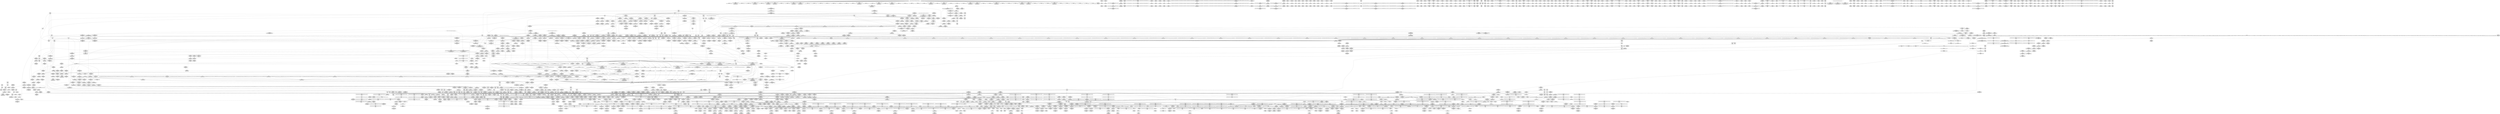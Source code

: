 digraph {
	CE0x6a93b40 [shape=record,shape=Mrecord,label="{CE0x6a93b40|srcu_read_unlock20:sp|Function::srcu_read_unlock20&Arg::sp::}"]
	CE0x6c4ecf0 [shape=record,shape=Mrecord,label="{CE0x6c4ecf0|tomoyo_domain:tmp|*SummSource*}"]
	CE0x6ae6ca0 [shape=record,shape=Mrecord,label="{CE0x6ae6ca0|_ret_i32_%error.1,_!dbg_!38975|security/tomoyo/network.c,579|*SummSource*}"]
	CE0x45d9310 [shape=record,shape=Mrecord,label="{CE0x45d9310|_call_void_mcount()_#3}"]
	CE0x60da500 [shape=record,shape=Mrecord,label="{CE0x60da500|rcu_lock_release21:tmp|*SummSource*}"]
	CE0x42c7070 [shape=record,shape=Mrecord,label="{CE0x42c7070|tomoyo_get_mode:tmp26|security/tomoyo/util.c,987|*SummSink*}"]
	CE0x5152490 [shape=record,shape=Mrecord,label="{CE0x5152490|tomoyo_audit_net_log:protocol|Function::tomoyo_audit_net_log&Arg::protocol::|*SummSource*}"]
	CE0x56c1bb0 [shape=record,shape=Mrecord,label="{CE0x56c1bb0|i64*_getelementptr_inbounds_(_11_x_i64_,_11_x_i64_*___llvm_gcov_ctr54147,_i64_0,_i64_10)|*Constant*|*SummSink*}"]
	CE0x3644df0 [shape=record,shape=Mrecord,label="{CE0x3644df0|tomoyo_get_mode:tmp28|security/tomoyo/util.c,988|*SummSink*}"]
	CE0x52c8a30 [shape=record,shape=Mrecord,label="{CE0x52c8a30|tomoyo_init_request_info:domain.addr.0}"]
	CE0x42b5d50 [shape=record,shape=Mrecord,label="{CE0x42b5d50|tomoyo_domain:tmp16|security/tomoyo/common.h,1205}"]
	CE0x5151c30 [shape=record,shape=Mrecord,label="{CE0x5151c30|tomoyo_read_unlock19:bb}"]
	CE0x3790440 [shape=record,shape=Mrecord,label="{CE0x3790440|tomoyo_unix_entry:error.0|*SummSource*}"]
	CE0x50ca800 [shape=record,shape=Mrecord,label="{CE0x50ca800|tomoyo_unix_entry:idxprom|security/tomoyo/network.c,546}"]
	CE0x51e47d0 [shape=record,shape=Mrecord,label="{CE0x51e47d0|_call_void_rcu_lock_release21(%struct.lockdep_map*_%dep_map)_#9,_!dbg_!38905|include/linux/srcu.h,236}"]
	CE0x5387800 [shape=record,shape=Mrecord,label="{CE0x5387800|GLOBAL:lock_release|*Constant*}"]
	CE0x35fa4a0 [shape=record,shape=Mrecord,label="{CE0x35fa4a0|tomoyo_unix_entry:tmp14|security/tomoyo/network.c,550|*SummSink*}"]
	CE0x4351f00 [shape=record,shape=Mrecord,label="{CE0x4351f00|tomoyo_unix_entry:param|security/tomoyo/network.c,566|*SummSource*}"]
	CE0x6d14780 [shape=record,shape=Mrecord,label="{CE0x6d14780|i64*_getelementptr_inbounds_(_6_x_i64_,_6_x_i64_*___llvm_gcov_ctr3747,_i64_0,_i64_3)|*Constant*|*SummSink*}"]
	CE0x6de43f0 [shape=record,shape=Mrecord,label="{CE0x6de43f0|tomoyo_init_request_info:domain|Function::tomoyo_init_request_info&Arg::domain::|*SummSink*}"]
	CE0x512ef50 [shape=record,shape=Mrecord,label="{CE0x512ef50|tomoyo_get_mode:idxprom3|security/tomoyo/util.c,983|*SummSource*}"]
	CE0x430ce00 [shape=record,shape=Mrecord,label="{CE0x430ce00|tomoyo_get_mode:tmp23|security/tomoyo/util.c,986|*SummSource*}"]
	CE0x510d7e0 [shape=record,shape=Mrecord,label="{CE0x510d7e0|i32_(%struct.tomoyo_request_info.524*,_i8*,_...)*_bitcast_(i32_(%struct.tomoyo_request_info*,_i8*,_...)*_tomoyo_supervisor_to_i32_(%struct.tomoyo_request_info.524*,_i8*,_...)*)|*Constant*}"]
	CE0x36e7ef0 [shape=record,shape=Mrecord,label="{CE0x36e7ef0|i64*_getelementptr_inbounds_(_2_x_i64_,_2_x_i64_*___llvm_gcov_ctr4632,_i64_0,_i64_0)|*Constant*|*SummSource*}"]
	CE0x4340b80 [shape=record,shape=Mrecord,label="{CE0x4340b80|tomoyo_get_mode:tmp13|security/tomoyo/util.c,982}"]
	CE0x6b21bb0 [shape=record,shape=Mrecord,label="{CE0x6b21bb0|i64_3|*Constant*|*SummSink*}"]
	CE0x548a670 [shape=record,shape=Mrecord,label="{CE0x548a670|tomoyo_init_request_info:ns|security/tomoyo/util.c,1010}"]
	CE0x52e24e0 [shape=record,shape=Mrecord,label="{CE0x52e24e0|tomoyo_unix_entry:tmp21|security/tomoyo/network.c,554}"]
	CE0x37098a0 [shape=record,shape=Mrecord,label="{CE0x37098a0|0:_i8,_array:_GCRE_tomoyo_index2category_constant_39_x_i8_c_00_00_00_00_00_00_00_00_00_00_00_00_00_00_00_00_00_00_00_00_00_00_00_01_01_01_01_01_01_01_01_01_01_01_01_01_01_01_02_,_align_16:_elem_13::|security/tomoyo/util.c,983}"]
	CE0x5413030 [shape=record,shape=Mrecord,label="{CE0x5413030|tomoyo_init_request_info:tmp10|security/tomoyo/util.c,1006}"]
	CE0x6d82560 [shape=record,shape=Mrecord,label="{CE0x6d82560|i64*_getelementptr_inbounds_(_4_x_i64_,_4_x_i64_*___llvm_gcov_ctr4731,_i64_0,_i64_1)|*Constant*|*SummSink*}"]
	CE0x4294110 [shape=record,shape=Mrecord,label="{CE0x4294110|24:_%struct.tomoyo_path_info*,_32:_i8,_33:_i8,_72:_i8,_:_SCMRE_35,36_}"]
	CE0x50da400 [shape=record,shape=Mrecord,label="{CE0x50da400|tomoyo_fill_path_info:arrayidx|security/tomoyo/util.c,667|*SummSource*}"]
	CE0x6da3930 [shape=record,shape=Mrecord,label="{CE0x6da3930|tomoyo_const_part_length:tmp28|security/tomoyo/util.c,641}"]
	CE0x6b4b8c0 [shape=record,shape=Mrecord,label="{CE0x6b4b8c0|i32_1|*Constant*|*SummSink*}"]
	CE0x55d1070 [shape=record,shape=Mrecord,label="{CE0x55d1070|tomoyo_audit_unix_log:unix_network2|security/tomoyo/network.c,406}"]
	CE0x54790e0 [shape=record,shape=Mrecord,label="{CE0x54790e0|tomoyo_get_mode:conv15|security/tomoyo/util.c,987|*SummSource*}"]
	CE0x6b59630 [shape=record,shape=Mrecord,label="{CE0x6b59630|tomoyo_check_unix_address:addr|Function::tomoyo_check_unix_address&Arg::addr::|*SummSource*}"]
	CE0x439c180 [shape=record,shape=Mrecord,label="{CE0x439c180|tomoyo_const_part_length:tmp35|security/tomoyo/util.c,643|*SummSource*}"]
	CE0x438c520 [shape=record,shape=Mrecord,label="{CE0x438c520|i32_2|*Constant*}"]
	CE0x51740a0 [shape=record,shape=Mrecord,label="{CE0x51740a0|i64*_getelementptr_inbounds_(_2_x_i64_,_2_x_i64_*___llvm_gcov_ctr4434,_i64_0,_i64_1)|*Constant*|*SummSource*}"]
	CE0x56c1c90 [shape=record,shape=Mrecord,label="{CE0x56c1c90|tomoyo_domain:tmp20|security/tomoyo/common.h,1205}"]
	CE0x5552390 [shape=record,shape=Mrecord,label="{CE0x5552390|tomoyo_init_request_info:tmp7|security/tomoyo/util.c,1005|*SummSink*}"]
	CE0x52ae590 [shape=record,shape=Mrecord,label="{CE0x52ae590|tomoyo_fill_path_info:land.end|*SummSource*}"]
	CE0x5435d10 [shape=record,shape=Mrecord,label="{CE0x5435d10|i32_47|*Constant*|*SummSource*}"]
	CE0x51e4760 [shape=record,shape=Mrecord,label="{CE0x51e4760|srcu_read_unlock20:dep_map|include/linux/srcu.h,236}"]
	CE0x6dcbc90 [shape=record,shape=Mrecord,label="{CE0x6dcbc90|rcu_lock_release21:entry|*SummSink*}"]
	CE0x4320950 [shape=record,shape=Mrecord,label="{CE0x4320950|24:_%struct.tomoyo_path_info*,_32:_i8,_33:_i8,_72:_i8,_:_SCMRE_77,78_|*MultipleSource*|security/tomoyo/network.c, 544|security/tomoyo/network.c,544|Function::tomoyo_init_request_info&Arg::r::|security/tomoyo/network.c,565}"]
	CE0x35cf820 [shape=record,shape=Mrecord,label="{CE0x35cf820|tomoyo_get_mode:tmp2|security/tomoyo/util.c,978|*SummSink*}"]
	CE0x3604980 [shape=record,shape=Mrecord,label="{CE0x3604980|tomoyo_unix_entry:len.0|*SummSource*}"]
	CE0x3626960 [shape=record,shape=Mrecord,label="{CE0x3626960|tomoyo_domain:call|security/tomoyo/common.h,1205|*SummSink*}"]
	CE0x6b1fe60 [shape=record,shape=Mrecord,label="{CE0x6b1fe60|tomoyo_check_unix_address:tmp3|security/tomoyo/network.c,596|*SummSource*}"]
	CE0x6c45cb0 [shape=record,shape=Mrecord,label="{CE0x6c45cb0|0:_i8,_array:_GCRE_tomoyo_index2category_constant_39_x_i8_c_00_00_00_00_00_00_00_00_00_00_00_00_00_00_00_00_00_00_00_00_00_00_00_01_01_01_01_01_01_01_01_01_01_01_01_01_01_01_02_,_align_16:_elem_36::|security/tomoyo/util.c,983}"]
	CE0x3582af0 [shape=record,shape=Mrecord,label="{CE0x3582af0|0:_i8*,_:_SCMRE_0,8_|*MultipleSource*|security/tomoyo/network.c, 561|security/tomoyo/network.c,563}"]
	CE0x54f39c0 [shape=record,shape=Mrecord,label="{CE0x54f39c0|tomoyo_const_part_length:entry|*SummSource*}"]
	CE0x42b5550 [shape=record,shape=Mrecord,label="{CE0x42b5550|tomoyo_domain:tmp8|security/tomoyo/common.h,1205|*SummSink*}"]
	CE0x38ad750 [shape=record,shape=Mrecord,label="{CE0x38ad750|_call_void_mcount()_#3|*SummSink*}"]
	CE0x56d4170 [shape=record,shape=Mrecord,label="{CE0x56d4170|_ret_%struct.task_struct*_%tmp4,_!dbg_!38905|./arch/x86/include/asm/current.h,14|*SummSink*}"]
	CE0x50ca4d0 [shape=record,shape=Mrecord,label="{CE0x50ca4d0|tomoyo_unix_entry:tmp3|*LoadInst*|security/tomoyo/network.c,546|*SummSink*}"]
	CE0x4352060 [shape=record,shape=Mrecord,label="{CE0x4352060|tomoyo_unix_entry:param|security/tomoyo/network.c,566|*SummSink*}"]
	CE0x5235670 [shape=record,shape=Mrecord,label="{CE0x5235670|tomoyo_fill_path_info:tobool|security/tomoyo/util.c,667|*SummSource*}"]
	CE0x6a7a970 [shape=record,shape=Mrecord,label="{CE0x6a7a970|tomoyo_const_part_length:tmp52|security/tomoyo/util.c,652|*SummSink*}"]
	CE0x6b4d510 [shape=record,shape=Mrecord,label="{CE0x6b4d510|128:_i8*,_1208:_%struct.file*,_:_CMRE_28,29_}"]
	CE0x51934a0 [shape=record,shape=Mrecord,label="{CE0x51934a0|i64*_getelementptr_inbounds_(_2_x_i64_,_2_x_i64_*___llvm_gcov_ctr53148,_i64_0,_i64_0)|*Constant*|*SummSource*}"]
	CE0x6b8dc00 [shape=record,shape=Mrecord,label="{CE0x6b8dc00|tomoyo_const_part_length:if.end6|*SummSink*}"]
	CE0x50311d0 [shape=record,shape=Mrecord,label="{CE0x50311d0|tomoyo_const_part_length:tmp48|security/tomoyo/util.c,649|*SummSource*}"]
	CE0x54919a0 [shape=record,shape=Mrecord,label="{CE0x54919a0|tomoyo_unix_entry:tmp24|security/tomoyo/network.c,556|*SummSink*}"]
	CE0x5220610 [shape=record,shape=Mrecord,label="{CE0x5220610|tomoyo_unix_entry:call3|security/tomoyo/network.c,548|*SummSource*}"]
	CE0x50ccab0 [shape=record,shape=Mrecord,label="{CE0x50ccab0|tomoyo_fill_path_info:cmp|security/tomoyo/util.c,667}"]
	CE0x553da70 [shape=record,shape=Mrecord,label="{CE0x553da70|tomoyo_init_request_info:call|security/tomoyo/util.c,1005}"]
	CE0x3790930 [shape=record,shape=Mrecord,label="{CE0x3790930|tomoyo_unix_entry:tmp49|security/tomoyo/network.c,576}"]
	CE0x3568800 [shape=record,shape=Mrecord,label="{CE0x3568800|tomoyo_get_mode:tmp17|security/tomoyo/util.c,983|*SummSink*}"]
	CE0x42c68d0 [shape=record,shape=Mrecord,label="{CE0x42c68d0|i64*_getelementptr_inbounds_(_12_x_i64_,_12_x_i64_*___llvm_gcov_ctr31133,_i64_0,_i64_10)|*Constant*|*SummSink*}"]
	CE0x456a020 [shape=record,shape=Mrecord,label="{CE0x456a020|i64*_getelementptr_inbounds_(_11_x_i64_,_11_x_i64_*___llvm_gcov_ctr54147,_i64_0,_i64_6)|*Constant*}"]
	CE0x6bb7140 [shape=record,shape=Mrecord,label="{CE0x6bb7140|tomoyo_const_part_length:tmp24|security/tomoyo/util.c,640}"]
	CE0x3561ae0 [shape=record,shape=Mrecord,label="{CE0x3561ae0|tomoyo_check_unix_address:address|Function::tomoyo_check_unix_address&Arg::address::|*SummSource*}"]
	CE0x50c0d80 [shape=record,shape=Mrecord,label="{CE0x50c0d80|tomoyo_const_part_length:tmp38|security/tomoyo/util.c,644|*SummSource*}"]
	CE0x6de4380 [shape=record,shape=Mrecord,label="{CE0x6de4380|tomoyo_init_request_info:domain|Function::tomoyo_init_request_info&Arg::domain::|*SummSource*}"]
	CE0x6b821e0 [shape=record,shape=Mrecord,label="{CE0x6b821e0|tomoyo_get_mode:tmp20|security/tomoyo/util.c,985}"]
	CE0x4325fc0 [shape=record,shape=Mrecord,label="{CE0x4325fc0|i64_9|*Constant*|*SummSink*}"]
	CE0x525d060 [shape=record,shape=Mrecord,label="{CE0x525d060|tomoyo_const_part_length:tmp14|security/tomoyo/util.c,626}"]
	CE0x4447d90 [shape=record,shape=Mrecord,label="{CE0x4447d90|_call_void_bitcast_(void_(%struct.tomoyo_request_info*,_i1_(%struct.tomoyo_request_info*,_%struct.tomoyo_acl_info*)*)*_tomoyo_check_acl_to_void_(%struct.tomoyo_request_info.524*,_i1_(%struct.tomoyo_request_info.524*,_%struct.tomoyo_acl_info*)*)*)(%struct.tomoyo_request_info.524*_%r,_i1_(%struct.tomoyo_request_info.524*,_%struct.tomoyo_acl_info*)*_tomoyo_check_unix_acl)_#9,_!dbg_!38963|security/tomoyo/network.c,570|*SummSource*}"]
	CE0x51d3a40 [shape=record,shape=Mrecord,label="{CE0x51d3a40|tomoyo_unix_entry:tmp44|security/tomoyo/network.c,572}"]
	CE0x447bcd0 [shape=record,shape=Mrecord,label="{CE0x447bcd0|tomoyo_fill_path_info:tmp|*SummSink*}"]
	CE0x51fb2e0 [shape=record,shape=Mrecord,label="{CE0x51fb2e0|tomoyo_const_part_length:tmp40|security/tomoyo/util.c,644|*SummSource*}"]
	CE0x50fcc50 [shape=record,shape=Mrecord,label="{CE0x50fcc50|tomoyo_domain:tmp6|security/tomoyo/common.h,1205|*SummSink*}"]
	CE0x423a630 [shape=record,shape=Mrecord,label="{CE0x423a630|tomoyo_check_unix_address:tmp2|*LoadInst*|security/tomoyo/network.c,596|*SummSource*}"]
	CE0x6a95df0 [shape=record,shape=Mrecord,label="{CE0x6a95df0|tomoyo_get_mode:tmp15|security/tomoyo/util.c,983}"]
	CE0x3604d10 [shape=record,shape=Mrecord,label="{CE0x3604d10|i64*_getelementptr_inbounds_(_22_x_i64_,_22_x_i64_*___llvm_gcov_ctr3840,_i64_0,_i64_11)|*Constant*}"]
	CE0x3622c10 [shape=record,shape=Mrecord,label="{CE0x3622c10|_ret_void,_!dbg_!38908|include/linux/rcupdate.h,424|*SummSource*}"]
	CE0x5082f60 [shape=record,shape=Mrecord,label="{CE0x5082f60|0:_i8,_array:_GCRE_tomoyo_index2category_constant_39_x_i8_c_00_00_00_00_00_00_00_00_00_00_00_00_00_00_00_00_00_00_00_00_00_00_00_01_01_01_01_01_01_01_01_01_01_01_01_01_01_01_02_,_align_16:_elem_10::|security/tomoyo/util.c,983}"]
	CE0x6c4e750 [shape=record,shape=Mrecord,label="{CE0x6c4e750|_call_void_lock_acquire(%struct.lockdep_map*_%map,_i32_0,_i32_0,_i32_2,_i32_0,_%struct.lockdep_map*_null,_i64_ptrtoint_(i8*_blockaddress(_rcu_lock_acquire18,_%__here)_to_i64))_#9,_!dbg_!38907|include/linux/rcupdate.h,418|*SummSource*}"]
	CE0x52c8940 [shape=record,shape=Mrecord,label="{CE0x52c8940|_ret_%struct.tomoyo_domain_info*_%tmp23,_!dbg_!38929|security/tomoyo/common.h,1205|*SummSink*}"]
	CE0x51c7f10 [shape=record,shape=Mrecord,label="{CE0x51c7f10|tomoyo_unix_entry:tmp41|security/tomoyo/network.c,572|*SummSource*}"]
	CE0x4447720 [shape=record,shape=Mrecord,label="{CE0x4447720|tomoyo_unix_entry:tmp39|security/tomoyo/network.c,570}"]
	CE0x60c5100 [shape=record,shape=Mrecord,label="{CE0x60c5100|tomoyo_const_part_length:while.cond|*SummSource*}"]
	CE0x3561a40 [shape=record,shape=Mrecord,label="{CE0x3561a40|tomoyo_check_unix_address:tmp9|security/tomoyo/network.c,598|*SummSink*}"]
	CE0x6df2000 [shape=record,shape=Mrecord,label="{CE0x6df2000|0:_i32,_:_GIM___llvm_gcov_global_state_pred15_internal_unnamed_addr_global_i32_-1_0,2_|*MultipleSource*|Function::tomoyo_check_unix_address&Arg::addr::|security/tomoyo/network.c,596}"]
	CE0x5158810 [shape=record,shape=Mrecord,label="{CE0x5158810|tomoyo_unix_entry:tmp15|security/tomoyo/network.c,551}"]
	CE0x5364070 [shape=record,shape=Mrecord,label="{CE0x5364070|tomoyo_init_request_info:tmp9|security/tomoyo/util.c,1006}"]
	CE0x54ce260 [shape=record,shape=Mrecord,label="{CE0x54ce260|tomoyo_const_part_length:filename|Function::tomoyo_const_part_length&Arg::filename::|*SummSource*}"]
	CE0x375d150 [shape=record,shape=Mrecord,label="{CE0x375d150|tomoyo_const_part_length:filename.addr.0}"]
	CE0x54205c0 [shape=record,shape=Mrecord,label="{CE0x54205c0|get_current:tmp1|*SummSource*}"]
	CE0x44674a0 [shape=record,shape=Mrecord,label="{CE0x44674a0|tomoyo_audit_unix_log:r|Function::tomoyo_audit_unix_log&Arg::r::|*SummSink*}"]
	CE0x450e4a0 [shape=record,shape=Mrecord,label="{CE0x450e4a0|i64_0|*Constant*}"]
	CE0x60bd860 [shape=record,shape=Mrecord,label="{CE0x60bd860|tomoyo_unix_entry:tobool|security/tomoyo/network.c,548|*SummSink*}"]
	CE0x42977d0 [shape=record,shape=Mrecord,label="{CE0x42977d0|24:_%struct.tomoyo_path_info*,_32:_i8,_33:_i8,_72:_i8,_:_SCMRE_44,45_}"]
	CE0x3720ee0 [shape=record,shape=Mrecord,label="{CE0x3720ee0|i64**_getelementptr_inbounds_(_3_x_i64*_,_3_x_i64*_*___llvm_gcda_edge_table44,_i64_0,_i64_2)|*Constant*|*SummSource*}"]
	CE0x6d99260 [shape=record,shape=Mrecord,label="{CE0x6d99260|_call_void_rcu_lock_acquire18(%struct.lockdep_map*_%dep_map)_#9,_!dbg_!38906|include/linux/srcu.h,222|*SummSource*}"]
	CE0x6d2ef40 [shape=record,shape=Mrecord,label="{CE0x6d2ef40|tomoyo_check_unix_address:tmp2|*LoadInst*|security/tomoyo/network.c,596|*SummSink*}"]
	CE0x42116b0 [shape=record,shape=Mrecord,label="{CE0x42116b0|_call_void_tomoyo_fill_path_info(%struct.tomoyo_path_info*_%addr21)_#9,_!dbg_!38945|security/tomoyo/network.c,564}"]
	CE0x6b21ad0 [shape=record,shape=Mrecord,label="{CE0x6b21ad0|i64_3|*Constant*}"]
	CE0x38ef480 [shape=record,shape=Mrecord,label="{CE0x38ef480|i64_2|*Constant*|*SummSource*}"]
	CE0x6bd01d0 [shape=record,shape=Mrecord,label="{CE0x6bd01d0|0:_i32,_8:_%struct.srcu_struct_array*,_16:_i32,_20:_i32,_24:_i32,_32:_i8*,_40:_%struct.lock_class_key*,_48:_2_x_%struct.lock_class*_,_64:_i8*,_72:_i32,_80:_i64,_88:_i8,_96:_%struct.callback_head*,_104:_%struct.callback_head**,_112:_%struct.callback_head*,_120:_%struct.callback_head**,_128:_%struct.callback_head*,_136:_%struct.callback_head**,_144:_%struct.callback_head*,_152:_%struct.callback_head**,_160:_i64,_168:_%struct.list_head*,_176:_%struct.list_head*,_184:_void_(%struct.work_struct*)*,_192:_%struct.lock_class_key*,_200:_2_x_%struct.lock_class*_,_216:_i8*,_224:_i32,_232:_i64,_240:_%struct.list_head*,_248:_%struct.list_head*,_256:_i64,_264:_%struct.tvec_base*,_272:_void_(i64)*,_280:_i64,_288:_i32,_292:_i32,_296:_i8*,_304:_16_x_i8_,_320:_%struct.lock_class_key*,_328:_2_x_%struct.lock_class*_,_344:_i8*,_352:_i32,_360:_i64,_368:_%struct.workqueue_struct*,_376:_i32,_384:_%struct.lock_class_key*,_392:_2_x_%struct.lock_class*_,_408:_i8*,_416:_i32,_424:_i64,_:_GCE_tomoyo_ss_global_%struct.srcu_struct_i32_-300,_%struct.srcu_struct_array*_tomoyo_ss_srcu_array,_%struct.spinlock_%union.anon.14_%struct.raw_spinlock_%struct.arch_spinlock_zeroinitializer,_i32_-559067475,_i32_-1,_i8*_inttoptr_(i64_-1_to_i8*),_%struct.lockdep_map_%struct.lock_class_key*_null,_2_x_%struct.lock_class*_zeroinitializer,_i8*_getelementptr_inbounds_(_21_x_i8_,_21_x_i8_*_.str171,_i32_0,_i32_0),_i32_0,_i64_0_,_i8_0,_%struct.rcu_batch_%struct.callback_head*_null,_%struct.callback_head**_bitcast_(i8*_getelementptr_(i8,_i8*_bitcast_(%struct.srcu_struct*_tomoyo_ss_to_i8*),_i64_96)_to_%struct.callback_head**)_,_%struct.rcu_batch_%struct.callback_head*_null,_%struct.callback_head**_bitcast_(i8*_getelementptr_(i8,_i8*_bitcast_(%struct.srcu_struct*_tomoyo_ss_to_i8*),_i64_112)_to_%struct.callback_head**)_,_%struct.rcu_batch_%struct.callback_head*_null,_%struct.callback_head**_bitcast_(i8*_getelementptr_(i8,_i8*_bitcast_(%struct.srcu_struct*_tomoyo_ss_to_i8*),_i64_128)_to_%struct.callback_head**)_,_%struct.rcu_batch_%struct.callback_head*_null,_%struct.callback_head**_bitcast_(i8*_getelementptr_(i8,_i8*_bitcast_(%struct.srcu_struct*_tomoyo_ss_to_i8*),_i64_144)_to_%struct.callback_head**)_,_%struct.delayed_work_%struct.work_struct_%struct.atomic64_t_i64_137438953424_,_%struct.list_head_%struct.list_head*_bitcast_(i8*_getelementptr_(i8,_i8*_bitcast_(%struct.srcu_struct*_tomoyo_ss_to_i8*),_i64_168)_to_%struct.list_head*),_%struct.list_head*_bitcast_(i8*_getelementptr_(i8,_i8*_bitcast_(%struct.srcu_struct*_tomoyo_ss_to_i8*),_i64_168)_to_%struct.list_head*)_,_void_(%struct.work_struct*)*_process_srcu,_%struct.lockdep_map_%struct.lock_class_key*_bitcast_(i8*_getelementptr_(i8,_i8*_bitcast_(%struct.srcu_struct*_tomoyo_ss_to_i8*),_i64_160)_to_%struct.lock_class_key*),_2_x_%struct.lock_class*_zeroinitializer,_i8*_getelementptr_inbounds_(_22_x_i8_,_22_x_i8_*_.str1172,_i32_0,_i32_0),_i32_0,_i64_0_,_%struct.timer_list_%struct.list_head_%struct.list_head*_null,_%struct.list_head*_inttoptr_(i64_1953723489_to_%struct.list_head*)_,_i64_0,_%struct.tvec_base*_bitcast_(i8*_getelementptr_(i8,_i8*_bitcast_(%struct.tvec_base*_boot_tvec_bases_to_i8*),_i64_2)_to_%struct.tvec_base*),_void_(i64)*_delayed_work_timer_fn,_i64_ptrtoint_(i8*_getelementptr_(i8,_i8*_bitcast_(%struct.srcu_struct*_tomoyo_ss_to_i8*),_i64_160)_to_i64),_i32_-1,_i32_0,_i8*_null,_16_x_i8_zeroinitializer,_%struct.lockdep_map_%struct.lock_class_key*_bitcast_(_29_x_i8_*_.str2173_to_%struct.lock_class_key*),_2_x_%struct.lock_class*_zeroinitializer,_i8*_getelementptr_inbounds_(_29_x_i8_,_29_x_i8_*_.str2173,_i32_0,_i32_0),_i32_0,_i64_0_,_%struct.workqueue_struct*_null,_i32_0_,_%struct.lockdep_map_%struct.lock_class_key*_null,_2_x_%struct.lock_class*_zeroinitializer,_i8*_getelementptr_inbounds_(_10_x_i8_,_10_x_i8_*_.str3174,_i32_0,_i32_0),_i32_0,_i64_0_,_align_8:_elem_0:default:}"]
	CE0x6c5ead0 [shape=record,shape=Mrecord,label="{CE0x6c5ead0|_call_void_mcount()_#3|*SummSource*}"]
	CE0x5491d90 [shape=record,shape=Mrecord,label="{CE0x5491d90|tomoyo_check_unix_address:if.then|*SummSource*}"]
	CE0x44ff3b0 [shape=record,shape=Mrecord,label="{CE0x44ff3b0|get_current:bb}"]
	CE0x37102e0 [shape=record,shape=Mrecord,label="{CE0x37102e0|tomoyo_const_part_length:len.0|*SummSink*}"]
	CE0x6a95360 [shape=record,shape=Mrecord,label="{CE0x6a95360|VOIDTB_TE:_CE_6376,6384_|*MultipleSource*|security/tomoyo/util.c,1010|Function::tomoyo_get_mode&Arg::ns::}"]
	CE0x5308140 [shape=record,shape=Mrecord,label="{CE0x5308140|i64*_getelementptr_inbounds_(_2_x_i64_,_2_x_i64_*___llvm_gcov_ctr4038,_i64_0,_i64_0)|*Constant*|*SummSink*}"]
	CE0x442ce40 [shape=record,shape=Mrecord,label="{CE0x442ce40|tomoyo_audit_net_log:arrayidx2|security/tomoyo/network.c,368|*SummSink*}"]
	CE0x51e4580 [shape=record,shape=Mrecord,label="{CE0x51e4580|tomoyo_const_part_length:tmp12|security/tomoyo/util.c,626}"]
	CE0x44354b0 [shape=record,shape=Mrecord,label="{CE0x44354b0|tomoyo_const_part_length:tmp36|security/tomoyo/util.c,644|*SummSource*}"]
	CE0x5403b90 [shape=record,shape=Mrecord,label="{CE0x5403b90|tomoyo_unix_entry:do.end|*SummSink*}"]
	CE0x42fd5d0 [shape=record,shape=Mrecord,label="{CE0x42fd5d0|24:_%struct.tomoyo_path_info*,_32:_i8,_33:_i8,_72:_i8,_:_SCMRE_57,58_}"]
	CE0x52a2f10 [shape=record,shape=Mrecord,label="{CE0x52a2f10|tomoyo_const_part_length:add29|security/tomoyo/util.c,646|*SummSource*}"]
	CE0x6b8db30 [shape=record,shape=Mrecord,label="{CE0x6b8db30|rcu_lock_acquire18:tmp3|*SummSink*}"]
	CE0x60d1b40 [shape=record,shape=Mrecord,label="{CE0x60d1b40|0:_i8,_array:_GCRE_tomoyo_index2category_constant_39_x_i8_c_00_00_00_00_00_00_00_00_00_00_00_00_00_00_00_00_00_00_00_00_00_00_00_01_01_01_01_01_01_01_01_01_01_01_01_01_01_01_02_,_align_16:_elem_3::|security/tomoyo/util.c,983}"]
	CE0x386f920 [shape=record,shape=Mrecord,label="{CE0x386f920|tomoyo_get_mode:entry|*SummSource*}"]
	CE0x51dae70 [shape=record,shape=Mrecord,label="{CE0x51dae70|tomoyo_unix_entry:tmp45|security/tomoyo/network.c,573|*SummSink*}"]
	CE0x6b8bde0 [shape=record,shape=Mrecord,label="{CE0x6b8bde0|0:_i8,_1:_i8,_32:_i8*,_40:_i32,_:_CMR_40,44_|*MultipleSource*|Function::tomoyo_check_unix_address&Arg::address::|security/tomoyo/network.c,594}"]
	CE0x52c8d20 [shape=record,shape=Mrecord,label="{CE0x52c8d20|tomoyo_unix_entry:if.else}"]
	CE0x54914f0 [shape=record,shape=Mrecord,label="{CE0x54914f0|tomoyo_unix_entry:tmp23|security/tomoyo/network.c,556|*SummSource*}"]
	CE0x6bc9220 [shape=record,shape=Mrecord,label="{CE0x6bc9220|tomoyo_get_mode:if.end9|*SummSink*}"]
	CE0x52e1d40 [shape=record,shape=Mrecord,label="{CE0x52e1d40|tomoyo_unix_entry:tmp20|security/tomoyo/network.c,554}"]
	CE0x375cff0 [shape=record,shape=Mrecord,label="{CE0x375cff0|tomoyo_const_part_length:incdec.ptr|security/tomoyo/util.c,626|*SummSink*}"]
	CE0x564fab0 [shape=record,shape=Mrecord,label="{CE0x564fab0|i64*_getelementptr_inbounds_(_11_x_i64_,_11_x_i64_*___llvm_gcov_ctr54147,_i64_0,_i64_9)|*Constant*}"]
	CE0x4384c00 [shape=record,shape=Mrecord,label="{CE0x4384c00|tomoyo_fill_path_info:conv7|security/tomoyo/util.c,668|*SummSink*}"]
	CE0x547e940 [shape=record,shape=Mrecord,label="{CE0x547e940|tomoyo_init_request_info:tmp11|security/tomoyo/util.c,1007}"]
	CE0x513fe50 [shape=record,shape=Mrecord,label="{CE0x513fe50|tomoyo_get_mode:tmp24|security/tomoyo/util.c,986}"]
	CE0x3863a40 [shape=record,shape=Mrecord,label="{CE0x3863a40|COLLAPSED:_GCMRE___llvm_gcov_ctr54147_internal_global_11_x_i64_zeroinitializer:_elem_0:default:}"]
	CE0x54f1e90 [shape=record,shape=Mrecord,label="{CE0x54f1e90|i64_8|*Constant*}"]
	CE0x457e4d0 [shape=record,shape=Mrecord,label="{CE0x457e4d0|0:_i8*,_array:_GCRE_tomoyo_socket_keyword_external_constant_4_x_i8*_:_elem_1::|security/tomoyo/network.c,368}"]
	CE0x6b1faf0 [shape=record,shape=Mrecord,label="{CE0x6b1faf0|tomoyo_check_unix_address:tmp6|security/tomoyo/network.c,596|*SummSource*}"]
	CE0x43ac380 [shape=record,shape=Mrecord,label="{CE0x43ac380|i64_22|*Constant*|*SummSink*}"]
	CE0x50d9ad0 [shape=record,shape=Mrecord,label="{CE0x50d9ad0|tomoyo_fill_path_info:bb|*SummSource*}"]
	CE0x522ecb0 [shape=record,shape=Mrecord,label="{CE0x522ecb0|tomoyo_get_mode:if.end14|*SummSource*}"]
	CE0x36e0340 [shape=record,shape=Mrecord,label="{CE0x36e0340|rcu_lock_acquire18:__here}"]
	CE0x3762d80 [shape=record,shape=Mrecord,label="{CE0x3762d80|tomoyo_const_part_length:lor.lhs.false|*SummSource*}"]
	CE0x50ca960 [shape=record,shape=Mrecord,label="{CE0x50ca960|tomoyo_unix_entry:idxprom|security/tomoyo/network.c,546|*SummSource*}"]
	CE0x51fa770 [shape=record,shape=Mrecord,label="{CE0x51fa770|tomoyo_const_part_length:cmp25|security/tomoyo/util.c,644|*SummSource*}"]
	CE0x5227250 [shape=record,shape=Mrecord,label="{CE0x5227250|rcu_lock_acquire18:__here|*SummSink*}"]
	CE0x50d9fd0 [shape=record,shape=Mrecord,label="{CE0x50d9fd0|GLOBAL:__llvm_gcov_ctr54147|Global_var:__llvm_gcov_ctr54147|*SummSource*}"]
	CE0x5159070 [shape=record,shape=Mrecord,label="{CE0x5159070|tomoyo_unix_entry:sub|security/tomoyo/network.c,551|*SummSource*}"]
	CE0x51b5fd0 [shape=record,shape=Mrecord,label="{CE0x51b5fd0|tomoyo_const_part_length:tmp10|security/tomoyo/util.c,626|*SummSink*}"]
	CE0x42879d0 [shape=record,shape=Mrecord,label="{CE0x42879d0|i64_0|*Constant*}"]
	CE0x5696bf0 [shape=record,shape=Mrecord,label="{CE0x5696bf0|rcu_lock_release21:tmp7}"]
	CE0x6b21480 [shape=record,shape=Mrecord,label="{CE0x6b21480|tomoyo_unix_entry:cmp|security/tomoyo/network.c,549|*SummSource*}"]
	CE0x426f6d0 [shape=record,shape=Mrecord,label="{CE0x426f6d0|tomoyo_fill_path_info:is_dir|security/tomoyo/util.c,667}"]
	CE0x5029be0 [shape=record,shape=Mrecord,label="{CE0x5029be0|rcu_lock_acquire18:bb|*SummSource*}"]
	CE0x54467c0 [shape=record,shape=Mrecord,label="{CE0x54467c0|__llvm_gcov_indirect_counter_increment114:pred}"]
	CE0x4352340 [shape=record,shape=Mrecord,label="{CE0x4352340|tomoyo_unix_entry:unix_network|security/tomoyo/network.c,566|*SummSource*}"]
	CE0x370e9f0 [shape=record,shape=Mrecord,label="{CE0x370e9f0|_ret_void}"]
	CE0x43b7b70 [shape=record,shape=Mrecord,label="{CE0x43b7b70|i64_0|*Constant*}"]
	CE0x3582b60 [shape=record,shape=Mrecord,label="{CE0x3582b60|tomoyo_unix_entry:name|security/tomoyo/network.c,563}"]
	CE0x37950c0 [shape=record,shape=Mrecord,label="{CE0x37950c0|tomoyo_unix_entry:error.1|*SummSource*}"]
	CE0x4340eb0 [shape=record,shape=Mrecord,label="{CE0x4340eb0|tomoyo_fill_path_info:tmp8|security/tomoyo/util.c,667}"]
	CE0x5152570 [shape=record,shape=Mrecord,label="{CE0x5152570|tomoyo_audit_net_log:family|Function::tomoyo_audit_net_log&Arg::family::|*SummSink*}"]
	CE0x55fe860 [shape=record,shape=Mrecord,label="{CE0x55fe860|_call_void_mcount()_#3|*SummSource*}"]
	CE0x5151d40 [shape=record,shape=Mrecord,label="{CE0x5151d40|tomoyo_read_unlock19:bb|*SummSource*}"]
	CE0x37cd200 [shape=record,shape=Mrecord,label="{CE0x37cd200|i32_1|*Constant*}"]
	CE0x564d370 [shape=record,shape=Mrecord,label="{CE0x564d370|tomoyo_unix_entry:tmp22|security/tomoyo/network.c,556|*SummSource*}"]
	CE0x4326110 [shape=record,shape=Mrecord,label="{CE0x4326110|tomoyo_unix_entry:tmp23|security/tomoyo/network.c,556|*SummSink*}"]
	CE0x35dea80 [shape=record,shape=Mrecord,label="{CE0x35dea80|rcu_lock_release21:bb}"]
	CE0x55ca5e0 [shape=record,shape=Mrecord,label="{CE0x55ca5e0|tomoyo_read_lock16:tmp1|*SummSource*}"]
	CE0x6b8b6a0 [shape=record,shape=Mrecord,label="{CE0x6b8b6a0|i64_1|*Constant*|*SummSource*}"]
	CE0x51c83e0 [shape=record,shape=Mrecord,label="{CE0x51c83e0|tomoyo_unix_entry:tmp42|security/tomoyo/network.c,572|*SummSink*}"]
	CE0x6ac63e0 [shape=record,shape=Mrecord,label="{CE0x6ac63e0|128:_i8*,_1208:_%struct.file*,_:_CMRE_8,16_|*MultipleSource*|security/tomoyo/common.h,1205|security/tomoyo/common.h,1205}"]
	CE0x370c530 [shape=record,shape=Mrecord,label="{CE0x370c530|i8*_null|*Constant*|*SummSink*}"]
	CE0x554b770 [shape=record,shape=Mrecord,label="{CE0x554b770|tomoyo_unix_entry:if.end36|*SummSource*}"]
	CE0x6b21b40 [shape=record,shape=Mrecord,label="{CE0x6b21b40|i64_3|*Constant*|*SummSource*}"]
	CE0x4255220 [shape=record,shape=Mrecord,label="{CE0x4255220|24:_%struct.tomoyo_path_info*,_32:_i8,_33:_i8,_72:_i8,_:_SCMRE_16,24_|*MultipleSource*|security/tomoyo/network.c, 544|security/tomoyo/network.c,544|Function::tomoyo_init_request_info&Arg::r::|security/tomoyo/network.c,565}"]
	CE0x45ca7f0 [shape=record,shape=Mrecord,label="{CE0x45ca7f0|i32_22|*Constant*|*SummSink*}"]
	CE0x4289a00 [shape=record,shape=Mrecord,label="{CE0x4289a00|i64_1|*Constant*}"]
	CE0x5579d40 [shape=record,shape=Mrecord,label="{CE0x5579d40|tomoyo_const_part_length:tmp22|security/tomoyo/util.c,634|*SummSource*}"]
	CE0x6bb8e80 [shape=record,shape=Mrecord,label="{CE0x6bb8e80|0:_i8,_array:_GCRE_tomoyo_index2category_constant_39_x_i8_c_00_00_00_00_00_00_00_00_00_00_00_00_00_00_00_00_00_00_00_00_00_00_00_01_01_01_01_01_01_01_01_01_01_01_01_01_01_01_02_,_align_16:_elem_22::|security/tomoyo/util.c,983}"]
	CE0x569b5e0 [shape=record,shape=Mrecord,label="{CE0x569b5e0|i64*_getelementptr_inbounds_(_31_x_i64_,_31_x_i64_*___llvm_gcov_ctr43150,_i64_0,_i64_29)|*Constant*|*SummSink*}"]
	CE0x6bd71a0 [shape=record,shape=Mrecord,label="{CE0x6bd71a0|GLOBAL:rcu_lock_acquire18|*Constant*|*SummSource*}"]
	CE0x6b219d0 [shape=record,shape=Mrecord,label="{CE0x6b219d0|tomoyo_unix_entry:tmp10|security/tomoyo/network.c,548|*SummSink*}"]
	CE0x6a931a0 [shape=record,shape=Mrecord,label="{CE0x6a931a0|GLOBAL:srcu_read_unlock20|*Constant*|*SummSource*}"]
	CE0x51eac20 [shape=record,shape=Mrecord,label="{CE0x51eac20|tomoyo_const_part_length:conv2|security/tomoyo/util.c,627}"]
	CE0x36a4630 [shape=record,shape=Mrecord,label="{CE0x36a4630|tomoyo_unix_entry:conv14|security/tomoyo/network.c,557|*SummSink*}"]
	CE0x54054c0 [shape=record,shape=Mrecord,label="{CE0x54054c0|GLOBAL:tomoyo_ss|Global_var:tomoyo_ss|*SummSource*}"]
	CE0x525d550 [shape=record,shape=Mrecord,label="{CE0x525d550|tomoyo_const_part_length:bb}"]
	CE0x43b8190 [shape=record,shape=Mrecord,label="{CE0x43b8190|tomoyo_unix_entry:tmp7|security/tomoyo/network.c,548|*SummSource*}"]
	CE0x52e2860 [shape=record,shape=Mrecord,label="{CE0x52e2860|tomoyo_check_unix_address:unix0|security/tomoyo/network.c,594|*SummSink*}"]
	CE0x459b1f0 [shape=record,shape=Mrecord,label="{CE0x459b1f0|tomoyo_domain:cred|security/tomoyo/common.h,1205|*SummSource*}"]
	CE0x6bb6980 [shape=record,shape=Mrecord,label="{CE0x6bb6980|i64*_getelementptr_inbounds_(_31_x_i64_,_31_x_i64_*___llvm_gcov_ctr43150,_i64_0,_i64_0)|*Constant*|*SummSink*}"]
	CE0x529e0a0 [shape=record,shape=Mrecord,label="{CE0x529e0a0|tomoyo_get_mode:if.end14|*SummSink*}"]
	CE0x6c5eb40 [shape=record,shape=Mrecord,label="{CE0x6c5eb40|_call_void_mcount()_#3|*SummSink*}"]
	CE0x6baff40 [shape=record,shape=Mrecord,label="{CE0x6baff40|tomoyo_get_mode:arrayidx4|security/tomoyo/util.c,983}"]
	CE0x386f160 [shape=record,shape=Mrecord,label="{CE0x386f160|tomoyo_init_request_info:call4|security/tomoyo/util.c,1010|*SummSink*}"]
	CE0x50d70d0 [shape=record,shape=Mrecord,label="{CE0x50d70d0|tomoyo_audit_unix_log:param1|security/tomoyo/network.c,406|*SummSink*}"]
	CE0x6c00e80 [shape=record,shape=Mrecord,label="{CE0x6c00e80|tomoyo_check_unix_address:sun_path|security/tomoyo/network.c,598}"]
	CE0x43627b0 [shape=record,shape=Mrecord,label="{CE0x43627b0|tomoyo_unix_entry:protocol23|security/tomoyo/network.c,566|*SummSource*}"]
	CE0x42b2f60 [shape=record,shape=Mrecord,label="{CE0x42b2f60|tomoyo_fill_path_info:tmp3|security/tomoyo/util.c,667}"]
	CE0x6dcb620 [shape=record,shape=Mrecord,label="{CE0x6dcb620|i32_55|*Constant*|*SummSource*}"]
	CE0x42b5c00 [shape=record,shape=Mrecord,label="{CE0x42b5c00|i64*_getelementptr_inbounds_(_11_x_i64_,_11_x_i64_*___llvm_gcov_ctr54147,_i64_0,_i64_8)|*Constant*|*SummSource*}"]
	CE0x56c26b0 [shape=record,shape=Mrecord,label="{CE0x56c26b0|tomoyo_domain:call3|security/tomoyo/common.h,1205|*SummSource*}"]
	CE0x6bda9a0 [shape=record,shape=Mrecord,label="{CE0x6bda9a0|tomoyo_check_unix_address:conv|security/tomoyo/network.c,596|*SummSource*}"]
	CE0x52842d0 [shape=record,shape=Mrecord,label="{CE0x52842d0|tomoyo_const_part_length:tmp41|security/tomoyo/util.c,644|*SummSource*}"]
	CE0x50cd000 [shape=record,shape=Mrecord,label="{CE0x50cd000|i64*_getelementptr_inbounds_(_5_x_i64_,_5_x_i64_*___llvm_gcov_ctr28130,_i64_0,_i64_4)|*Constant*}"]
	CE0x42fbbe0 [shape=record,shape=Mrecord,label="{CE0x42fbbe0|24:_%struct.tomoyo_path_info*,_32:_i8,_33:_i8,_72:_i8,_:_SCMRE_50,51_}"]
	CE0x6b1c7f0 [shape=record,shape=Mrecord,label="{CE0x6b1c7f0|128:_i8*,_1208:_%struct.file*,_:_CMRE_22,23_}"]
	CE0x6b09380 [shape=record,shape=Mrecord,label="{CE0x6b09380|i64*_getelementptr_inbounds_(_12_x_i64_,_12_x_i64_*___llvm_gcov_ctr31133,_i64_0,_i64_11)|*Constant*}"]
	CE0x38cf3e0 [shape=record,shape=Mrecord,label="{CE0x38cf3e0|tomoyo_fill_path_info:tmp13|*LoadInst*|security/tomoyo/util.c,668}"]
	CE0x3722280 [shape=record,shape=Mrecord,label="{CE0x3722280|tomoyo_unix_entry:idxprom1|security/tomoyo/network.c,546|*SummSource*}"]
	CE0x52fb440 [shape=record,shape=Mrecord,label="{CE0x52fb440|tomoyo_init_request_info:call4|security/tomoyo/util.c,1010}"]
	CE0x6b81f30 [shape=record,shape=Mrecord,label="{CE0x6b81f30|tomoyo_get_mode:tmp19|security/tomoyo/util.c,985|*SummSource*}"]
	CE0x457ea20 [shape=record,shape=Mrecord,label="{CE0x457ea20|i32_48|*Constant*}"]
	CE0x6b56240 [shape=record,shape=Mrecord,label="{CE0x6b56240|0:_i8,_array:_GCRE_tomoyo_index2category_constant_39_x_i8_c_00_00_00_00_00_00_00_00_00_00_00_00_00_00_00_00_00_00_00_00_00_00_00_01_01_01_01_01_01_01_01_01_01_01_01_01_01_01_02_,_align_16:_elem_16::|security/tomoyo/util.c,983}"]
	CE0x6bc81c0 [shape=record,shape=Mrecord,label="{CE0x6bc81c0|tomoyo_const_part_length:return|*SummSink*}"]
	CE0x60c5b10 [shape=record,shape=Mrecord,label="{CE0x60c5b10|tomoyo_read_unlock19:tmp2}"]
	CE0x5617df0 [shape=record,shape=Mrecord,label="{CE0x5617df0|tomoyo_audit_net_log:entry}"]
	CE0x553db70 [shape=record,shape=Mrecord,label="{CE0x553db70|tomoyo_unix_entry:do.cond}"]
	CE0x35986a0 [shape=record,shape=Mrecord,label="{CE0x35986a0|tomoyo_get_mode:tmp2|security/tomoyo/util.c,978}"]
	CE0x55f43a0 [shape=record,shape=Mrecord,label="{CE0x55f43a0|tomoyo_audit_unix_log:name|security/tomoyo/network.c,407}"]
	CE0x52fb2f0 [shape=record,shape=Mrecord,label="{CE0x52fb2f0|tomoyo_init_request_info:tmp12|security/tomoyo/util.c,1010|*SummSink*}"]
	CE0x6da3720 [shape=record,shape=Mrecord,label="{CE0x6da3720|tomoyo_const_part_length:tmp27|security/tomoyo/util.c,641|*SummSource*}"]
	CE0x521f520 [shape=record,shape=Mrecord,label="{CE0x521f520|tomoyo_const_part_length:sw.bb9|*SummSink*}"]
	CE0x52e7720 [shape=record,shape=Mrecord,label="{CE0x52e7720|tomoyo_read_lock16:tmp2|*SummSource*}"]
	CE0x4200650 [shape=record,shape=Mrecord,label="{CE0x4200650|tomoyo_fill_path_info:land.end|*SummSink*}"]
	CE0x5153b80 [shape=record,shape=Mrecord,label="{CE0x5153b80|tomoyo_domain:tmp1|*SummSink*}"]
	CE0x6ad6a10 [shape=record,shape=Mrecord,label="{CE0x6ad6a10|tomoyo_const_part_length:tmp20|security/tomoyo/util.c,628|*SummSink*}"]
	CE0x6b0bb40 [shape=record,shape=Mrecord,label="{CE0x6b0bb40|rcu_lock_release21:tmp2|*SummSink*}"]
	CE0x6b4db10 [shape=record,shape=Mrecord,label="{CE0x6b4db10|128:_i8*,_1208:_%struct.file*,_:_CMRE_33,34_}"]
	CE0x386a9e0 [shape=record,shape=Mrecord,label="{CE0x386a9e0|tomoyo_check_unix_address:unix0|security/tomoyo/network.c,594}"]
	CE0x6bd3f30 [shape=record,shape=Mrecord,label="{CE0x6bd3f30|0:_i8,_1:_i8,_32:_i8*,_40:_i32,_:_CMR_32,40_|*MultipleSource*|Function::tomoyo_check_unix_address&Arg::address::|security/tomoyo/network.c,594}"]
	CE0x51c8280 [shape=record,shape=Mrecord,label="{CE0x51c8280|tomoyo_unix_entry:tmp42|security/tomoyo/network.c,572|*SummSource*}"]
	CE0x42b59d0 [shape=record,shape=Mrecord,label="{CE0x42b59d0|i64*_getelementptr_inbounds_(_11_x_i64_,_11_x_i64_*___llvm_gcov_ctr54147,_i64_0,_i64_8)|*Constant*}"]
	CE0x547baa0 [shape=record,shape=Mrecord,label="{CE0x547baa0|i64_1|*Constant*}"]
	CE0x3622ba0 [shape=record,shape=Mrecord,label="{CE0x3622ba0|_ret_void,_!dbg_!38908|include/linux/rcupdate.h,424}"]
	CE0x3709140 [shape=record,shape=Mrecord,label="{CE0x3709140|tomoyo_const_part_length:add29|security/tomoyo/util.c,646}"]
	CE0x6bb5450 [shape=record,shape=Mrecord,label="{CE0x6bb5450|tomoyo_check_unix_address:tmp8|security/tomoyo/network.c,597}"]
	CE0x6d4c8f0 [shape=record,shape=Mrecord,label="{CE0x6d4c8f0|i32_0|*Constant*}"]
	CE0x52d7a50 [shape=record,shape=Mrecord,label="{CE0x52d7a50|tomoyo_unix_entry:if.else|*SummSource*}"]
	CE0x6b094b0 [shape=record,shape=Mrecord,label="{CE0x6b094b0|tomoyo_get_mode:tmp27|security/tomoyo/util.c,988|*SummSource*}"]
	CE0x552cd80 [shape=record,shape=Mrecord,label="{CE0x552cd80|tomoyo_unix_entry:if.else34|*SummSink*}"]
	CE0x60bd710 [shape=record,shape=Mrecord,label="{CE0x60bd710|tomoyo_unix_entry:tobool|security/tomoyo/network.c,548|*SummSource*}"]
	CE0x44508b0 [shape=record,shape=Mrecord,label="{CE0x44508b0|tomoyo_unix_entry:tmp30|*SummSink*}"]
	CE0x50b2a40 [shape=record,shape=Mrecord,label="{CE0x50b2a40|tomoyo_fill_path_info:sub|security/tomoyo/util.c,667|*SummSource*}"]
	CE0x6bc9c50 [shape=record,shape=Mrecord,label="{CE0x6bc9c50|tomoyo_audit_net_log:tmp3|*SummSource*}"]
	CE0x42553c0 [shape=record,shape=Mrecord,label="{CE0x42553c0|24:_%struct.tomoyo_path_info*,_32:_i8,_33:_i8,_72:_i8,_:_SCMRE_46,47_}"]
	CE0x35be280 [shape=record,shape=Mrecord,label="{CE0x35be280|tomoyo_unix_entry:buf.0|*SummSource*}"]
	CE0x53872f0 [shape=record,shape=Mrecord,label="{CE0x53872f0|rcu_lock_release21:tmp5|include/linux/rcupdate.h,423|*SummSink*}"]
	CE0x35771c0 [shape=record,shape=Mrecord,label="{CE0x35771c0|tomoyo_domain:tmp14|security/tomoyo/common.h,1205|*SummSink*}"]
	CE0x553d000 [shape=record,shape=Mrecord,label="{CE0x553d000|tomoyo_init_request_info:call|security/tomoyo/util.c,1005|*SummSink*}"]
	CE0x3602d40 [shape=record,shape=Mrecord,label="{CE0x3602d40|tomoyo_unix_entry:tmp32|security/tomoyo/network.c,560|*SummSink*}"]
	CE0x3561400 [shape=record,shape=Mrecord,label="{CE0x3561400|0:_i8,_array:_GCR_tomoyo_unix2mac_internal_constant_6_x_4_x_i8_4_x_i8_zeroinitializer,_4_x_i8_c_1E_1F_00_,_4_x_i8_c_!_00_00_22_,_4_x_i8_zeroinitializer,_4_x_i8_zeroinitializer,_4_x_i8_c_#$%_00_,_align_16:_elem_0::|security/tomoyo/network.c,546}"]
	CE0x44c5bf0 [shape=record,shape=Mrecord,label="{CE0x44c5bf0|tomoyo_domain:tmp11|security/tomoyo/common.h,1205|*SummSource*}"]
	CE0x35a1280 [shape=record,shape=Mrecord,label="{CE0x35a1280|tomoyo_unix_entry:len.1}"]
	CE0x36049f0 [shape=record,shape=Mrecord,label="{CE0x36049f0|tomoyo_unix_entry:len.0|*SummSink*}"]
	CE0x6b3fd10 [shape=record,shape=Mrecord,label="{CE0x6b3fd10|i64*_getelementptr_inbounds_(_2_x_i64_,_2_x_i64_*___llvm_gcov_ctr4038,_i64_0,_i64_1)|*Constant*}"]
	CE0x54f21c0 [shape=record,shape=Mrecord,label="{CE0x54f21c0|i64_7|*Constant*}"]
	CE0x459b740 [shape=record,shape=Mrecord,label="{CE0x459b740|tomoyo_domain:tmp21|security/tomoyo/common.h,1205|*SummSource*}"]
	CE0x35990f0 [shape=record,shape=Mrecord,label="{CE0x35990f0|tomoyo_domain:if.end|*SummSink*}"]
	CE0x6acd2f0 [shape=record,shape=Mrecord,label="{CE0x6acd2f0|tomoyo_check_unix_address:tmp4|security/tomoyo/network.c,596|*SummSink*}"]
	CE0x6b7cda0 [shape=record,shape=Mrecord,label="{CE0x6b7cda0|128:_i8*,_1208:_%struct.file*,_:_CMRE_136,144_|*MultipleSource*|security/tomoyo/common.h,1205|security/tomoyo/common.h,1205}"]
	CE0x6bd7450 [shape=record,shape=Mrecord,label="{CE0x6bd7450|rcu_lock_acquire18:map|Function::rcu_lock_acquire18&Arg::map::}"]
	CE0x43e6630 [shape=record,shape=Mrecord,label="{CE0x43e6630|tomoyo_unix_entry:tmp2|security/tomoyo/network.c,544|*SummSink*}"]
	CE0x3792610 [shape=record,shape=Mrecord,label="{CE0x3792610|tomoyo_unix_entry:tmp48|security/tomoyo/network.c,575|*SummSource*}"]
	CE0x38894d0 [shape=record,shape=Mrecord,label="{CE0x38894d0|_ret_i32_%retval.0,_!dbg_!38935|security/tomoyo/util.c,988|*SummSink*}"]
	CE0x5503e80 [shape=record,shape=Mrecord,label="{CE0x5503e80|i64**_getelementptr_inbounds_(_3_x_i64*_,_3_x_i64*_*___llvm_gcda_edge_table44,_i64_0,_i64_1)|*Constant*}"]
	CE0x38cef30 [shape=record,shape=Mrecord,label="{CE0x38cef30|tomoyo_fill_path_info:const_len6|security/tomoyo/util.c,668|*SummSink*}"]
	CE0x42db340 [shape=record,shape=Mrecord,label="{CE0x42db340|tomoyo_const_part_length:conv20|security/tomoyo/util.c,644}"]
	CE0x44fe5e0 [shape=record,shape=Mrecord,label="{CE0x44fe5e0|i64*_getelementptr_inbounds_(_4_x_i64_,_4_x_i64_*___llvm_gcov_ctr4137,_i64_0,_i64_3)|*Constant*|*SummSink*}"]
	CE0x51e4e00 [shape=record,shape=Mrecord,label="{CE0x51e4e00|GLOBAL:__llvm_gcov_indirect_counter_increment114|*Constant*|*SummSource*}"]
	CE0x50ccb80 [shape=record,shape=Mrecord,label="{CE0x50ccb80|tomoyo_fill_path_info:cmp|security/tomoyo/util.c,667|*SummSource*}"]
	CE0x4378c10 [shape=record,shape=Mrecord,label="{CE0x4378c10|srcu_read_unlock20:tmp3}"]
	CE0x5225ca0 [shape=record,shape=Mrecord,label="{CE0x5225ca0|i32_(%struct.tomoyo_request_info.524*,_i8*,_...)*_bitcast_(i32_(%struct.tomoyo_request_info*,_i8*,_...)*_tomoyo_supervisor_to_i32_(%struct.tomoyo_request_info.524*,_i8*,_...)*)|*Constant*|*SummSink*}"]
	CE0x36a4e90 [shape=record,shape=Mrecord,label="{CE0x36a4e90|GLOBAL:strnlen|*Constant*|*SummSink*}"]
	CE0x3792a90 [shape=record,shape=Mrecord,label="{CE0x3792a90|i32_-12|*Constant*|*SummSource*}"]
	CE0x56b4840 [shape=record,shape=Mrecord,label="{CE0x56b4840|GLOBAL:lock_acquire|*Constant*|*SummSource*}"]
	CE0x518e5d0 [shape=record,shape=Mrecord,label="{CE0x518e5d0|tomoyo_unix_entry:tmp14|security/tomoyo/network.c,550}"]
	CE0x6c4ee60 [shape=record,shape=Mrecord,label="{CE0x6c4ee60|tomoyo_domain:tmp|*SummSink*}"]
	CE0x6bb6db0 [shape=record,shape=Mrecord,label="{CE0x6bb6db0|__llvm_gcov_indirect_counter_increment114:tmp1}"]
	CE0x3634230 [shape=record,shape=Mrecord,label="{CE0x3634230|0:_i8*,_:_SCMRE_8,12_|*MultipleSource*|security/tomoyo/network.c, 561|security/tomoyo/network.c,563}"]
	CE0x44fede0 [shape=record,shape=Mrecord,label="{CE0x44fede0|i8*_undef|*Constant*}"]
	CE0x56182a0 [shape=record,shape=Mrecord,label="{CE0x56182a0|tomoyo_audit_net_log:r|Function::tomoyo_audit_net_log&Arg::r::|*SummSink*}"]
	CE0x6d790c0 [shape=record,shape=Mrecord,label="{CE0x6d790c0|0:_i8,_array:_GCRE_tomoyo_index2category_constant_39_x_i8_c_00_00_00_00_00_00_00_00_00_00_00_00_00_00_00_00_00_00_00_00_00_00_00_01_01_01_01_01_01_01_01_01_01_01_01_01_01_01_02_,_align_16:_elem_30::|security/tomoyo/util.c,983}"]
	CE0x3738b30 [shape=record,shape=Mrecord,label="{CE0x3738b30|GLOBAL:kfree|*Constant*|*SummSink*}"]
	CE0x38cede0 [shape=record,shape=Mrecord,label="{CE0x38cede0|tomoyo_fill_path_info:const_len6|security/tomoyo/util.c,668|*SummSource*}"]
	CE0x6b3cc40 [shape=record,shape=Mrecord,label="{CE0x6b3cc40|srcu_read_lock17:call|include/linux/srcu.h,220|*SummSource*}"]
	CE0x5200bf0 [shape=record,shape=Mrecord,label="{CE0x5200bf0|tomoyo_check_unix_address:tmp12|security/tomoyo/network.c,601|*SummSource*}"]
	CE0x45afe90 [shape=record,shape=Mrecord,label="{CE0x45afe90|i64*_getelementptr_inbounds_(_12_x_i64_,_12_x_i64_*___llvm_gcov_ctr31133,_i64_0,_i64_0)|*Constant*|*SummSink*}"]
	CE0x54f3f70 [shape=record,shape=Mrecord,label="{CE0x54f3f70|_call_void_mcount()_#3}"]
	CE0x44bbb40 [shape=record,shape=Mrecord,label="{CE0x44bbb40|tomoyo_fill_path_info:land.rhs|*SummSource*}"]
	CE0x5106160 [shape=record,shape=Mrecord,label="{CE0x5106160|tomoyo_fill_path_info:tmp4|security/tomoyo/util.c,667}"]
	CE0x5153460 [shape=record,shape=Mrecord,label="{CE0x5153460|GLOBAL:tomoyo_policy_loaded|Global_var:tomoyo_policy_loaded}"]
	CE0x6aeb590 [shape=record,shape=Mrecord,label="{CE0x6aeb590|tomoyo_check_unix_address:tmp6|security/tomoyo/network.c,596}"]
	CE0x4467880 [shape=record,shape=Mrecord,label="{CE0x4467880|i64_16|*Constant*}"]
	CE0x543f070 [shape=record,shape=Mrecord,label="{CE0x543f070|tomoyo_init_request_info:profile2|security/tomoyo/util.c,1007|*SummSink*}"]
	CE0x55ba540 [shape=record,shape=Mrecord,label="{CE0x55ba540|tomoyo_audit_unix_log:param|security/tomoyo/network.c,405|*SummSource*}"]
	CE0x55e57f0 [shape=record,shape=Mrecord,label="{CE0x55e57f0|tomoyo_audit_unix_log:unix_network4|security/tomoyo/network.c,407|*SummSource*}"]
	CE0x6b8dd00 [shape=record,shape=Mrecord,label="{CE0x6b8dd00|tomoyo_const_part_length:return}"]
	CE0x38ae120 [shape=record,shape=Mrecord,label="{CE0x38ae120|i64*_getelementptr_inbounds_(_31_x_i64_,_31_x_i64_*___llvm_gcov_ctr43150,_i64_0,_i64_4)|*Constant*|*SummSource*}"]
	CE0x553bd80 [shape=record,shape=Mrecord,label="{CE0x553bd80|tomoyo_const_part_length:tmp23|security/tomoyo/util.c,634|*SummSource*}"]
	CE0x6b22060 [shape=record,shape=Mrecord,label="{CE0x6b22060|tomoyo_check_unix_address:if.then|*SummSink*}"]
	CE0x386fc70 [shape=record,shape=Mrecord,label="{CE0x386fc70|tomoyo_get_mode:index|Function::tomoyo_get_mode&Arg::index::}"]
	CE0x6b93860 [shape=record,shape=Mrecord,label="{CE0x6b93860|_call_void___srcu_read_unlock(%struct.srcu_struct*_%sp,_i32_%idx)_#9,_!dbg_!38906|include/linux/srcu.h,237|*SummSource*}"]
	CE0x54ced50 [shape=record,shape=Mrecord,label="{CE0x54ced50|tomoyo_unix_entry:land.lhs.true|*SummSource*}"]
	CE0x6a9f450 [shape=record,shape=Mrecord,label="{CE0x6a9f450|i64*_getelementptr_inbounds_(_2_x_i64_,_2_x_i64_*___llvm_gcov_ctr4632,_i64_0,_i64_1)|*Constant*|*SummSource*}"]
	CE0x6c651a0 [shape=record,shape=Mrecord,label="{CE0x6c651a0|tomoyo_audit_net_log:tmp2}"]
	CE0x44e2fc0 [shape=record,shape=Mrecord,label="{CE0x44e2fc0|i64_6|*Constant*|*SummSource*}"]
	CE0x4254d20 [shape=record,shape=Mrecord,label="{CE0x4254d20|tomoyo_unix_entry:param_type|security/tomoyo/network.c,565|*SummSource*}"]
	CE0x42b8d40 [shape=record,shape=Mrecord,label="{CE0x42b8d40|i64_3|*Constant*}"]
	CE0x4653220 [shape=record,shape=Mrecord,label="{CE0x4653220|tomoyo_domain:land.lhs.true2|*SummSink*}"]
	CE0x6c0d970 [shape=record,shape=Mrecord,label="{CE0x6c0d970|rcu_lock_acquire18:tmp4|include/linux/rcupdate.h,418|*SummSource*}"]
	CE0x5446b50 [shape=record,shape=Mrecord,label="{CE0x5446b50|i32_49|*Constant*|*SummSource*}"]
	"CONST[source:1(input),value:2(dynamic)][purpose:{object}][SrcIdx:3]"
	CE0x5467cf0 [shape=record,shape=Mrecord,label="{CE0x5467cf0|tomoyo_unix_entry:if.end35|*SummSink*}"]
	CE0x6dcbd40 [shape=record,shape=Mrecord,label="{CE0x6dcbd40|_call_void___srcu_read_unlock(%struct.srcu_struct*_%sp,_i32_%idx)_#9,_!dbg_!38906|include/linux/srcu.h,237}"]
	CE0x51fb0b0 [shape=record,shape=Mrecord,label="{CE0x51fb0b0|i64_24|*Constant*|*SummSource*}"]
	CE0x453a1d0 [shape=record,shape=Mrecord,label="{CE0x453a1d0|GLOBAL:full_name_hash|*Constant*|*SummSource*}"]
	CE0x457e690 [shape=record,shape=Mrecord,label="{CE0x457e690|0:_i8*,_array:_GCRE_tomoyo_socket_keyword_external_constant_4_x_i8*_:_elem_2::|security/tomoyo/network.c,368}"]
	CE0x55448c0 [shape=record,shape=Mrecord,label="{CE0x55448c0|tomoyo_unix_entry:if.end36}"]
	CE0x52b4ba0 [shape=record,shape=Mrecord,label="{CE0x52b4ba0|i64*_getelementptr_inbounds_(_5_x_i64_,_5_x_i64_*___llvm_gcov_ctr28130,_i64_0,_i64_0)|*Constant*|*SummSink*}"]
	CE0x6d21350 [shape=record,shape=Mrecord,label="{CE0x6d21350|tomoyo_unix_entry:cmp|security/tomoyo/network.c,549}"]
	CE0x35a1b20 [shape=record,shape=Mrecord,label="{CE0x35a1b20|COLLAPSED:_CRE:_elem_0:default:}"]
	CE0x44e3370 [shape=record,shape=Mrecord,label="{CE0x44e3370|tomoyo_unix_entry:tmp17|security/tomoyo/network.c,553|*SummSource*}"]
	CE0x55994d0 [shape=record,shape=Mrecord,label="{CE0x55994d0|tomoyo_const_part_length:while.body}"]
	CE0x5469030 [shape=record,shape=Mrecord,label="{CE0x5469030|_ret_%struct.tomoyo_domain_info*_%tmp23,_!dbg_!38929|security/tomoyo/common.h,1205|*SummSource*}"]
	CE0x3684f80 [shape=record,shape=Mrecord,label="{CE0x3684f80|tomoyo_unix_entry:tobool19|security/tomoyo/network.c,560|*SummSink*}"]
	CE0x50d6c70 [shape=record,shape=Mrecord,label="{CE0x50d6c70|_ret_i32_%call,_!dbg_!38910|security/tomoyo/network.c,366|*SummSource*}"]
	CE0x51c7e00 [shape=record,shape=Mrecord,label="{CE0x51c7e00|tomoyo_unix_entry:tmp41|security/tomoyo/network.c,572}"]
	CE0x447b430 [shape=record,shape=Mrecord,label="{CE0x447b430|tomoyo_fill_path_info:arrayidx|security/tomoyo/util.c,667|*SummSink*}"]
	CE0x55f41d0 [shape=record,shape=Mrecord,label="{CE0x55f41d0|tomoyo_audit_unix_log:tmp6|security/tomoyo/network.c,407|*SummSink*}"]
	CE0x370eb50 [shape=record,shape=Mrecord,label="{CE0x370eb50|_ret_void|*SummSink*}"]
	CE0x5391420 [shape=record,shape=Mrecord,label="{CE0x5391420|tomoyo_fill_path_info:tmp5|security/tomoyo/util.c,667}"]
	CE0x525d2a0 [shape=record,shape=Mrecord,label="{CE0x525d2a0|i8*_getelementptr_inbounds_(_21_x_i8_,_21_x_i8_*_.str9,_i32_0,_i32_0)|*Constant*|*SummSource*}"]
	CE0x6bb6e20 [shape=record,shape=Mrecord,label="{CE0x6bb6e20|__llvm_gcov_indirect_counter_increment114:tmp1|*SummSource*}"]
	CE0x552c2a0 [shape=record,shape=Mrecord,label="{CE0x552c2a0|tomoyo_audit_unix_log:tmp}"]
	CE0x55424c0 [shape=record,shape=Mrecord,label="{CE0x55424c0|i64*_null|*Constant*}"]
	CE0x4461480 [shape=record,shape=Mrecord,label="{CE0x4461480|tomoyo_domain:if.then|*SummSource*}"]
	CE0x6b4e010 [shape=record,shape=Mrecord,label="{CE0x6b4e010|128:_i8*,_1208:_%struct.file*,_:_CMRE_37,38_}"]
	CE0x5551f00 [shape=record,shape=Mrecord,label="{CE0x5551f00|tomoyo_get_mode:tmp10|security/tomoyo/util.c,982|*SummSink*}"]
	CE0x54affb0 [shape=record,shape=Mrecord,label="{CE0x54affb0|tomoyo_get_mode:profile|Function::tomoyo_get_mode&Arg::profile::|*SummSink*}"]
	CE0x60c5bf0 [shape=record,shape=Mrecord,label="{CE0x60c5bf0|tomoyo_read_unlock19:tmp2|*SummSink*}"]
	CE0x6a7a610 [shape=record,shape=Mrecord,label="{CE0x6a7a610|i64*_getelementptr_inbounds_(_31_x_i64_,_31_x_i64_*___llvm_gcov_ctr43150,_i64_0,_i64_30)|*Constant*}"]
	CE0x5284810 [shape=record,shape=Mrecord,label="{CE0x5284810|tomoyo_const_part_length:tmp42|security/tomoyo/util.c,644|*SummSource*}"]
	CE0x55a1a30 [shape=record,shape=Mrecord,label="{CE0x55a1a30|_call_void___llvm_gcov_indirect_counter_increment114(i32*___llvm_gcov_global_state_pred45,_i64**_getelementptr_inbounds_(_3_x_i64*_,_3_x_i64*_*___llvm_gcda_edge_table44,_i64_0,_i64_0)),_!dbg_!38954|security/tomoyo/util.c,649}"]
	CE0x538b330 [shape=record,shape=Mrecord,label="{CE0x538b330|srcu_read_unlock20:tmp}"]
	CE0x52e71e0 [shape=record,shape=Mrecord,label="{CE0x52e71e0|i64*_getelementptr_inbounds_(_2_x_i64_,_2_x_i64_*___llvm_gcov_ctr3939,_i64_0,_i64_1)|*Constant*|*SummSource*}"]
	CE0x36f99c0 [shape=record,shape=Mrecord,label="{CE0x36f99c0|tomoyo_const_part_length:tmp29|security/tomoyo/util.c,641|*SummSource*}"]
	CE0x6b3c5d0 [shape=record,shape=Mrecord,label="{CE0x6b3c5d0|_call_void_mcount()_#3}"]
	CE0x52fb910 [shape=record,shape=Mrecord,label="{CE0x52fb910|tomoyo_unix_entry:if.then10}"]
	CE0x6b7c620 [shape=record,shape=Mrecord,label="{CE0x6b7c620|128:_i8*,_1208:_%struct.file*,_:_CMRE_104,112_|*MultipleSource*|security/tomoyo/common.h,1205|security/tomoyo/common.h,1205}"]
	CE0x60d86d0 [shape=record,shape=Mrecord,label="{CE0x60d86d0|tomoyo_const_part_length:tmp48|security/tomoyo/util.c,649|*SummSink*}"]
	CE0x6aa2c70 [shape=record,shape=Mrecord,label="{CE0x6aa2c70|srcu_read_unlock20:idx|Function::srcu_read_unlock20&Arg::idx::|*SummSource*}"]
	CE0x6dd34f0 [shape=record,shape=Mrecord,label="{CE0x6dd34f0|tomoyo_get_mode:if.then13|*SummSink*}"]
	CE0x44bba20 [shape=record,shape=Mrecord,label="{CE0x44bba20|tomoyo_read_unlock19:tmp|*SummSink*}"]
	CE0x6b843e0 [shape=record,shape=Mrecord,label="{CE0x6b843e0|tomoyo_get_mode:if.end}"]
	CE0x43b75d0 [shape=record,shape=Mrecord,label="{CE0x43b75d0|tomoyo_fill_path_info:conv3|security/tomoyo/util.c,666|*SummSink*}"]
	CE0x386a6c0 [shape=record,shape=Mrecord,label="{CE0x386a6c0|i8_0|*Constant*|*SummSink*}"]
	CE0x3604220 [shape=record,shape=Mrecord,label="{CE0x3604220|tomoyo_unix_entry:conv16|security/tomoyo/network.c,557}"]
	CE0x5227db0 [shape=record,shape=Mrecord,label="{CE0x5227db0|tomoyo_domain:if.then}"]
	CE0x6a9fa10 [shape=record,shape=Mrecord,label="{CE0x6a9fa10|tomoyo_get_mode:idxprom|security/tomoyo/util.c,981}"]
	CE0x50da2b0 [shape=record,shape=Mrecord,label="{CE0x50da2b0|tomoyo_fill_path_info:arrayidx|security/tomoyo/util.c,667}"]
	CE0x51daf70 [shape=record,shape=Mrecord,label="{CE0x51daf70|GLOBAL:kfree|*Constant*}"]
	CE0x3860470 [shape=record,shape=Mrecord,label="{CE0x3860470|tomoyo_read_lock16:bb|*SummSource*}"]
	CE0x42b3450 [shape=record,shape=Mrecord,label="{CE0x42b3450|0:_i8,_array:_GCR_tomoyo_unix2mac_internal_constant_6_x_4_x_i8_4_x_i8_zeroinitializer,_4_x_i8_c_1E_1F_00_,_4_x_i8_c_!_00_00_22_,_4_x_i8_zeroinitializer,_4_x_i8_zeroinitializer,_4_x_i8_c_#$%_00_,_align_16:_elem_4::|security/tomoyo/network.c,546}"]
	CE0x54911d0 [shape=record,shape=Mrecord,label="{CE0x54911d0|i64_8|*Constant*|*SummSource*}"]
	CE0x43410c0 [shape=record,shape=Mrecord,label="{CE0x43410c0|tomoyo_fill_path_info:tmp8|security/tomoyo/util.c,667|*SummSource*}"]
	CE0x43d1c80 [shape=record,shape=Mrecord,label="{CE0x43d1c80|i64*_getelementptr_inbounds_(_22_x_i64_,_22_x_i64_*___llvm_gcov_ctr3840,_i64_0,_i64_15)|*Constant*|*SummSink*}"]
	CE0x42b8ef0 [shape=record,shape=Mrecord,label="{CE0x42b8ef0|GLOBAL:__llvm_gcov_ctr31133|Global_var:__llvm_gcov_ctr31133|*SummSink*}"]
	CE0x50fcd10 [shape=record,shape=Mrecord,label="{CE0x50fcd10|tomoyo_domain:tmp7|security/tomoyo/common.h,1205}"]
	CE0x533b220 [shape=record,shape=Mrecord,label="{CE0x533b220|tomoyo_read_unlock19:tmp3|*SummSink*}"]
	CE0x4312db0 [shape=record,shape=Mrecord,label="{CE0x4312db0|24:_%struct.tomoyo_path_info*,_32:_i8,_33:_i8,_72:_i8,_:_SCMRE_28,29_}"]
	CE0x6ae6630 [shape=record,shape=Mrecord,label="{CE0x6ae6630|tomoyo_unix_entry:entry|*SummSink*}"]
	CE0x50fd4b0 [shape=record,shape=Mrecord,label="{CE0x50fd4b0|tomoyo_domain:tmp15|security/tomoyo/common.h,1205|*SummSource*}"]
	CE0x53641a0 [shape=record,shape=Mrecord,label="{CE0x53641a0|tomoyo_unix_entry:if.then13|*SummSink*}"]
	CE0x6c00960 [shape=record,shape=Mrecord,label="{CE0x6c00960|tomoyo_check_unix_address:tmp10|security/tomoyo/network.c,598|*SummSink*}"]
	CE0x56d3570 [shape=record,shape=Mrecord,label="{CE0x56d3570|tomoyo_domain:call3|security/tomoyo/common.h,1205|*SummSink*}"]
	CE0x5513e50 [shape=record,shape=Mrecord,label="{CE0x5513e50|tomoyo_const_part_length:tmp46|security/tomoyo/util.c,646|*SummSource*}"]
	CE0x3730ce0 [shape=record,shape=Mrecord,label="{CE0x3730ce0|tomoyo_unix_entry:tmp5|security/tomoyo/network.c,546|*SummSink*}"]
	CE0x6aaac80 [shape=record,shape=Mrecord,label="{CE0x6aaac80|_call_void_mcount()_#3}"]
	CE0x4456560 [shape=record,shape=Mrecord,label="{CE0x4456560|tomoyo_unix_entry:call31|security/tomoyo/network.c,571|*SummSource*}"]
	CE0x6b71030 [shape=record,shape=Mrecord,label="{CE0x6b71030|128:_i8*,_1208:_%struct.file*,_:_CMRE_80,88_|*MultipleSource*|security/tomoyo/common.h,1205|security/tomoyo/common.h,1205}"]
	CE0x547eab0 [shape=record,shape=Mrecord,label="{CE0x547eab0|tomoyo_unix_entry:do.end}"]
	CE0x35823a0 [shape=record,shape=Mrecord,label="{CE0x35823a0|tomoyo_unix_entry:tmp36|security/tomoyo/network.c,561}"]
	CE0x370e6d0 [shape=record,shape=Mrecord,label="{CE0x370e6d0|_call_void_lock_acquire(%struct.lockdep_map*_%map,_i32_0,_i32_0,_i32_2,_i32_0,_%struct.lockdep_map*_null,_i64_ptrtoint_(i8*_blockaddress(_rcu_lock_acquire18,_%__here)_to_i64))_#9,_!dbg_!38907|include/linux/rcupdate.h,418}"]
	CE0x5544520 [shape=record,shape=Mrecord,label="{CE0x5544520|tomoyo_audit_unix_log:tmp2}"]
	CE0x44c57b0 [shape=record,shape=Mrecord,label="{CE0x44c57b0|tomoyo_domain:tmp10|security/tomoyo/common.h,1205}"]
	CE0x44613c0 [shape=record,shape=Mrecord,label="{CE0x44613c0|GLOBAL:rcu_lock_release21|*Constant*|*SummSink*}"]
	CE0x6af22f0 [shape=record,shape=Mrecord,label="{CE0x6af22f0|i64_1|*Constant*|*SummSink*}"]
	CE0x54463e0 [shape=record,shape=Mrecord,label="{CE0x54463e0|tomoyo_const_part_length:cmp|security/tomoyo/util.c,626|*SummSource*}"]
	CE0x548c120 [shape=record,shape=Mrecord,label="{CE0x548c120|i32_10|*Constant*|*SummSink*}"]
	CE0x6bb5390 [shape=record,shape=Mrecord,label="{CE0x6bb5390|tomoyo_unix_entry:call|security/tomoyo/network.c,543|*SummSink*}"]
	CE0x45caad0 [shape=record,shape=Mrecord,label="{CE0x45caad0|128:_i8*,_1208:_%struct.file*,_:_CMRE_0,1_}"]
	CE0x44c5a10 [shape=record,shape=Mrecord,label="{CE0x44c5a10|tomoyo_domain:tmp11|security/tomoyo/common.h,1205}"]
	CE0x3561280 [shape=record,shape=Mrecord,label="{CE0x3561280|tomoyo_unix_entry:arrayidx|security/tomoyo/network.c,546|*SummSource*}"]
	CE0x438a6a0 [shape=record,shape=Mrecord,label="{CE0x438a6a0|tomoyo_get_mode:tmp22|security/tomoyo/util.c,986|*SummSink*}"]
	CE0x386a7d0 [shape=record,shape=Mrecord,label="{CE0x386a7d0|i64_9|*Constant*}"]
	CE0x6a719d0 [shape=record,shape=Mrecord,label="{CE0x6a719d0|tomoyo_unix_entry:tmp25|security/tomoyo/network.c,556|*SummSink*}"]
	CE0x4435bc0 [shape=record,shape=Mrecord,label="{CE0x4435bc0|tomoyo_const_part_length:tmp38|security/tomoyo/util.c,644}"]
	CE0x3598420 [shape=record,shape=Mrecord,label="{CE0x3598420|GLOBAL:tomoyo_policy_loaded|Global_var:tomoyo_policy_loaded|*SummSink*}"]
	CE0x6b59420 [shape=record,shape=Mrecord,label="{CE0x6b59420|tomoyo_check_unix_address:sa_family|security/tomoyo/network.c,596}"]
	CE0x52354b0 [shape=record,shape=Mrecord,label="{CE0x52354b0|tomoyo_fill_path_info:tobool|security/tomoyo/util.c,667}"]
	CE0x4384ad0 [shape=record,shape=Mrecord,label="{CE0x4384ad0|tomoyo_fill_path_info:conv7|security/tomoyo/util.c,668|*SummSource*}"]
	CE0x4567ae0 [shape=record,shape=Mrecord,label="{CE0x4567ae0|tomoyo_audit_net_log:address|Function::tomoyo_audit_net_log&Arg::address::}"]
	CE0x540f300 [shape=record,shape=Mrecord,label="{CE0x540f300|tomoyo_init_request_info:if.end|*SummSource*}"]
	CE0x386a970 [shape=record,shape=Mrecord,label="{CE0x386a970|tomoyo_check_unix_address:unix0|security/tomoyo/network.c,594|*SummSource*}"]
	CE0x54e0e30 [shape=record,shape=Mrecord,label="{CE0x54e0e30|tomoyo_init_request_info:tobool|security/tomoyo/util.c,1004}"]
	CE0x3863950 [shape=record,shape=Mrecord,label="{CE0x3863950|i64*_getelementptr_inbounds_(_11_x_i64_,_11_x_i64_*___llvm_gcov_ctr54147,_i64_0,_i64_0)|*Constant*}"]
	CE0x53fa1e0 [shape=record,shape=Mrecord,label="{CE0x53fa1e0|i64*_getelementptr_inbounds_(_31_x_i64_,_31_x_i64_*___llvm_gcov_ctr43150,_i64_0,_i64_26)|*Constant*|*SummSink*}"]
	CE0x548c1f0 [shape=record,shape=Mrecord,label="{CE0x548c1f0|tomoyo_init_request_info:type|security/tomoyo/util.c,1009|*SummSink*}"]
	CE0x52b4450 [shape=record,shape=Mrecord,label="{CE0x52b4450|tomoyo_fill_path_info:conv3|security/tomoyo/util.c,666|*SummSource*}"]
	CE0x440e590 [shape=record,shape=Mrecord,label="{CE0x440e590|tomoyo_const_part_length:tmp22|security/tomoyo/util.c,634}"]
	CE0x552c6e0 [shape=record,shape=Mrecord,label="{CE0x552c6e0|tomoyo_init_request_info:domain.addr.0|*SummSink*}"]
	CE0x52b4250 [shape=record,shape=Mrecord,label="{CE0x52b4250|tomoyo_fill_path_info:conv3|security/tomoyo/util.c,666}"]
	CE0x52a39c0 [shape=record,shape=Mrecord,label="{CE0x52a39c0|tomoyo_audit_net_log:tmp|*SummSource*}"]
	CE0x51ea8d0 [shape=record,shape=Mrecord,label="{CE0x51ea8d0|_call_void_rcu_lock_release21(%struct.lockdep_map*_%dep_map)_#9,_!dbg_!38905|include/linux/srcu.h,236|*SummSource*}"]
	CE0x6c5e860 [shape=record,shape=Mrecord,label="{CE0x6c5e860|_call_void_mcount()_#3}"]
	CE0x6ae68d0 [shape=record,shape=Mrecord,label="{CE0x6ae68d0|tomoyo_unix_entry:address|Function::tomoyo_unix_entry&Arg::address::}"]
	CE0x4494cf0 [shape=record,shape=Mrecord,label="{CE0x4494cf0|i64*_getelementptr_inbounds_(_22_x_i64_,_22_x_i64_*___llvm_gcov_ctr3840,_i64_0,_i64_10)|*Constant*|*SummSink*}"]
	CE0x5543e00 [shape=record,shape=Mrecord,label="{CE0x5543e00|tomoyo_const_part_length:entry}"]
	CE0x43b7f40 [shape=record,shape=Mrecord,label="{CE0x43b7f40|tomoyo_unix_entry:tmp7|security/tomoyo/network.c,548}"]
	CE0x5083300 [shape=record,shape=Mrecord,label="{CE0x5083300|tomoyo_get_mode:tmp}"]
	CE0x6bce8a0 [shape=record,shape=Mrecord,label="{CE0x6bce8a0|__llvm_gcov_indirect_counter_increment114:entry|*SummSink*}"]
	CE0x53bbfa0 [shape=record,shape=Mrecord,label="{CE0x53bbfa0|tomoyo_unix_entry:do.body|*SummSource*}"]
	CE0x54f1d40 [shape=record,shape=Mrecord,label="{CE0x54f1d40|tomoyo_get_mode:cmp11|security/tomoyo/util.c,985|*SummSink*}"]
	CE0x35a13c0 [shape=record,shape=Mrecord,label="{CE0x35a13c0|tomoyo_unix_entry:len.1|*SummSink*}"]
	CE0x3623140 [shape=record,shape=Mrecord,label="{CE0x3623140|get_current:tmp2|*SummSource*}"]
	CE0x6bb5060 [shape=record,shape=Mrecord,label="{CE0x6bb5060|GLOBAL:tomoyo_read_lock16|*Constant*}"]
	CE0x54bdb90 [shape=record,shape=Mrecord,label="{CE0x54bdb90|GLOBAL:tomoyo_domain|*Constant*|*SummSource*}"]
	CE0x381d900 [shape=record,shape=Mrecord,label="{CE0x381d900|tomoyo_get_mode:arrayidx|security/tomoyo/util.c,981|*SummSource*}"]
	CE0x56b42f0 [shape=record,shape=Mrecord,label="{CE0x56b42f0|i64*_getelementptr_inbounds_(_2_x_i64_,_2_x_i64_*___llvm_gcov_ctr4434,_i64_0,_i64_0)|*Constant*}"]
	CE0x3708ff0 [shape=record,shape=Mrecord,label="{CE0x3708ff0|tomoyo_const_part_length:inc|security/tomoyo/util.c,628|*SummSink*}"]
	CE0x426f900 [shape=record,shape=Mrecord,label="{CE0x426f900|tomoyo_fill_path_info:is_dir|security/tomoyo/util.c,667|*SummSource*}"]
	CE0x54ec040 [shape=record,shape=Mrecord,label="{CE0x54ec040|_call_void_mcount()_#3|*SummSink*}"]
	CE0x6ab0760 [shape=record,shape=Mrecord,label="{CE0x6ab0760|i64_1|*Constant*}"]
	CE0x44676c0 [shape=record,shape=Mrecord,label="{CE0x44676c0|_ret_i32_%call,_!dbg_!38914|security/tomoyo/network.c,405|*SummSink*}"]
	CE0x37fa420 [shape=record,shape=Mrecord,label="{CE0x37fa420|i64_0|*Constant*}"]
	CE0x3790aa0 [shape=record,shape=Mrecord,label="{CE0x3790aa0|i64*_getelementptr_inbounds_(_22_x_i64_,_22_x_i64_*___llvm_gcov_ctr3840,_i64_0,_i64_20)|*Constant*|*SummSource*}"]
	CE0x42b53d0 [shape=record,shape=Mrecord,label="{CE0x42b53d0|tomoyo_domain:tobool1|security/tomoyo/common.h,1205}"]
	CE0x3498be0 [shape=record,shape=Mrecord,label="{CE0x3498be0|tomoyo_domain:bb|*SummSource*}"]
	CE0x428a140 [shape=record,shape=Mrecord,label="{CE0x428a140|tomoyo_domain:tmp12|security/tomoyo/common.h,1205|*SummSource*}"]
	CE0x5220d80 [shape=record,shape=Mrecord,label="{CE0x5220d80|tomoyo_init_request_info:entry|*SummSource*}"]
	CE0x3560ef0 [shape=record,shape=Mrecord,label="{CE0x3560ef0|GLOBAL:tomoyo_unix2mac|Global_var:tomoyo_unix2mac}"]
	CE0x44ae790 [shape=record,shape=Mrecord,label="{CE0x44ae790|i64_16|*Constant*|*SummSource*}"]
	CE0x3568910 [shape=record,shape=Mrecord,label="{CE0x3568910|tomoyo_get_mode:mode.0}"]
	CE0x6aab700 [shape=record,shape=Mrecord,label="{CE0x6aab700|tomoyo_check_unix_address:if.end}"]
	CE0x37b0510 [shape=record,shape=Mrecord,label="{CE0x37b0510|i64*_getelementptr_inbounds_(_22_x_i64_,_22_x_i64_*___llvm_gcov_ctr3840,_i64_0,_i64_21)|*Constant*|*SummSink*}"]
	CE0x44e35d0 [shape=record,shape=Mrecord,label="{CE0x44e35d0|tomoyo_unix_entry:tmp18|security/tomoyo/network.c,553}"]
	CE0x6b4bfb0 [shape=record,shape=Mrecord,label="{CE0x6b4bfb0|i64*_getelementptr_inbounds_(_6_x_i64_,_6_x_i64_*___llvm_gcov_ctr3747,_i64_0,_i64_0)|*Constant*|*SummSource*}"]
	CE0x5468e80 [shape=record,shape=Mrecord,label="{CE0x5468e80|_ret_%struct.tomoyo_domain_info*_%tmp23,_!dbg_!38929|security/tomoyo/common.h,1205}"]
	CE0x5105b60 [shape=record,shape=Mrecord,label="{CE0x5105b60|tomoyo_read_unlock19:tmp1|*SummSink*}"]
	CE0x36e7bc0 [shape=record,shape=Mrecord,label="{CE0x36e7bc0|tomoyo_const_part_length:tmp16|security/tomoyo/util.c,627}"]
	CE0x4378d70 [shape=record,shape=Mrecord,label="{CE0x4378d70|srcu_read_unlock20:tmp3|*SummSource*}"]
	CE0x37faa90 [shape=record,shape=Mrecord,label="{CE0x37faa90|GLOBAL:tomoyo_read_unlock19|*Constant*|*SummSink*}"]
	CE0x5436330 [shape=record,shape=Mrecord,label="{CE0x5436330|tomoyo_unix_entry:if.end35}"]
	CE0x5542360 [shape=record,shape=Mrecord,label="{CE0x5542360|i8*_null|*Constant*}"]
	CE0x52e2110 [shape=record,shape=Mrecord,label="{CE0x52e2110|i64*_getelementptr_inbounds_(_22_x_i64_,_22_x_i64_*___llvm_gcov_ctr3840,_i64_0,_i64_7)|*Constant*|*SummSource*}"]
	CE0x6acf110 [shape=record,shape=Mrecord,label="{CE0x6acf110|i8*_getelementptr_inbounds_(_25_x_i8_,_25_x_i8_*_.str12,_i32_0,_i32_0)|*Constant*|*SummSink*}"]
	CE0x54696b0 [shape=record,shape=Mrecord,label="{CE0x54696b0|tomoyo_init_request_info:bb|*SummSink*}"]
	CE0x5603d70 [shape=record,shape=Mrecord,label="{CE0x5603d70|tomoyo_audit_unix_log:tmp7|security/tomoyo/network.c,407}"]
	CE0x6c65cc0 [shape=record,shape=Mrecord,label="{CE0x6c65cc0|tomoyo_get_mode:return|*SummSource*}"]
	CE0x6bc79a0 [shape=record,shape=Mrecord,label="{CE0x6bc79a0|tomoyo_const_part_length:tmp20|security/tomoyo/util.c,628|*SummSource*}"]
	CE0x521f420 [shape=record,shape=Mrecord,label="{CE0x521f420|tomoyo_const_part_length:sw.bb9|*SummSource*}"]
	CE0x53876b0 [shape=record,shape=Mrecord,label="{CE0x53876b0|i32_1|*Constant*}"]
	CE0x6b3fb60 [shape=record,shape=Mrecord,label="{CE0x6b3fb60|srcu_read_lock17:tmp1|*SummSource*}"]
	CE0x37fab00 [shape=record,shape=Mrecord,label="{CE0x37fab00|tomoyo_read_unlock19:entry|*SummSource*}"]
	CE0x525ce50 [shape=record,shape=Mrecord,label="{CE0x525ce50|tomoyo_const_part_length:tmp13|security/tomoyo/util.c,626|*SummSource*}"]
	CE0x35ab990 [shape=record,shape=Mrecord,label="{CE0x35ab990|rcu_lock_acquire18:tmp1}"]
	CE0x5152420 [shape=record,shape=Mrecord,label="{CE0x5152420|tomoyo_audit_net_log:protocol|Function::tomoyo_audit_net_log&Arg::protocol::}"]
	CE0x43d6bd0 [shape=record,shape=Mrecord,label="{CE0x43d6bd0|GLOBAL:tomoyo_socket_keyword|Global_var:tomoyo_socket_keyword|*SummSource*}"]
	CE0x38ef1f0 [shape=record,shape=Mrecord,label="{CE0x38ef1f0|i64_0|*Constant*|*SummSource*}"]
	CE0x3719cd0 [shape=record,shape=Mrecord,label="{CE0x3719cd0|i64*_getelementptr_inbounds_(_22_x_i64_,_22_x_i64_*___llvm_gcov_ctr3840,_i64_0,_i64_14)|*Constant*}"]
	CE0x44352f0 [shape=record,shape=Mrecord,label="{CE0x44352f0|i64_23|*Constant*|*SummSink*}"]
	CE0x53fa530 [shape=record,shape=Mrecord,label="{CE0x53fa530|tomoyo_const_part_length:tmp45|security/tomoyo/util.c,645|*SummSource*}"]
	CE0x6b08c80 [shape=record,shape=Mrecord,label="{CE0x6b08c80|tomoyo_get_mode:and|security/tomoyo/util.c,987|*SummSink*}"]
	CE0x54fcfb0 [shape=record,shape=Mrecord,label="{CE0x54fcfb0|GLOBAL:__srcu_read_unlock|*Constant*|*SummSink*}"]
	CE0x6ab0c90 [shape=record,shape=Mrecord,label="{CE0x6ab0c90|__llvm_gcov_indirect_counter_increment114:tmp5}"]
	CE0x42b5c70 [shape=record,shape=Mrecord,label="{CE0x42b5c70|i64*_getelementptr_inbounds_(_11_x_i64_,_11_x_i64_*___llvm_gcov_ctr54147,_i64_0,_i64_8)|*Constant*|*SummSink*}"]
	CE0x3576730 [shape=record,shape=Mrecord,label="{CE0x3576730|i64*_getelementptr_inbounds_(_31_x_i64_,_31_x_i64_*___llvm_gcov_ctr43150,_i64_0,_i64_4)|*Constant*|*SummSink*}"]
	CE0x37fa7f0 [shape=record,shape=Mrecord,label="{CE0x37fa7f0|GLOBAL:tomoyo_read_unlock19|*Constant*|*SummSource*}"]
	CE0x42fbf20 [shape=record,shape=Mrecord,label="{CE0x42fbf20|24:_%struct.tomoyo_path_info*,_32:_i8,_33:_i8,_72:_i8,_:_SCMRE_52,53_}"]
	CE0x6dd0250 [shape=record,shape=Mrecord,label="{CE0x6dd0250|tomoyo_const_part_length:sw.bb|*SummSink*}"]
	CE0x548ad80 [shape=record,shape=Mrecord,label="{CE0x548ad80|tomoyo_init_request_info:profile3|security/tomoyo/util.c,1008|*SummSource*}"]
	CE0x510dbc0 [shape=record,shape=Mrecord,label="{CE0x510dbc0|tomoyo_const_part_length:tmp4|security/tomoyo/util.c,624}"]
	CE0x53f9cf0 [shape=record,shape=Mrecord,label="{CE0x53f9cf0|i64*_getelementptr_inbounds_(_31_x_i64_,_31_x_i64_*___llvm_gcov_ctr43150,_i64_0,_i64_26)|*Constant*}"]
	CE0x6b0ba60 [shape=record,shape=Mrecord,label="{CE0x6b0ba60|rcu_lock_release21:tmp2}"]
	CE0x6da3ff0 [shape=record,shape=Mrecord,label="{CE0x6da3ff0|GLOBAL:lockdep_rcu_suspicious|*Constant*|*SummSource*}"]
	CE0x4605720 [shape=record,shape=Mrecord,label="{CE0x4605720|i64*_getelementptr_inbounds_(_2_x_i64_,_2_x_i64_*___llvm_gcov_ctr4038,_i64_0,_i64_0)|*Constant*}"]
	CE0x35a1990 [shape=record,shape=Mrecord,label="{CE0x35a1990|GLOBAL:tomoyo_encode2|*Constant*|*SummSink*}"]
	CE0x6bb6f30 [shape=record,shape=Mrecord,label="{CE0x6bb6f30|__llvm_gcov_indirect_counter_increment114:tmp1|*SummSink*}"]
	CE0x6ac5c80 [shape=record,shape=Mrecord,label="{CE0x6ac5c80|128:_i8*,_1208:_%struct.file*,_:_CMRE_3,4_}"]
	CE0x6af7390 [shape=record,shape=Mrecord,label="{CE0x6af7390|tomoyo_unix_entry:idxprom|security/tomoyo/network.c,546|*SummSink*}"]
	CE0x60db010 [shape=record,shape=Mrecord,label="{CE0x60db010|rcu_lock_release21:__here}"]
	CE0x6b59e40 [shape=record,shape=Mrecord,label="{CE0x6b59e40|tomoyo_check_unix_address:tmp4|security/tomoyo/network.c,596|*SummSource*}"]
	CE0x6bce730 [shape=record,shape=Mrecord,label="{CE0x6bce730|__llvm_gcov_indirect_counter_increment114:entry|*SummSource*}"]
	CE0x4489f40 [shape=record,shape=Mrecord,label="{CE0x4489f40|tomoyo_unix_entry:tmp1}"]
	CE0x426f420 [shape=record,shape=Mrecord,label="{CE0x426f420|tomoyo_fill_path_info:tmp12|security/tomoyo/util.c,667|*SummSource*}"]
	CE0x56789b0 [shape=record,shape=Mrecord,label="{CE0x56789b0|tomoyo_const_part_length:add|security/tomoyo/util.c,634}"]
	CE0x3722070 [shape=record,shape=Mrecord,label="{CE0x3722070|tomoyo_unix_entry:idxprom1|security/tomoyo/network.c,546}"]
	CE0x44ae4a0 [shape=record,shape=Mrecord,label="{CE0x44ae4a0|tomoyo_unix_entry:cmp32|security/tomoyo/network.c,572}"]
	CE0x6b71210 [shape=record,shape=Mrecord,label="{CE0x6b71210|128:_i8*,_1208:_%struct.file*,_:_CMRE_88,89_|*MultipleSource*|security/tomoyo/common.h,1205|security/tomoyo/common.h,1205}"]
	CE0x45d9780 [shape=record,shape=Mrecord,label="{CE0x45d9780|i64*_getelementptr_inbounds_(_2_x_i64_,_2_x_i64_*___llvm_gcov_ctr4632,_i64_0,_i64_0)|*Constant*}"]
	CE0x538b170 [shape=record,shape=Mrecord,label="{CE0x538b170|i64*_getelementptr_inbounds_(_2_x_i64_,_2_x_i64_*___llvm_gcov_ctr4632,_i64_0,_i64_0)|*Constant*|*SummSink*}"]
	CE0x525d610 [shape=record,shape=Mrecord,label="{CE0x525d610|tomoyo_const_part_length:bb|*SummSource*}"]
	CE0x35cfd40 [shape=record,shape=Mrecord,label="{CE0x35cfd40|_call_void_mcount()_#3|*SummSource*}"]
	CE0x6b0bd00 [shape=record,shape=Mrecord,label="{CE0x6b0bd00|i64*_getelementptr_inbounds_(_31_x_i64_,_31_x_i64_*___llvm_gcov_ctr43150,_i64_0,_i64_9)|*Constant*|*SummSource*}"]
	CE0x38ef4f0 [shape=record,shape=Mrecord,label="{CE0x38ef4f0|i64_2|*Constant*|*SummSink*}"]
	CE0x4351d00 [shape=record,shape=Mrecord,label="{CE0x4351d00|tomoyo_unix_entry:unix_network|security/tomoyo/network.c,566}"]
	CE0x60d1a80 [shape=record,shape=Mrecord,label="{CE0x60d1a80|0:_i8,_array:_GCRE_tomoyo_index2category_constant_39_x_i8_c_00_00_00_00_00_00_00_00_00_00_00_00_00_00_00_00_00_00_00_00_00_00_00_01_01_01_01_01_01_01_01_01_01_01_01_01_01_01_02_,_align_16:_elem_8::|security/tomoyo/util.c,983}"]
	CE0x6af9c30 [shape=record,shape=Mrecord,label="{CE0x6af9c30|tomoyo_unix_entry:tmp5|security/tomoyo/network.c,546}"]
	CE0x4351bc0 [shape=record,shape=Mrecord,label="{CE0x4351bc0|tomoyo_unix_entry:tmp37|*LoadInst*|security/tomoyo/network.c,566|*SummSource*}"]
	CE0x4362660 [shape=record,shape=Mrecord,label="{CE0x4362660|tomoyo_unix_entry:protocol23|security/tomoyo/network.c,566}"]
	CE0x548a510 [shape=record,shape=Mrecord,label="{CE0x548a510|tomoyo_init_request_info:type|security/tomoyo/util.c,1009|*SummSource*}"]
	CE0x43c1160 [shape=record,shape=Mrecord,label="{CE0x43c1160|tomoyo_unix_entry:operation27|security/tomoyo/network.c,567}"]
	CE0x6dcba50 [shape=record,shape=Mrecord,label="{CE0x6dcba50|tomoyo_const_part_length:cmp15|security/tomoyo/util.c,641|*SummSource*}"]
	CE0x6c4ec80 [shape=record,shape=Mrecord,label="{CE0x6c4ec80|i64*_getelementptr_inbounds_(_11_x_i64_,_11_x_i64_*___llvm_gcov_ctr54147,_i64_0,_i64_0)|*Constant*|*SummSink*}"]
	CE0x569b650 [shape=record,shape=Mrecord,label="{CE0x569b650|tomoyo_const_part_length:tmp50|security/tomoyo/util.c,651|*SummSink*}"]
	CE0x56694a0 [shape=record,shape=Mrecord,label="{CE0x56694a0|__llvm_gcov_indirect_counter_increment114:bb}"]
	CE0x6d78b60 [shape=record,shape=Mrecord,label="{CE0x6d78b60|0:_i8,_array:_GCRE_tomoyo_index2category_constant_39_x_i8_c_00_00_00_00_00_00_00_00_00_00_00_00_00_00_00_00_00_00_00_00_00_00_00_01_01_01_01_01_01_01_01_01_01_01_01_01_01_01_02_,_align_16:_elem_28::|security/tomoyo/util.c,983}"]
	CE0x54acca0 [shape=record,shape=Mrecord,label="{CE0x54acca0|tomoyo_unix_entry:if.then20|*SummSink*}"]
	CE0x35767a0 [shape=record,shape=Mrecord,label="{CE0x35767a0|tomoyo_const_part_length:tmp8|security/tomoyo/util.c,626|*SummSink*}"]
	CE0x450edd0 [shape=record,shape=Mrecord,label="{CE0x450edd0|i64_5|*Constant*}"]
	CE0x43404a0 [shape=record,shape=Mrecord,label="{CE0x43404a0|tomoyo_fill_path_info:const_len|security/tomoyo/util.c,666|*SummSource*}"]
	CE0x43df1c0 [shape=record,shape=Mrecord,label="{CE0x43df1c0|tomoyo_unix_entry:unix_network29|security/tomoyo/network.c,568|*SummSource*}"]
	CE0x35fa8f0 [shape=record,shape=Mrecord,label="{CE0x35fa8f0|tomoyo_unix_entry:unix05|security/tomoyo/network.c,551|*SummSource*}"]
	CE0x431eae0 [shape=record,shape=Mrecord,label="{CE0x431eae0|24:_%struct.tomoyo_path_info*,_32:_i8,_33:_i8,_72:_i8,_:_SCMRE_63,64_}"]
	CE0x6b21d50 [shape=record,shape=Mrecord,label="{CE0x6b21d50|tomoyo_unix_entry:tmp10|security/tomoyo/network.c,548}"]
	CE0x5235db0 [shape=record,shape=Mrecord,label="{CE0x5235db0|i32_1|*Constant*}"]
	CE0x6dcf8d0 [shape=record,shape=Mrecord,label="{CE0x6dcf8d0|i64_20|*Constant*|*SummSource*}"]
	CE0x51e4b50 [shape=record,shape=Mrecord,label="{CE0x51e4b50|GLOBAL:__llvm_gcov_indirect_counter_increment114|*Constant*}"]
	CE0x6b8d900 [shape=record,shape=Mrecord,label="{CE0x6b8d900|rcu_lock_acquire18:tmp3}"]
	CE0x43d6300 [shape=record,shape=Mrecord,label="{CE0x43d6300|tomoyo_audit_net_log:idxprom1|security/tomoyo/network.c,368|*SummSink*}"]
	CE0x6b0e4b0 [shape=record,shape=Mrecord,label="{CE0x6b0e4b0|tomoyo_const_part_length:tmp9|security/tomoyo/util.c,626|*SummSink*}"]
	CE0x52a2fd0 [shape=record,shape=Mrecord,label="{CE0x52a2fd0|tomoyo_const_part_length:add29|security/tomoyo/util.c,646|*SummSink*}"]
	CE0x3552940 [shape=record,shape=Mrecord,label="{CE0x3552940|tomoyo_init_request_info:mode|security/tomoyo/util.c,1010}"]
	CE0x423fb80 [shape=record,shape=Mrecord,label="{CE0x423fb80|tomoyo_fill_path_info:ptr|Function::tomoyo_fill_path_info&Arg::ptr::|*SummSource*}"]
	CE0x36a4fd0 [shape=record,shape=Mrecord,label="{CE0x36a4fd0|tomoyo_unix_entry:len.0}"]
	CE0x564fb20 [shape=record,shape=Mrecord,label="{CE0x564fb20|tomoyo_domain:tmp17|security/tomoyo/common.h,1205|*SummSource*}"]
	CE0x553d5f0 [shape=record,shape=Mrecord,label="{CE0x553d5f0|tomoyo_get_mode:tmp7|security/tomoyo/util.c,979}"]
	CE0x37063b0 [shape=record,shape=Mrecord,label="{CE0x37063b0|tomoyo_unix_entry:r|security/tomoyo/network.c, 544}"]
	CE0x38adc10 [shape=record,shape=Mrecord,label="{CE0x38adc10|tomoyo_get_mode:tmp8|security/tomoyo/util.c,979|*SummSink*}"]
	CE0x51fb3f0 [shape=record,shape=Mrecord,label="{CE0x51fb3f0|tomoyo_const_part_length:tmp40|security/tomoyo/util.c,644|*SummSink*}"]
	CE0x6c4ebc0 [shape=record,shape=Mrecord,label="{CE0x6c4ebc0|i64*_getelementptr_inbounds_(_11_x_i64_,_11_x_i64_*___llvm_gcov_ctr54147,_i64_0,_i64_0)|*Constant*|*SummSource*}"]
	CE0x54e04c0 [shape=record,shape=Mrecord,label="{CE0x54e04c0|tomoyo_init_request_info:tmp2|security/tomoyo/util.c,1003|*SummSink*}"]
	CE0x386f2e0 [shape=record,shape=Mrecord,label="{CE0x386f2e0|GLOBAL:tomoyo_get_mode|*Constant*}"]
	CE0x453a610 [shape=record,shape=Mrecord,label="{CE0x453a610|tomoyo_fill_path_info:hash|security/tomoyo/util.c,669|*SummSink*}"]
	CE0x51d9320 [shape=record,shape=Mrecord,label="{CE0x51d9320|tomoyo_get_mode:conv10|security/tomoyo/util.c,985}"]
	CE0x37622d0 [shape=record,shape=Mrecord,label="{CE0x37622d0|tomoyo_const_part_length:tmp31|security/tomoyo/util.c,641|*SummSource*}"]
	CE0x450e3a0 [shape=record,shape=Mrecord,label="{CE0x450e3a0|GLOBAL:__llvm_gcov_ctr54147|Global_var:__llvm_gcov_ctr54147|*SummSink*}"]
	CE0x5225a00 [shape=record,shape=Mrecord,label="{CE0x5225a00|tomoyo_audit_net_log:call|security/tomoyo/network.c,366|*SummSink*}"]
	CE0x5479450 [shape=record,shape=Mrecord,label="{CE0x5479450|tomoyo_get_mode:and|security/tomoyo/util.c,987|*SummSource*}"]
	CE0x37ccbb0 [shape=record,shape=Mrecord,label="{CE0x37ccbb0|tomoyo_audit_net_log:idxprom1|security/tomoyo/network.c,368}"]
	CE0x43b7760 [shape=record,shape=Mrecord,label="{CE0x43b7760|tomoyo_fill_path_info:const_len|security/tomoyo/util.c,666}"]
	CE0x5618020 [shape=record,shape=Mrecord,label="{CE0x5618020|i8*_getelementptr_inbounds_(_5_x_i8_,_5_x_i8_*_.str8,_i32_0,_i32_0)|*Constant*}"]
	CE0x6b81c30 [shape=record,shape=Mrecord,label="{CE0x6b81c30|tomoyo_get_mode:tmp18|security/tomoyo/util.c,985|*SummSink*}"]
	CE0x5140290 [shape=record,shape=Mrecord,label="{CE0x5140290|tomoyo_get_mode:tmp24|security/tomoyo/util.c,986|*SummSource*}"]
	CE0x540fbe0 [shape=record,shape=Mrecord,label="{CE0x540fbe0|_call_void_mcount()_#3|*SummSource*}"]
	CE0x54bd240 [shape=record,shape=Mrecord,label="{CE0x54bd240|i8_0|*Constant*}"]
	CE0x538b030 [shape=record,shape=Mrecord,label="{CE0x538b030|tomoyo_const_part_length:tobool|security/tomoyo/util.c,624|*SummSource*}"]
	CE0x35bdc50 [shape=record,shape=Mrecord,label="{CE0x35bdc50|i8*_getelementptr_inbounds_(_10_x_i8_,_10_x_i8_*_.str7,_i32_0,_i32_0)|*Constant*|*SummSink*}"]
	CE0x5308d40 [shape=record,shape=Mrecord,label="{CE0x5308d40|tomoyo_unix_entry:if.then10|*SummSource*}"]
	CE0x6a7a890 [shape=record,shape=Mrecord,label="{CE0x6a7a890|i64*_getelementptr_inbounds_(_31_x_i64_,_31_x_i64_*___llvm_gcov_ctr43150,_i64_0,_i64_30)|*Constant*|*SummSource*}"]
	CE0x56179e0 [shape=record,shape=Mrecord,label="{CE0x56179e0|GLOBAL:tomoyo_audit_net_log|*Constant*}"]
	CE0x52ae080 [shape=record,shape=Mrecord,label="{CE0x52ae080|tomoyo_init_request_info:conv6|security/tomoyo/util.c,1011}"]
	CE0x4240050 [shape=record,shape=Mrecord,label="{CE0x4240050|i32_5|*Constant*}"]
	CE0x548ab10 [shape=record,shape=Mrecord,label="{CE0x548ab10|i32_3|*Constant*}"]
	CE0x6acf5f0 [shape=record,shape=Mrecord,label="{CE0x6acf5f0|i32_1205|*Constant*|*SummSource*}"]
	CE0x449a190 [shape=record,shape=Mrecord,label="{CE0x449a190|tomoyo_fill_path_info:frombool10|security/tomoyo/util.c,668|*SummSource*}"]
	CE0x3739120 [shape=record,shape=Mrecord,label="{CE0x3739120|i64*_getelementptr_inbounds_(_22_x_i64_,_22_x_i64_*___llvm_gcov_ctr3840,_i64_0,_i64_19)|*Constant*|*SummSource*}"]
	CE0x6c53d80 [shape=record,shape=Mrecord,label="{CE0x6c53d80|0:_i8,_array:_GCRE_tomoyo_index2category_constant_39_x_i8_c_00_00_00_00_00_00_00_00_00_00_00_00_00_00_00_00_00_00_00_00_00_00_00_01_01_01_01_01_01_01_01_01_01_01_01_01_01_01_02_,_align_16:_elem_38::|security/tomoyo/util.c,983}"]
	CE0x6b4bcd0 [shape=record,shape=Mrecord,label="{CE0x6b4bcd0|i64*_getelementptr_inbounds_(_6_x_i64_,_6_x_i64_*___llvm_gcov_ctr3747,_i64_0,_i64_3)|*Constant*}"]
	CE0x6b8fc80 [shape=record,shape=Mrecord,label="{CE0x6b8fc80|tomoyo_check_unix_address:entry|*SummSink*}"]
	CE0x5236020 [shape=record,shape=Mrecord,label="{CE0x5236020|tomoyo_fill_path_info:idxprom|security/tomoyo/util.c,667}"]
	CE0x37624e0 [shape=record,shape=Mrecord,label="{CE0x37624e0|tomoyo_const_part_length:tmp32|security/tomoyo/util.c,641}"]
	CE0x449a350 [shape=record,shape=Mrecord,label="{CE0x449a350|tomoyo_fill_path_info:frombool10|security/tomoyo/util.c,668|*SummSink*}"]
	CE0x5201660 [shape=record,shape=Mrecord,label="{CE0x5201660|_ret_i32_%retval.0,_!dbg_!38923|security/tomoyo/network.c,601|*SummSource*}"]
	CE0x54fd160 [shape=record,shape=Mrecord,label="{CE0x54fd160|tomoyo_const_part_length:if.then5|*SummSink*}"]
	CE0x37270f0 [shape=record,shape=Mrecord,label="{CE0x37270f0|tomoyo_const_part_length:tobool|security/tomoyo/util.c,624|*SummSink*}"]
	CE0x3576990 [shape=record,shape=Mrecord,label="{CE0x3576990|tomoyo_const_part_length:tmp9|security/tomoyo/util.c,626}"]
	CE0x5193330 [shape=record,shape=Mrecord,label="{CE0x5193330|_call_void_mcount()_#3|*SummSink*}"]
	CE0x6d99920 [shape=record,shape=Mrecord,label="{CE0x6d99920|tomoyo_domain:land.lhs.true|*SummSink*}"]
	CE0x6a71cc0 [shape=record,shape=Mrecord,label="{CE0x6a71cc0|tomoyo_unix_entry:tmp26|security/tomoyo/network.c,556|*SummSource*}"]
	CE0x6a95b80 [shape=record,shape=Mrecord,label="{CE0x6a95b80|tomoyo_get_mode:tmp14|security/tomoyo/util.c,983|*SummSink*}"]
	CE0x52e6c50 [shape=record,shape=Mrecord,label="{CE0x52e6c50|tomoyo_init_request_info:tmp5|security/tomoyo/util.c,1004|*SummSink*}"]
	CE0x51faf40 [shape=record,shape=Mrecord,label="{CE0x51faf40|tomoyo_const_part_length:tmp41|security/tomoyo/util.c,644}"]
	CE0x381d890 [shape=record,shape=Mrecord,label="{CE0x381d890|tomoyo_get_mode:arrayidx|security/tomoyo/util.c,981}"]
	CE0x37fad30 [shape=record,shape=Mrecord,label="{CE0x37fad30|tomoyo_read_unlock19:entry|*SummSink*}"]
	CE0x43952a0 [shape=record,shape=Mrecord,label="{CE0x43952a0|tomoyo_const_part_length:tmp11|security/tomoyo/util.c,626|*SummSink*}"]
	CE0x54fd350 [shape=record,shape=Mrecord,label="{CE0x54fd350|tomoyo_const_part_length:if.then27|*SummSource*}"]
	CE0x6a72300 [shape=record,shape=Mrecord,label="{CE0x6a72300|tomoyo_unix_entry:tmp27|security/tomoyo/network.c,557}"]
	CE0x3731170 [shape=record,shape=Mrecord,label="{CE0x3731170|tomoyo_unix_entry:conv|security/tomoyo/network.c,548|*SummSink*}"]
	CE0x51d37e0 [shape=record,shape=Mrecord,label="{CE0x51d37e0|tomoyo_unix_entry:tmp43|security/tomoyo/network.c,572|*SummSource*}"]
	CE0x36d8630 [shape=record,shape=Mrecord,label="{CE0x36d8630|_call_void_lockdep_rcu_suspicious(i8*_getelementptr_inbounds_(_25_x_i8_,_25_x_i8_*_.str12,_i32_0,_i32_0),_i32_1205,_i8*_getelementptr_inbounds_(_45_x_i8_,_45_x_i8_*_.str13,_i32_0,_i32_0))_#9,_!dbg_!38917|security/tomoyo/common.h,1205|*SummSource*}"]
	CE0x42fb700 [shape=record,shape=Mrecord,label="{CE0x42fb700|24:_%struct.tomoyo_path_info*,_32:_i8,_33:_i8,_72:_i8,_:_SCMRE_47,48_}"]
	CE0x6b841f0 [shape=record,shape=Mrecord,label="{CE0x6b841f0|tomoyo_domain:tmp22|security/tomoyo/common.h,1205|*SummSink*}"]
	CE0x3558380 [shape=record,shape=Mrecord,label="{CE0x3558380|tomoyo_get_mode:tmp9|security/tomoyo/util.c,981|*SummSource*}"]
	CE0x5598d90 [shape=record,shape=Mrecord,label="{CE0x5598d90|tomoyo_const_part_length:tmp16|security/tomoyo/util.c,627|*SummSink*}"]
	CE0x56692e0 [shape=record,shape=Mrecord,label="{CE0x56692e0|i32_-1|*Constant*}"]
	CE0x6d8b6b0 [shape=record,shape=Mrecord,label="{CE0x6d8b6b0|i64*_getelementptr_inbounds_(_4_x_i64_,_4_x_i64_*___llvm_gcov_ctr4731,_i64_0,_i64_2)|*Constant*|*SummSink*}"]
	CE0x43c07a0 [shape=record,shape=Mrecord,label="{CE0x43c07a0|tomoyo_unix_entry:param28|security/tomoyo/network.c,568|*SummSource*}"]
	CE0x6d23fb0 [shape=record,shape=Mrecord,label="{CE0x6d23fb0|COLLAPSED:_GCMRE___llvm_gcov_ctr3939_internal_global_2_x_i64_zeroinitializer:_elem_0:default:}"]
	CE0x552b2a0 [shape=record,shape=Mrecord,label="{CE0x552b2a0|tomoyo_const_part_length:lor.lhs.false|*SummSink*}"]
	CE0x36d7f90 [shape=record,shape=Mrecord,label="{CE0x36d7f90|tomoyo_get_mode:tmp7|security/tomoyo/util.c,979|*SummSink*}"]
	CE0x42b57b0 [shape=record,shape=Mrecord,label="{CE0x42b57b0|tomoyo_const_part_length:lor.lhs.false23|*SummSource*}"]
	CE0x5145760 [shape=record,shape=Mrecord,label="{CE0x5145760|tomoyo_audit_unix_log:bb|*SummSink*}"]
	CE0x6bb4ff0 [shape=record,shape=Mrecord,label="{CE0x6bb4ff0|_call_void_mcount()_#3|*SummSink*}"]
	CE0x4297150 [shape=record,shape=Mrecord,label="{CE0x4297150|24:_%struct.tomoyo_path_info*,_32:_i8,_33:_i8,_72:_i8,_:_SCMRE_40,41_}"]
	CE0x512e4d0 [shape=record,shape=Mrecord,label="{CE0x512e4d0|tomoyo_get_mode:tmp|*SummSink*}"]
	CE0x5153a50 [shape=record,shape=Mrecord,label="{CE0x5153a50|tomoyo_domain:tmp2}"]
	CE0x37001e0 [shape=record,shape=Mrecord,label="{CE0x37001e0|tomoyo_init_request_info:entry|*SummSink*}"]
	CE0x5106010 [shape=record,shape=Mrecord,label="{CE0x5106010|GLOBAL:__llvm_gcov_ctr28130|Global_var:__llvm_gcov_ctr28130|*SummSink*}"]
	CE0x37627d0 [shape=record,shape=Mrecord,label="{CE0x37627d0|tomoyo_const_part_length:tmp32|security/tomoyo/util.c,641|*SummSink*}"]
	CE0x6a7ac50 [shape=record,shape=Mrecord,label="{CE0x6a7ac50|tomoyo_const_part_length:tmp53|security/tomoyo/util.c,652|*SummSource*}"]
	CE0x6c657e0 [shape=record,shape=Mrecord,label="{CE0x6c657e0|tomoyo_get_mode:tmp1|*SummSink*}"]
	CE0x5542120 [shape=record,shape=Mrecord,label="{CE0x5542120|_call_void_mcount()_#3|*SummSource*}"]
	CE0x44bba90 [shape=record,shape=Mrecord,label="{CE0x44bba90|tomoyo_read_unlock19:tmp1}"]
	CE0x56af740 [shape=record,shape=Mrecord,label="{CE0x56af740|tomoyo_domain:tmp19|security/tomoyo/common.h,1205|*SummSource*}"]
	CE0x6ba9920 [shape=record,shape=Mrecord,label="{CE0x6ba9920|tomoyo_unix_entry:tmp11|security/tomoyo/network.c,548}"]
	CE0x6bb8670 [shape=record,shape=Mrecord,label="{CE0x6bb8670|0:_i8,_array:_GCRE_tomoyo_index2category_constant_39_x_i8_c_00_00_00_00_00_00_00_00_00_00_00_00_00_00_00_00_00_00_00_00_00_00_00_01_01_01_01_01_01_01_01_01_01_01_01_01_01_01_02_,_align_16:_elem_19::|security/tomoyo/util.c,983}"]
	CE0x371a260 [shape=record,shape=Mrecord,label="{CE0x371a260|tomoyo_unix_entry:tmp35|security/tomoyo/network.c,561|*SummSource*}"]
	CE0x44504d0 [shape=record,shape=Mrecord,label="{CE0x44504d0|i64*_getelementptr_inbounds_(_22_x_i64_,_22_x_i64_*___llvm_gcov_ctr3840,_i64_0,_i64_11)|*Constant*|*SummSink*}"]
	CE0x3498de0 [shape=record,shape=Mrecord,label="{CE0x3498de0|tomoyo_domain:do.body|*SummSource*}"]
	CE0x4447d20 [shape=record,shape=Mrecord,label="{CE0x4447d20|_call_void_bitcast_(void_(%struct.tomoyo_request_info*,_i1_(%struct.tomoyo_request_info*,_%struct.tomoyo_acl_info*)*)*_tomoyo_check_acl_to_void_(%struct.tomoyo_request_info.524*,_i1_(%struct.tomoyo_request_info.524*,_%struct.tomoyo_acl_info*)*)*)(%struct.tomoyo_request_info.524*_%r,_i1_(%struct.tomoyo_request_info.524*,_%struct.tomoyo_acl_info*)*_tomoyo_check_unix_acl)_#9,_!dbg_!38963|security/tomoyo/network.c,570|*SummSink*}"]
	CE0x6b93a30 [shape=record,shape=Mrecord,label="{CE0x6b93a30|tomoyo_const_part_length:cmp3|security/tomoyo/util.c,627}"]
	CE0x54ce660 [shape=record,shape=Mrecord,label="{CE0x54ce660|i32_8|*Constant*|*SummSink*}"]
	CE0x5192cd0 [shape=record,shape=Mrecord,label="{CE0x5192cd0|rcu_lock_acquire18:tmp2|*SummSink*}"]
	CE0x37fa550 [shape=record,shape=Mrecord,label="{CE0x37fa550|GLOBAL:__llvm_gcov_ctr32134|Global_var:__llvm_gcov_ctr32134|*SummSource*}"]
	CE0x6bd7550 [shape=record,shape=Mrecord,label="{CE0x6bd7550|rcu_lock_acquire18:map|Function::rcu_lock_acquire18&Arg::map::|*SummSource*}"]
	CE0x3719de0 [shape=record,shape=Mrecord,label="{CE0x3719de0|tomoyo_unix_entry:tmp35|security/tomoyo/network.c,561}"]
	CE0x6b40130 [shape=record,shape=Mrecord,label="{CE0x6b40130|i64*_getelementptr_inbounds_(_2_x_i64_,_2_x_i64_*___llvm_gcov_ctr4038,_i64_0,_i64_1)|*Constant*|*SummSink*}"]
	CE0x50ca620 [shape=record,shape=Mrecord,label="{CE0x50ca620|tomoyo_unix_entry:protocol|security/tomoyo/network.c,546}"]
	CE0x54fd480 [shape=record,shape=Mrecord,label="{CE0x54fd480|tomoyo_const_part_length:if.then27|*SummSink*}"]
	CE0x53bb360 [shape=record,shape=Mrecord,label="{CE0x53bb360|tomoyo_read_lock16:call|security/tomoyo/common.h,1097|*SummSink*}"]
	CE0x6dd2c10 [shape=record,shape=Mrecord,label="{CE0x6dd2c10|tomoyo_const_part_length:tmp10|security/tomoyo/util.c,626}"]
	CE0x540fd40 [shape=record,shape=Mrecord,label="{CE0x540fd40|tomoyo_unix_entry:if.end17|*SummSource*}"]
	CE0x3691980 [shape=record,shape=Mrecord,label="{CE0x3691980|_ret_void,_!dbg_!38904|security/tomoyo/common.h,1110}"]
	CE0x5618550 [shape=record,shape=Mrecord,label="{CE0x5618550|i8*_getelementptr_inbounds_(_5_x_i8_,_5_x_i8_*_.str8,_i32_0,_i32_0)|*Constant*|*SummSink*}"]
	CE0x6d71b90 [shape=record,shape=Mrecord,label="{CE0x6d71b90|tomoyo_check_unix_address:addr_len|Function::tomoyo_check_unix_address&Arg::addr_len::}"]
	CE0x37068d0 [shape=record,shape=Mrecord,label="{CE0x37068d0|i64_1|*Constant*}"]
	CE0x3602b70 [shape=record,shape=Mrecord,label="{CE0x3602b70|tomoyo_unix_entry:tmp32|security/tomoyo/network.c,560}"]
	CE0x5183630 [shape=record,shape=Mrecord,label="{CE0x5183630|tomoyo_get_mode:arrayidx8|security/tomoyo/util.c,983}"]
	CE0x447b9c0 [shape=record,shape=Mrecord,label="{CE0x447b9c0|tomoyo_fill_path_info:tmp9|security/tomoyo/util.c,667|*SummSink*}"]
	CE0x35b3b00 [shape=record,shape=Mrecord,label="{CE0x35b3b00|tomoyo_const_part_length:tmp14|security/tomoyo/util.c,626|*SummSource*}"]
	CE0x6bceb00 [shape=record,shape=Mrecord,label="{CE0x6bceb00|__llvm_gcov_indirect_counter_increment114:predecessor|Function::__llvm_gcov_indirect_counter_increment114&Arg::predecessor::|*SummSink*}"]
	CE0x6af8030 [shape=record,shape=Mrecord,label="{CE0x6af8030|tomoyo_unix_entry:tmp|*SummSink*}"]
	CE0x52c8780 [shape=record,shape=Mrecord,label="{CE0x52c8780|tomoyo_unix_entry:arrayidx2|security/tomoyo/network.c,546}"]
	CE0x6d8b9c0 [shape=record,shape=Mrecord,label="{CE0x6d8b9c0|i64*_getelementptr_inbounds_(_2_x_i64_,_2_x_i64_*___llvm_gcov_ctr53148,_i64_0,_i64_1)|*Constant*}"]
	CE0x42878a0 [shape=record,shape=Mrecord,label="{CE0x42878a0|GLOBAL:__llvm_gcov_ctr43150|Global_var:__llvm_gcov_ctr43150}"]
	CE0x60d19a0 [shape=record,shape=Mrecord,label="{CE0x60d19a0|0:_i8,_array:_GCRE_tomoyo_index2category_constant_39_x_i8_c_00_00_00_00_00_00_00_00_00_00_00_00_00_00_00_00_00_00_00_00_00_00_00_01_01_01_01_01_01_01_01_01_01_01_01_01_01_01_02_,_align_16:_elem_1::|security/tomoyo/util.c,983}"]
	CE0x533af30 [shape=record,shape=Mrecord,label="{CE0x533af30|i64*_getelementptr_inbounds_(_5_x_i64_,_5_x_i64_*___llvm_gcov_ctr32134,_i64_0,_i64_0)|*Constant*|*SummSink*}"]
	CE0x50caf30 [shape=record,shape=Mrecord,label="{CE0x50caf30|i64*_getelementptr_inbounds_(_22_x_i64_,_22_x_i64_*___llvm_gcov_ctr3840,_i64_0,_i64_0)|*Constant*|*SummSink*}"]
	CE0x5543cf0 [shape=record,shape=Mrecord,label="{CE0x5543cf0|GLOBAL:tomoyo_const_part_length|*Constant*|*SummSource*}"]
	CE0x53eaa20 [shape=record,shape=Mrecord,label="{CE0x53eaa20|tomoyo_init_request_info:tmp10|security/tomoyo/util.c,1006|*SummSink*}"]
	CE0x440dda0 [shape=record,shape=Mrecord,label="{CE0x440dda0|GLOBAL:tomoyo_socket_keyword|Global_var:tomoyo_socket_keyword|*SummSink*}"]
	"CONST[source:2(external),value:2(dynamic)][purpose:{subject}][SrcIdx:7]"
	CE0x5312dc0 [shape=record,shape=Mrecord,label="{CE0x5312dc0|tomoyo_unix_entry:if.then10|*SummSink*}"]
	CE0x43bf4f0 [shape=record,shape=Mrecord,label="{CE0x43bf4f0|tomoyo_const_part_length:tmp33|security/tomoyo/util.c,642|*SummSource*}"]
	CE0x3709b50 [shape=record,shape=Mrecord,label="{CE0x3709b50|0:_i8,_array:_GCRE_tomoyo_index2category_constant_39_x_i8_c_00_00_00_00_00_00_00_00_00_00_00_00_00_00_00_00_00_00_00_00_00_00_00_01_01_01_01_01_01_01_01_01_01_01_01_01_01_01_02_,_align_16:_elem_14::|security/tomoyo/util.c,983}"]
	CE0x4325e80 [shape=record,shape=Mrecord,label="{CE0x4325e80|i64_9|*Constant*|*SummSource*}"]
	CE0x54671d0 [shape=record,shape=Mrecord,label="{CE0x54671d0|tomoyo_init_request_info:profile2|security/tomoyo/util.c,1007|*SummSource*}"]
	CE0x6ba9df0 [shape=record,shape=Mrecord,label="{CE0x6ba9df0|tomoyo_unix_entry:tmp12|security/tomoyo/network.c,548|*SummSource*}"]
	CE0x35d01e0 [shape=record,shape=Mrecord,label="{CE0x35d01e0|tomoyo_const_part_length:tmp21|security/tomoyo/util.c,631|*SummSource*}"]
	CE0x54f1980 [shape=record,shape=Mrecord,label="{CE0x54f1980|tomoyo_get_mode:conv10|security/tomoyo/util.c,985|*SummSource*}"]
	CE0x3730c20 [shape=record,shape=Mrecord,label="{CE0x3730c20|tomoyo_unix_entry:tmp5|security/tomoyo/network.c,546|*SummSource*}"]
	CE0x52e73b0 [shape=record,shape=Mrecord,label="{CE0x52e73b0|i64*_getelementptr_inbounds_(_2_x_i64_,_2_x_i64_*___llvm_gcov_ctr3939,_i64_0,_i64_1)|*Constant*|*SummSink*}"]
	CE0x3700560 [shape=record,shape=Mrecord,label="{CE0x3700560|tomoyo_init_request_info:r|Function::tomoyo_init_request_info&Arg::r::}"]
	CE0x43d6e10 [shape=record,shape=Mrecord,label="{CE0x43d6e10|tomoyo_const_part_length:sw.epilog|*SummSource*}"]
	CE0x533ac70 [shape=record,shape=Mrecord,label="{CE0x533ac70|i64*_getelementptr_inbounds_(_5_x_i64_,_5_x_i64_*___llvm_gcov_ctr32134,_i64_0,_i64_0)|*Constant*}"]
	CE0x4569b50 [shape=record,shape=Mrecord,label="{CE0x4569b50|tomoyo_domain:tmp7|security/tomoyo/common.h,1205|*SummSource*}"]
	CE0x45d9b20 [shape=record,shape=Mrecord,label="{CE0x45d9b20|i64**_getelementptr_inbounds_(_3_x_i64*_,_3_x_i64*_*___llvm_gcda_edge_table44,_i64_0,_i64_2)|*Constant*}"]
	CE0x6d21140 [shape=record,shape=Mrecord,label="{CE0x6d21140|tomoyo_unix_entry:cmp|security/tomoyo/network.c,549|*SummSink*}"]
	CE0x44fed00 [shape=record,shape=Mrecord,label="{CE0x44fed00|rcu_lock_acquire18:tmp7|*SummSink*}"]
	CE0x564cec0 [shape=record,shape=Mrecord,label="{CE0x564cec0|tomoyo_unix_entry:arrayidx11|security/tomoyo/network.c,556|*SummSink*}"]
	CE0x6b09620 [shape=record,shape=Mrecord,label="{CE0x6b09620|i64*_getelementptr_inbounds_(_12_x_i64_,_12_x_i64_*___llvm_gcov_ctr31133,_i64_0,_i64_11)|*Constant*|*SummSource*}"]
	CE0x4467110 [shape=record,shape=Mrecord,label="{CE0x4467110|_ret_i32_%call,_!dbg_!38914|security/tomoyo/network.c,405}"]
	"CONST[source:0(mediator),value:0(static)][purpose:{operation}][SnkIdx:3]"
	CE0x44350e0 [shape=record,shape=Mrecord,label="{CE0x44350e0|tomoyo_const_part_length:tmp37|security/tomoyo/util.c,644}"]
	CE0x6b08f50 [shape=record,shape=Mrecord,label="{CE0x6b08f50|tomoyo_get_mode:retval.0|*SummSource*}"]
	CE0x35a1180 [shape=record,shape=Mrecord,label="{CE0x35a1180|GLOBAL:tomoyo_encode2|*Constant*}"]
	CE0x4312ec0 [shape=record,shape=Mrecord,label="{CE0x4312ec0|24:_%struct.tomoyo_path_info*,_32:_i8,_33:_i8,_72:_i8,_:_SCMRE_29,30_}"]
	CE0x6a95630 [shape=record,shape=Mrecord,label="{CE0x6a95630|VOIDTB_TE:_CE_6392,6400_|*MultipleSource*|security/tomoyo/util.c,1010|Function::tomoyo_get_mode&Arg::ns::}"]
	CE0x4312af0 [shape=record,shape=Mrecord,label="{CE0x4312af0|24:_%struct.tomoyo_path_info*,_32:_i8,_33:_i8,_72:_i8,_:_SCMRE_26,27_}"]
	CE0x381e210 [shape=record,shape=Mrecord,label="{CE0x381e210|tomoyo_domain:if.end}"]
	CE0x50cc6c0 [shape=record,shape=Mrecord,label="{CE0x50cc6c0|tomoyo_audit_unix_log:tmp3|*SummSource*}"]
	CE0x43d6720 [shape=record,shape=Mrecord,label="{CE0x43d6720|tomoyo_const_part_length:cmp|security/tomoyo/util.c,626}"]
	CE0x6acea20 [shape=record,shape=Mrecord,label="{CE0x6acea20|srcu_read_lock17:bb|*SummSource*}"]
	CE0x5617b90 [shape=record,shape=Mrecord,label="{CE0x5617b90|GLOBAL:tomoyo_audit_net_log|*Constant*|*SummSource*}"]
	CE0x4531e10 [shape=record,shape=Mrecord,label="{CE0x4531e10|i64_ptrtoint_(i8*_blockaddress(_rcu_lock_release21,_%__here)_to_i64)|*Constant*|*SummSource*}"]
	CE0x4456920 [shape=record,shape=Mrecord,label="{CE0x4456920|tomoyo_audit_unix_log:entry|*SummSource*}"]
	CE0x42b8a90 [shape=record,shape=Mrecord,label="{CE0x42b8a90|tomoyo_domain:tobool|security/tomoyo/common.h,1205|*SummSink*}"]
	CE0x4389ed0 [shape=record,shape=Mrecord,label="{CE0x4389ed0|tomoyo_get_mode:tmp22|security/tomoyo/util.c,986}"]
	CE0x4567900 [shape=record,shape=Mrecord,label="{CE0x4567900|tomoyo_audit_net_log:operation|Function::tomoyo_audit_net_log&Arg::operation::|*SummSource*}"]
	CE0x4467050 [shape=record,shape=Mrecord,label="{CE0x4467050|tomoyo_audit_unix_log:entry|*SummSink*}"]
	CE0x52ffb90 [shape=record,shape=Mrecord,label="{CE0x52ffb90|i64*_getelementptr_inbounds_(_4_x_i64_,_4_x_i64_*___llvm_gcov_ctr4731,_i64_0,_i64_2)|*Constant*}"]
	CE0x38cec90 [shape=record,shape=Mrecord,label="{CE0x38cec90|tomoyo_fill_path_info:const_len6|security/tomoyo/util.c,668}"]
	CE0x4586af0 [shape=record,shape=Mrecord,label="{CE0x4586af0|tomoyo_audit_unix_log:tmp4|security/tomoyo/network.c,405|*SummSource*}"]
	CE0x35cf980 [shape=record,shape=Mrecord,label="{CE0x35cf980|tomoyo_get_mode:tobool|security/tomoyo/util.c,978}"]
	CE0x442da80 [shape=record,shape=Mrecord,label="{CE0x442da80|tomoyo_const_part_length:if.end}"]
	CE0x5130850 [shape=record,shape=Mrecord,label="{CE0x5130850|tomoyo_read_unlock19:tmp}"]
	CE0x4379250 [shape=record,shape=Mrecord,label="{CE0x4379250|tomoyo_get_mode:tmp14|security/tomoyo/util.c,983}"]
	CE0x5696e90 [shape=record,shape=Mrecord,label="{CE0x5696e90|rcu_lock_release21:tmp7|*SummSink*}"]
	CE0x450e640 [shape=record,shape=Mrecord,label="{CE0x450e640|tomoyo_domain:tmp5|security/tomoyo/common.h,1205}"]
	CE0x457e980 [shape=record,shape=Mrecord,label="{CE0x457e980|i32_51|*Constant*|*SummSink*}"]
	CE0x3790e40 [shape=record,shape=Mrecord,label="{CE0x3790e40|tomoyo_unix_entry:tmp50|security/tomoyo/network.c,576}"]
	CE0x54e0f10 [shape=record,shape=Mrecord,label="{CE0x54e0f10|tomoyo_unix_entry:land.lhs.true|*SummSink*}"]
	CE0x3576fc0 [shape=record,shape=Mrecord,label="{CE0x3576fc0|tomoyo_domain:tmp14|security/tomoyo/common.h,1205}"]
	CE0x6d236a0 [shape=record,shape=Mrecord,label="{CE0x6d236a0|tomoyo_unix_entry:tmp18|security/tomoyo/network.c,553|*SummSink*}"]
	CE0x6aa2b40 [shape=record,shape=Mrecord,label="{CE0x6aa2b40|srcu_read_unlock20:idx|Function::srcu_read_unlock20&Arg::idx::}"]
	CE0x53a3a80 [shape=record,shape=Mrecord,label="{CE0x53a3a80|tomoyo_read_lock16:tmp3}"]
	CE0x36851e0 [shape=record,shape=Mrecord,label="{CE0x36851e0|i64_12|*Constant*|*SummSource*}"]
	CE0x3706450 [shape=record,shape=Mrecord,label="{CE0x3706450|tomoyo_unix_entry:r|security/tomoyo/network.c, 544|*SummSource*}"]
	CE0x6ab05e0 [shape=record,shape=Mrecord,label="{CE0x6ab05e0|i64*_null|*Constant*|*SummSink*}"]
	CE0x50c1280 [shape=record,shape=Mrecord,label="{CE0x50c1280|tomoyo_const_part_length:tmp39|security/tomoyo/util.c,644|*SummSink*}"]
	CE0x4389c20 [shape=record,shape=Mrecord,label="{CE0x4389c20|tomoyo_get_mode:tmp21|security/tomoyo/util.c,985|*SummSource*}"]
	CE0x5478f80 [shape=record,shape=Mrecord,label="{CE0x5478f80|tomoyo_get_mode:conv15|security/tomoyo/util.c,987}"]
	CE0x6b7c800 [shape=record,shape=Mrecord,label="{CE0x6b7c800|128:_i8*,_1208:_%struct.file*,_:_CMRE_112,120_|*MultipleSource*|security/tomoyo/common.h,1205|security/tomoyo/common.h,1205}"]
	CE0x6af7540 [shape=record,shape=Mrecord,label="{CE0x6af7540|tomoyo_unix_entry:protocol|security/tomoyo/network.c,546|*SummSource*}"]
	CE0x6d78e10 [shape=record,shape=Mrecord,label="{CE0x6d78e10|0:_i8,_array:_GCRE_tomoyo_index2category_constant_39_x_i8_c_00_00_00_00_00_00_00_00_00_00_00_00_00_00_00_00_00_00_00_00_00_00_00_01_01_01_01_01_01_01_01_01_01_01_01_01_01_01_02_,_align_16:_elem_29::|security/tomoyo/util.c,983}"]
	CE0x430d950 [shape=record,shape=Mrecord,label="{CE0x430d950|i32_5|*Constant*}"]
	CE0x367ffb0 [shape=record,shape=Mrecord,label="{CE0x367ffb0|tomoyo_const_part_length:tmp5|security/tomoyo/util.c,624}"]
	CE0x43c0a20 [shape=record,shape=Mrecord,label="{CE0x43c0a20|tomoyo_unix_entry:tmp40|security/tomoyo/network.c,570}"]
	CE0x3795130 [shape=record,shape=Mrecord,label="{CE0x3795130|tomoyo_unix_entry:error.1|*SummSink*}"]
	CE0x60bdc90 [shape=record,shape=Mrecord,label="{CE0x60bdc90|tomoyo_unix_entry:tmp6|security/tomoyo/network.c,548|*SummSource*}"]
	CE0x456a170 [shape=record,shape=Mrecord,label="{CE0x456a170|tomoyo_domain:tmp13|security/tomoyo/common.h,1205|*SummSource*}"]
	CE0x5308930 [shape=record,shape=Mrecord,label="{CE0x5308930|tomoyo_fill_path_info:tmp3|security/tomoyo/util.c,667|*SummSource*}"]
	CE0x6a952f0 [shape=record,shape=Mrecord,label="{CE0x6a952f0|VOIDTB_TE:_CE_6368,6376_|*MultipleSource*|security/tomoyo/util.c,1010|Function::tomoyo_get_mode&Arg::ns::}"]
	CE0x6bafc20 [shape=record,shape=Mrecord,label="{CE0x6bafc20|GLOBAL:tomoyo_index2category|Global_var:tomoyo_index2category|*SummSource*}"]
	CE0x6b7cbc0 [shape=record,shape=Mrecord,label="{CE0x6b7cbc0|128:_i8*,_1208:_%struct.file*,_:_CMRE_128,136_|*MultipleSource*|security/tomoyo/common.h,1205|security/tomoyo/common.h,1205}"]
	CE0x54bd900 [shape=record,shape=Mrecord,label="{CE0x54bd900|GLOBAL:srcu_read_unlock20|*Constant*}"]
	CE0x564f480 [shape=record,shape=Mrecord,label="{CE0x564f480|i8*_getelementptr_inbounds_(_45_x_i8_,_45_x_i8_*_.str13,_i32_0,_i32_0)|*Constant*}"]
	CE0x52a3160 [shape=record,shape=Mrecord,label="{CE0x52a3160|i32_0|*Constant*}"]
	CE0x6b0bf40 [shape=record,shape=Mrecord,label="{CE0x6b0bf40|tomoyo_const_part_length:tmp20|security/tomoyo/util.c,628}"]
	CE0x6bde3d0 [shape=record,shape=Mrecord,label="{CE0x6bde3d0|tomoyo_domain:tmp23|security/tomoyo/common.h,1205|*SummSink*}"]
	CE0x51d9630 [shape=record,shape=Mrecord,label="{CE0x51d9630|tomoyo_get_mode:conv5|security/tomoyo/util.c,983|*SummSource*}"]
	CE0x37b7660 [shape=record,shape=Mrecord,label="{CE0x37b7660|tomoyo_audit_unix_log:param|security/tomoyo/network.c,405}"]
	CE0x5446560 [shape=record,shape=Mrecord,label="{CE0x5446560|i64_5|*Constant*}"]
	CE0x51d8df0 [shape=record,shape=Mrecord,label="{CE0x51d8df0|tomoyo_get_mode:mode.0|*SummSource*}"]
	CE0x3557dd0 [shape=record,shape=Mrecord,label="{CE0x3557dd0|rcu_lock_acquire18:tmp1|*SummSink*}"]
	CE0x50d7010 [shape=record,shape=Mrecord,label="{CE0x50d7010|tomoyo_audit_unix_log:param1|security/tomoyo/network.c,406|*SummSource*}"]
	CE0x55037b0 [shape=record,shape=Mrecord,label="{CE0x55037b0|get_current:tmp1}"]
	CE0x42b9670 [shape=record,shape=Mrecord,label="{CE0x42b9670|i1_true|*Constant*|*SummSource*}"]
	CE0x5221030 [shape=record,shape=Mrecord,label="{CE0x5221030|tomoyo_init_request_info:r|Function::tomoyo_init_request_info&Arg::r::|*SummSource*}"]
	CE0x44ff140 [shape=record,shape=Mrecord,label="{CE0x44ff140|get_current:bb|*SummSource*}"]
	CE0x6aeb330 [shape=record,shape=Mrecord,label="{CE0x6aeb330|tomoyo_check_unix_address:return|*SummSource*}"]
	CE0x55a0e70 [shape=record,shape=Mrecord,label="{CE0x55a0e70|i64*_getelementptr_inbounds_(_31_x_i64_,_31_x_i64_*___llvm_gcov_ctr43150,_i64_0,_i64_27)|*Constant*|*SummSource*}"]
	CE0x44673a0 [shape=record,shape=Mrecord,label="{CE0x44673a0|tomoyo_audit_unix_log:r|Function::tomoyo_audit_unix_log&Arg::r::|*SummSource*}"]
	CE0x5617ca0 [shape=record,shape=Mrecord,label="{CE0x5617ca0|GLOBAL:tomoyo_audit_net_log|*Constant*|*SummSink*}"]
	CE0x52a3490 [shape=record,shape=Mrecord,label="{CE0x52a3490|tomoyo_get_mode:idxprom|security/tomoyo/util.c,981|*SummSink*}"]
	CE0x44e3300 [shape=record,shape=Mrecord,label="{CE0x44e3300|tomoyo_unix_entry:tmp17|security/tomoyo/network.c,553}"]
	CE0x37ccc20 [shape=record,shape=Mrecord,label="{CE0x37ccc20|tomoyo_audit_net_log:tmp4|security/tomoyo/network.c,367}"]
	CE0x5174660 [shape=record,shape=Mrecord,label="{CE0x5174660|i32_6|*Constant*}"]
	CE0x4435250 [shape=record,shape=Mrecord,label="{CE0x4435250|i64_23|*Constant*|*SummSource*}"]
	CE0x60d95b0 [shape=record,shape=Mrecord,label="{CE0x60d95b0|tomoyo_const_part_length:tmp50|security/tomoyo/util.c,651|*SummSource*}"]
	CE0x56aecd0 [shape=record,shape=Mrecord,label="{CE0x56aecd0|tomoyo_domain:tmp17|security/tomoyo/common.h,1205|*SummSink*}"]
	CE0x562f7f0 [shape=record,shape=Mrecord,label="{CE0x562f7f0|tomoyo_get_mode:tmp14|security/tomoyo/util.c,983|*SummSource*}"]
	CE0x60da190 [shape=record,shape=Mrecord,label="{CE0x60da190|rcu_lock_release21:__here|*SummSink*}"]
	CE0x6dcfd00 [shape=record,shape=Mrecord,label="{CE0x6dcfd00|i64_19|*Constant*|*SummSink*}"]
	CE0x36d8410 [shape=record,shape=Mrecord,label="{CE0x36d8410|_call_void_mcount()_#3|*SummSource*}"]
	CE0x3792760 [shape=record,shape=Mrecord,label="{CE0x3792760|tomoyo_unix_entry:tmp48|security/tomoyo/network.c,575|*SummSink*}"]
	CE0x53a3d80 [shape=record,shape=Mrecord,label="{CE0x53a3d80|_call_void_mcount()_#3}"]
	CE0x54e0cc0 [shape=record,shape=Mrecord,label="{CE0x54e0cc0|i64_80|*Constant*|*SummSink*}"]
	CE0x6b8bc50 [shape=record,shape=Mrecord,label="{CE0x6b8bc50|tomoyo_check_unix_address:entry|*SummSource*}"]
	CE0x6b21770 [shape=record,shape=Mrecord,label="{CE0x6b21770|i64_4|*Constant*|*SummSource*}"]
	CE0x518e370 [shape=record,shape=Mrecord,label="{CE0x518e370|tomoyo_unix_entry:addr|security/tomoyo/network.c,550|*SummSource*}"]
	CE0x54fd5e0 [shape=record,shape=Mrecord,label="{CE0x54fd5e0|rcu_lock_acquire18:tmp5|include/linux/rcupdate.h,418|*SummSource*}"]
	CE0x6d3d610 [shape=record,shape=Mrecord,label="{CE0x6d3d610|tomoyo_unix_entry:tmp16|security/tomoyo/network.c,553|*SummSource*}"]
	CE0x6d992d0 [shape=record,shape=Mrecord,label="{CE0x6d992d0|_call_void_rcu_lock_acquire18(%struct.lockdep_map*_%dep_map)_#9,_!dbg_!38906|include/linux/srcu.h,222|*SummSink*}"]
	CE0x4293dd0 [shape=record,shape=Mrecord,label="{CE0x4293dd0|24:_%struct.tomoyo_path_info*,_32:_i8,_33:_i8,_72:_i8,_:_SCMRE_33,34_}"]
	CE0x5308300 [shape=record,shape=Mrecord,label="{CE0x5308300|srcu_read_lock17:tmp}"]
	CE0x6d79620 [shape=record,shape=Mrecord,label="{CE0x6d79620|0:_i8,_array:_GCRE_tomoyo_index2category_constant_39_x_i8_c_00_00_00_00_00_00_00_00_00_00_00_00_00_00_00_00_00_00_00_00_00_00_00_01_01_01_01_01_01_01_01_01_01_01_01_01_01_01_02_,_align_16:_elem_32::|security/tomoyo/util.c,983}"]
	CE0x5189c20 [shape=record,shape=Mrecord,label="{CE0x5189c20|tomoyo_audit_net_log:tmp1}"]
	CE0x6b1ab80 [shape=record,shape=Mrecord,label="{CE0x6b1ab80|tomoyo_get_mode:tobool|security/tomoyo/util.c,978|*SummSink*}"]
	CE0x6ac6660 [shape=record,shape=Mrecord,label="{CE0x6ac6660|128:_i8*,_1208:_%struct.file*,_:_CMRE_20,21_}"]
	CE0x6d23590 [shape=record,shape=Mrecord,label="{CE0x6d23590|tomoyo_unix_entry:tmp18|security/tomoyo/network.c,553|*SummSource*}"]
	CE0x522ea20 [shape=record,shape=Mrecord,label="{CE0x522ea20|i64_1|*Constant*}"]
	CE0x6b5e7f0 [shape=record,shape=Mrecord,label="{CE0x6b5e7f0|128:_i8*,_1208:_%struct.file*,_:_CMRE_42,43_}"]
	CE0x50fce90 [shape=record,shape=Mrecord,label="{CE0x50fce90|tomoyo_get_mode:tmp11|security/tomoyo/util.c,982|*SummSource*}"]
	CE0x5145610 [shape=record,shape=Mrecord,label="{CE0x5145610|tomoyo_audit_unix_log:bb|*SummSource*}"]
	CE0x447b870 [shape=record,shape=Mrecord,label="{CE0x447b870|tomoyo_fill_path_info:tmp9|security/tomoyo/util.c,667|*SummSource*}"]
	CE0x50d68e0 [shape=record,shape=Mrecord,label="{CE0x50d68e0|tomoyo_audit_net_log:address|Function::tomoyo_audit_net_log&Arg::address::|*SummSink*}"]
	CE0x533b020 [shape=record,shape=Mrecord,label="{CE0x533b020|tomoyo_read_unlock19:tmp3}"]
	CE0x6dcbb20 [shape=record,shape=Mrecord,label="{CE0x6dcbb20|tomoyo_const_part_length:cmp15|security/tomoyo/util.c,641|*SummSink*}"]
	CE0x6baa2c0 [shape=record,shape=Mrecord,label="{CE0x6baa2c0|tomoyo_unix_entry:tmp13|security/tomoyo/network.c,548|*SummSink*}"]
	CE0x56ac7b0 [shape=record,shape=Mrecord,label="{CE0x56ac7b0|tomoyo_audit_net_log:idxprom|security/tomoyo/network.c,367|*SummSink*}"]
	CE0x5086850 [shape=record,shape=Mrecord,label="{CE0x5086850|0:_i8,_1:_i8,_32:_i8*,_40:_i32,_:_CMR_16,24_|*MultipleSource*|Function::tomoyo_check_unix_address&Arg::address::|security/tomoyo/network.c,594}"]
	CE0x6b4dc50 [shape=record,shape=Mrecord,label="{CE0x6b4dc50|128:_i8*,_1208:_%struct.file*,_:_CMRE_34,35_}"]
	CE0x3604440 [shape=record,shape=Mrecord,label="{CE0x3604440|tomoyo_unix_entry:conv16|security/tomoyo/network.c,557|*SummSink*}"]
	CE0x42fb560 [shape=record,shape=Mrecord,label="{CE0x42fb560|24:_%struct.tomoyo_path_info*,_32:_i8,_33:_i8,_72:_i8,_:_SCMRE_62,63_}"]
	CE0x55c04e0 [shape=record,shape=Mrecord,label="{CE0x55c04e0|tomoyo_init_request_info:tmp4|security/tomoyo/util.c,1004|*SummSource*}"]
	CE0x51eaaf0 [shape=record,shape=Mrecord,label="{CE0x51eaaf0|rcu_lock_release21:entry}"]
	CE0x6bce320 [shape=record,shape=Mrecord,label="{CE0x6bce320|_call_void_mcount()_#3}"]
	CE0x439c0c0 [shape=record,shape=Mrecord,label="{CE0x439c0c0|tomoyo_const_part_length:tmp35|security/tomoyo/util.c,643}"]
	CE0x5158ac0 [shape=record,shape=Mrecord,label="{CE0x5158ac0|tomoyo_unix_entry:tmp15|security/tomoyo/network.c,551|*SummSource*}"]
	CE0x56d40d0 [shape=record,shape=Mrecord,label="{CE0x56d40d0|_ret_%struct.task_struct*_%tmp4,_!dbg_!38905|./arch/x86/include/asm/current.h,14}"]
	CE0x56d36c0 [shape=record,shape=Mrecord,label="{CE0x56d36c0|GLOBAL:get_current|*Constant*}"]
	CE0x54132a0 [shape=record,shape=Mrecord,label="{CE0x54132a0|tomoyo_unix_entry:if.end17|*SummSink*}"]
	CE0x41ffb20 [shape=record,shape=Mrecord,label="{CE0x41ffb20|tomoyo_init_request_info:mode5|security/tomoyo/util.c,1011}"]
	CE0x56c1b40 [shape=record,shape=Mrecord,label="{CE0x56c1b40|i64*_getelementptr_inbounds_(_11_x_i64_,_11_x_i64_*___llvm_gcov_ctr54147,_i64_0,_i64_10)|*Constant*|*SummSource*}"]
	CE0x42fd910 [shape=record,shape=Mrecord,label="{CE0x42fd910|24:_%struct.tomoyo_path_info*,_32:_i8,_33:_i8,_72:_i8,_:_SCMRE_59,60_}"]
	CE0x35df580 [shape=record,shape=Mrecord,label="{CE0x35df580|rcu_lock_release21:indirectgoto|*SummSource*}"]
	CE0x6b56a70 [shape=record,shape=Mrecord,label="{CE0x6b56a70|_call_void_mcount()_#3|*SummSink*}"]
	CE0x54f22d0 [shape=record,shape=Mrecord,label="{CE0x54f22d0|i64_7|*Constant*|*SummSource*}"]
	CE0x52016d0 [shape=record,shape=Mrecord,label="{CE0x52016d0|_ret_i32_%retval.0,_!dbg_!38923|security/tomoyo/network.c,601|*SummSink*}"]
	CE0x6bde490 [shape=record,shape=Mrecord,label="{CE0x6bde490|tomoyo_get_mode:bb}"]
	CE0x50313c0 [shape=record,shape=Mrecord,label="{CE0x50313c0|i64*_getelementptr_inbounds_(_31_x_i64_,_31_x_i64_*___llvm_gcov_ctr43150,_i64_0,_i64_28)|*Constant*|*SummSource*}"]
	CE0x43b79f0 [shape=record,shape=Mrecord,label="{CE0x43b79f0|GLOBAL:__llvm_gcov_ctr3840|Global_var:__llvm_gcov_ctr3840|*SummSource*}"]
	CE0x51746d0 [shape=record,shape=Mrecord,label="{CE0x51746d0|i32_6|*Constant*|*SummSource*}"]
	CE0x6c2d360 [shape=record,shape=Mrecord,label="{CE0x6c2d360|tomoyo_const_part_length:tmp24|security/tomoyo/util.c,640|*SummSink*}"]
	CE0x6dcb9e0 [shape=record,shape=Mrecord,label="{CE0x6dcb9e0|i64_20|*Constant*}"]
	CE0x55e53f0 [shape=record,shape=Mrecord,label="{CE0x55e53f0|tomoyo_audit_unix_log:param3|security/tomoyo/network.c,407|*SummSink*}"]
	CE0x5153e10 [shape=record,shape=Mrecord,label="{CE0x5153e10|GLOBAL:tomoyo_proto_keyword|Global_var:tomoyo_proto_keyword|*SummSource*}"]
	CE0x5543bf0 [shape=record,shape=Mrecord,label="{CE0x5543bf0|GLOBAL:tomoyo_const_part_length|*Constant*}"]
	CE0x442d2f0 [shape=record,shape=Mrecord,label="{CE0x442d2f0|tomoyo_const_part_length:tmp2|security/tomoyo/util.c,624|*SummSink*}"]
	CE0x36a4bc0 [shape=record,shape=Mrecord,label="{CE0x36a4bc0|tomoyo_unix_entry:call15|security/tomoyo/network.c,557|*SummSink*}"]
	CE0x6c45750 [shape=record,shape=Mrecord,label="{CE0x6c45750|0:_i8,_array:_GCRE_tomoyo_index2category_constant_39_x_i8_c_00_00_00_00_00_00_00_00_00_00_00_00_00_00_00_00_00_00_00_00_00_00_00_01_01_01_01_01_01_01_01_01_01_01_01_01_01_01_02_,_align_16:_elem_34::|security/tomoyo/util.c,983}"]
	CE0x533aa00 [shape=record,shape=Mrecord,label="{CE0x533aa00|tomoyo_fill_path_info:call|security/tomoyo/util.c,664|*SummSink*}"]
	CE0x6b3b420 [shape=record,shape=Mrecord,label="{CE0x6b3b420|tomoyo_read_lock16:entry}"]
	CE0x5579cd0 [shape=record,shape=Mrecord,label="{CE0x5579cd0|i64*_getelementptr_inbounds_(_31_x_i64_,_31_x_i64_*___llvm_gcov_ctr43150,_i64_0,_i64_16)|*Constant*}"]
	CE0x6b1ae70 [shape=record,shape=Mrecord,label="{CE0x6b1ae70|tomoyo_get_mode:tmp3|security/tomoyo/util.c,978|*SummSink*}"]
	CE0x4378f00 [shape=record,shape=Mrecord,label="{CE0x4378f00|_call_void_mcount()_#3}"]
	CE0x51d3be0 [shape=record,shape=Mrecord,label="{CE0x51d3be0|tomoyo_unix_entry:tmp44|security/tomoyo/network.c,572|*SummSource*}"]
	CE0x51c7c40 [shape=record,shape=Mrecord,label="{CE0x51c7c40|i64_17|*Constant*|*SummSink*}"]
	CE0x37cd070 [shape=record,shape=Mrecord,label="{CE0x37cd070|tomoyo_const_part_length:filename.addr.0|*SummSink*}"]
	CE0x453c630 [shape=record,shape=Mrecord,label="{CE0x453c630|__llvm_gcov_indirect_counter_increment114:bb4}"]
	CE0x36858f0 [shape=record,shape=Mrecord,label="{CE0x36858f0|tomoyo_unix_entry:tmp31|security/tomoyo/network.c,560}"]
	CE0x553d350 [shape=record,shape=Mrecord,label="{CE0x553d350|tomoyo_get_mode:tmp6|security/tomoyo/util.c,978|*SummSource*}"]
	CE0x450ef30 [shape=record,shape=Mrecord,label="{CE0x450ef30|tomoyo_domain:tmp9|security/tomoyo/common.h,1205}"]
	CE0x6c318a0 [shape=record,shape=Mrecord,label="{CE0x6c318a0|tomoyo_check_unix_address:bb}"]
	CE0x55bfc20 [shape=record,shape=Mrecord,label="{CE0x55bfc20|i64*_getelementptr_inbounds_(_5_x_i64_,_5_x_i64_*___llvm_gcov_ctr32134,_i64_0,_i64_3)|*Constant*|*SummSource*}"]
	CE0x52ff9c0 [shape=record,shape=Mrecord,label="{CE0x52ff9c0|_call_void_mcount()_#3|*SummSource*}"]
	CE0x6b82520 [shape=record,shape=Mrecord,label="{CE0x6b82520|tomoyo_get_mode:tmp20|security/tomoyo/util.c,985|*SummSink*}"]
	CE0x4320eb0 [shape=record,shape=Mrecord,label="{CE0x4320eb0|i8_6|*Constant*|*SummSource*}"]
	CE0x56b4af0 [shape=record,shape=Mrecord,label="{CE0x56b4af0|GLOBAL:lock_acquire|*Constant*|*SummSink*}"]
	CE0x43443e0 [shape=record,shape=Mrecord,label="{CE0x43443e0|tomoyo_unix_entry:tmp38|*LoadInst*|security/tomoyo/network.c,567}"]
	CE0x6aaac10 [shape=record,shape=Mrecord,label="{CE0x6aaac10|COLLAPSED:_GCMRE___llvm_gcov_ctr3747_internal_global_6_x_i64_zeroinitializer:_elem_0:default:}"]
	CE0x54f3510 [shape=record,shape=Mrecord,label="{CE0x54f3510|tomoyo_init_request_info:tobool|security/tomoyo/util.c,1004|*SummSource*}"]
	CE0x386f820 [shape=record,shape=Mrecord,label="{CE0x386f820|GLOBAL:tomoyo_get_mode|*Constant*|*SummSink*}"]
	CE0x453cd50 [shape=record,shape=Mrecord,label="{CE0x453cd50|get_current:tmp2|*SummSink*}"]
	CE0x45aff60 [shape=record,shape=Mrecord,label="{CE0x45aff60|srcu_read_unlock20:tmp1}"]
	CE0x518a290 [shape=record,shape=Mrecord,label="{CE0x518a290|i64*_getelementptr_inbounds_(_12_x_i64_,_12_x_i64_*___llvm_gcov_ctr31133,_i64_0,_i64_3)|*Constant*}"]
	CE0x52256e0 [shape=record,shape=Mrecord,label="{CE0x52256e0|i32_92|*Constant*|*SummSink*}"]
	CE0x55f3c80 [shape=record,shape=Mrecord,label="{CE0x55f3c80|tomoyo_audit_unix_log:address|security/tomoyo/network.c,407|*SummSource*}"]
	CE0x6b564f0 [shape=record,shape=Mrecord,label="{CE0x6b564f0|0:_i8,_array:_GCRE_tomoyo_index2category_constant_39_x_i8_c_00_00_00_00_00_00_00_00_00_00_00_00_00_00_00_00_00_00_00_00_00_00_00_01_01_01_01_01_01_01_01_01_01_01_01_01_01_01_02_,_align_16:_elem_17::|security/tomoyo/util.c,983}"]
	CE0x5152090 [shape=record,shape=Mrecord,label="{CE0x5152090|i64*_getelementptr_inbounds_(_2_x_i64_,_2_x_i64_*___llvm_gcov_ctr4533,_i64_0,_i64_0)|*Constant*}"]
	CE0x6c54780 [shape=record,shape=Mrecord,label="{CE0x6c54780|tomoyo_get_mode:add|security/tomoyo/util.c,984|*SummSource*}"]
	CE0x569c240 [shape=record,shape=Mrecord,label="{CE0x569c240|tomoyo_const_part_length:retval.0|*SummSink*}"]
	CE0x370e890 [shape=record,shape=Mrecord,label="{CE0x370e890|i64**_getelementptr_inbounds_(_3_x_i64*_,_3_x_i64*_*___llvm_gcda_edge_table44,_i64_0,_i64_1)|*Constant*|*SummSink*}"]
	CE0x554add0 [shape=record,shape=Mrecord,label="{CE0x554add0|tomoyo_fill_path_info:call|security/tomoyo/util.c,664}"]
	CE0x36a4520 [shape=record,shape=Mrecord,label="{CE0x36a4520|tomoyo_unix_entry:conv14|security/tomoyo/network.c,557|*SummSource*}"]
	CE0x44c4fe0 [shape=record,shape=Mrecord,label="{CE0x44c4fe0|GLOBAL:__llvm_gcov_ctr31133|Global_var:__llvm_gcov_ctr31133}"]
	CE0x43cfcc0 [shape=record,shape=Mrecord,label="{CE0x43cfcc0|i64*_getelementptr_inbounds_(_4_x_i64_,_4_x_i64_*___llvm_gcov_ctr4137,_i64_0,_i64_2)|*Constant*|*SummSource*}"]
	CE0x5491160 [shape=record,shape=Mrecord,label="{CE0x5491160|i64_8|*Constant*}"]
	CE0x4200120 [shape=record,shape=Mrecord,label="{CE0x4200120|_ret_i32_%retval.0,_!dbg_!38957|security/tomoyo/util.c,652|*SummSource*}"]
	CE0x427e4e0 [shape=record,shape=Mrecord,label="{CE0x427e4e0|_call_void___llvm_gcov_indirect_counter_increment114(i32*___llvm_gcov_global_state_pred45,_i64**_getelementptr_inbounds_(_3_x_i64*_,_3_x_i64*_*___llvm_gcda_edge_table44,_i64_0,_i64_0)),_!dbg_!38954|security/tomoyo/util.c,649|*SummSource*}"]
	CE0x371a180 [shape=record,shape=Mrecord,label="{CE0x371a180|i64*_getelementptr_inbounds_(_22_x_i64_,_22_x_i64_*___llvm_gcov_ctr3840,_i64_0,_i64_14)|*Constant*|*SummSource*}"]
	CE0x5227540 [shape=record,shape=Mrecord,label="{CE0x5227540|tomoyo_domain:tmp5|security/tomoyo/common.h,1205|*SummSource*}"]
	CE0x43df150 [shape=record,shape=Mrecord,label="{CE0x43df150|tomoyo_unix_entry:param28|security/tomoyo/network.c,568|*SummSink*}"]
	CE0x55cadb0 [shape=record,shape=Mrecord,label="{CE0x55cadb0|tomoyo_unix_entry:tmp9|security/tomoyo/network.c,548}"]
	CE0x53a3f60 [shape=record,shape=Mrecord,label="{CE0x53a3f60|_call_void_mcount()_#3|*SummSource*}"]
	CE0x381e0e0 [shape=record,shape=Mrecord,label="{CE0x381e0e0|i32_55|*Constant*}"]
	CE0x6b1c930 [shape=record,shape=Mrecord,label="{CE0x6b1c930|128:_i8*,_1208:_%struct.file*,_:_CMRE_23,24_}"]
	CE0x56968e0 [shape=record,shape=Mrecord,label="{CE0x56968e0|rcu_lock_release21:tmp6|*SummSink*}"]
	CE0x4531f70 [shape=record,shape=Mrecord,label="{CE0x4531f70|i64*_getelementptr_inbounds_(_4_x_i64_,_4_x_i64_*___llvm_gcov_ctr4731,_i64_0,_i64_3)|*Constant*}"]
	CE0x6bb5550 [shape=record,shape=Mrecord,label="{CE0x6bb5550|tomoyo_check_unix_address:tmp8|security/tomoyo/network.c,597|*SummSource*}"]
	CE0x54ec6a0 [shape=record,shape=Mrecord,label="{CE0x54ec6a0|tomoyo_init_request_info:tmp2|security/tomoyo/util.c,1003}"]
	CE0x6a9fe70 [shape=record,shape=Mrecord,label="{CE0x6a9fe70|i64*_getelementptr_inbounds_(_31_x_i64_,_31_x_i64_*___llvm_gcov_ctr43150,_i64_0,_i64_3)|*Constant*|*SummSink*}"]
	CE0x50c13d0 [shape=record,shape=Mrecord,label="{CE0x50c13d0|tomoyo_const_part_length:conv24|security/tomoyo/util.c,644}"]
	CE0x381d5a0 [shape=record,shape=Mrecord,label="{CE0x381d5a0|tomoyo_get_mode:config|security/tomoyo/util.c,981}"]
	CE0x5446cc0 [shape=record,shape=Mrecord,label="{CE0x5446cc0|_call_void___llvm_gcov_indirect_counter_increment114(i32*___llvm_gcov_global_state_pred45,_i64**_getelementptr_inbounds_(_3_x_i64*_,_3_x_i64*_*___llvm_gcda_edge_table44,_i64_0,_i64_1)),_!dbg_!38927|security/tomoyo/util.c,634}"]
	CE0x457eb40 [shape=record,shape=Mrecord,label="{CE0x457eb40|i32_48|*Constant*|*SummSource*}"]
	CE0x51db380 [shape=record,shape=Mrecord,label="{CE0x51db380|tomoyo_unix_entry:tmp46|security/tomoyo/network.c,573|*SummSource*}"]
	CE0x37b05f0 [shape=record,shape=Mrecord,label="{CE0x37b05f0|tomoyo_unix_entry:tmp51|security/tomoyo/network.c,577|*SummSink*}"]
	CE0x56aec60 [shape=record,shape=Mrecord,label="{CE0x56aec60|i64*_getelementptr_inbounds_(_11_x_i64_,_11_x_i64_*___llvm_gcov_ctr54147,_i64_0,_i64_9)|*Constant*|*SummSink*}"]
	CE0x5284520 [shape=record,shape=Mrecord,label="{CE0x5284520|tomoyo_const_part_length:tmp42|security/tomoyo/util.c,644}"]
	CE0x521eb70 [shape=record,shape=Mrecord,label="{CE0x521eb70|tomoyo_audit_net_log:tmp5|security/tomoyo/network.c,368|*SummSink*}"]
	CE0x3561820 [shape=record,shape=Mrecord,label="{CE0x3561820|i64*_getelementptr_inbounds_(_6_x_i64_,_6_x_i64_*___llvm_gcov_ctr3747,_i64_0,_i64_4)|*Constant*|*SummSink*}"]
	CE0x6b84010 [shape=record,shape=Mrecord,label="{CE0x6b84010|tomoyo_domain:tmp22|security/tomoyo/common.h,1205|*SummSource*}"]
	CE0x6d24020 [shape=record,shape=Mrecord,label="{CE0x6d24020|tomoyo_read_lock16:tmp|*SummSource*}"]
	CE0x50c11c0 [shape=record,shape=Mrecord,label="{CE0x50c11c0|tomoyo_const_part_length:tmp39|security/tomoyo/util.c,644|*SummSource*}"]
	CE0x4586f70 [shape=record,shape=Mrecord,label="{CE0x4586f70|tomoyo_audit_net_log:protocol|Function::tomoyo_audit_net_log&Arg::protocol::|*SummSink*}"]
	CE0x35683f0 [shape=record,shape=Mrecord,label="{CE0x35683f0|tomoyo_get_mode:add|security/tomoyo/util.c,984}"]
	CE0x42fc0c0 [shape=record,shape=Mrecord,label="{CE0x42fc0c0|24:_%struct.tomoyo_path_info*,_32:_i8,_33:_i8,_72:_i8,_:_SCMRE_53,54_}"]
	CE0x4435390 [shape=record,shape=Mrecord,label="{CE0x4435390|tomoyo_const_part_length:tmp36|security/tomoyo/util.c,644}"]
	CE0x45e0d30 [shape=record,shape=Mrecord,label="{CE0x45e0d30|0:_i8,_1:_i8,_32:_i8*,_40:_i32,_:_CMR_0,1_|*MultipleSource*|Function::tomoyo_check_unix_address&Arg::address::|security/tomoyo/network.c,594}"]
	CE0x4211860 [shape=record,shape=Mrecord,label="{CE0x4211860|_call_void_tomoyo_fill_path_info(%struct.tomoyo_path_info*_%addr21)_#9,_!dbg_!38945|security/tomoyo/network.c,564|*SummSource*}"]
	CE0x6c00d20 [shape=record,shape=Mrecord,label="{CE0x6c00d20|tomoyo_check_unix_address:tmp11|security/tomoyo/network.c,598|*SummSink*}"]
	CE0x55a0ee0 [shape=record,shape=Mrecord,label="{CE0x55a0ee0|i64*_getelementptr_inbounds_(_31_x_i64_,_31_x_i64_*___llvm_gcov_ctr43150,_i64_0,_i64_27)|*Constant*|*SummSink*}"]
	CE0x4467650 [shape=record,shape=Mrecord,label="{CE0x4467650|_ret_i32_%call,_!dbg_!38914|security/tomoyo/network.c,405|*SummSource*}"]
	CE0x6baa1b0 [shape=record,shape=Mrecord,label="{CE0x6baa1b0|tomoyo_unix_entry:tmp13|security/tomoyo/network.c,548|*SummSource*}"]
	CE0x42117f0 [shape=record,shape=Mrecord,label="{CE0x42117f0|_call_void_tomoyo_fill_path_info(%struct.tomoyo_path_info*_%addr21)_#9,_!dbg_!38945|security/tomoyo/network.c,564|*SummSink*}"]
	CE0x54694b0 [shape=record,shape=Mrecord,label="{CE0x54694b0|tomoyo_init_request_info:bb}"]
	CE0x3863380 [shape=record,shape=Mrecord,label="{CE0x3863380|i32_255|*Constant*|*SummSink*}"]
	CE0x50867e0 [shape=record,shape=Mrecord,label="{CE0x50867e0|0:_i8,_1:_i8,_32:_i8*,_40:_i32,_:_CMR_8,10_|*MultipleSource*|Function::tomoyo_check_unix_address&Arg::address::|security/tomoyo/network.c,594}"]
	CE0x56181b0 [shape=record,shape=Mrecord,label="{CE0x56181b0|tomoyo_audit_net_log:r|Function::tomoyo_audit_net_log&Arg::r::|*SummSource*}"]
	CE0x6b4d9d0 [shape=record,shape=Mrecord,label="{CE0x6b4d9d0|128:_i8*,_1208:_%struct.file*,_:_CMRE_32,33_}"]
	CE0x3576de0 [shape=record,shape=Mrecord,label="{CE0x3576de0|tomoyo_get_mode:tmp5|security/tomoyo/util.c,978}"]
	CE0x35abbc0 [shape=record,shape=Mrecord,label="{CE0x35abbc0|i64*_getelementptr_inbounds_(_4_x_i64_,_4_x_i64_*___llvm_gcov_ctr4137,_i64_0,_i64_1)|*Constant*}"]
	CE0x5174990 [shape=record,shape=Mrecord,label="{CE0x5174990|tomoyo_const_part_length:tmp8|security/tomoyo/util.c,626}"]
	CE0x3722540 [shape=record,shape=Mrecord,label="{CE0x3722540|tomoyo_unix_entry:arrayidx|security/tomoyo/network.c,546}"]
	CE0x51e4330 [shape=record,shape=Mrecord,label="{CE0x51e4330|i64_6|*Constant*}"]
	CE0x52210f0 [shape=record,shape=Mrecord,label="{CE0x52210f0|tomoyo_init_request_info:r|Function::tomoyo_init_request_info&Arg::r::|*SummSink*}"]
	CE0x56184e0 [shape=record,shape=Mrecord,label="{CE0x56184e0|i8*_getelementptr_inbounds_(_5_x_i8_,_5_x_i8_*_.str8,_i32_0,_i32_0)|*Constant*|*SummSource*}"]
	CE0x55d1710 [shape=record,shape=Mrecord,label="{CE0x55d1710|tomoyo_audit_unix_log:operation|security/tomoyo/network.c,406|*SummSink*}"]
	CE0x43b2300 [shape=record,shape=Mrecord,label="{CE0x43b2300|tomoyo_unix_entry:cmp8|security/tomoyo/network.c,553}"]
	CE0x6a95b10 [shape=record,shape=Mrecord,label="{CE0x6a95b10|i64*_getelementptr_inbounds_(_12_x_i64_,_12_x_i64_*___llvm_gcov_ctr31133,_i64_0,_i64_6)|*Constant*|*SummSink*}"]
	CE0x52a3720 [shape=record,shape=Mrecord,label="{CE0x52a3720|i64*_getelementptr_inbounds_(_2_x_i64_,_2_x_i64_*___llvm_gcov_ctr4434,_i64_0,_i64_0)|*Constant*|*SummSink*}"]
	CE0x4363240 [shape=record,shape=Mrecord,label="{CE0x4363240|tomoyo_unix_entry:operation24|security/tomoyo/network.c,567|*SummSink*}"]
	CE0x3626ae0 [shape=record,shape=Mrecord,label="{CE0x3626ae0|_call_void___srcu_read_unlock(%struct.srcu_struct*_%sp,_i32_%idx)_#9,_!dbg_!38906|include/linux/srcu.h,237|*SummSink*}"]
	CE0x35a1620 [shape=record,shape=Mrecord,label="{CE0x35a1620|tomoyo_unix_entry:call18|security/tomoyo/network.c,559}"]
	CE0x56c1e10 [shape=record,shape=Mrecord,label="{CE0x56c1e10|tomoyo_domain:tmp20|security/tomoyo/common.h,1205|*SummSource*}"]
	CE0x6c4e8d0 [shape=record,shape=Mrecord,label="{CE0x6c4e8d0|i32_0|*Constant*}"]
	CE0x356aca0 [shape=record,shape=Mrecord,label="{CE0x356aca0|_call_void_lock_release(%struct.lockdep_map*_%map,_i32_1,_i64_ptrtoint_(i8*_blockaddress(_rcu_lock_release21,_%__here)_to_i64))_#9,_!dbg_!38907|include/linux/rcupdate.h,423}"]
	CE0x6dcfdd0 [shape=record,shape=Mrecord,label="{CE0x6dcfdd0|tomoyo_const_part_length:tmp29|security/tomoyo/util.c,641}"]
	CE0x3727630 [shape=record,shape=Mrecord,label="{CE0x3727630|0:_i8*,_array:_GCRE_tomoyo_proto_keyword_constant_6_x_i8*_i8*_getelementptr_inbounds_(_2_x_i8_,_2_x_i8_*_.str22,_i32_0,_i32_0),_i8*_getelementptr_inbounds_(_7_x_i8_,_7_x_i8_*_.str123,_i32_0,_i32_0),_i8*_getelementptr_inbounds_(_6_x_i8_,_6_x_i8_*_.str224,_i32_0,_i32_0),_i8*_getelementptr_inbounds_(_4_x_i8_,_4_x_i8_*_.str325,_i32_0,_i32_0),_i8*_getelementptr_inbounds_(_2_x_i8_,_2_x_i8_*_.str22,_i32_0,_i32_0),_i8*_getelementptr_inbounds_(_10_x_i8_,_10_x_i8_*_.str426,_i32_0,_i32_0)_,_align_16:_elem_1::|security/tomoyo/network.c,367}"]
	CE0x569c110 [shape=record,shape=Mrecord,label="{CE0x569c110|tomoyo_const_part_length:retval.0}"]
	CE0x43abbb0 [shape=record,shape=Mrecord,label="{CE0x43abbb0|tomoyo_const_part_length:cmp21|security/tomoyo/util.c,644|*SummSink*}"]
	CE0x4340590 [shape=record,shape=Mrecord,label="{CE0x4340590|tomoyo_fill_path_info:const_len|security/tomoyo/util.c,666|*SummSink*}"]
	CE0x6bc9de0 [shape=record,shape=Mrecord,label="{CE0x6bc9de0|tomoyo_get_mode:if.then|*SummSource*}"]
	CE0x56c1c20 [shape=record,shape=Mrecord,label="{CE0x56c1c20|tomoyo_domain:tmp19|security/tomoyo/common.h,1205|*SummSink*}"]
	CE0x55baa10 [shape=record,shape=Mrecord,label="{CE0x55baa10|tomoyo_init_request_info:tmp3|security/tomoyo/util.c,1004}"]
	CE0x4395c10 [shape=record,shape=Mrecord,label="{CE0x4395c10|tomoyo_const_part_length:incdec.ptr10|security/tomoyo/util.c,640}"]
	CE0x53fa3b0 [shape=record,shape=Mrecord,label="{CE0x53fa3b0|tomoyo_const_part_length:tmp45|security/tomoyo/util.c,645}"]
	CE0x548ae60 [shape=record,shape=Mrecord,label="{CE0x548ae60|tomoyo_init_request_info:profile3|security/tomoyo/util.c,1008|*SummSink*}"]
	CE0x4495050 [shape=record,shape=Mrecord,label="{CE0x4495050|tomoyo_unix_entry:tmp28|security/tomoyo/network.c,557}"]
	CE0x3863600 [shape=record,shape=Mrecord,label="{CE0x3863600|tomoyo_get_mode:cmp|security/tomoyo/util.c,982}"]
	CE0x5478f10 [shape=record,shape=Mrecord,label="{CE0x5478f10|i32_3|*Constant*}"]
	CE0x6af76f0 [shape=record,shape=Mrecord,label="{CE0x6af76f0|tomoyo_unix_entry:tmp4|*LoadInst*|security/tomoyo/network.c,546}"]
	CE0x6d82290 [shape=record,shape=Mrecord,label="{CE0x6d82290|i64*_getelementptr_inbounds_(_4_x_i64_,_4_x_i64_*___llvm_gcov_ctr4731,_i64_0,_i64_1)|*Constant*}"]
	CE0x6b20070 [shape=record,shape=Mrecord,label="{CE0x6b20070|i32_0|*Constant*}"]
	CE0x35525f0 [shape=record,shape=Mrecord,label="{CE0x35525f0|tomoyo_init_request_info:conv|security/tomoyo/util.c,1010|*SummSource*}"]
	CE0x56d3e00 [shape=record,shape=Mrecord,label="{CE0x56d3e00|get_current:entry|*SummSink*}"]
	CE0x38e3e70 [shape=record,shape=Mrecord,label="{CE0x38e3e70|i64*_getelementptr_inbounds_(_5_x_i64_,_5_x_i64_*___llvm_gcov_ctr28130,_i64_0,_i64_4)|*Constant*|*SummSource*}"]
	CE0x6b9f5e0 [shape=record,shape=Mrecord,label="{CE0x6b9f5e0|tomoyo_check_unix_address:tmp1|*SummSource*}"]
	CE0x6b1ad60 [shape=record,shape=Mrecord,label="{CE0x6b1ad60|tomoyo_get_mode:tmp3|security/tomoyo/util.c,978|*SummSource*}"]
	CE0x547c0d0 [shape=record,shape=Mrecord,label="{CE0x547c0d0|tomoyo_const_part_length:tmp25|security/tomoyo/util.c,641}"]
	CE0x36e8320 [shape=record,shape=Mrecord,label="{CE0x36e8320|tomoyo_const_part_length:tmp23|security/tomoyo/util.c,634|*SummSink*}"]
	CE0x36234f0 [shape=record,shape=Mrecord,label="{CE0x36234f0|tomoyo_const_part_length:while.end|*SummSource*}"]
	CE0x43442e0 [shape=record,shape=Mrecord,label="{CE0x43442e0|tomoyo_unix_entry:protocol22|security/tomoyo/network.c,566|*SummSource*}"]
	CE0x431ec80 [shape=record,shape=Mrecord,label="{CE0x431ec80|24:_%struct.tomoyo_path_info*,_32:_i8,_33:_i8,_72:_i8,_:_SCMRE_64,72_|*MultipleSource*|security/tomoyo/network.c, 544|security/tomoyo/network.c,544|Function::tomoyo_init_request_info&Arg::r::|security/tomoyo/network.c,565}"]
	CE0x6c616f0 [shape=record,shape=Mrecord,label="{CE0x6c616f0|i64*_getelementptr_inbounds_(_6_x_i64_,_6_x_i64_*___llvm_gcov_ctr3747,_i64_0,_i64_3)|*Constant*|*SummSource*}"]
	CE0x3691740 [shape=record,shape=Mrecord,label="{CE0x3691740|tomoyo_read_unlock19:idx|Function::tomoyo_read_unlock19&Arg::idx::|*SummSink*}"]
	CE0x6aac5c0 [shape=record,shape=Mrecord,label="{CE0x6aac5c0|tomoyo_check_unix_address:if.end|*SummSource*}"]
	CE0x54039e0 [shape=record,shape=Mrecord,label="{CE0x54039e0|tomoyo_init_request_info:tmp11|security/tomoyo/util.c,1007|*SummSource*}"]
	CE0x3576f50 [shape=record,shape=Mrecord,label="{CE0x3576f50|tomoyo_domain:tmp13|security/tomoyo/common.h,1205|*SummSink*}"]
	CE0x5220c30 [shape=record,shape=Mrecord,label="{CE0x5220c30|tomoyo_init_request_info:entry}"]
	CE0x56acb80 [shape=record,shape=Mrecord,label="{CE0x56acb80|tomoyo_unix_entry:tmp2|security/tomoyo/network.c,544}"]
	CE0x44ff010 [shape=record,shape=Mrecord,label="{CE0x44ff010|i8*_undef|*Constant*|*SummSink*}"]
	CE0x5227130 [shape=record,shape=Mrecord,label="{CE0x5227130|rcu_lock_acquire18:__here|*SummSource*}"]
	CE0x6b0e150 [shape=record,shape=Mrecord,label="{CE0x6b0e150|tomoyo_const_part_length:tmp9|security/tomoyo/util.c,626|*SummSource*}"]
	CE0x440df90 [shape=record,shape=Mrecord,label="{CE0x440df90|tomoyo_audit_net_log:arrayidx2|security/tomoyo/network.c,368}"]
	CE0x5503510 [shape=record,shape=Mrecord,label="{CE0x5503510|%struct.task_struct*_(%struct.task_struct**)*_asm_movq_%gs:$_1:P_,$0_,_r,im,_dirflag_,_fpsr_,_flags_|*SummSource*}"]
	CE0x6a9f350 [shape=record,shape=Mrecord,label="{CE0x6a9f350|i64*_getelementptr_inbounds_(_2_x_i64_,_2_x_i64_*___llvm_gcov_ctr4632,_i64_0,_i64_1)|*Constant*}"]
	CE0x6d4c600 [shape=record,shape=Mrecord,label="{CE0x6d4c600|i32_9|*Constant*}"]
	CE0x37275c0 [shape=record,shape=Mrecord,label="{CE0x37275c0|0:_i8*,_array:_GCRE_tomoyo_proto_keyword_constant_6_x_i8*_i8*_getelementptr_inbounds_(_2_x_i8_,_2_x_i8_*_.str22,_i32_0,_i32_0),_i8*_getelementptr_inbounds_(_7_x_i8_,_7_x_i8_*_.str123,_i32_0,_i32_0),_i8*_getelementptr_inbounds_(_6_x_i8_,_6_x_i8_*_.str224,_i32_0,_i32_0),_i8*_getelementptr_inbounds_(_4_x_i8_,_4_x_i8_*_.str325,_i32_0,_i32_0),_i8*_getelementptr_inbounds_(_2_x_i8_,_2_x_i8_*_.str22,_i32_0,_i32_0),_i8*_getelementptr_inbounds_(_10_x_i8_,_10_x_i8_*_.str426,_i32_0,_i32_0)_,_align_16:_elem_0::|security/tomoyo/network.c,367}"]
	CE0x53ead50 [shape=record,shape=Mrecord,label="{CE0x53ead50|i32_2|*Constant*}"]
	CE0x5469770 [shape=record,shape=Mrecord,label="{CE0x5469770|tomoyo_init_request_info:if.then}"]
	CE0x55d1870 [shape=record,shape=Mrecord,label="{CE0x55d1870|tomoyo_audit_unix_log:tmp5|security/tomoyo/network.c,406}"]
	CE0x53bb500 [shape=record,shape=Mrecord,label="{CE0x53bb500|GLOBAL:srcu_read_lock17|*Constant*|*SummSource*}"]
	CE0x502aee0 [shape=record,shape=Mrecord,label="{CE0x502aee0|i64*_getelementptr_inbounds_(_4_x_i64_,_4_x_i64_*___llvm_gcov_ctr4137,_i64_0,_i64_3)|*Constant*|*SummSource*}"]
	CE0x51830e0 [shape=record,shape=Mrecord,label="{CE0x51830e0|tomoyo_get_mode:config7|security/tomoyo/util.c,983}"]
	CE0x6a7a750 [shape=record,shape=Mrecord,label="{CE0x6a7a750|tomoyo_const_part_length:tmp52|security/tomoyo/util.c,652|*SummSource*}"]
	CE0x6ad7280 [shape=record,shape=Mrecord,label="{CE0x6ad7280|tomoyo_const_part_length:if.end6}"]
	CE0x5624f50 [shape=record,shape=Mrecord,label="{CE0x5624f50|tomoyo_audit_net_log:family|Function::tomoyo_audit_net_log&Arg::family::}"]
	CE0x552c750 [shape=record,shape=Mrecord,label="{CE0x552c750|tomoyo_init_request_info:domain.addr.0|*SummSource*}"]
	CE0x43d8130 [shape=record,shape=Mrecord,label="{CE0x43d8130|i32_1205|*Constant*|*SummSink*}"]
	CE0x5192bf0 [shape=record,shape=Mrecord,label="{CE0x5192bf0|rcu_lock_acquire18:tmp2}"]
	CE0x55d10e0 [shape=record,shape=Mrecord,label="{CE0x55d10e0|tomoyo_audit_unix_log:unix_network2|security/tomoyo/network.c,406|*SummSource*}"]
	CE0x44baf10 [shape=record,shape=Mrecord,label="{CE0x44baf10|tomoyo_audit_unix_log:tmp|*SummSink*}"]
	CE0x4289b70 [shape=record,shape=Mrecord,label="{CE0x4289b70|tomoyo_domain:tmp1|*SummSource*}"]
	CE0x52e21f0 [shape=record,shape=Mrecord,label="{CE0x52e21f0|tomoyo_unix_entry:tmp20|security/tomoyo/network.c,554|*SummSource*}"]
	CE0x54bd810 [shape=record,shape=Mrecord,label="{CE0x54bd810|_call_void_mcount()_#3|*SummSink*}"]
	CE0x53eb650 [shape=record,shape=Mrecord,label="{CE0x53eb650|tomoyo_unix_entry:do.end|*SummSource*}"]
	CE0x5183900 [shape=record,shape=Mrecord,label="{CE0x5183900|tomoyo_get_mode:arrayidx8|security/tomoyo/util.c,983|*SummSource*}"]
	CE0x50ca370 [shape=record,shape=Mrecord,label="{CE0x50ca370|tomoyo_unix_entry:tmp3|*LoadInst*|security/tomoyo/network.c,546|*SummSource*}"]
	CE0x54f3cd0 [shape=record,shape=Mrecord,label="{CE0x54f3cd0|tomoyo_init_request_info:tmp1|*SummSink*}"]
	CE0x45d9440 [shape=record,shape=Mrecord,label="{CE0x45d9440|tomoyo_const_part_length:tmp1|*SummSink*}"]
	CE0x4378a90 [shape=record,shape=Mrecord,label="{CE0x4378a90|VOIDTB_TE:_CE_2048,2096_|*MultipleSource*|security/tomoyo/util.c,1010|Function::tomoyo_get_mode&Arg::ns::}"]
	CE0x529df10 [shape=record,shape=Mrecord,label="{CE0x529df10|tomoyo_const_part_length:tmp7|security/tomoyo/util.c,625|*SummSource*}"]
	CE0x50d9d20 [shape=record,shape=Mrecord,label="{CE0x50d9d20|tomoyo_domain:tmp4|security/tomoyo/common.h,1205|*SummSource*}"]
	CE0x518a8f0 [shape=record,shape=Mrecord,label="{CE0x518a8f0|tomoyo_get_mode:if.then13|*SummSource*}"]
	CE0x37312c0 [shape=record,shape=Mrecord,label="{CE0x37312c0|i64_2|*Constant*}"]
	CE0x5140870 [shape=record,shape=Mrecord,label="{CE0x5140870|tomoyo_get_mode:mode.1|*SummSink*}"]
	CE0x53388c0 [shape=record,shape=Mrecord,label="{CE0x53388c0|tomoyo_check_unix_address:retval.0|*SummSource*}"]
	CE0x5312d30 [shape=record,shape=Mrecord,label="{CE0x5312d30|tomoyo_init_request_info:tmp|*SummSink*}"]
	CE0x6b1cde0 [shape=record,shape=Mrecord,label="{CE0x6b1cde0|128:_i8*,_1208:_%struct.file*,_:_CMRE_27,28_}"]
	CE0x459adf0 [shape=record,shape=Mrecord,label="{CE0x459adf0|i32_78|*Constant*}"]
	CE0x5227c30 [shape=record,shape=Mrecord,label="{CE0x5227c30|tomoyo_get_mode:tmp10|security/tomoyo/util.c,982}"]
	CE0x52ffa60 [shape=record,shape=Mrecord,label="{CE0x52ffa60|_call_void_mcount()_#3|*SummSink*}"]
	CE0x6b1c530 [shape=record,shape=Mrecord,label="{CE0x6b1c530|128:_i8*,_1208:_%struct.file*,_:_CMRE_21,22_}"]
	CE0x6bb52a0 [shape=record,shape=Mrecord,label="{CE0x6bb52a0|tomoyo_unix_entry:call|security/tomoyo/network.c,543|*SummSource*}"]
	CE0x5105af0 [shape=record,shape=Mrecord,label="{CE0x5105af0|tomoyo_read_unlock19:tmp1|*SummSource*}"]
	CE0x6af75b0 [shape=record,shape=Mrecord,label="{CE0x6af75b0|tomoyo_unix_entry:protocol|security/tomoyo/network.c,546|*SummSink*}"]
	CE0x5491820 [shape=record,shape=Mrecord,label="{CE0x5491820|tomoyo_unix_entry:tmp24|security/tomoyo/network.c,556}"]
	CE0x35827c0 [shape=record,shape=Mrecord,label="{CE0x35827c0|tomoyo_unix_entry:tmp36|security/tomoyo/network.c,561|*SummSink*}"]
	CE0x5312270 [shape=record,shape=Mrecord,label="{CE0x5312270|tomoyo_init_request_info:tmp5|security/tomoyo/util.c,1004}"]
	CE0x5678c90 [shape=record,shape=Mrecord,label="{CE0x5678c90|tomoyo_const_part_length:len.0}"]
	CE0x55995c0 [shape=record,shape=Mrecord,label="{CE0x55995c0|tomoyo_const_part_length:while.body|*SummSink*}"]
	CE0x5031070 [shape=record,shape=Mrecord,label="{CE0x5031070|i64**_getelementptr_inbounds_(_3_x_i64*_,_3_x_i64*_*___llvm_gcda_edge_table44,_i64_0,_i64_0)|*Constant*|*SummSink*}"]
	CE0x36d8230 [shape=record,shape=Mrecord,label="{CE0x36d8230|_call_void_mcount()_#3}"]
	CE0x370c2c0 [shape=record,shape=Mrecord,label="{CE0x370c2c0|i64_12|*Constant*}"]
	CE0x6c45a00 [shape=record,shape=Mrecord,label="{CE0x6c45a00|0:_i8,_array:_GCRE_tomoyo_index2category_constant_39_x_i8_c_00_00_00_00_00_00_00_00_00_00_00_00_00_00_00_00_00_00_00_00_00_00_00_01_01_01_01_01_01_01_01_01_01_01_01_01_01_01_02_,_align_16:_elem_35::|security/tomoyo/util.c,983}"]
	CE0x6af7840 [shape=record,shape=Mrecord,label="{CE0x6af7840|tomoyo_unix_entry:tmp4|*LoadInst*|security/tomoyo/network.c,546|*SummSource*}"]
	CE0x533ad80 [shape=record,shape=Mrecord,label="{CE0x533ad80|i64*_getelementptr_inbounds_(_5_x_i64_,_5_x_i64_*___llvm_gcov_ctr32134,_i64_0,_i64_0)|*Constant*|*SummSource*}"]
	CE0x55d1550 [shape=record,shape=Mrecord,label="{CE0x55d1550|tomoyo_audit_unix_log:operation|security/tomoyo/network.c,406|*SummSource*}"]
	CE0x527c6b0 [shape=record,shape=Mrecord,label="{CE0x527c6b0|tomoyo_const_part_length:cmp12|security/tomoyo/util.c,641|*SummSink*}"]
	CE0x36e7ac0 [shape=record,shape=Mrecord,label="{CE0x36e7ac0|tomoyo_const_part_length:tmp15|security/tomoyo/util.c,627}"]
	CE0x51931c0 [shape=record,shape=Mrecord,label="{CE0x51931c0|tomoyo_const_part_length:tmp16|security/tomoyo/util.c,627|*SummSource*}"]
	CE0x533abb0 [shape=record,shape=Mrecord,label="{CE0x533abb0|tomoyo_init_request_info:if.then|*SummSink*}"]
	CE0x6bb8920 [shape=record,shape=Mrecord,label="{CE0x6bb8920|0:_i8,_array:_GCRE_tomoyo_index2category_constant_39_x_i8_c_00_00_00_00_00_00_00_00_00_00_00_00_00_00_00_00_00_00_00_00_00_00_00_01_01_01_01_01_01_01_01_01_01_01_01_01_01_01_02_,_align_16:_elem_20::|security/tomoyo/util.c,983}"]
	CE0x569c3d0 [shape=record,shape=Mrecord,label="{CE0x569c3d0|tomoyo_const_part_length:tmp52|security/tomoyo/util.c,652}"]
	CE0x51c7b60 [shape=record,shape=Mrecord,label="{CE0x51c7b60|i64_17|*Constant*|*SummSource*}"]
	CE0x6ae66a0 [shape=record,shape=Mrecord,label="{CE0x6ae66a0|_ret_i32_%error.1,_!dbg_!38975|security/tomoyo/network.c,579}"]
	CE0x52e77c0 [shape=record,shape=Mrecord,label="{CE0x52e77c0|tomoyo_unix_entry:if.then}"]
	CE0x6baa410 [shape=record,shape=Mrecord,label="{CE0x6baa410|i32_3|*Constant*}"]
	CE0x36e0000 [shape=record,shape=Mrecord,label="{CE0x36e0000|tomoyo_const_part_length:tmp1|*SummSource*}"]
	CE0x6d457b0 [shape=record,shape=Mrecord,label="{CE0x6d457b0|tomoyo_check_unix_address:arraydecay|security/tomoyo/network.c,598|*SummSource*}"]
	CE0x438a2a0 [shape=record,shape=Mrecord,label="{CE0x438a2a0|i64*_getelementptr_inbounds_(_12_x_i64_,_12_x_i64_*___llvm_gcov_ctr31133,_i64_0,_i64_9)|*Constant*}"]
	CE0x6d99400 [shape=record,shape=Mrecord,label="{CE0x6d99400|GLOBAL:rcu_lock_acquire18|*Constant*}"]
	CE0x5446db0 [shape=record,shape=Mrecord,label="{CE0x5446db0|_call_void___llvm_gcov_indirect_counter_increment114(i32*___llvm_gcov_global_state_pred45,_i64**_getelementptr_inbounds_(_3_x_i64*_,_3_x_i64*_*___llvm_gcda_edge_table44,_i64_0,_i64_1)),_!dbg_!38927|security/tomoyo/util.c,634|*SummSource*}"]
	CE0x375d7b0 [shape=record,shape=Mrecord,label="{CE0x375d7b0|tomoyo_const_part_length:if.then}"]
	CE0x6acd360 [shape=record,shape=Mrecord,label="{CE0x6acd360|tomoyo_check_unix_address:tmp5|security/tomoyo/network.c,596}"]
	CE0x6c65ab0 [shape=record,shape=Mrecord,label="{CE0x6c65ab0|tomoyo_const_part_length:tmp6|security/tomoyo/util.c,625}"]
	CE0x4531ad0 [shape=record,shape=Mrecord,label="{CE0x4531ad0|GLOBAL:lock_release|*Constant*|*SummSink*}"]
	CE0x53f98e0 [shape=record,shape=Mrecord,label="{CE0x53f98e0|tomoyo_const_part_length:tmp44|security/tomoyo/util.c,645}"]
	CE0x36270e0 [shape=record,shape=Mrecord,label="{CE0x36270e0|tomoyo_domain:tmp12|security/tomoyo/common.h,1205}"]
	CE0x6ac59d0 [shape=record,shape=Mrecord,label="{CE0x6ac59d0|128:_i8*,_1208:_%struct.file*,_:_CMRE_1,2_}"]
	CE0x50c1970 [shape=record,shape=Mrecord,label="{CE0x50c1970|tomoyo_const_part_length:cmp25|security/tomoyo/util.c,644}"]
	CE0x6b3faf0 [shape=record,shape=Mrecord,label="{CE0x6b3faf0|srcu_read_lock17:tmp1}"]
	CE0x5435f10 [shape=record,shape=Mrecord,label="{CE0x5435f10|tomoyo_init_request_info:tmp9|security/tomoyo/util.c,1006|*SummSink*}"]
	CE0x52c8400 [shape=record,shape=Mrecord,label="{CE0x52c8400|0:_i8,_array:_GCR_tomoyo_unix2mac_internal_constant_6_x_4_x_i8_4_x_i8_zeroinitializer,_4_x_i8_c_1E_1F_00_,_4_x_i8_c_!_00_00_22_,_4_x_i8_zeroinitializer,_4_x_i8_zeroinitializer,_4_x_i8_c_#$%_00_,_align_16:_elem_5::|security/tomoyo/network.c,546}"]
	CE0x564f4f0 [shape=record,shape=Mrecord,label="{CE0x564f4f0|i8*_getelementptr_inbounds_(_45_x_i8_,_45_x_i8_*_.str13,_i32_0,_i32_0)|*Constant*|*SummSource*}"]
	CE0x5182e80 [shape=record,shape=Mrecord,label="{CE0x5182e80|tomoyo_get_mode:idxprom6|security/tomoyo/util.c,983|*SummSource*}"]
	CE0x438a3f0 [shape=record,shape=Mrecord,label="{CE0x438a3f0|tomoyo_get_mode:tmp22|security/tomoyo/util.c,986|*SummSource*}"]
	CE0x50310e0 [shape=record,shape=Mrecord,label="{CE0x50310e0|i64*_getelementptr_inbounds_(_31_x_i64_,_31_x_i64_*___llvm_gcov_ctr43150,_i64_0,_i64_28)|*Constant*}"]
	CE0x6b595c0 [shape=record,shape=Mrecord,label="{CE0x6b595c0|tomoyo_check_unix_address:addr|Function::tomoyo_check_unix_address&Arg::addr::}"]
	CE0x50d6870 [shape=record,shape=Mrecord,label="{CE0x50d6870|tomoyo_audit_net_log:address|Function::tomoyo_audit_net_log&Arg::address::|*SummSource*}"]
	CE0x5446c20 [shape=record,shape=Mrecord,label="{CE0x5446c20|i32_49|*Constant*|*SummSink*}"]
	CE0x38eea60 [shape=record,shape=Mrecord,label="{CE0x38eea60|i64_2|*Constant*}"]
	CE0x42fbd80 [shape=record,shape=Mrecord,label="{CE0x42fbd80|24:_%struct.tomoyo_path_info*,_32:_i8,_33:_i8,_72:_i8,_:_SCMRE_51,52_}"]
	CE0x5130570 [shape=record,shape=Mrecord,label="{CE0x5130570|tomoyo_fill_path_info:tmp1|*SummSource*}"]
	CE0x43c0c60 [shape=record,shape=Mrecord,label="{CE0x43c0c60|tomoyo_unix_entry:param28|security/tomoyo/network.c,568}"]
	CE0x5189ed0 [shape=record,shape=Mrecord,label="{CE0x5189ed0|i64*_getelementptr_inbounds_(_2_x_i64_,_2_x_i64_*___llvm_gcov_ctr4434,_i64_0,_i64_1)|*Constant*}"]
	CE0x6ab09b0 [shape=record,shape=Mrecord,label="{CE0x6ab09b0|__llvm_gcov_indirect_counter_increment114:tmp3|*SummSource*}"]
	CE0x45d9df0 [shape=record,shape=Mrecord,label="{CE0x45d9df0|tomoyo_const_part_length:incdec.ptr10|security/tomoyo/util.c,640|*SummSource*}"]
	CE0x5284d10 [shape=record,shape=Mrecord,label="{CE0x5284d10|tomoyo_const_part_length:tmp43|security/tomoyo/util.c,644|*SummSink*}"]
	CE0x3790c40 [shape=record,shape=Mrecord,label="{CE0x3790c40|tomoyo_unix_entry:tmp49|security/tomoyo/network.c,576|*SummSink*}"]
	CE0x55bfe60 [shape=record,shape=Mrecord,label="{CE0x55bfe60|i64*_getelementptr_inbounds_(_5_x_i64_,_5_x_i64_*___llvm_gcov_ctr32134,_i64_0,_i64_3)|*Constant*|*SummSink*}"]
	CE0x52d7ac0 [shape=record,shape=Mrecord,label="{CE0x52d7ac0|tomoyo_unix_entry:if.else|*SummSink*}"]
	CE0x3706120 [shape=record,shape=Mrecord,label="{CE0x3706120|i32_1|*Constant*}"]
	CE0x5308370 [shape=record,shape=Mrecord,label="{CE0x5308370|COLLAPSED:_GCMRE___llvm_gcov_ctr4038_internal_global_2_x_i64_zeroinitializer:_elem_0:default:}"]
	CE0x51b5a60 [shape=record,shape=Mrecord,label="{CE0x51b5a60|i64_2|*Constant*}"]
	CE0x540fc70 [shape=record,shape=Mrecord,label="{CE0x540fc70|tomoyo_init_request_info:if.end|*SummSink*}"]
	CE0x548adf0 [shape=record,shape=Mrecord,label="{CE0x548adf0|i32_10|*Constant*}"]
	CE0x51fa8a0 [shape=record,shape=Mrecord,label="{CE0x51fa8a0|tomoyo_const_part_length:cmp25|security/tomoyo/util.c,644|*SummSink*}"]
	CE0x6da4060 [shape=record,shape=Mrecord,label="{CE0x6da4060|GLOBAL:lockdep_rcu_suspicious|*Constant*|*SummSink*}"]
	CE0x6b21700 [shape=record,shape=Mrecord,label="{CE0x6b21700|i64_4|*Constant*}"]
	CE0x5030da0 [shape=record,shape=Mrecord,label="{CE0x5030da0|i64**_getelementptr_inbounds_(_3_x_i64*_,_3_x_i64*_*___llvm_gcda_edge_table44,_i64_0,_i64_0)|*Constant*}"]
	CE0x510e0c0 [shape=record,shape=Mrecord,label="{CE0x510e0c0|__llvm_gcov_indirect_counter_increment114:tmp|*SummSource*}"]
	CE0x60da0a0 [shape=record,shape=Mrecord,label="{CE0x60da0a0|rcu_lock_release21:__here|*SummSource*}"]
	CE0x6b83890 [shape=record,shape=Mrecord,label="{CE0x6b83890|128:_i8*,_1208:_%struct.file*,_:_CMRE_152,160_|*MultipleSource*|security/tomoyo/common.h,1205|security/tomoyo/common.h,1205}"]
	CE0x564ca70 [shape=record,shape=Mrecord,label="{CE0x564ca70|tomoyo_unix_entry:tmp21|security/tomoyo/network.c,554|*SummSink*}"]
	CE0x4211320 [shape=record,shape=Mrecord,label="{CE0x4211320|0:_i8*,_:_SCMRE_14,15_|*MultipleSource*|security/tomoyo/network.c, 561|security/tomoyo/network.c,563}"]
	"CONST[source:1(input),value:2(dynamic)][purpose:{object}][SrcIdx:1]"
	CE0x6bd7820 [shape=record,shape=Mrecord,label="{CE0x6bd7820|_ret_void,_!dbg_!38908|include/linux/rcupdate.h,419}"]
	CE0x36d85c0 [shape=record,shape=Mrecord,label="{CE0x36d85c0|_call_void_lockdep_rcu_suspicious(i8*_getelementptr_inbounds_(_25_x_i8_,_25_x_i8_*_.str12,_i32_0,_i32_0),_i32_1205,_i8*_getelementptr_inbounds_(_45_x_i8_,_45_x_i8_*_.str13,_i32_0,_i32_0))_#9,_!dbg_!38917|security/tomoyo/common.h,1205}"]
	CE0x6d45bd0 [shape=record,shape=Mrecord,label="{CE0x6d45bd0|tomoyo_check_unix_address:addr2|security/tomoyo/network.c,598|*SummSource*}"]
	CE0x554b0b0 [shape=record,shape=Mrecord,label="{CE0x554b0b0|tomoyo_init_request_info:tmp7|security/tomoyo/util.c,1005|*SummSource*}"]
	CE0x38636f0 [shape=record,shape=Mrecord,label="{CE0x38636f0|tomoyo_domain:do.body|*SummSink*}"]
	CE0x370ea60 [shape=record,shape=Mrecord,label="{CE0x370ea60|_ret_void|*SummSource*}"]
	CE0x53eb240 [shape=record,shape=Mrecord,label="{CE0x53eb240|tomoyo_init_request_info:domain1|security/tomoyo/util.c,1006|*SummSink*}"]
	CE0x3860150 [shape=record,shape=Mrecord,label="{CE0x3860150|tomoyo_unix_entry:tmp53|security/tomoyo/network.c,579|*SummSource*}"]
	CE0x520de80 [shape=record,shape=Mrecord,label="{CE0x520de80|COLLAPSED:_GCMRE___llvm_gcov_ctr43150_internal_global_31_x_i64_zeroinitializer:_elem_0:default:}"]
	CE0x513fd00 [shape=record,shape=Mrecord,label="{CE0x513fd00|tomoyo_get_mode:default_config|security/tomoyo/util.c,986|*SummSource*}"]
	CE0x457ec10 [shape=record,shape=Mrecord,label="{CE0x457ec10|i32_48|*Constant*|*SummSink*}"]
	CE0x548c4f0 [shape=record,shape=Mrecord,label="{CE0x548c4f0|tomoyo_get_mode:index|Function::tomoyo_get_mode&Arg::index::|*SummSink*}"]
	CE0x52a38e0 [shape=record,shape=Mrecord,label="{CE0x52a38e0|tomoyo_audit_net_log:tmp}"]
	CE0x453bd90 [shape=record,shape=Mrecord,label="{CE0x453bd90|get_current:bb|*SummSink*}"]
	CE0x569b930 [shape=record,shape=Mrecord,label="{CE0x569b930|tomoyo_const_part_length:tmp51|security/tomoyo/util.c,651|*SummSource*}"]
	CE0x50c0f90 [shape=record,shape=Mrecord,label="{CE0x50c0f90|tomoyo_const_part_length:tmp39|security/tomoyo/util.c,644}"]
	CE0x564d010 [shape=record,shape=Mrecord,label="{CE0x564d010|i8_0|*Constant*}"]
	CE0x45867e0 [shape=record,shape=Mrecord,label="{CE0x45867e0|tomoyo_audit_unix_log:tmp4|security/tomoyo/network.c,405}"]
	CE0x38e43f0 [shape=record,shape=Mrecord,label="{CE0x38e43f0|tomoyo_fill_path_info:tmp11|security/tomoyo/util.c,667|*SummSink*}"]
	CE0x6dcfc20 [shape=record,shape=Mrecord,label="{CE0x6dcfc20|i64_19|*Constant*}"]
	CE0x4384ef0 [shape=record,shape=Mrecord,label="{CE0x4384ef0|tomoyo_fill_path_info:cmp8|security/tomoyo/util.c,668|*SummSource*}"]
	CE0x552b140 [shape=record,shape=Mrecord,label="{CE0x552b140|srcu_read_unlock20:bb}"]
	CE0x6af98e0 [shape=record,shape=Mrecord,label="{CE0x6af98e0|tomoyo_unix_entry:arrayidx2|security/tomoyo/network.c,546|*SummSink*}"]
	CE0x521eea0 [shape=record,shape=Mrecord,label="{CE0x521eea0|0:_i32,_:_GCMR___llvm_gcov_global_state_pred45_internal_unnamed_addr_global_i32_-1:_elem_0:default:}"]
	CE0x6ab0e60 [shape=record,shape=Mrecord,label="{CE0x6ab0e60|__llvm_gcov_indirect_counter_increment114:tmp5|*SummSink*}"]
	CE0x6d82fc0 [shape=record,shape=Mrecord,label="{CE0x6d82fc0|tomoyo_const_part_length:if.end18}"]
	CE0x6d23950 [shape=record,shape=Mrecord,label="{CE0x6d23950|tomoyo_unix_entry:tmp19|security/tomoyo/network.c,553|*SummSource*}"]
	CE0x538af60 [shape=record,shape=Mrecord,label="{CE0x538af60|tomoyo_const_part_length:tobool|security/tomoyo/util.c,624}"]
	CE0x54fda30 [shape=record,shape=Mrecord,label="{CE0x54fda30|tomoyo_const_part_length:sw.bb}"]
	CE0x6b82090 [shape=record,shape=Mrecord,label="{CE0x6b82090|tomoyo_get_mode:tmp19|security/tomoyo/util.c,985|*SummSink*}"]
	CE0x5201390 [shape=record,shape=Mrecord,label="{CE0x5201390|_ret_i32_%retval.0,_!dbg_!38923|security/tomoyo/network.c,601}"]
	CE0x5225da0 [shape=record,shape=Mrecord,label="{CE0x5225da0|tomoyo_const_part_length:if.then|*SummSource*}"]
	CE0x52010a0 [shape=record,shape=Mrecord,label="{CE0x52010a0|tomoyo_check_unix_address:tmp13|security/tomoyo/network.c,601}"]
	CE0x54fd520 [shape=record,shape=Mrecord,label="{CE0x54fd520|rcu_lock_acquire18:tmp5|include/linux/rcupdate.h,418}"]
	CE0x53a43c0 [shape=record,shape=Mrecord,label="{CE0x53a43c0|tomoyo_unix_entry:if.end|*SummSource*}"]
	CE0x5603c20 [shape=record,shape=Mrecord,label="{CE0x5603c20|tomoyo_audit_unix_log:name|security/tomoyo/network.c,407|*SummSink*}"]
	CE0x440da90 [shape=record,shape=Mrecord,label="{CE0x440da90|tomoyo_const_part_length:tmp3|security/tomoyo/util.c,624}"]
	CE0x6d99720 [shape=record,shape=Mrecord,label="{CE0x6d99720|tomoyo_domain:land.lhs.true}"]
	CE0x5158f20 [shape=record,shape=Mrecord,label="{CE0x5158f20|tomoyo_unix_entry:conv6|security/tomoyo/network.c,551|*SummSink*}"]
	CE0x6de4660 [shape=record,shape=Mrecord,label="{CE0x6de4660|tomoyo_init_request_info:index|Function::tomoyo_init_request_info&Arg::index::}"]
	CE0x55ca7a0 [shape=record,shape=Mrecord,label="{CE0x55ca7a0|i64*_getelementptr_inbounds_(_2_x_i64_,_2_x_i64_*___llvm_gcov_ctr3939,_i64_0,_i64_1)|*Constant*}"]
	CE0x527c9b0 [shape=record,shape=Mrecord,label="{CE0x527c9b0|i64_18|*Constant*|*SummSource*}"]
	CE0x38ad840 [shape=record,shape=Mrecord,label="{CE0x38ad840|i32_9|*Constant*}"]
	CE0x4395e00 [shape=record,shape=Mrecord,label="{CE0x4395e00|_call_void___llvm_gcov_indirect_counter_increment114(i32*___llvm_gcov_global_state_pred45,_i64**_getelementptr_inbounds_(_3_x_i64*_,_3_x_i64*_*___llvm_gcda_edge_table44,_i64_0,_i64_2)),_!dbg_!38930|security/tomoyo/util.c,640|*SummSink*}"]
	CE0x38602d0 [shape=record,shape=Mrecord,label="{CE0x38602d0|tomoyo_read_lock16:bb}"]
	CE0x6af9560 [shape=record,shape=Mrecord,label="{CE0x6af9560|tomoyo_unix_entry:arrayidx2|security/tomoyo/network.c,546|*SummSource*}"]
	CE0x55c0160 [shape=record,shape=Mrecord,label="{CE0x55c0160|tomoyo_fill_path_info:conv|security/tomoyo/util.c,664|*SummSink*}"]
	CE0x42b5e50 [shape=record,shape=Mrecord,label="{CE0x42b5e50|tomoyo_domain:tmp16|security/tomoyo/common.h,1205|*SummSource*}"]
	CE0x538b410 [shape=record,shape=Mrecord,label="{CE0x538b410|srcu_read_unlock20:tmp|*SummSource*}"]
	CE0x6b5e430 [shape=record,shape=Mrecord,label="{CE0x6b5e430|128:_i8*,_1208:_%struct.file*,_:_CMRE_39,40_}"]
	CE0x6d79370 [shape=record,shape=Mrecord,label="{CE0x6d79370|0:_i8,_array:_GCRE_tomoyo_index2category_constant_39_x_i8_c_00_00_00_00_00_00_00_00_00_00_00_00_00_00_00_00_00_00_00_00_00_00_00_01_01_01_01_01_01_01_01_01_01_01_01_01_01_01_02_,_align_16:_elem_31::|security/tomoyo/util.c,983}"]
	CE0x5086910 [shape=record,shape=Mrecord,label="{CE0x5086910|tomoyo_check_unix_address:return|*SummSink*}"]
	CE0x6de4270 [shape=record,shape=Mrecord,label="{CE0x6de4270|tomoyo_init_request_info:domain|Function::tomoyo_init_request_info&Arg::domain::}"]
	CE0x51586c0 [shape=record,shape=Mrecord,label="{CE0x51586c0|tomoyo_unix_entry:sub|security/tomoyo/network.c,551}"]
	CE0x55e5780 [shape=record,shape=Mrecord,label="{CE0x55e5780|tomoyo_audit_unix_log:unix_network4|security/tomoyo/network.c,407}"]
	CE0x6c65280 [shape=record,shape=Mrecord,label="{CE0x6c65280|tomoyo_audit_net_log:tmp2|*SummSink*}"]
	CE0x36e06c0 [shape=record,shape=Mrecord,label="{CE0x36e06c0|tomoyo_const_part_length:conv11|security/tomoyo/util.c,641|*SummSink*}"]
	CE0x4495360 [shape=record,shape=Mrecord,label="{CE0x4495360|tomoyo_unix_entry:tmp28|security/tomoyo/network.c,557|*SummSource*}"]
	CE0x55c03d0 [shape=record,shape=Mrecord,label="{CE0x55c03d0|GLOBAL:__llvm_gcov_ctr32134|Global_var:__llvm_gcov_ctr32134|*SummSink*}"]
	CE0x6b201f0 [shape=record,shape=Mrecord,label="{CE0x6b201f0|tomoyo_check_unix_address:tmp}"]
	CE0x6a93650 [shape=record,shape=Mrecord,label="{CE0x6a93650|srcu_read_unlock20:entry}"]
	CE0x55c02b0 [shape=record,shape=Mrecord,label="{CE0x55c02b0|tomoyo_fill_path_info:call2|security/tomoyo/util.c,666}"]
	CE0x5678b00 [shape=record,shape=Mrecord,label="{CE0x5678b00|tomoyo_const_part_length:add|security/tomoyo/util.c,634|*SummSource*}"]
	CE0x53640e0 [shape=record,shape=Mrecord,label="{CE0x53640e0|tomoyo_init_request_info:tmp9|security/tomoyo/util.c,1006|*SummSource*}"]
	CE0x5544600 [shape=record,shape=Mrecord,label="{CE0x5544600|tomoyo_audit_unix_log:tmp2|*SummSink*}"]
	CE0x6bdeb10 [shape=record,shape=Mrecord,label="{CE0x6bdeb10|tomoyo_const_part_length:incdec.ptr|security/tomoyo/util.c,626}"]
	CE0x6b9ec80 [shape=record,shape=Mrecord,label="{CE0x6b9ec80|tomoyo_check_unix_address:tmp3|security/tomoyo/network.c,596}"]
	CE0x36d7d40 [shape=record,shape=Mrecord,label="{CE0x36d7d40|tomoyo_get_mode:tmp7|security/tomoyo/util.c,979|*SummSource*}"]
	CE0x6de4c30 [shape=record,shape=Mrecord,label="{CE0x6de4c30|i64_0|*Constant*}"]
	CE0x51dae00 [shape=record,shape=Mrecord,label="{CE0x51dae00|tomoyo_unix_entry:tmp45|security/tomoyo/network.c,573|*SummSource*}"]
	CE0x37cd700 [shape=record,shape=Mrecord,label="{CE0x37cd700|tomoyo_const_part_length:if.end6|*SummSource*}"]
	CE0x6c0db00 [shape=record,shape=Mrecord,label="{CE0x6c0db00|i64*_getelementptr_inbounds_(_31_x_i64_,_31_x_i64_*___llvm_gcov_ctr43150,_i64_0,_i64_21)|*Constant*|*SummSink*}"]
	CE0x4289f80 [shape=record,shape=Mrecord,label="{CE0x4289f80|i64*_getelementptr_inbounds_(_4_x_i64_,_4_x_i64_*___llvm_gcov_ctr4731,_i64_0,_i64_0)|*Constant*|*SummSink*}"]
	CE0x55e4f90 [shape=record,shape=Mrecord,label="{CE0x55e4f90|tomoyo_audit_unix_log:tmp5|security/tomoyo/network.c,406|*SummSink*}"]
	CE0x6b0c520 [shape=record,shape=Mrecord,label="{CE0x6b0c520|tomoyo_const_part_length:if.end18|*SummSink*}"]
	CE0x56ace90 [shape=record,shape=Mrecord,label="{CE0x56ace90|tomoyo_unix_entry:operation|security/tomoyo/network.c,546|*SummSink*}"]
	CE0x5542220 [shape=record,shape=Mrecord,label="{CE0x5542220|_call_void_mcount()_#3|*SummSink*}"]
	CE0x386fa00 [shape=record,shape=Mrecord,label="{CE0x386fa00|tomoyo_get_mode:ns|Function::tomoyo_get_mode&Arg::ns::}"]
	CE0x38ef2d0 [shape=record,shape=Mrecord,label="{CE0x38ef2d0|i64_0|*Constant*|*SummSink*}"]
	CE0x44505b0 [shape=record,shape=Mrecord,label="{CE0x44505b0|tomoyo_unix_entry:tmp30}"]
	CE0x60c54a0 [shape=record,shape=Mrecord,label="{CE0x60c54a0|tomoyo_domain:bb}"]
	CE0x51933d0 [shape=record,shape=Mrecord,label="{CE0x51933d0|get_current:tmp4|./arch/x86/include/asm/current.h,14}"]
	CE0x5421320 [shape=record,shape=Mrecord,label="{CE0x5421320|__llvm_gcov_indirect_counter_increment114:exit}"]
	CE0x51935e0 [shape=record,shape=Mrecord,label="{CE0x51935e0|i64*_getelementptr_inbounds_(_2_x_i64_,_2_x_i64_*___llvm_gcov_ctr53148,_i64_0,_i64_0)|*Constant*|*SummSink*}"]
	CE0x510e050 [shape=record,shape=Mrecord,label="{CE0x510e050|__llvm_gcov_indirect_counter_increment114:tmp}"]
	CE0x6bd3850 [shape=record,shape=Mrecord,label="{CE0x6bd3850|tomoyo_check_unix_address:address|Function::tomoyo_check_unix_address&Arg::address::|*SummSink*}"]
	CE0x51d93c0 [shape=record,shape=Mrecord,label="{CE0x51d93c0|tomoyo_get_mode:conv10|security/tomoyo/util.c,985|*SummSink*}"]
	CE0x5337f80 [shape=record,shape=Mrecord,label="{CE0x5337f80|i64*_getelementptr_inbounds_(_6_x_i64_,_6_x_i64_*___llvm_gcov_ctr3747,_i64_0,_i64_5)|*Constant*|*SummSource*}"]
	CE0x5542860 [shape=record,shape=Mrecord,label="{CE0x5542860|tomoyo_const_part_length:while.body|*SummSource*}"]
	CE0x50fcff0 [shape=record,shape=Mrecord,label="{CE0x50fcff0|tomoyo_get_mode:tmp11|security/tomoyo/util.c,982|*SummSink*}"]
	CE0x553d7b0 [shape=record,shape=Mrecord,label="{CE0x553d7b0|tomoyo_init_request_info:tmp8|security/tomoyo/util.c,1005|*SummSink*}"]
	CE0x60c6260 [shape=record,shape=Mrecord,label="{CE0x60c6260|tomoyo_fill_path_info:tmp7|security/tomoyo/util.c,667}"]
	CE0x50cc560 [shape=record,shape=Mrecord,label="{CE0x50cc560|tomoyo_audit_unix_log:tmp3}"]
	CE0x44351e0 [shape=record,shape=Mrecord,label="{CE0x44351e0|i64_23|*Constant*}"]
	CE0x44fe7a0 [shape=record,shape=Mrecord,label="{CE0x44fe7a0|rcu_lock_acquire18:tmp6|*SummSource*}"]
	CE0x6c65960 [shape=record,shape=Mrecord,label="{CE0x6c65960|tomoyo_const_part_length:tmp5|security/tomoyo/util.c,624|*SummSink*}"]
	CE0x6aa3060 [shape=record,shape=Mrecord,label="{CE0x6aa3060|_ret_void,_!dbg_!38907|include/linux/srcu.h,238|*SummSink*}"]
	CE0x6ba9a50 [shape=record,shape=Mrecord,label="{CE0x6ba9a50|tomoyo_unix_entry:tmp11|security/tomoyo/network.c,548|*SummSink*}"]
	CE0x44e3480 [shape=record,shape=Mrecord,label="{CE0x44e3480|tomoyo_unix_entry:tmp17|security/tomoyo/network.c,553|*SummSink*}"]
	CE0x55d13b0 [shape=record,shape=Mrecord,label="{CE0x55d13b0|tomoyo_audit_unix_log:operation|security/tomoyo/network.c,406}"]
	CE0x4643f80 [shape=record,shape=Mrecord,label="{CE0x4643f80|i64*_getelementptr_inbounds_(_2_x_i64_,_2_x_i64_*___llvm_gcov_ctr4038,_i64_0,_i64_0)|*Constant*|*SummSource*}"]
	CE0x4447ed0 [shape=record,shape=Mrecord,label="{CE0x4447ed0|tomoyo_unix_entry:call31|security/tomoyo/network.c,571|*SummSink*}"]
	CE0x3691c80 [shape=record,shape=Mrecord,label="{CE0x3691c80|tomoyo_unix_entry:tmp53|security/tomoyo/network.c,579}"]
	CE0x55c00f0 [shape=record,shape=Mrecord,label="{CE0x55c00f0|tomoyo_fill_path_info:conv|security/tomoyo/util.c,664|*SummSource*}"]
	CE0x6b1acf0 [shape=record,shape=Mrecord,label="{CE0x6b1acf0|tomoyo_get_mode:tmp3|security/tomoyo/util.c,978}"]
	CE0x55f3e40 [shape=record,shape=Mrecord,label="{CE0x55f3e40|tomoyo_audit_unix_log:address|security/tomoyo/network.c,407|*SummSink*}"]
	CE0x426f200 [shape=record,shape=Mrecord,label="{CE0x426f200|tomoyo_fill_path_info:tmp12|security/tomoyo/util.c,667}"]
	CE0x525d430 [shape=record,shape=Mrecord,label="{CE0x525d430|i8*_getelementptr_inbounds_(_21_x_i8_,_21_x_i8_*_.str9,_i32_0,_i32_0)|*Constant*|*SummSink*}"]
	CE0x502a800 [shape=record,shape=Mrecord,label="{CE0x502a800|i64_ptrtoint_(i8*_blockaddress(_rcu_lock_acquire18,_%__here)_to_i64)|*Constant*|*SummSource*}"]
	CE0x5469810 [shape=record,shape=Mrecord,label="{CE0x5469810|tomoyo_init_request_info:if.then|*SummSource*}"]
	CE0x6b5ea70 [shape=record,shape=Mrecord,label="{CE0x6b5ea70|128:_i8*,_1208:_%struct.file*,_:_CMRE_44,45_}"]
	CE0x6d70bd0 [shape=record,shape=Mrecord,label="{CE0x6d70bd0|tomoyo_unix_entry:tmp29}"]
	CE0x553cf40 [shape=record,shape=Mrecord,label="{CE0x553cf40|tomoyo_init_request_info:call|security/tomoyo/util.c,1005|*SummSource*}"]
	CE0x43b7a60 [shape=record,shape=Mrecord,label="{CE0x43b7a60|GLOBAL:__llvm_gcov_ctr3840|Global_var:__llvm_gcov_ctr3840|*SummSink*}"]
	CE0x3645510 [shape=record,shape=Mrecord,label="{CE0x3645510|tomoyo_const_part_length:if.end28}"]
	CE0x4287f50 [shape=record,shape=Mrecord,label="{CE0x4287f50|0:_i8,_array:_GCRE_tomoyo_index2category_constant_39_x_i8_c_00_00_00_00_00_00_00_00_00_00_00_00_00_00_00_00_00_00_00_00_00_00_00_01_01_01_01_01_01_01_01_01_01_01_01_01_01_01_02_,_align_16:_elem_4::|security/tomoyo/util.c,983}"]
	CE0x6ac6520 [shape=record,shape=Mrecord,label="{CE0x6ac6520|128:_i8*,_1208:_%struct.file*,_:_CMRE_16,20_|*MultipleSource*|security/tomoyo/common.h,1205|security/tomoyo/common.h,1205}"]
	CE0x6c2cdc0 [shape=record,shape=Mrecord,label="{CE0x6c2cdc0|__llvm_gcov_indirect_counter_increment114:tmp|*SummSink*}"]
	CE0x6b8da90 [shape=record,shape=Mrecord,label="{CE0x6b8da90|rcu_lock_acquire18:tmp3|*SummSource*}"]
	CE0x5696690 [shape=record,shape=Mrecord,label="{CE0x5696690|i64*_getelementptr_inbounds_(_4_x_i64_,_4_x_i64_*___llvm_gcov_ctr4731,_i64_0,_i64_3)|*Constant*|*SummSink*}"]
	CE0x6b3c430 [shape=record,shape=Mrecord,label="{CE0x6b3c430|srcu_read_lock17:tmp3|*SummSource*}"]
	CE0x6b93b00 [shape=record,shape=Mrecord,label="{CE0x6b93b00|tomoyo_const_part_length:cmp3|security/tomoyo/util.c,627|*SummSource*}"]
	CE0x527ca70 [shape=record,shape=Mrecord,label="{CE0x527ca70|i64_18|*Constant*|*SummSink*}"]
	CE0x529dd90 [shape=record,shape=Mrecord,label="{CE0x529dd90|tomoyo_const_part_length:tmp7|security/tomoyo/util.c,625}"]
	CE0x6a93450 [shape=record,shape=Mrecord,label="{CE0x6a93450|_call_void_srcu_read_unlock20(%struct.srcu_struct*_tomoyo_ss,_i32_%idx)_#9,_!dbg_!38903|security/tomoyo/common.h,1109|*SummSink*}"]
	CE0x45afdd0 [shape=record,shape=Mrecord,label="{CE0x45afdd0|i64*_getelementptr_inbounds_(_12_x_i64_,_12_x_i64_*___llvm_gcov_ctr31133,_i64_0,_i64_0)|*Constant*|*SummSource*}"]
	CE0x6b93700 [shape=record,shape=Mrecord,label="{CE0x6b93700|_ret_void,_!dbg_!38908|include/linux/rcupdate.h,424|*SummSink*}"]
	CE0x55c06a0 [shape=record,shape=Mrecord,label="{CE0x55c06a0|tomoyo_init_request_info:tmp4|security/tomoyo/util.c,1004|*SummSink*}"]
	CE0x3719880 [shape=record,shape=Mrecord,label="{CE0x3719880|tomoyo_unix_entry:tmp34|security/tomoyo/network.c,560|*SummSink*}"]
	CE0x438a810 [shape=record,shape=Mrecord,label="{CE0x438a810|tomoyo_get_mode:tmp23|security/tomoyo/util.c,986}"]
	CE0x6b1b1e0 [shape=record,shape=Mrecord,label="{CE0x6b1b1e0|i64_1|*Constant*}"]
	CE0x52066d0 [shape=record,shape=Mrecord,label="{CE0x52066d0|_call_void_kfree(i8*_%call18)_#9,_!dbg_!38969|security/tomoyo/network.c,573|*SummSource*}"]
	CE0x52e2260 [shape=record,shape=Mrecord,label="{CE0x52e2260|tomoyo_unix_entry:tmp20|security/tomoyo/network.c,554|*SummSink*}"]
	CE0x438bfa0 [shape=record,shape=Mrecord,label="{CE0x438bfa0|tomoyo_unix_entry:param25|security/tomoyo/network.c,567|*SummSource*}"]
	CE0x44e2bf0 [shape=record,shape=Mrecord,label="{CE0x44e2bf0|i64_5|*Constant*|*SummSource*}"]
	CE0x510e350 [shape=record,shape=Mrecord,label="{CE0x510e350|tomoyo_const_part_length:if.end|*SummSource*}"]
	CE0x51eaa30 [shape=record,shape=Mrecord,label="{CE0x51eaa30|_call_void_rcu_lock_release21(%struct.lockdep_map*_%dep_map)_#9,_!dbg_!38905|include/linux/srcu.h,236|*SummSink*}"]
	CE0x54ec560 [shape=record,shape=Mrecord,label="{CE0x54ec560|_call_void_mcount()_#3|*SummSink*}"]
	CE0x52e7830 [shape=record,shape=Mrecord,label="{CE0x52e7830|tomoyo_unix_entry:if.then|*SummSource*}"]
	CE0x36a4780 [shape=record,shape=Mrecord,label="{CE0x36a4780|tomoyo_unix_entry:call15|security/tomoyo/network.c,557}"]
	CE0x44fec60 [shape=record,shape=Mrecord,label="{CE0x44fec60|rcu_lock_acquire18:tmp7|*SummSource*}"]
	CE0x5225990 [shape=record,shape=Mrecord,label="{CE0x5225990|tomoyo_audit_net_log:call|security/tomoyo/network.c,366|*SummSource*}"]
	CE0x6b21e20 [shape=record,shape=Mrecord,label="{CE0x6b21e20|tomoyo_unix_entry:tmp10|security/tomoyo/network.c,548|*SummSource*}"]
	CE0x4395a80 [shape=record,shape=Mrecord,label="{CE0x4395a80|_call_void___llvm_gcov_indirect_counter_increment114(i32*___llvm_gcov_global_state_pred45,_i64**_getelementptr_inbounds_(_3_x_i64*_,_3_x_i64*_*___llvm_gcda_edge_table44,_i64_0,_i64_2)),_!dbg_!38930|security/tomoyo/util.c,640|*SummSource*}"]
	CE0x457e7f0 [shape=record,shape=Mrecord,label="{CE0x457e7f0|0:_i8*,_array:_GCRE_tomoyo_socket_keyword_external_constant_4_x_i8*_:_elem_3::|security/tomoyo/network.c,368}"]
	CE0x5140930 [shape=record,shape=Mrecord,label="{CE0x5140930|tomoyo_get_mode:tmp25|security/tomoyo/util.c,987}"]
	CE0x6b5ef70 [shape=record,shape=Mrecord,label="{CE0x6b5ef70|128:_i8*,_1208:_%struct.file*,_:_CMRE_48,49_}"]
	CE0x37069d0 [shape=record,shape=Mrecord,label="{CE0x37069d0|tomoyo_unix_entry:operation|security/tomoyo/network.c,546}"]
	CE0x35fa7e0 [shape=record,shape=Mrecord,label="{CE0x35fa7e0|tomoyo_unix_entry:unix05|security/tomoyo/network.c,551}"]
	CE0x370c810 [shape=record,shape=Mrecord,label="{CE0x370c810|tomoyo_unix_entry:tobool19|security/tomoyo/network.c,560}"]
	CE0x356a8a0 [shape=record,shape=Mrecord,label="{CE0x356a8a0|rcu_lock_release21:tmp4|include/linux/rcupdate.h,423}"]
	CE0x44feb00 [shape=record,shape=Mrecord,label="{CE0x44feb00|rcu_lock_acquire18:tmp7}"]
	CE0x522e270 [shape=record,shape=Mrecord,label="{CE0x522e270|0:_i8,_array:_GCRE_tomoyo_index2category_constant_39_x_i8_c_00_00_00_00_00_00_00_00_00_00_00_00_00_00_00_00_00_00_00_00_00_00_00_01_01_01_01_01_01_01_01_01_01_01_01_01_01_01_02_,_align_16:_elem_6::|security/tomoyo/util.c,983}"]
	CE0x502a400 [shape=record,shape=Mrecord,label="{CE0x502a400|%struct.lockdep_map*_null|*Constant*|*SummSource*}"]
	CE0x6b3b640 [shape=record,shape=Mrecord,label="{CE0x6b3b640|tomoyo_read_lock16:entry|*SummSink*}"]
	CE0x6b1fed0 [shape=record,shape=Mrecord,label="{CE0x6b1fed0|tomoyo_check_unix_address:tmp3|security/tomoyo/network.c,596|*SummSink*}"]
	CE0x6de5480 [shape=record,shape=Mrecord,label="{CE0x6de5480|tomoyo_unix_entry:addr21|security/tomoyo/network.c, 561|*SummSink*}"]
	CE0x35faa40 [shape=record,shape=Mrecord,label="{CE0x35faa40|tomoyo_unix_entry:unix05|security/tomoyo/network.c,551|*SummSink*}"]
	CE0x3582dc0 [shape=record,shape=Mrecord,label="{CE0x3582dc0|tomoyo_unix_entry:name|security/tomoyo/network.c,563|*SummSink*}"]
	CE0x386a650 [shape=record,shape=Mrecord,label="{CE0x386a650|i8_0|*Constant*|*SummSource*}"]
	CE0x3602be0 [shape=record,shape=Mrecord,label="{CE0x3602be0|tomoyo_unix_entry:tmp32|security/tomoyo/network.c,560|*SummSource*}"]
	CE0x438c410 [shape=record,shape=Mrecord,label="{CE0x438c410|tomoyo_unix_entry:unix_network26|security/tomoyo/network.c,567|*SummSink*}"]
	CE0x3552c20 [shape=record,shape=Mrecord,label="{CE0x3552c20|tomoyo_init_request_info:mode|security/tomoyo/util.c,1010|*SummSink*}"]
	CE0x6a71b20 [shape=record,shape=Mrecord,label="{CE0x6a71b20|tomoyo_unix_entry:tmp26|security/tomoyo/network.c,556}"]
	CE0x5158e10 [shape=record,shape=Mrecord,label="{CE0x5158e10|tomoyo_unix_entry:conv6|security/tomoyo/network.c,551|*SummSource*}"]
	CE0x525cf10 [shape=record,shape=Mrecord,label="{CE0x525cf10|tomoyo_const_part_length:tmp13|security/tomoyo/util.c,626|*SummSink*}"]
	CE0x43d1cf0 [shape=record,shape=Mrecord,label="{CE0x43d1cf0|tomoyo_unix_entry:tmp39|security/tomoyo/network.c,570|*SummSource*}"]
	CE0x55cb0c0 [shape=record,shape=Mrecord,label="{CE0x55cb0c0|tomoyo_unix_entry:call3|security/tomoyo/network.c,548}"]
	CE0x381d670 [shape=record,shape=Mrecord,label="{CE0x381d670|tomoyo_get_mode:config|security/tomoyo/util.c,981|*SummSource*}"]
	CE0x55e5220 [shape=record,shape=Mrecord,label="{CE0x55e5220|tomoyo_audit_unix_log:param3|security/tomoyo/network.c,407}"]
	CE0x4378fa0 [shape=record,shape=Mrecord,label="{CE0x4378fa0|tomoyo_get_mode:tmp13|security/tomoyo/util.c,982|*SummSource*}"]
	CE0x6bdaa80 [shape=record,shape=Mrecord,label="{CE0x6bdaa80|tomoyo_check_unix_address:conv|security/tomoyo/network.c,596|*SummSink*}"]
	CE0x52a3950 [shape=record,shape=Mrecord,label="{CE0x52a3950|COLLAPSED:_GCMRE___llvm_gcov_ctr4434_internal_global_2_x_i64_zeroinitializer:_elem_0:default:}"]
	CE0x54e0d60 [shape=record,shape=Mrecord,label="{CE0x54e0d60|%struct.tomoyo_domain_info*_null|*Constant*}"]
	CE0x6ba9f00 [shape=record,shape=Mrecord,label="{CE0x6ba9f00|tomoyo_unix_entry:tmp12|security/tomoyo/network.c,548|*SummSink*}"]
	CE0x55033b0 [shape=record,shape=Mrecord,label="{CE0x55033b0|%struct.task_struct*_(%struct.task_struct**)*_asm_movq_%gs:$_1:P_,$0_,_r,im,_dirflag_,_fpsr_,_flags_}"]
	CE0x4531ca0 [shape=record,shape=Mrecord,label="{CE0x4531ca0|i64_ptrtoint_(i8*_blockaddress(_rcu_lock_release21,_%__here)_to_i64)|*Constant*}"]
	CE0x5130500 [shape=record,shape=Mrecord,label="{CE0x5130500|tomoyo_fill_path_info:tmp1}"]
	CE0x44e6230 [shape=record,shape=Mrecord,label="{CE0x44e6230|tomoyo_fill_path_info:bb}"]
	CE0x6af23a0 [shape=record,shape=Mrecord,label="{CE0x6af23a0|tomoyo_check_unix_address:entry}"]
	CE0x43ac2c0 [shape=record,shape=Mrecord,label="{CE0x43ac2c0|i64_22|*Constant*|*SummSource*}"]
	CE0x6b93f30 [shape=record,shape=Mrecord,label="{CE0x6b93f30|get_current:tmp1|*SummSink*}"]
	CE0x3685320 [shape=record,shape=Mrecord,label="{CE0x3685320|i64_12|*Constant*|*SummSink*}"]
	CE0x6b3c4a0 [shape=record,shape=Mrecord,label="{CE0x6b3c4a0|srcu_read_lock17:tmp3|*SummSink*}"]
	CE0x43df340 [shape=record,shape=Mrecord,label="{CE0x43df340|tomoyo_unix_entry:address30|security/tomoyo/network.c,568}"]
	CE0x52359c0 [shape=record,shape=Mrecord,label="{CE0x52359c0|i64*_getelementptr_inbounds_(_2_x_i64_,_2_x_i64_*___llvm_gcov_ctr4533,_i64_0,_i64_1)|*Constant*|*SummSink*}"]
	CE0x5491890 [shape=record,shape=Mrecord,label="{CE0x5491890|tomoyo_unix_entry:tmp24|security/tomoyo/network.c,556|*SummSource*}"]
	CE0x4499e40 [shape=record,shape=Mrecord,label="{CE0x4499e40|tomoyo_fill_path_info:frombool10|security/tomoyo/util.c,668}"]
	CE0x50b26d0 [shape=record,shape=Mrecord,label="{CE0x50b26d0|tomoyo_fill_path_info:sub|security/tomoyo/util.c,667}"]
	CE0x4ff9ed0 [shape=record,shape=Mrecord,label="{CE0x4ff9ed0|%struct.tomoyo_domain_info*_null|*Constant*|*SummSink*}"]
	CE0x37fa610 [shape=record,shape=Mrecord,label="{CE0x37fa610|tomoyo_init_request_info:tmp4|security/tomoyo/util.c,1004}"]
	CE0x6c0e180 [shape=record,shape=Mrecord,label="{CE0x6c0e180|tomoyo_const_part_length:tmp34|security/tomoyo/util.c,642|*SummSink*}"]
	CE0x54bd480 [shape=record,shape=Mrecord,label="{CE0x54bd480|i32_8|*Constant*}"]
	CE0x6d98f90 [shape=record,shape=Mrecord,label="{CE0x6d98f90|_call_void_rcu_lock_acquire18(%struct.lockdep_map*_%dep_map)_#9,_!dbg_!38906|include/linux/srcu.h,222}"]
	CE0x37904f0 [shape=record,shape=Mrecord,label="{CE0x37904f0|tomoyo_unix_entry:error.0|*SummSink*}"]
	CE0x50ca300 [shape=record,shape=Mrecord,label="{CE0x50ca300|tomoyo_unix_entry:tmp3|*LoadInst*|security/tomoyo/network.c,546}"]
	CE0x42b32e0 [shape=record,shape=Mrecord,label="{CE0x42b32e0|0:_i8,_array:_GCR_tomoyo_unix2mac_internal_constant_6_x_4_x_i8_4_x_i8_zeroinitializer,_4_x_i8_c_1E_1F_00_,_4_x_i8_c_!_00_00_22_,_4_x_i8_zeroinitializer,_4_x_i8_zeroinitializer,_4_x_i8_c_#$%_00_,_align_16:_elem_3::|security/tomoyo/network.c,546}"]
	CE0x3626890 [shape=record,shape=Mrecord,label="{CE0x3626890|tomoyo_domain:call|security/tomoyo/common.h,1205|*SummSource*}"]
	CE0x43b8090 [shape=record,shape=Mrecord,label="{CE0x43b8090|tomoyo_unix_entry:tmp7|security/tomoyo/network.c,548|*SummSink*}"]
	CE0x54130f0 [shape=record,shape=Mrecord,label="{CE0x54130f0|tomoyo_init_request_info:tmp10|security/tomoyo/util.c,1006|*SummSource*}"]
	CE0x6b0c230 [shape=record,shape=Mrecord,label="{CE0x6b0c230|srcu_read_unlock20:tmp2}"]
	CE0x56690a0 [shape=record,shape=Mrecord,label="{CE0x56690a0|i64*_getelementptr_inbounds_(_2_x_i64_,_2_x_i64_*___llvm_gcov_ctr53148,_i64_0,_i64_1)|*Constant*|*SummSink*}"]
	CE0x42b9370 [shape=record,shape=Mrecord,label="{CE0x42b9370|i1_true|*Constant*}"]
	CE0x548b0d0 [shape=record,shape=Mrecord,label="{CE0x548b0d0|tomoyo_unix_entry:bb|*SummSource*}"]
	CE0x6a93750 [shape=record,shape=Mrecord,label="{CE0x6a93750|srcu_read_unlock20:entry|*SummSource*}"]
	CE0x50fd140 [shape=record,shape=Mrecord,label="{CE0x50fd140|tomoyo_get_mode:tmp12|security/tomoyo/util.c,982}"]
	CE0x42c6940 [shape=record,shape=Mrecord,label="{CE0x42c6940|tomoyo_get_mode:tmp25|security/tomoyo/util.c,987|*SummSink*}"]
	CE0x449a4b0 [shape=record,shape=Mrecord,label="{CE0x449a4b0|tomoyo_fill_path_info:call11|security/tomoyo/util.c,669}"]
	CE0x55bad60 [shape=record,shape=Mrecord,label="{CE0x55bad60|tomoyo_unix_entry:tmp}"]
	CE0x369df10 [shape=record,shape=Mrecord,label="{CE0x369df10|tomoyo_const_part_length:conv8|security/tomoyo/util.c,632|*SummSink*}"]
	CE0x4385100 [shape=record,shape=Mrecord,label="{CE0x4385100|tomoyo_fill_path_info:is_patterned|security/tomoyo/util.c,668}"]
	CE0x6a935e0 [shape=record,shape=Mrecord,label="{CE0x6a935e0|srcu_read_unlock20:entry|*SummSink*}"]
	CE0x6bb22b0 [shape=record,shape=Mrecord,label="{CE0x6bb22b0|tomoyo_check_unix_address:call|security/tomoyo/network.c,600|*SummSource*}"]
	CE0x356ad10 [shape=record,shape=Mrecord,label="{CE0x356ad10|rcu_lock_release21:tmp5|include/linux/rcupdate.h,423}"]
	CE0x6acf580 [shape=record,shape=Mrecord,label="{CE0x6acf580|i32_1205|*Constant*}"]
	CE0x6c5ec40 [shape=record,shape=Mrecord,label="{CE0x6c5ec40|tomoyo_const_part_length:incdec.ptr19|security/tomoyo/util.c,643}"]
	CE0x36a4d10 [shape=record,shape=Mrecord,label="{CE0x36a4d10|GLOBAL:strnlen|*Constant*|*SummSource*}"]
	CE0x38e4380 [shape=record,shape=Mrecord,label="{CE0x38e4380|tomoyo_fill_path_info:tmp11|security/tomoyo/util.c,667|*SummSource*}"]
	CE0x547c060 [shape=record,shape=Mrecord,label="{CE0x547c060|i64_17|*Constant*}"]
	CE0x53a3790 [shape=record,shape=Mrecord,label="{CE0x53a3790|tomoyo_read_lock16:tmp2|*SummSink*}"]
	CE0x562f440 [shape=record,shape=Mrecord,label="{CE0x562f440|tomoyo_const_part_length:inc|security/tomoyo/util.c,628}"]
	CE0x3568690 [shape=record,shape=Mrecord,label="{CE0x3568690|tomoyo_get_mode:tmp17|security/tomoyo/util.c,983|*SummSource*}"]
	CE0x553bbb0 [shape=record,shape=Mrecord,label="{CE0x553bbb0|tomoyo_const_part_length:tmp22|security/tomoyo/util.c,634|*SummSink*}"]
	CE0x6b7cf80 [shape=record,shape=Mrecord,label="{CE0x6b7cf80|128:_i8*,_1208:_%struct.file*,_:_CMRE_144,152_|*MultipleSource*|security/tomoyo/common.h,1205|security/tomoyo/common.h,1205}"]
	CE0x50d6ce0 [shape=record,shape=Mrecord,label="{CE0x50d6ce0|_ret_i32_%call,_!dbg_!38910|security/tomoyo/network.c,366|*SummSink*}"]
	CE0x44fef70 [shape=record,shape=Mrecord,label="{CE0x44fef70|i8*_undef|*Constant*|*SummSource*}"]
	CE0x55ff030 [shape=record,shape=Mrecord,label="{CE0x55ff030|0:_i8,_array:_GCR_tomoyo_unix2mac_internal_constant_6_x_4_x_i8_4_x_i8_zeroinitializer,_4_x_i8_c_1E_1F_00_,_4_x_i8_c_!_00_00_22_,_4_x_i8_zeroinitializer,_4_x_i8_zeroinitializer,_4_x_i8_c_#$%_00_,_align_16:_elem_2::|security/tomoyo/network.c,546}"]
	CE0x43dfc40 [shape=record,shape=Mrecord,label="{CE0x43dfc40|i64*_getelementptr_inbounds_(_22_x_i64_,_22_x_i64_*___llvm_gcov_ctr3840,_i64_0,_i64_15)|*Constant*}"]
	CE0x55a1230 [shape=record,shape=Mrecord,label="{CE0x55a1230|tomoyo_const_part_length:tmp47|security/tomoyo/util.c,646|*SummSource*}"]
	CE0x51d96a0 [shape=record,shape=Mrecord,label="{CE0x51d96a0|tomoyo_get_mode:conv5|security/tomoyo/util.c,983|*SummSink*}"]
	CE0x6ad7060 [shape=record,shape=Mrecord,label="{CE0x6ad7060|GLOBAL:current_task|Global_var:current_task}"]
	CE0x4296fb0 [shape=record,shape=Mrecord,label="{CE0x4296fb0|24:_%struct.tomoyo_path_info*,_32:_i8,_33:_i8,_72:_i8,_:_SCMRE_39,40_}"]
	CE0x35be0c0 [shape=record,shape=Mrecord,label="{CE0x35be0c0|tomoyo_unix_entry:buf.0}"]
	CE0x37b7100 [shape=record,shape=Mrecord,label="{CE0x37b7100|GLOBAL:tomoyo_read_unlock19|*Constant*}"]
	CE0x35df220 [shape=record,shape=Mrecord,label="{CE0x35df220|rcu_lock_release21:bb|*SummSource*}"]
	CE0x5106540 [shape=record,shape=Mrecord,label="{CE0x5106540|_call_void_mcount()_#3|*SummSource*}"]
	CE0x6de4870 [shape=record,shape=Mrecord,label="{CE0x6de4870|tomoyo_init_request_info:index|Function::tomoyo_init_request_info&Arg::index::|*SummSink*}"]
	CE0x3721ef0 [shape=record,shape=Mrecord,label="{CE0x3721ef0|tomoyo_unix_entry:tmp4|*LoadInst*|security/tomoyo/network.c,546|*SummSink*}"]
	CE0x51eb4f0 [shape=record,shape=Mrecord,label="{CE0x51eb4f0|tomoyo_const_part_length:sw.bb9}"]
	CE0x6dcb750 [shape=record,shape=Mrecord,label="{CE0x6dcb750|i32_55|*Constant*|*SummSink*}"]
	CE0x6b098c0 [shape=record,shape=Mrecord,label="{CE0x6b098c0|tomoyo_get_mode:tmp28|security/tomoyo/util.c,988}"]
	CE0x51523b0 [shape=record,shape=Mrecord,label="{CE0x51523b0|tomoyo_audit_net_log:family|Function::tomoyo_audit_net_log&Arg::family::|*SummSource*}"]
	CE0x52faf60 [shape=record,shape=Mrecord,label="{CE0x52faf60|tomoyo_init_request_info:ns|security/tomoyo/util.c,1010|*SummSink*}"]
	CE0x6bde670 [shape=record,shape=Mrecord,label="{CE0x6bde670|tomoyo_get_mode:bb|*SummSink*}"]
	CE0x510df60 [shape=record,shape=Mrecord,label="{CE0x510df60|0:_i64*,_array:_GCR___llvm_gcda_edge_table44_internal_unnamed_addr_constant_3_x_i64*_i64*_getelementptr_inbounds_(_31_x_i64_,_31_x_i64_*___llvm_gcov_ctr43150,_i64_0,_i64_10),_i64*_getelementptr_inbounds_(_31_x_i64_,_31_x_i64_*___llvm_gcov_ctr43150,_i64_0,_i64_11),_i64*_getelementptr_inbounds_(_31_x_i64_,_31_x_i64_*___llvm_gcov_ctr43150,_i64_0,_i64_15)_:_elem_0::}"]
	CE0x543f380 [shape=record,shape=Mrecord,label="{CE0x543f380|tomoyo_unix_entry:if.end35|*SummSource*}"]
	CE0x6b3c7b0 [shape=record,shape=Mrecord,label="{CE0x6b3c7b0|_call_void_mcount()_#3|*SummSource*}"]
	CE0x53089a0 [shape=record,shape=Mrecord,label="{CE0x53089a0|tomoyo_fill_path_info:tmp3|security/tomoyo/util.c,667|*SummSink*}"]
	CE0x52add70 [shape=record,shape=Mrecord,label="{CE0x52add70|tomoyo_init_request_info:tmp13|*LoadInst*|security/tomoyo/util.c,1011|*SummSource*}"]
	CE0x6b9ee40 [shape=record,shape=Mrecord,label="{CE0x6b9ee40|i32_0|*Constant*|*SummSource*}"]
	CE0x6b900a0 [shape=record,shape=Mrecord,label="{CE0x6b900a0|tomoyo_check_unix_address:sun_path|security/tomoyo/network.c,598|*SummSource*}"]
	CE0x53fa250 [shape=record,shape=Mrecord,label="{CE0x53fa250|tomoyo_const_part_length:tmp44|security/tomoyo/util.c,645|*SummSink*}"]
	CE0x54b0450 [shape=record,shape=Mrecord,label="{CE0x54b0450|tomoyo_unix_entry:if.then20}"]
	CE0x54f40e0 [shape=record,shape=Mrecord,label="{CE0x54f40e0|tomoyo_unix_entry:if.else34|*SummSource*}"]
	CE0x5552960 [shape=record,shape=Mrecord,label="{CE0x5552960|tomoyo_fill_path_info:call2|security/tomoyo/util.c,666|*SummSink*}"]
	CE0x5391120 [shape=record,shape=Mrecord,label="{CE0x5391120|tomoyo_fill_path_info:tmp4|security/tomoyo/util.c,667|*SummSource*}"]
	CE0x6d998b0 [shape=record,shape=Mrecord,label="{CE0x6d998b0|tomoyo_domain:land.lhs.true|*SummSource*}"]
	CE0x52add00 [shape=record,shape=Mrecord,label="{CE0x52add00|tomoyo_init_request_info:tmp13|*LoadInst*|security/tomoyo/util.c,1011}"]
	CE0x4461520 [shape=record,shape=Mrecord,label="{CE0x4461520|tomoyo_domain:if.then|*SummSink*}"]
	CE0x6b5e6b0 [shape=record,shape=Mrecord,label="{CE0x6b5e6b0|128:_i8*,_1208:_%struct.file*,_:_CMRE_41,42_}"]
	CE0x52b4d30 [shape=record,shape=Mrecord,label="{CE0x52b4d30|tomoyo_fill_path_info:tmp}"]
	CE0x3552740 [shape=record,shape=Mrecord,label="{CE0x3552740|tomoyo_init_request_info:conv|security/tomoyo/util.c,1010|*SummSink*}"]
	CE0x42170f0 [shape=record,shape=Mrecord,label="{CE0x42170f0|GLOBAL:tomoyo_fill_path_info|*Constant*|*SummSource*}"]
	CE0x6b81b20 [shape=record,shape=Mrecord,label="{CE0x6b81b20|tomoyo_get_mode:tmp18|security/tomoyo/util.c,985|*SummSource*}"]
	CE0x53bb660 [shape=record,shape=Mrecord,label="{CE0x53bb660|srcu_read_lock17:entry}"]
	CE0x6c4e7c0 [shape=record,shape=Mrecord,label="{CE0x6c4e7c0|_call_void_lock_acquire(%struct.lockdep_map*_%map,_i32_0,_i32_0,_i32_2,_i32_0,_%struct.lockdep_map*_null,_i64_ptrtoint_(i8*_blockaddress(_rcu_lock_acquire18,_%__here)_to_i64))_#9,_!dbg_!38907|include/linux/rcupdate.h,418|*SummSink*}"]
	CE0x50fcb40 [shape=record,shape=Mrecord,label="{CE0x50fcb40|tomoyo_domain:tmp6|security/tomoyo/common.h,1205|*SummSource*}"]
	CE0x553bad0 [shape=record,shape=Mrecord,label="{CE0x553bad0|i64*_getelementptr_inbounds_(_31_x_i64_,_31_x_i64_*___llvm_gcov_ctr43150,_i64_0,_i64_16)|*Constant*|*SummSource*}"]
	CE0x43ac250 [shape=record,shape=Mrecord,label="{CE0x43ac250|i64_22|*Constant*}"]
	CE0x6ae6a60 [shape=record,shape=Mrecord,label="{CE0x6ae6a60|tomoyo_unix_entry:address|Function::tomoyo_unix_entry&Arg::address::|*SummSink*}"]
	CE0x370e900 [shape=record,shape=Mrecord,label="{CE0x370e900|__llvm_gcov_indirect_counter_increment114:counters|Function::__llvm_gcov_indirect_counter_increment114&Arg::counters::|*SummSink*}"]
	CE0x53548b0 [shape=record,shape=Mrecord,label="{CE0x53548b0|i32_1|*Constant*|*SummSource*}"]
	CE0x3685470 [shape=record,shape=Mrecord,label="{CE0x3685470|i64_13|*Constant*|*SummSink*}"]
	CE0x6b4d610 [shape=record,shape=Mrecord,label="{CE0x6b4d610|128:_i8*,_1208:_%struct.file*,_:_CMRE_29,30_}"]
	CE0x60d8660 [shape=record,shape=Mrecord,label="{CE0x60d8660|i64*_getelementptr_inbounds_(_31_x_i64_,_31_x_i64_*___llvm_gcov_ctr43150,_i64_0,_i64_28)|*Constant*|*SummSink*}"]
	CE0x51b6190 [shape=record,shape=Mrecord,label="{CE0x51b6190|tomoyo_const_part_length:conv|security/tomoyo/util.c,626|*SummSource*}"]
	CE0x369d9e0 [shape=record,shape=Mrecord,label="{CE0x369d9e0|GLOBAL:tomoyo_domain.__warned|Global_var:tomoyo_domain.__warned|*SummSink*}"]
	CE0x3599050 [shape=record,shape=Mrecord,label="{CE0x3599050|tomoyo_domain:if.end|*SummSource*}"]
	CE0x6c45f60 [shape=record,shape=Mrecord,label="{CE0x6c45f60|0:_i8,_array:_GCRE_tomoyo_index2category_constant_39_x_i8_c_00_00_00_00_00_00_00_00_00_00_00_00_00_00_00_00_00_00_00_00_00_00_00_01_01_01_01_01_01_01_01_01_01_01_01_01_01_01_02_,_align_16:_elem_37::|security/tomoyo/util.c,983}"]
	CE0x4586cb0 [shape=record,shape=Mrecord,label="{CE0x4586cb0|tomoyo_audit_unix_log:tmp4|security/tomoyo/network.c,405|*SummSink*}"]
	CE0x42b8de0 [shape=record,shape=Mrecord,label="{CE0x42b8de0|GLOBAL:__llvm_gcov_ctr31133|Global_var:__llvm_gcov_ctr31133|*SummSource*}"]
	CE0x369dc80 [shape=record,shape=Mrecord,label="{CE0x369dc80|tomoyo_domain:tmp8|security/tomoyo/common.h,1205}"]
	CE0x6a71dd0 [shape=record,shape=Mrecord,label="{CE0x6a71dd0|tomoyo_unix_entry:tmp26|security/tomoyo/network.c,556|*SummSink*}"]
	CE0x53eaeb0 [shape=record,shape=Mrecord,label="{CE0x53eaeb0|tomoyo_init_request_info:domain1|security/tomoyo/util.c,1006}"]
	CE0x6b5ee30 [shape=record,shape=Mrecord,label="{CE0x6b5ee30|128:_i8*,_1208:_%struct.file*,_:_CMRE_47,48_}"]
	CE0x4344990 [shape=record,shape=Mrecord,label="{CE0x4344990|tomoyo_unix_entry:protocol22|security/tomoyo/network.c,566}"]
	CE0x42b2c10 [shape=record,shape=Mrecord,label="{CE0x42b2c10|tomoyo_fill_path_info:tobool|security/tomoyo/util.c,667|*SummSink*}"]
	CE0x56af5f0 [shape=record,shape=Mrecord,label="{CE0x56af5f0|i64*_getelementptr_inbounds_(_11_x_i64_,_11_x_i64_*___llvm_gcov_ctr54147,_i64_0,_i64_10)|*Constant*}"]
	CE0x6d71590 [shape=record,shape=Mrecord,label="{CE0x6d71590|tomoyo_check_unix_address:addr_len3|security/tomoyo/network.c,599}"]
	CE0x60c5310 [shape=record,shape=Mrecord,label="{CE0x60c5310|tomoyo_const_part_length:if.then5|*SummSource*}"]
	CE0x6ae6d10 [shape=record,shape=Mrecord,label="{CE0x6ae6d10|_ret_i32_%error.1,_!dbg_!38975|security/tomoyo/network.c,579|*SummSink*}"]
	CE0x370fde0 [shape=record,shape=Mrecord,label="{CE0x370fde0|0:_i8,_:_GCMR_tomoyo_domain.__warned_internal_global_i8_0,_section_.data.unlikely_,_align_1:_elem_0:default:}"]
	CE0x3790d40 [shape=record,shape=Mrecord,label="{CE0x3790d40|tomoyo_unix_entry:error.1}"]
	CE0x3691650 [shape=record,shape=Mrecord,label="{CE0x3691650|tomoyo_read_unlock19:idx|Function::tomoyo_read_unlock19&Arg::idx::|*SummSource*}"]
	CE0x50d6f00 [shape=record,shape=Mrecord,label="{CE0x50d6f00|tomoyo_audit_unix_log:param1|security/tomoyo/network.c,406}"]
	CE0x44483a0 [shape=record,shape=Mrecord,label="{CE0x44483a0|GLOBAL:tomoyo_audit_unix_log|*Constant*|*SummSink*}"]
	CE0x55a0f50 [shape=record,shape=Mrecord,label="{CE0x55a0f50|tomoyo_const_part_length:tmp46|security/tomoyo/util.c,646|*SummSink*}"]
	CE0x3598770 [shape=record,shape=Mrecord,label="{CE0x3598770|tomoyo_get_mode:tmp2|security/tomoyo/util.c,978|*SummSource*}"]
	CE0x527c940 [shape=record,shape=Mrecord,label="{CE0x527c940|i64_18|*Constant*}"]
	CE0x3860210 [shape=record,shape=Mrecord,label="{CE0x3860210|tomoyo_unix_entry:tmp53|security/tomoyo/network.c,579|*SummSink*}"]
	CE0x552ace0 [shape=record,shape=Mrecord,label="{CE0x552ace0|tomoyo_const_part_length:tmp18|security/tomoyo/util.c,627}"]
	CE0x38eeb70 [shape=record,shape=Mrecord,label="{CE0x38eeb70|tomoyo_check_unix_address:cmp|security/tomoyo/network.c,596|*SummSink*}"]
	CE0x55bff30 [shape=record,shape=Mrecord,label="{CE0x55bff30|tomoyo_fill_path_info:conv|security/tomoyo/util.c,664}"]
	CE0x51fb040 [shape=record,shape=Mrecord,label="{CE0x51fb040|i64_24|*Constant*}"]
	CE0x35df3f0 [shape=record,shape=Mrecord,label="{CE0x35df3f0|rcu_lock_release21:indirectgoto}"]
	CE0x6aa2f00 [shape=record,shape=Mrecord,label="{CE0x6aa2f00|_ret_void,_!dbg_!38907|include/linux/srcu.h,238|*SummSource*}"]
	CE0x6ad67a0 [shape=record,shape=Mrecord,label="{CE0x6ad67a0|__llvm_gcov_indirect_counter_increment114:bb|*SummSink*}"]
	CE0x50cca40 [shape=record,shape=Mrecord,label="{CE0x50cca40|tomoyo_fill_path_info:cmp|security/tomoyo/util.c,667|*SummSink*}"]
	CE0x45b06f0 [shape=record,shape=Mrecord,label="{CE0x45b06f0|tomoyo_get_mode:tmp15|security/tomoyo/util.c,983|*SummSink*}"]
	CE0x37ccee0 [shape=record,shape=Mrecord,label="{CE0x37ccee0|tomoyo_const_part_length:filename.addr.0|*SummSource*}"]
	CE0x45864c0 [shape=record,shape=Mrecord,label="{CE0x45864c0|tomoyo_audit_unix_log:protocol|security/tomoyo/network.c,405|*SummSource*}"]
	CE0x5503740 [shape=record,shape=Mrecord,label="{CE0x5503740|i64_1|*Constant*}"]
	CE0x6bd3ec0 [shape=record,shape=Mrecord,label="{CE0x6bd3ec0|0:_i8,_1:_i8,_32:_i8*,_40:_i32,_:_CMR_24,25_|*MultipleSource*|Function::tomoyo_check_unix_address&Arg::address::|security/tomoyo/network.c,594}"]
	CE0x41ffbe0 [shape=record,shape=Mrecord,label="{CE0x41ffbe0|tomoyo_init_request_info:mode5|security/tomoyo/util.c,1011|*SummSource*}"]
	CE0x552ab90 [shape=record,shape=Mrecord,label="{CE0x552ab90|tomoyo_const_part_length:tmp17|security/tomoyo/util.c,627|*SummSink*}"]
	CE0x4384fb0 [shape=record,shape=Mrecord,label="{CE0x4384fb0|tomoyo_fill_path_info:cmp8|security/tomoyo/util.c,668|*SummSink*}"]
	CE0x6d99340 [shape=record,shape=Mrecord,label="{CE0x6d99340|rcu_lock_acquire18:entry}"]
	CE0x6ac5ee0 [shape=record,shape=Mrecord,label="{CE0x6ac5ee0|128:_i8*,_1208:_%struct.file*,_:_CMRE_4,5_}"]
	CE0x548c780 [shape=record,shape=Mrecord,label="{CE0x548c780|_ret_i32_%retval.0,_!dbg_!38935|security/tomoyo/util.c,988|*SummSource*}"]
	CE0x4567f60 [shape=record,shape=Mrecord,label="{CE0x4567f60|tomoyo_audit_net_log:operation|Function::tomoyo_audit_net_log&Arg::operation::}"]
	CE0x42401e0 [shape=record,shape=Mrecord,label="{CE0x42401e0|i32_5|*Constant*|*SummSink*}"]
	CE0x6b5ecf0 [shape=record,shape=Mrecord,label="{CE0x6b5ecf0|128:_i8*,_1208:_%struct.file*,_:_CMRE_46,47_}"]
	CE0x4325c40 [shape=record,shape=Mrecord,label="{CE0x4325c40|tomoyo_unix_entry:tobool12|security/tomoyo/network.c,556|*SummSink*}"]
	"CONST[source:0(mediator),value:2(dynamic)][purpose:{object}][SnkIdx:1]"
	CE0x547c1e0 [shape=record,shape=Mrecord,label="{CE0x547c1e0|tomoyo_const_part_length:tmp25|security/tomoyo/util.c,641|*SummSink*}"]
	CE0x456a440 [shape=record,shape=Mrecord,label="{CE0x456a440|i64*_getelementptr_inbounds_(_11_x_i64_,_11_x_i64_*___llvm_gcov_ctr54147,_i64_0,_i64_6)|*Constant*|*SummSink*}"]
	CE0x36230d0 [shape=record,shape=Mrecord,label="{CE0x36230d0|get_current:tmp2}"]
	CE0x35be460 [shape=record,shape=Mrecord,label="{CE0x35be460|i32_9|*Constant*|*SummSource*}"]
	CE0x548cb80 [shape=record,shape=Mrecord,label="{CE0x548cb80|tomoyo_unix_entry:bb|*SummSink*}"]
	CE0x55b1f00 [shape=record,shape=Mrecord,label="{CE0x55b1f00|i64*_getelementptr_inbounds_(_2_x_i64_,_2_x_i64_*___llvm_gcov_ctr4335,_i64_0,_i64_0)|*Constant*|*SummSink*}"]
	CE0x369e480 [shape=record,shape=Mrecord,label="{CE0x369e480|i8*_getelementptr_inbounds_(_25_x_i8_,_25_x_i8_*_.str12,_i32_0,_i32_0)|*Constant*|*SummSource*}"]
	CE0x5174ac0 [shape=record,shape=Mrecord,label="{CE0x5174ac0|i64*_getelementptr_inbounds_(_31_x_i64_,_31_x_i64_*___llvm_gcov_ctr43150,_i64_0,_i64_4)|*Constant*}"]
	CE0x6d82390 [shape=record,shape=Mrecord,label="{CE0x6d82390|i64*_getelementptr_inbounds_(_4_x_i64_,_4_x_i64_*___llvm_gcov_ctr4731,_i64_0,_i64_1)|*Constant*|*SummSource*}"]
	CE0x6d999e0 [shape=record,shape=Mrecord,label="{CE0x6d999e0|tomoyo_domain:do.end}"]
	CE0x369e220 [shape=record,shape=Mrecord,label="{CE0x369e220|i8_1|*Constant*|*SummSource*}"]
	CE0x5552ae0 [shape=record,shape=Mrecord,label="{CE0x5552ae0|tomoyo_unix_entry:if.end36|*SummSink*}"]
	CE0x6b0bd70 [shape=record,shape=Mrecord,label="{CE0x6b0bd70|i64*_getelementptr_inbounds_(_31_x_i64_,_31_x_i64_*___llvm_gcov_ctr43150,_i64_0,_i64_9)|*Constant*|*SummSink*}"]
	CE0x38634d0 [shape=record,shape=Mrecord,label="{CE0x38634d0|tomoyo_get_mode:cmp|security/tomoyo/util.c,982|*SummSink*}"]
	CE0x35b3860 [shape=record,shape=Mrecord,label="{CE0x35b3860|tomoyo_audit_net_log:arrayidx|security/tomoyo/network.c,367}"]
	CE0x54cea20 [shape=record,shape=Mrecord,label="{CE0x54cea20|tomoyo_fill_path_info:tmp6|security/tomoyo/util.c,667|*SummSource*}"]
	CE0x36d8150 [shape=record,shape=Mrecord,label="{CE0x36d8150|tomoyo_audit_net_log:tmp3|*SummSink*}"]
	CE0x35b3400 [shape=record,shape=Mrecord,label="{CE0x35b3400|tomoyo_const_part_length:if.end28|*SummSink*}"]
	CE0x5696620 [shape=record,shape=Mrecord,label="{CE0x5696620|rcu_lock_release21:tmp6}"]
	CE0x370e510 [shape=record,shape=Mrecord,label="{CE0x370e510|rcu_lock_acquire18:tmp4|include/linux/rcupdate.h,418|*SummSink*}"]
	CE0x448a980 [shape=record,shape=Mrecord,label="{CE0x448a980|i64*_getelementptr_inbounds_(_22_x_i64_,_22_x_i64_*___llvm_gcov_ctr3840,_i64_0,_i64_0)|*Constant*|*SummSource*}"]
	CE0x51833a0 [shape=record,shape=Mrecord,label="{CE0x51833a0|tomoyo_get_mode:add|security/tomoyo/util.c,984|*SummSink*}"]
	CE0x3498a20 [shape=record,shape=Mrecord,label="{CE0x3498a20|tomoyo_const_part_length:while.cond|*SummSink*}"]
	CE0x5089020 [shape=record,shape=Mrecord,label="{CE0x5089020|tomoyo_read_lock16:tmp}"]
	CE0x5284390 [shape=record,shape=Mrecord,label="{CE0x5284390|tomoyo_const_part_length:tmp41|security/tomoyo/util.c,644|*SummSink*}"]
	CE0x43df230 [shape=record,shape=Mrecord,label="{CE0x43df230|tomoyo_unix_entry:unix_network29|security/tomoyo/network.c,568|*SummSink*}"]
	CE0x3710430 [shape=record,shape=Mrecord,label="{CE0x3710430|tomoyo_domain:tmp10|security/tomoyo/common.h,1205|*SummSource*}"]
	CE0x37b6f70 [shape=record,shape=Mrecord,label="{CE0x37b6f70|_call_void_tomoyo_read_unlock19(i32_%call)_#9,_!dbg_!38974|security/tomoyo/network.c,577|*SummSink*}"]
	CE0x6b93e40 [shape=record,shape=Mrecord,label="{CE0x6b93e40|get_current:tmp|*SummSink*}"]
	CE0x552a670 [shape=record,shape=Mrecord,label="{CE0x552a670|rcu_lock_acquire18:tmp}"]
	CE0x38eead0 [shape=record,shape=Mrecord,label="{CE0x38eead0|tomoyo_check_unix_address:cmp|security/tomoyo/network.c,596|*SummSource*}"]
	CE0x5617f60 [shape=record,shape=Mrecord,label="{CE0x5617f60|tomoyo_audit_net_log:entry|*SummSink*}"]
	CE0x54fd930 [shape=record,shape=Mrecord,label="{CE0x54fd930|tomoyo_const_part_length:if.then17|*SummSink*}"]
	CE0x5145bf0 [shape=record,shape=Mrecord,label="{CE0x5145bf0|tomoyo_audit_unix_log:unix_network|security/tomoyo/network.c,405}"]
	CE0x6bb2140 [shape=record,shape=Mrecord,label="{CE0x6bb2140|tomoyo_check_unix_address:call|security/tomoyo/network.c,600}"]
	CE0x3790bd0 [shape=record,shape=Mrecord,label="{CE0x3790bd0|tomoyo_unix_entry:tmp49|security/tomoyo/network.c,576|*SummSource*}"]
	CE0x43d6290 [shape=record,shape=Mrecord,label="{CE0x43d6290|tomoyo_audit_net_log:idxprom1|security/tomoyo/network.c,368|*SummSource*}"]
	CE0x6dcb8e0 [shape=record,shape=Mrecord,label="{CE0x6dcb8e0|tomoyo_const_part_length:cmp15|security/tomoyo/util.c,641}"]
	CE0x6bdacf0 [shape=record,shape=Mrecord,label="{CE0x6bdacf0|i64*_getelementptr_inbounds_(_6_x_i64_,_6_x_i64_*___llvm_gcov_ctr3747,_i64_0,_i64_4)|*Constant*}"]
	CE0x54acc30 [shape=record,shape=Mrecord,label="{CE0x54acc30|tomoyo_unix_entry:if.then20|*SummSource*}"]
	CE0x4254df0 [shape=record,shape=Mrecord,label="{CE0x4254df0|tomoyo_unix_entry:param_type|security/tomoyo/network.c,565|*SummSink*}"]
	CE0x6b83c50 [shape=record,shape=Mrecord,label="{CE0x6b83c50|128:_i8*,_1208:_%struct.file*,_:_CMRE_168,176_|*MultipleSource*|security/tomoyo/common.h,1205|security/tomoyo/common.h,1205}"]
	CE0x3602e90 [shape=record,shape=Mrecord,label="{CE0x3602e90|tomoyo_unix_entry:tmp33|security/tomoyo/network.c,560}"]
	CE0x6c063f0 [shape=record,shape=Mrecord,label="{CE0x6c063f0|tomoyo_check_unix_address:addr_len|Function::tomoyo_check_unix_address&Arg::addr_len::|*SummSink*}"]
	CE0x54f1bb0 [shape=record,shape=Mrecord,label="{CE0x54f1bb0|tomoyo_get_mode:cmp11|security/tomoyo/util.c,985|*SummSource*}"]
	CE0x4378e10 [shape=record,shape=Mrecord,label="{CE0x4378e10|srcu_read_unlock20:tmp3|*SummSink*}"]
	CE0x431e940 [shape=record,shape=Mrecord,label="{CE0x431e940|tomoyo_unix_entry:protocol22|security/tomoyo/network.c,566|*SummSink*}"]
	CE0x51faa30 [shape=record,shape=Mrecord,label="{CE0x51faa30|i64_25|*Constant*}"]
	CE0x6da3da0 [shape=record,shape=Mrecord,label="{CE0x6da3da0|GLOBAL:lockdep_rcu_suspicious|*Constant*}"]
	CE0x5421460 [shape=record,shape=Mrecord,label="{CE0x5421460|__llvm_gcov_indirect_counter_increment114:exit|*SummSource*}"]
	CE0x6bce100 [shape=record,shape=Mrecord,label="{CE0x6bce100|tomoyo_const_part_length:tmp18|security/tomoyo/util.c,627|*SummSink*}"]
	CE0x43b2410 [shape=record,shape=Mrecord,label="{CE0x43b2410|tomoyo_unix_entry:cmp8|security/tomoyo/network.c,553|*SummSource*}"]
	CE0x6b4dd90 [shape=record,shape=Mrecord,label="{CE0x6b4dd90|128:_i8*,_1208:_%struct.file*,_:_CMRE_35,36_}"]
	CE0x370c1d0 [shape=record,shape=Mrecord,label="{CE0x370c1d0|i8*_null|*Constant*|*SummSource*}"]
	CE0x6a7b570 [shape=record,shape=Mrecord,label="{CE0x6a7b570|tomoyo_audit_net_log:bb|*SummSource*}"]
	CE0x371a1f0 [shape=record,shape=Mrecord,label="{CE0x371a1f0|i64*_getelementptr_inbounds_(_22_x_i64_,_22_x_i64_*___llvm_gcov_ctr3840,_i64_0,_i64_14)|*Constant*|*SummSink*}"]
	CE0x35cfde0 [shape=record,shape=Mrecord,label="{CE0x35cfde0|_call_void_mcount()_#3|*SummSink*}"]
	CE0x43d6da0 [shape=record,shape=Mrecord,label="{CE0x43d6da0|tomoyo_const_part_length:sw.epilog}"]
	CE0x53919d0 [shape=record,shape=Mrecord,label="{CE0x53919d0|tomoyo_const_part_length:incdec.ptr19|security/tomoyo/util.c,643|*SummSink*}"]
	CE0x5284a20 [shape=record,shape=Mrecord,label="{CE0x5284a20|tomoyo_const_part_length:tmp43|security/tomoyo/util.c,644}"]
	CE0x564c920 [shape=record,shape=Mrecord,label="{CE0x564c920|tomoyo_unix_entry:tmp21|security/tomoyo/network.c,554|*SummSource*}"]
	CE0x6b55f90 [shape=record,shape=Mrecord,label="{CE0x6b55f90|0:_i8,_array:_GCRE_tomoyo_index2category_constant_39_x_i8_c_00_00_00_00_00_00_00_00_00_00_00_00_00_00_00_00_00_00_00_00_00_00_00_01_01_01_01_01_01_01_01_01_01_01_01_01_01_01_02_,_align_16:_elem_15::|security/tomoyo/util.c,983}"]
	CE0x50cafa0 [shape=record,shape=Mrecord,label="{CE0x50cafa0|tomoyo_unix_entry:tmp|*SummSource*}"]
	CE0x37957a0 [shape=record,shape=Mrecord,label="{CE0x37957a0|tomoyo_unix_entry:tmp51|security/tomoyo/network.c,577}"]
	CE0x36e8640 [shape=record,shape=Mrecord,label="{CE0x36e8640|i32_2|*Constant*}"]
	CE0x43df490 [shape=record,shape=Mrecord,label="{CE0x43df490|tomoyo_unix_entry:address30|security/tomoyo/network.c,568|*SummSource*}"]
	CE0x5469250 [shape=record,shape=Mrecord,label="{CE0x5469250|tomoyo_get_mode:tmp9|security/tomoyo/util.c,981}"]
	CE0x43c0920 [shape=record,shape=Mrecord,label="{CE0x43c0920|_call_void_bitcast_(void_(%struct.tomoyo_request_info*,_i1_(%struct.tomoyo_request_info*,_%struct.tomoyo_acl_info*)*)*_tomoyo_check_acl_to_void_(%struct.tomoyo_request_info.524*,_i1_(%struct.tomoyo_request_info.524*,_%struct.tomoyo_acl_info*)*)*)(%struct.tomoyo_request_info.524*_%r,_i1_(%struct.tomoyo_request_info.524*,_%struct.tomoyo_acl_info*)*_tomoyo_check_unix_acl)_#9,_!dbg_!38963|security/tomoyo/network.c,570}"]
	CE0x369ddc0 [shape=record,shape=Mrecord,label="{CE0x369ddc0|tomoyo_const_part_length:conv8|security/tomoyo/util.c,632|*SummSource*}"]
	CE0x386fdb0 [shape=record,shape=Mrecord,label="{CE0x386fdb0|tomoyo_get_mode:profile|Function::tomoyo_get_mode&Arg::profile::}"]
	CE0x6b3fe90 [shape=record,shape=Mrecord,label="{CE0x6b3fe90|srcu_read_lock17:tmp1|*SummSink*}"]
	CE0x6d458e0 [shape=record,shape=Mrecord,label="{CE0x6d458e0|tomoyo_check_unix_address:arraydecay|security/tomoyo/network.c,598|*SummSink*}"]
	CE0x5391ce0 [shape=record,shape=Mrecord,label="{CE0x5391ce0|tomoyo_const_part_length:incdec.ptr7|security/tomoyo/util.c,631|*SummSource*}"]
	CE0x3604320 [shape=record,shape=Mrecord,label="{CE0x3604320|tomoyo_unix_entry:conv16|security/tomoyo/network.c,557|*SummSource*}"]
	CE0x5598f20 [shape=record,shape=Mrecord,label="{CE0x5598f20|tomoyo_const_part_length:tmp17|security/tomoyo/util.c,627}"]
	CE0x6aebbb0 [shape=record,shape=Mrecord,label="{CE0x6aebbb0|tomoyo_check_unix_address:tmp7|security/tomoyo/network.c,597|*SummSource*}"]
	CE0x5541fd0 [shape=record,shape=Mrecord,label="{CE0x5541fd0|VOIDTB_TE_array:_GCE_.str9_private_unnamed_addr_constant_21_x_i8_c_network_%s_%s_%s_%s_0A_00_,_align_1:_elem_0:default:}"]
	CE0x35a1d30 [shape=record,shape=Mrecord,label="{CE0x35a1d30|i8*_null|*Constant*}"]
	CE0x53083e0 [shape=record,shape=Mrecord,label="{CE0x53083e0|srcu_read_lock17:tmp|*SummSource*}"]
	CE0x3762070 [shape=record,shape=Mrecord,label="{CE0x3762070|tomoyo_const_part_length:tmp31|security/tomoyo/util.c,641}"]
	CE0x6bdec60 [shape=record,shape=Mrecord,label="{CE0x6bdec60|tomoyo_const_part_length:incdec.ptr|security/tomoyo/util.c,626|*SummSource*}"]
	CE0x60d88c0 [shape=record,shape=Mrecord,label="{CE0x60d88c0|tomoyo_const_part_length:tmp49|security/tomoyo/util.c,649}"]
	CE0x518e640 [shape=record,shape=Mrecord,label="{CE0x518e640|tomoyo_unix_entry:tmp14|security/tomoyo/network.c,550|*SummSource*}"]
	CE0x35984c0 [shape=record,shape=Mrecord,label="{CE0x35984c0|0:_i8,_:_GCRE_tomoyo_policy_loaded_global_i8_0,_align_1:_elem_0:default:}"]
	CE0x5192c60 [shape=record,shape=Mrecord,label="{CE0x5192c60|rcu_lock_acquire18:tmp2|*SummSource*}"]
	CE0x42942b0 [shape=record,shape=Mrecord,label="{CE0x42942b0|24:_%struct.tomoyo_path_info*,_32:_i8,_33:_i8,_72:_i8,_:_SCMRE_36,37_}"]
	CE0x6b70970 [shape=record,shape=Mrecord,label="{CE0x6b70970|128:_i8*,_1208:_%struct.file*,_:_CMRE_52,56_|*MultipleSource*|security/tomoyo/common.h,1205|security/tomoyo/common.h,1205}"]
	CE0x5363630 [shape=record,shape=Mrecord,label="{CE0x5363630|tomoyo_init_request_info:tmp6|security/tomoyo/util.c,1004|*SummSink*}"]
	CE0x6a9fb70 [shape=record,shape=Mrecord,label="{CE0x6a9fb70|tomoyo_const_part_length:tmp6|security/tomoyo/util.c,625|*SummSource*}"]
	CE0x6a9f5e0 [shape=record,shape=Mrecord,label="{CE0x6a9f5e0|i64*_getelementptr_inbounds_(_2_x_i64_,_2_x_i64_*___llvm_gcov_ctr4632,_i64_0,_i64_1)|*Constant*|*SummSink*}"]
	CE0x60d92f0 [shape=record,shape=Mrecord,label="{CE0x60d92f0|tomoyo_const_part_length:tmp50|security/tomoyo/util.c,651}"]
	CE0x42c6ab0 [shape=record,shape=Mrecord,label="{CE0x42c6ab0|tomoyo_get_mode:tmp26|security/tomoyo/util.c,987}"]
	CE0x51da9e0 [shape=record,shape=Mrecord,label="{CE0x51da9e0|tomoyo_unix_entry:tmp45|security/tomoyo/network.c,573}"]
	CE0x34990f0 [shape=record,shape=Mrecord,label="{CE0x34990f0|i64*_getelementptr_inbounds_(_5_x_i64_,_5_x_i64_*___llvm_gcov_ctr28130,_i64_0,_i64_3)|*Constant*|*SummSource*}"]
	CE0x5183150 [shape=record,shape=Mrecord,label="{CE0x5183150|tomoyo_get_mode:config7|security/tomoyo/util.c,983|*SummSource*}"]
	CE0x4312ca0 [shape=record,shape=Mrecord,label="{CE0x4312ca0|24:_%struct.tomoyo_path_info*,_32:_i8,_33:_i8,_72:_i8,_:_SCMRE_27,28_}"]
	CE0x518e480 [shape=record,shape=Mrecord,label="{CE0x518e480|tomoyo_unix_entry:addr|security/tomoyo/network.c,550|*SummSink*}"]
	CE0x43e6c60 [shape=record,shape=Mrecord,label="{CE0x43e6c60|i32_0|*Constant*}"]
	CE0x5405850 [shape=record,shape=Mrecord,label="{CE0x5405850|srcu_read_lock17:sp|Function::srcu_read_lock17&Arg::sp::|*SummSink*}"]
	CE0x51fb1c0 [shape=record,shape=Mrecord,label="{CE0x51fb1c0|tomoyo_const_part_length:tmp40|security/tomoyo/util.c,644}"]
	CE0x37100b0 [shape=record,shape=Mrecord,label="{CE0x37100b0|tomoyo_const_part_length:add|security/tomoyo/util.c,634|*SummSink*}"]
	CE0x440d980 [shape=record,shape=Mrecord,label="{CE0x440d980|GLOBAL:__llvm_gcov_ctr43150|Global_var:__llvm_gcov_ctr43150|*SummSink*}"]
	CE0x5579bf0 [shape=record,shape=Mrecord,label="{CE0x5579bf0|srcu_read_unlock20:bb|*SummSource*}"]
	CE0x6b8b440 [shape=record,shape=Mrecord,label="{CE0x6b8b440|tomoyo_check_unix_address:sa_family|security/tomoyo/network.c,596|*SummSink*}"]
	CE0x442d980 [shape=record,shape=Mrecord,label="{CE0x442d980|tomoyo_const_part_length:sw.epilog|*SummSink*}"]
	CE0x5227790 [shape=record,shape=Mrecord,label="{CE0x5227790|tomoyo_domain:tmp5|security/tomoyo/common.h,1205|*SummSink*}"]
	CE0x569bd90 [shape=record,shape=Mrecord,label="{CE0x569bd90|tomoyo_const_part_length:tmp51|security/tomoyo/util.c,651|*SummSink*}"]
	CE0x525cc30 [shape=record,shape=Mrecord,label="{CE0x525cc30|tomoyo_audit_net_log:call|security/tomoyo/network.c,366}"]
	CE0x3860700 [shape=record,shape=Mrecord,label="{CE0x3860700|i64*_getelementptr_inbounds_(_2_x_i64_,_2_x_i64_*___llvm_gcov_ctr3939,_i64_0,_i64_0)|*Constant*}"]
	CE0x459b0c0 [shape=record,shape=Mrecord,label="{CE0x459b0c0|COLLAPSED:_GCRE_current_task_external_global_%struct.task_struct*:_elem_0::|security/tomoyo/common.h,1205}"]
	CE0x5227950 [shape=record,shape=Mrecord,label="{CE0x5227950|tomoyo_get_mode:cmp|security/tomoyo/util.c,982|*SummSource*}"]
	CE0x50da1a0 [shape=record,shape=Mrecord,label="{CE0x50da1a0|tomoyo_fill_path_info:idxprom|security/tomoyo/util.c,667|*SummSink*}"]
	CE0x439b780 [shape=record,shape=Mrecord,label="{CE0x439b780|tomoyo_audit_net_log:tmp4|security/tomoyo/network.c,367|*SummSource*}"]
	CE0x35df730 [shape=record,shape=Mrecord,label="{CE0x35df730|get_current:tmp4|./arch/x86/include/asm/current.h,14|*SummSource*}"]
	CE0x54ec4a0 [shape=record,shape=Mrecord,label="{CE0x54ec4a0|_call_void_mcount()_#3|*SummSource*}"]
	CE0x6c0da90 [shape=record,shape=Mrecord,label="{CE0x6c0da90|i64*_getelementptr_inbounds_(_31_x_i64_,_31_x_i64_*___llvm_gcov_ctr43150,_i64_0,_i64_21)|*Constant*|*SummSource*}"]
	CE0x3558540 [shape=record,shape=Mrecord,label="{CE0x3558540|tomoyo_get_mode:tmp9|security/tomoyo/util.c,981|*SummSink*}"]
	CE0x43bf360 [shape=record,shape=Mrecord,label="{CE0x43bf360|i64*_getelementptr_inbounds_(_31_x_i64_,_31_x_i64_*___llvm_gcov_ctr43150,_i64_0,_i64_21)|*Constant*}"]
	CE0x6c0db70 [shape=record,shape=Mrecord,label="{CE0x6c0db70|tomoyo_const_part_length:tmp33|security/tomoyo/util.c,642|*SummSink*}"]
	CE0x5544590 [shape=record,shape=Mrecord,label="{CE0x5544590|tomoyo_audit_unix_log:tmp2|*SummSource*}"]
	CE0x4297630 [shape=record,shape=Mrecord,label="{CE0x4297630|24:_%struct.tomoyo_path_info*,_32:_i8,_33:_i8,_72:_i8,_:_SCMRE_43,44_}"]
	CE0x55c0750 [shape=record,shape=Mrecord,label="{CE0x55c0750|i64*_getelementptr_inbounds_(_22_x_i64_,_22_x_i64_*___llvm_gcov_ctr3840,_i64_0,_i64_0)|*Constant*}"]
	CE0x513ffb0 [shape=record,shape=Mrecord,label="{CE0x513ffb0|tomoyo_get_mode:default_config|security/tomoyo/util.c,986|*SummSink*}"]
	CE0x6af1e80 [shape=record,shape=Mrecord,label="{CE0x6af1e80|tomoyo_check_unix_address:sa_family|security/tomoyo/network.c,596|*SummSource*}"]
	CE0x50cab90 [shape=record,shape=Mrecord,label="{CE0x50cab90|i32_0|*Constant*}"]
	CE0x37b08f0 [shape=record,shape=Mrecord,label="{CE0x37b08f0|tomoyo_unix_entry:tmp52|security/tomoyo/network.c,577}"]
	CE0x553bc90 [shape=record,shape=Mrecord,label="{CE0x553bc90|tomoyo_const_part_length:tmp23|security/tomoyo/util.c,634}"]
	CE0x38ce7c0 [shape=record,shape=Mrecord,label="{CE0x38ce7c0|tomoyo_fill_path_info:frombool|security/tomoyo/util.c,667|*SummSource*}"]
	CE0x60d8a40 [shape=record,shape=Mrecord,label="{CE0x60d8a40|tomoyo_const_part_length:tmp49|security/tomoyo/util.c,649|*SummSource*}"]
	CE0x6b1b170 [shape=record,shape=Mrecord,label="{CE0x6b1b170|srcu_read_lock17:tmp|*SummSink*}"]
	CE0x53bbcb0 [shape=record,shape=Mrecord,label="{CE0x53bbcb0|tomoyo_read_lock16:call|security/tomoyo/common.h,1097|*SummSource*}"]
	CE0x55cab40 [shape=record,shape=Mrecord,label="{CE0x55cab40|tomoyo_unix_entry:tmp8|security/tomoyo/network.c,548}"]
	CE0x6bb2490 [shape=record,shape=Mrecord,label="{CE0x6bb2490|GLOBAL:tomoyo_unix_entry|*Constant*|*SummSink*}"]
	CE0x53d0eb0 [shape=record,shape=Mrecord,label="{CE0x53d0eb0|tomoyo_unix_entry:do.body|*SummSink*}"]
	CE0x6b3b730 [shape=record,shape=Mrecord,label="{CE0x6b3b730|_ret_i32_%call,_!dbg_!38902|security/tomoyo/common.h,1097}"]
	CE0x54ec160 [shape=record,shape=Mrecord,label="{CE0x54ec160|tomoyo_fill_path_info:name1|security/tomoyo/util.c,663}"]
	CE0x4499cf0 [shape=record,shape=Mrecord,label="{CE0x4499cf0|tomoyo_fill_path_info:is_patterned|security/tomoyo/util.c,668|*SummSink*}"]
	CE0x520db90 [shape=record,shape=Mrecord,label="{CE0x520db90|tomoyo_const_part_length:tmp}"]
	CE0x43ab8f0 [shape=record,shape=Mrecord,label="{CE0x43ab8f0|tomoyo_const_part_length:cmp21|security/tomoyo/util.c,644}"]
	CE0x5294dd0 [shape=record,shape=Mrecord,label="{CE0x5294dd0|tomoyo_fill_path_info:tmp6|security/tomoyo/util.c,667}"]
	CE0x562f4b0 [shape=record,shape=Mrecord,label="{CE0x562f4b0|tomoyo_const_part_length:inc|security/tomoyo/util.c,628|*SummSource*}"]
	CE0x60dafa0 [shape=record,shape=Mrecord,label="{CE0x60dafa0|rcu_lock_release21:indirectgoto|*SummSink*}"]
	CE0x43408d0 [shape=record,shape=Mrecord,label="{CE0x43408d0|tomoyo_get_mode:tmp12|security/tomoyo/util.c,982|*SummSource*}"]
	CE0x5308520 [shape=record,shape=Mrecord,label="{CE0x5308520|tomoyo_init_request_info:tmp1}"]
	CE0x52fb870 [shape=record,shape=Mrecord,label="{CE0x52fb870|tomoyo_unix_entry:if.then|*SummSink*}"]
	CE0x6bb2870 [shape=record,shape=Mrecord,label="{CE0x6bb2870|tomoyo_check_unix_address:tmp1|*SummSink*}"]
	CE0x55b14d0 [shape=record,shape=Mrecord,label="{CE0x55b14d0|COLLAPSED:_GCMRE___llvm_gcov_ctr32134_internal_global_5_x_i64_zeroinitializer:_elem_0:default:}"]
	CE0x56d3d50 [shape=record,shape=Mrecord,label="{CE0x56d3d50|get_current:entry|*SummSource*}"]
	CE0x4494c80 [shape=record,shape=Mrecord,label="{CE0x4494c80|i64*_getelementptr_inbounds_(_22_x_i64_,_22_x_i64_*___llvm_gcov_ctr3840,_i64_0,_i64_10)|*Constant*|*SummSource*}"]
	CE0x6b9f030 [shape=record,shape=Mrecord,label="{CE0x6b9f030|tomoyo_check_unix_address:bb|*SummSource*}"]
	CE0x35aba00 [shape=record,shape=Mrecord,label="{CE0x35aba00|rcu_lock_acquire18:tmp1|*SummSource*}"]
	CE0x4435970 [shape=record,shape=Mrecord,label="{CE0x4435970|tomoyo_const_part_length:tmp37|security/tomoyo/util.c,644|*SummSource*}"]
	CE0x564cd40 [shape=record,shape=Mrecord,label="{CE0x564cd40|tomoyo_unix_entry:arrayidx11|security/tomoyo/network.c,556}"]
	CE0x54051a0 [shape=record,shape=Mrecord,label="{CE0x54051a0|GLOBAL:tomoyo_ss|Global_var:tomoyo_ss}"]
	CE0x35b3570 [shape=record,shape=Mrecord,label="{CE0x35b3570|i32_0|*Constant*}"]
	CE0x3794c40 [shape=record,shape=Mrecord,label="{CE0x3794c40|tomoyo_unix_entry:tmp50|security/tomoyo/network.c,576|*SummSource*}"]
	CE0x54f1b40 [shape=record,shape=Mrecord,label="{CE0x54f1b40|tomoyo_get_mode:cmp11|security/tomoyo/util.c,985}"]
	CE0x442d3f0 [shape=record,shape=Mrecord,label="{CE0x442d3f0|tomoyo_const_part_length:tmp2|security/tomoyo/util.c,624|*SummSource*}"]
	CE0x6d71970 [shape=record,shape=Mrecord,label="{CE0x6d71970|tomoyo_check_unix_address:addr_len3|security/tomoyo/network.c,599|*SummSink*}"]
	CE0x5225b50 [shape=record,shape=Mrecord,label="{CE0x5225b50|i32_(%struct.tomoyo_request_info.524*,_i8*,_...)*_bitcast_(i32_(%struct.tomoyo_request_info*,_i8*,_...)*_tomoyo_supervisor_to_i32_(%struct.tomoyo_request_info.524*,_i8*,_...)*)|*Constant*|*SummSource*}"]
	CE0x5153f70 [shape=record,shape=Mrecord,label="{CE0x5153f70|GLOBAL:tomoyo_proto_keyword|Global_var:tomoyo_proto_keyword|*SummSink*}"]
	CE0x4379100 [shape=record,shape=Mrecord,label="{CE0x4379100|tomoyo_get_mode:tmp13|security/tomoyo/util.c,982|*SummSink*}"]
	CE0x6c65650 [shape=record,shape=Mrecord,label="{CE0x6c65650|tomoyo_get_mode:tmp1|*SummSource*}"]
	CE0x554abb0 [shape=record,shape=Mrecord,label="{CE0x554abb0|tomoyo_fill_path_info:tmp2|*LoadInst*|security/tomoyo/util.c,663|*SummSource*}"]
	CE0x6b83e30 [shape=record,shape=Mrecord,label="{CE0x6b83e30|tomoyo_domain:tmp22|security/tomoyo/common.h,1205}"]
	CE0x6c542e0 [shape=record,shape=Mrecord,label="{CE0x6c542e0|tomoyo_get_mode:tmp16|security/tomoyo/util.c,983|*SummSource*}"]
	CE0x522e9b0 [shape=record,shape=Mrecord,label="{CE0x522e9b0|tomoyo_audit_net_log:tmp|*SummSink*}"]
	CE0x6dcbff0 [shape=record,shape=Mrecord,label="{CE0x6dcbff0|tomoyo_const_part_length:sw.bb|*SummSource*}"]
	CE0x45caee0 [shape=record,shape=Mrecord,label="{CE0x45caee0|128:_i8*,_1208:_%struct.file*,_:_CMRE_2,3_}"]
	CE0x6a9ff80 [shape=record,shape=Mrecord,label="{CE0x6a9ff80|tomoyo_get_mode:if.end9|*SummSource*}"]
	CE0x42fd430 [shape=record,shape=Mrecord,label="{CE0x42fd430|24:_%struct.tomoyo_path_info*,_32:_i8,_33:_i8,_72:_i8,_:_SCMRE_56,57_}"]
	CE0x52b4da0 [shape=record,shape=Mrecord,label="{CE0x52b4da0|COLLAPSED:_GCMRE___llvm_gcov_ctr28130_internal_global_5_x_i64_zeroinitializer:_elem_0:default:}"]
	CE0x51832b0 [shape=record,shape=Mrecord,label="{CE0x51832b0|tomoyo_get_mode:config7|security/tomoyo/util.c,983|*SummSink*}"]
	CE0x51592a0 [shape=record,shape=Mrecord,label="{CE0x51592a0|tomoyo_check_unix_address:if.then}"]
	CE0x55e5330 [shape=record,shape=Mrecord,label="{CE0x55e5330|tomoyo_audit_unix_log:param3|security/tomoyo/network.c,407|*SummSource*}"]
	CE0x50ccea0 [shape=record,shape=Mrecord,label="{CE0x50ccea0|i1_false|*Constant*|*SummSink*}"]
	CE0x6a718c0 [shape=record,shape=Mrecord,label="{CE0x6a718c0|tomoyo_unix_entry:tmp25|security/tomoyo/network.c,556|*SummSource*}"]
	CE0x5235c10 [shape=record,shape=Mrecord,label="{CE0x5235c10|tomoyo_fill_path_info:tmp8|security/tomoyo/util.c,667|*SummSink*}"]
	CE0x4586680 [shape=record,shape=Mrecord,label="{CE0x4586680|tomoyo_audit_unix_log:protocol|security/tomoyo/network.c,405|*SummSink*}"]
	CE0x4450540 [shape=record,shape=Mrecord,label="{CE0x4450540|tomoyo_unix_entry:tmp29|*SummSink*}"]
	CE0x453c6a0 [shape=record,shape=Mrecord,label="{CE0x453c6a0|__llvm_gcov_indirect_counter_increment114:bb4|*SummSource*}"]
	CE0x548a4a0 [shape=record,shape=Mrecord,label="{CE0x548a4a0|tomoyo_init_request_info:type|security/tomoyo/util.c,1009}"]
	CE0x5434da0 [shape=record,shape=Mrecord,label="{CE0x5434da0|i32_3|*Constant*|*SummSource*}"]
	CE0x431ee20 [shape=record,shape=Mrecord,label="{CE0x431ee20|24:_%struct.tomoyo_path_info*,_32:_i8,_33:_i8,_72:_i8,_:_SCMRE_72,73_|*MultipleSource*|security/tomoyo/network.c, 544|security/tomoyo/network.c,544|Function::tomoyo_init_request_info&Arg::r::|security/tomoyo/network.c,565}"]
	CE0x6de1100 [shape=record,shape=Mrecord,label="{CE0x6de1100|VOIDTB_TE:_CE_2272,6368_|*MultipleSource*|security/tomoyo/util.c,1010|Function::tomoyo_get_mode&Arg::ns::}"]
	CE0x553bb40 [shape=record,shape=Mrecord,label="{CE0x553bb40|i64*_getelementptr_inbounds_(_31_x_i64_,_31_x_i64_*___llvm_gcov_ctr43150,_i64_0,_i64_16)|*Constant*|*SummSink*}"]
	CE0x42b8b00 [shape=record,shape=Mrecord,label="{CE0x42b8b00|tomoyo_domain:tobool|security/tomoyo/common.h,1205|*SummSource*}"]
	CE0x453c310 [shape=record,shape=Mrecord,label="{CE0x453c310|rcu_lock_release21:tmp1|*SummSource*}"]
	CE0x6ab0570 [shape=record,shape=Mrecord,label="{CE0x6ab0570|i64*_null|*Constant*|*SummSource*}"]
	CE0x6b1ff40 [shape=record,shape=Mrecord,label="{CE0x6b1ff40|GLOBAL:__llvm_gcov_ctr3747|Global_var:__llvm_gcov_ctr3747}"]
	CE0x36e0b00 [shape=record,shape=Mrecord,label="{CE0x36e0b00|tomoyo_const_part_length:cmp12|security/tomoyo/util.c,641}"]
	CE0x5354950 [shape=record,shape=Mrecord,label="{CE0x5354950|tomoyo_check_unix_address:return}"]
	CE0x43257c0 [shape=record,shape=Mrecord,label="{CE0x43257c0|tomoyo_unix_entry:tobool12|security/tomoyo/network.c,556|*SummSource*}"]
	CE0x518dd10 [shape=record,shape=Mrecord,label="{CE0x518dd10|tomoyo_unix_entry:unix0|security/tomoyo/network.c,550}"]
	CE0x6ab06a0 [shape=record,shape=Mrecord,label="{CE0x6ab06a0|__llvm_gcov_indirect_counter_increment114:tmp3|*SummSink*}"]
	CE0x6b3cdc0 [shape=record,shape=Mrecord,label="{CE0x6b3cdc0|GLOBAL:__srcu_read_lock|*Constant*}"]
	CE0x43b1d50 [shape=record,shape=Mrecord,label="{CE0x43b1d50|tomoyo_unix_entry:conv7|security/tomoyo/network.c,551}"]
	CE0x552a750 [shape=record,shape=Mrecord,label="{CE0x552a750|rcu_lock_acquire18:tmp|*SummSource*}"]
	CE0x50c1720 [shape=record,shape=Mrecord,label="{CE0x50c1720|tomoyo_const_part_length:conv24|security/tomoyo/util.c,644|*SummSource*}"]
	CE0x43c0d80 [shape=record,shape=Mrecord,label="{CE0x43c0d80|tomoyo_unix_entry:unix_network29|security/tomoyo/network.c,568}"]
	CE0x43106f0 [shape=record,shape=Mrecord,label="{CE0x43106f0|tomoyo_const_part_length:tmp27|security/tomoyo/util.c,641}"]
	CE0x5668a40 [shape=record,shape=Mrecord,label="{CE0x5668a40|__llvm_gcov_indirect_counter_increment114:counter|*SummSource*}"]
	CE0x54698c0 [shape=record,shape=Mrecord,label="{CE0x54698c0|tomoyo_unix_entry:bb}"]
	CE0x6bb69f0 [shape=record,shape=Mrecord,label="{CE0x6bb69f0|tomoyo_const_part_length:tmp|*SummSource*}"]
	CE0x5338a20 [shape=record,shape=Mrecord,label="{CE0x5338a20|tomoyo_check_unix_address:retval.0|*SummSink*}"]
	CE0x4293c30 [shape=record,shape=Mrecord,label="{CE0x4293c30|24:_%struct.tomoyo_path_info*,_32:_i8,_33:_i8,_72:_i8,_:_SCMRE_32,33_}"]
	CE0x6b706f0 [shape=record,shape=Mrecord,label="{CE0x6b706f0|128:_i8*,_1208:_%struct.file*,_:_CMRE_50,51_}"]
	CE0x51c78b0 [shape=record,shape=Mrecord,label="{CE0x51c78b0|tomoyo_unix_entry:tmp41|security/tomoyo/network.c,572|*SummSink*}"]
	CE0x4384d60 [shape=record,shape=Mrecord,label="{CE0x4384d60|tomoyo_fill_path_info:cmp8|security/tomoyo/util.c,668}"]
	CE0x6bd07b0 [shape=record,shape=Mrecord,label="{CE0x6bd07b0|GLOBAL:rcu_lock_acquire18|*Constant*|*SummSink*}"]
	CE0x35ab850 [shape=record,shape=Mrecord,label="{CE0x35ab850|i64*_getelementptr_inbounds_(_31_x_i64_,_31_x_i64_*___llvm_gcov_ctr43150,_i64_0,_i64_9)|*Constant*}"]
	CE0x6d237f0 [shape=record,shape=Mrecord,label="{CE0x6d237f0|tomoyo_unix_entry:tmp19|security/tomoyo/network.c,553}"]
	CE0x5312830 [shape=record,shape=Mrecord,label="{CE0x5312830|_call_void_mcount()_#3}"]
	CE0x55feb70 [shape=record,shape=Mrecord,label="{CE0x55feb70|tomoyo_unix_entry:addr21|security/tomoyo/network.c, 561}"]
	CE0x6b3c2d0 [shape=record,shape=Mrecord,label="{CE0x6b3c2d0|srcu_read_lock17:tmp3}"]
	CE0x54691e0 [shape=record,shape=Mrecord,label="{CE0x54691e0|tomoyo_get_mode:config|security/tomoyo/util.c,981|*SummSink*}"]
	CE0x562ed20 [shape=record,shape=Mrecord,label="{CE0x562ed20|GLOBAL:tomoyo_profile|*Constant*}"]
	CE0x6de5270 [shape=record,shape=Mrecord,label="{CE0x6de5270|tomoyo_unix_entry:addr21|security/tomoyo/network.c, 561|*SummSource*}"]
	CE0x543e970 [shape=record,shape=Mrecord,label="{CE0x543e970|i32_4|*Constant*|*SummSink*}"]
	CE0x41fff80 [shape=record,shape=Mrecord,label="{CE0x41fff80|_ret_i32_%retval.0,_!dbg_!38957|security/tomoyo/util.c,652}"]
	CE0x6baf9f0 [shape=record,shape=Mrecord,label="{CE0x6baf9f0|rcu_lock_acquire18:bb}"]
	CE0x5542730 [shape=record,shape=Mrecord,label="{CE0x5542730|__llvm_gcov_indirect_counter_increment114:counter}"]
	CE0x370e140 [shape=record,shape=Mrecord,label="{CE0x370e140|i64_1|*Constant*}"]
	CE0x44c53a0 [shape=record,shape=Mrecord,label="{CE0x44c53a0|_call_void_mcount()_#3|*SummSink*}"]
	CE0x6b403d0 [shape=record,shape=Mrecord,label="{CE0x6b403d0|srcu_read_lock17:tmp2}"]
	CE0x36d7f20 [shape=record,shape=Mrecord,label="{CE0x36d7f20|i64*_getelementptr_inbounds_(_12_x_i64_,_12_x_i64_*___llvm_gcov_ctr31133,_i64_0,_i64_3)|*Constant*|*SummSink*}"]
	CE0x51e4670 [shape=record,shape=Mrecord,label="{CE0x51e4670|srcu_read_unlock20:dep_map|include/linux/srcu.h,236|*SummSource*}"]
	CE0x3719770 [shape=record,shape=Mrecord,label="{CE0x3719770|tomoyo_unix_entry:tmp34|security/tomoyo/network.c,560|*SummSource*}"]
	CE0x540f640 [shape=record,shape=Mrecord,label="{CE0x540f640|tomoyo_init_request_info:if.end}"]
	CE0x5130a80 [shape=record,shape=Mrecord,label="{CE0x5130a80|tomoyo_read_unlock19:tmp|*SummSource*}"]
	CE0x533b470 [shape=record,shape=Mrecord,label="{CE0x533b470|tomoyo_unix_entry:if.then13|*SummSource*}"]
	CE0x356a910 [shape=record,shape=Mrecord,label="{CE0x356a910|rcu_lock_release21:tmp4|include/linux/rcupdate.h,423|*SummSource*}"]
	CE0x4489fb0 [shape=record,shape=Mrecord,label="{CE0x4489fb0|tomoyo_unix_entry:tmp1|*SummSource*}"]
	CE0x6bd00c0 [shape=record,shape=Mrecord,label="{CE0x6bd00c0|GLOBAL:__srcu_read_lock|*Constant*|*SummSource*}"]
	CE0x569b7b0 [shape=record,shape=Mrecord,label="{CE0x569b7b0|tomoyo_const_part_length:tmp51|security/tomoyo/util.c,651}"]
	CE0x6b1cb60 [shape=record,shape=Mrecord,label="{CE0x6b1cb60|128:_i8*,_1208:_%struct.file*,_:_CMRE_25,26_}"]
	CE0x450eb20 [shape=record,shape=Mrecord,label="{CE0x450eb20|get_current:tmp|*SummSource*}"]
	CE0x3700a60 [shape=record,shape=Mrecord,label="{CE0x3700a60|%struct.tomoyo_domain_info*_null|*Constant*|*SummSource*}"]
	CE0x3498930 [shape=record,shape=Mrecord,label="{CE0x3498930|tomoyo_const_part_length:while.cond}"]
	CE0x36f9f40 [shape=record,shape=Mrecord,label="{CE0x36f9f40|tomoyo_const_part_length:tmp30|security/tomoyo/util.c,641|*SummSink*}"]
	CE0x60bdb40 [shape=record,shape=Mrecord,label="{CE0x60bdb40|tomoyo_unix_entry:tmp6|security/tomoyo/network.c,548|*SummSink*}"]
	CE0x6aa2d40 [shape=record,shape=Mrecord,label="{CE0x6aa2d40|srcu_read_unlock20:idx|Function::srcu_read_unlock20&Arg::idx::|*SummSink*}"]
	CE0x6b83a70 [shape=record,shape=Mrecord,label="{CE0x6b83a70|128:_i8*,_1208:_%struct.file*,_:_CMRE_160,168_|*MultipleSource*|security/tomoyo/common.h,1205|security/tomoyo/common.h,1205}"]
	CE0x512f0a0 [shape=record,shape=Mrecord,label="{CE0x512f0a0|tomoyo_get_mode:idxprom3|security/tomoyo/util.c,983|*SummSink*}"]
	CE0x5491240 [shape=record,shape=Mrecord,label="{CE0x5491240|i64_8|*Constant*|*SummSink*}"]
	CE0x5295350 [shape=record,shape=Mrecord,label="{CE0x5295350|i64*_getelementptr_inbounds_(_5_x_i64_,_5_x_i64_*___llvm_gcov_ctr28130,_i64_0,_i64_0)|*Constant*|*SummSource*}"]
	CE0x35a1920 [shape=record,shape=Mrecord,label="{CE0x35a1920|GLOBAL:tomoyo_encode2|*Constant*|*SummSource*}"]
	CE0x6a93e20 [shape=record,shape=Mrecord,label="{CE0x6a93e20|srcu_read_unlock20:sp|Function::srcu_read_unlock20&Arg::sp::|*SummSink*}"]
	CE0x438a630 [shape=record,shape=Mrecord,label="{CE0x438a630|i64*_getelementptr_inbounds_(_12_x_i64_,_12_x_i64_*___llvm_gcov_ctr31133,_i64_0,_i64_9)|*Constant*|*SummSink*}"]
	CE0x3720650 [shape=record,shape=Mrecord,label="{CE0x3720650|i64*_getelementptr_inbounds_(_4_x_i64_,_4_x_i64_*___llvm_gcov_ctr4137,_i64_0,_i64_0)|*Constant*}"]
	CE0x6b7c9e0 [shape=record,shape=Mrecord,label="{CE0x6b7c9e0|128:_i8*,_1208:_%struct.file*,_:_CMRE_120,128_|*MultipleSource*|security/tomoyo/common.h,1205|security/tomoyo/common.h,1205}"]
	CE0x52e2180 [shape=record,shape=Mrecord,label="{CE0x52e2180|i64*_getelementptr_inbounds_(_22_x_i64_,_22_x_i64_*___llvm_gcov_ctr3840,_i64_0,_i64_7)|*Constant*|*SummSink*}"]
	CE0x56ac4e0 [shape=record,shape=Mrecord,label="{CE0x56ac4e0|GLOBAL:tomoyo_read_lock16|*Constant*|*SummSink*}"]
	CE0x453c800 [shape=record,shape=Mrecord,label="{CE0x453c800|__llvm_gcov_indirect_counter_increment114:bb4|*SummSink*}"]
	CE0x5468d20 [shape=record,shape=Mrecord,label="{CE0x5468d20|tomoyo_domain:entry|*SummSource*}"]
	CE0x6b82670 [shape=record,shape=Mrecord,label="{CE0x6b82670|tomoyo_get_mode:tmp21|security/tomoyo/util.c,985}"]
	CE0x3727760 [shape=record,shape=Mrecord,label="{CE0x3727760|0:_i8*,_array:_GCRE_tomoyo_proto_keyword_constant_6_x_i8*_i8*_getelementptr_inbounds_(_2_x_i8_,_2_x_i8_*_.str22,_i32_0,_i32_0),_i8*_getelementptr_inbounds_(_7_x_i8_,_7_x_i8_*_.str123,_i32_0,_i32_0),_i8*_getelementptr_inbounds_(_6_x_i8_,_6_x_i8_*_.str224,_i32_0,_i32_0),_i8*_getelementptr_inbounds_(_4_x_i8_,_4_x_i8_*_.str325,_i32_0,_i32_0),_i8*_getelementptr_inbounds_(_2_x_i8_,_2_x_i8_*_.str22,_i32_0,_i32_0),_i8*_getelementptr_inbounds_(_10_x_i8_,_10_x_i8_*_.str426,_i32_0,_i32_0)_,_align_16:_elem_2::|security/tomoyo/network.c,367}"]
	CE0x5446e80 [shape=record,shape=Mrecord,label="{CE0x5446e80|_call_void___llvm_gcov_indirect_counter_increment114(i32*___llvm_gcov_global_state_pred45,_i64**_getelementptr_inbounds_(_3_x_i64*_,_3_x_i64*_*___llvm_gcda_edge_table44,_i64_0,_i64_1)),_!dbg_!38927|security/tomoyo/util.c,634|*SummSink*}"]
	CE0x38e3a40 [shape=record,shape=Mrecord,label="{CE0x38e3a40|tomoyo_fill_path_info:tmp10}"]
	CE0x518e300 [shape=record,shape=Mrecord,label="{CE0x518e300|tomoyo_unix_entry:addr|security/tomoyo/network.c,550}"]
	CE0x3762ca0 [shape=record,shape=Mrecord,label="{CE0x3762ca0|tomoyo_const_part_length:lor.lhs.false}"]
	CE0x356aaa0 [shape=record,shape=Mrecord,label="{CE0x356aaa0|rcu_lock_release21:tmp4|include/linux/rcupdate.h,423|*SummSink*}"]
	CE0x54793e0 [shape=record,shape=Mrecord,label="{CE0x54793e0|tomoyo_get_mode:and|security/tomoyo/util.c,987}"]
	CE0x37fa490 [shape=record,shape=Mrecord,label="{CE0x37fa490|GLOBAL:__llvm_gcov_ctr32134|Global_var:__llvm_gcov_ctr32134}"]
	CE0x6b3b4e0 [shape=record,shape=Mrecord,label="{CE0x6b3b4e0|tomoyo_read_lock16:entry|*SummSource*}"]
	CE0x5227690 [shape=record,shape=Mrecord,label="{CE0x5227690|tomoyo_domain:tmp6|security/tomoyo/common.h,1205}"]
	CE0x55a1640 [shape=record,shape=Mrecord,label="{CE0x55a1640|tomoyo_const_part_length:tmp47|security/tomoyo/util.c,646|*SummSink*}"]
	CE0x5468dc0 [shape=record,shape=Mrecord,label="{CE0x5468dc0|tomoyo_domain:entry|*SummSink*}"]
	CE0x5145c60 [shape=record,shape=Mrecord,label="{CE0x5145c60|tomoyo_audit_unix_log:unix_network|security/tomoyo/network.c,405|*SummSource*}"]
	CE0x538b0d0 [shape=record,shape=Mrecord,label="{CE0x538b0d0|i64_2|*Constant*}"]
	CE0x5435870 [shape=record,shape=Mrecord,label="{CE0x5435870|tomoyo_fill_path_info:conv4|security/tomoyo/util.c,667|*SummSource*}"]
	CE0x54f3950 [shape=record,shape=Mrecord,label="{CE0x54f3950|GLOBAL:tomoyo_const_part_length|*Constant*|*SummSink*}"]
	CE0x5579590 [shape=record,shape=Mrecord,label="{CE0x5579590|i32_92|*Constant*}"]
	CE0x6c06290 [shape=record,shape=Mrecord,label="{CE0x6c06290|tomoyo_check_unix_address:addr_len|Function::tomoyo_check_unix_address&Arg::addr_len::|*SummSource*}"]
	CE0x36e7a00 [shape=record,shape=Mrecord,label="{CE0x36e7a00|i64_7|*Constant*}"]
	CE0x43d65d0 [shape=record,shape=Mrecord,label="{CE0x43d65d0|tomoyo_const_part_length:conv|security/tomoyo/util.c,626|*SummSink*}"]
	CE0x3634500 [shape=record,shape=Mrecord,label="{CE0x3634500|0:_i8*,_:_SCMRE_12,14_|*MultipleSource*|security/tomoyo/network.c, 561|security/tomoyo/network.c,563}"]
	CE0x56acc90 [shape=record,shape=Mrecord,label="{CE0x56acc90|tomoyo_unix_entry:tmp2|security/tomoyo/network.c,544|*SummSource*}"]
	CE0x6ac6160 [shape=record,shape=Mrecord,label="{CE0x6ac6160|128:_i8*,_1208:_%struct.file*,_:_CMRE_6,7_}"]
	CE0x438c100 [shape=record,shape=Mrecord,label="{CE0x438c100|tomoyo_unix_entry:param25|security/tomoyo/network.c,567|*SummSink*}"]
	CE0x50c17e0 [shape=record,shape=Mrecord,label="{CE0x50c17e0|tomoyo_const_part_length:conv24|security/tomoyo/util.c,644|*SummSink*}"]
	CE0x43b2190 [shape=record,shape=Mrecord,label="{CE0x43b2190|tomoyo_unix_entry:conv7|security/tomoyo/network.c,551|*SummSink*}"]
	CE0x51d4140 [shape=record,shape=Mrecord,label="{CE0x51d4140|i64*_getelementptr_inbounds_(_22_x_i64_,_22_x_i64_*___llvm_gcov_ctr3840,_i64_0,_i64_18)|*Constant*}"]
	CE0x54059e0 [shape=record,shape=Mrecord,label="{CE0x54059e0|_ret_i32_%call,_!dbg_!38907|include/linux/srcu.h,223}"]
	CE0x38adea0 [shape=record,shape=Mrecord,label="{CE0x38adea0|tomoyo_const_part_length:tmp8|security/tomoyo/util.c,626|*SummSource*}"]
	CE0x43104a0 [shape=record,shape=Mrecord,label="{CE0x43104a0|tomoyo_const_part_length:tmp26|security/tomoyo/util.c,641|*SummSource*}"]
	CE0x4310560 [shape=record,shape=Mrecord,label="{CE0x4310560|tomoyo_const_part_length:tmp26|security/tomoyo/util.c,641|*SummSink*}"]
	CE0x5105f00 [shape=record,shape=Mrecord,label="{CE0x5105f00|GLOBAL:__llvm_gcov_ctr28130|Global_var:__llvm_gcov_ctr28130|*SummSource*}"]
	CE0x35ab920 [shape=record,shape=Mrecord,label="{CE0x35ab920|i64_1|*Constant*}"]
	CE0x554ab40 [shape=record,shape=Mrecord,label="{CE0x554ab40|tomoyo_fill_path_info:tmp2|*LoadInst*|security/tomoyo/util.c,663}"]
	CE0x5435e20 [shape=record,shape=Mrecord,label="{CE0x5435e20|i32_47|*Constant*|*SummSink*}"]
	CE0x5227ca0 [shape=record,shape=Mrecord,label="{CE0x5227ca0|tomoyo_get_mode:tmp10|security/tomoyo/util.c,982|*SummSource*}"]
	CE0x6b81a10 [shape=record,shape=Mrecord,label="{CE0x6b81a10|i64_7|*Constant*|*SummSink*}"]
	CE0x4450c50 [shape=record,shape=Mrecord,label="{CE0x4450c50|tomoyo_unix_entry:tmp9|security/tomoyo/network.c,548|*SummSink*}"]
	CE0x6ba9ba0 [shape=record,shape=Mrecord,label="{CE0x6ba9ba0|tomoyo_unix_entry:tmp12|security/tomoyo/network.c,548}"]
	CE0x44e5600 [shape=record,shape=Mrecord,label="{CE0x44e5600|tomoyo_audit_unix_log:tmp1|*SummSink*}"]
	CE0x4293f70 [shape=record,shape=Mrecord,label="{CE0x4293f70|24:_%struct.tomoyo_path_info*,_32:_i8,_33:_i8,_72:_i8,_:_SCMRE_34,35_}"]
	CE0x43b7cc0 [shape=record,shape=Mrecord,label="{CE0x43b7cc0|i32_(%struct.tomoyo_request_info.524*,_%struct.tomoyo_domain_info*,_i8)*_bitcast_(i32_(%struct.tomoyo_request_info*,_%struct.tomoyo_domain_info*,_i8)*_tomoyo_init_request_info_to_i32_(%struct.tomoyo_request_info.524*,_%struct.tomoyo_domain_info*,_i8)*)|*Constant*}"]
	"CONST[source:1(input),value:2(dynamic)][purpose:{operation}][SrcIdx:6]"
	CE0x4448330 [shape=record,shape=Mrecord,label="{CE0x4448330|GLOBAL:tomoyo_audit_unix_log|*Constant*|*SummSource*}"]
	CE0x35b32b0 [shape=record,shape=Mrecord,label="{CE0x35b32b0|tomoyo_const_part_length:if.end28|*SummSource*}"]
	CE0x51b5bc0 [shape=record,shape=Mrecord,label="{CE0x51b5bc0|tomoyo_domain:tmp4|security/tomoyo/common.h,1205}"]
	CE0x50fce20 [shape=record,shape=Mrecord,label="{CE0x50fce20|tomoyo_domain:tmp7|security/tomoyo/common.h,1205|*SummSink*}"]
	CE0x51b6300 [shape=record,shape=Mrecord,label="{CE0x51b6300|tomoyo_domain:do.end|*SummSink*}"]
	CE0x51eaf70 [shape=record,shape=Mrecord,label="{CE0x51eaf70|tomoyo_const_part_length:conv2|security/tomoyo/util.c,627|*SummSource*}"]
	CE0x42fd770 [shape=record,shape=Mrecord,label="{CE0x42fd770|24:_%struct.tomoyo_path_info*,_32:_i8,_33:_i8,_72:_i8,_:_SCMRE_58,59_}"]
	CE0x55f3fa0 [shape=record,shape=Mrecord,label="{CE0x55f3fa0|tomoyo_audit_unix_log:tmp6|security/tomoyo/network.c,407}"]
	CE0x53bb490 [shape=record,shape=Mrecord,label="{CE0x53bb490|GLOBAL:srcu_read_lock17|*Constant*|*SummSink*}"]
	CE0x6c0d900 [shape=record,shape=Mrecord,label="{CE0x6c0d900|rcu_lock_acquire18:tmp4|include/linux/rcupdate.h,418}"]
	CE0x51b56f0 [shape=record,shape=Mrecord,label="{CE0x51b56f0|tomoyo_get_mode:conv|security/tomoyo/util.c,982|*SummSink*}"]
	CE0x6ae6970 [shape=record,shape=Mrecord,label="{CE0x6ae6970|tomoyo_unix_entry:address|Function::tomoyo_unix_entry&Arg::address::|*SummSource*}"]
	CE0x42114d0 [shape=record,shape=Mrecord,label="{CE0x42114d0|0:_i8*,_:_SCMRE_15,16_|*MultipleSource*|security/tomoyo/network.c, 561|security/tomoyo/network.c,563}"]
	CE0x6af1a70 [shape=record,shape=Mrecord,label="{CE0x6af1a70|tomoyo_check_unix_address:tmp2|*LoadInst*|security/tomoyo/network.c,596}"]
	CE0x42972f0 [shape=record,shape=Mrecord,label="{CE0x42972f0|24:_%struct.tomoyo_path_info*,_32:_i8,_33:_i8,_72:_i8,_:_SCMRE_41,42_}"]
	CE0x53a4000 [shape=record,shape=Mrecord,label="{CE0x53a4000|_call_void_mcount()_#3|*SummSink*}"]
	CE0x548ad10 [shape=record,shape=Mrecord,label="{CE0x548ad10|tomoyo_init_request_info:profile3|security/tomoyo/util.c,1008}"]
	CE0x3691530 [shape=record,shape=Mrecord,label="{CE0x3691530|tomoyo_read_unlock19:idx|Function::tomoyo_read_unlock19&Arg::idx::}"]
	CE0x50b2820 [shape=record,shape=Mrecord,label="{CE0x50b2820|tomoyo_fill_path_info:sub|security/tomoyo/util.c,667|*SummSink*}"]
	CE0x4378780 [shape=record,shape=Mrecord,label="{CE0x4378780|GLOBAL:tomoyo_profile|*Constant*|*SummSink*}"]
	CE0x3739190 [shape=record,shape=Mrecord,label="{CE0x3739190|i64*_getelementptr_inbounds_(_22_x_i64_,_22_x_i64_*___llvm_gcov_ctr3840,_i64_0,_i64_19)|*Constant*|*SummSink*}"]
	CE0x439c310 [shape=record,shape=Mrecord,label="{CE0x439c310|tomoyo_const_part_length:tmp35|security/tomoyo/util.c,643|*SummSink*}"]
	CE0x50fd360 [shape=record,shape=Mrecord,label="{CE0x50fd360|i1_true|*Constant*|*SummSink*}"]
	CE0x459aea0 [shape=record,shape=Mrecord,label="{CE0x459aea0|i32_78|*Constant*|*SummSink*}"]
	CE0x54bdc50 [shape=record,shape=Mrecord,label="{CE0x54bdc50|GLOBAL:tomoyo_domain|*Constant*|*SummSink*}"]
	CE0x6c54030 [shape=record,shape=Mrecord,label="{CE0x6c54030|tomoyo_get_mode:tmp16|security/tomoyo/util.c,983}"]
	CE0x42fd130 [shape=record,shape=Mrecord,label="{CE0x42fd130|24:_%struct.tomoyo_path_info*,_32:_i8,_33:_i8,_72:_i8,_:_SCMRE_54,55_}"]
	CE0x52952b0 [shape=record,shape=Mrecord,label="{CE0x52952b0|i64*_getelementptr_inbounds_(_5_x_i64_,_5_x_i64_*___llvm_gcov_ctr28130,_i64_0,_i64_0)|*Constant*}"]
	CE0x5206660 [shape=record,shape=Mrecord,label="{CE0x5206660|_call_void_kfree(i8*_%call18)_#9,_!dbg_!38969|security/tomoyo/network.c,573}"]
	CE0x5364240 [shape=record,shape=Mrecord,label="{CE0x5364240|tomoyo_unix_entry:if.end}"]
	CE0x42fdab0 [shape=record,shape=Mrecord,label="{CE0x42fdab0|24:_%struct.tomoyo_path_info*,_32:_i8,_33:_i8,_72:_i8,_:_SCMRE_60,61_}"]
	CE0x36229c0 [shape=record,shape=Mrecord,label="{CE0x36229c0|rcu_lock_release21:map|Function::rcu_lock_release21&Arg::map::|*SummSink*}"]
	CE0x36dff90 [shape=record,shape=Mrecord,label="{CE0x36dff90|tomoyo_const_part_length:tmp1}"]
	CE0x5405c70 [shape=record,shape=Mrecord,label="{CE0x5405c70|_ret_i32_%call,_!dbg_!38907|include/linux/srcu.h,223|*SummSink*}"]
	CE0x6bde560 [shape=record,shape=Mrecord,label="{CE0x6bde560|tomoyo_get_mode:bb|*SummSource*}"]
	CE0x6bafc90 [shape=record,shape=Mrecord,label="{CE0x6bafc90|GLOBAL:tomoyo_index2category|Global_var:tomoyo_index2category|*SummSink*}"]
	CE0x548c880 [shape=record,shape=Mrecord,label="{CE0x548c880|tomoyo_get_mode:profile|Function::tomoyo_get_mode&Arg::profile::|*SummSource*}"]
	CE0x527c560 [shape=record,shape=Mrecord,label="{CE0x527c560|tomoyo_const_part_length:cmp12|security/tomoyo/util.c,641|*SummSource*}"]
	CE0x6de4b50 [shape=record,shape=Mrecord,label="{CE0x6de4b50|GLOBAL:__llvm_gcov_ctr3747|Global_var:__llvm_gcov_ctr3747|*SummSource*}"]
	CE0x51454b0 [shape=record,shape=Mrecord,label="{CE0x51454b0|tomoyo_audit_unix_log:bb}"]
	CE0x547e190 [shape=record,shape=Mrecord,label="{CE0x547e190|40:_%struct.tomoyo_policy_namespace*,_48:_i8,_:_GCRE_tomoyo_kernel_domain_external_global_%struct.tomoyo_domain_info_48,49_|*MultipleSource*|security/tomoyo/util.c,1005|security/tomoyo/util.c,1007|Function::tomoyo_init_request_info&Arg::domain::}"]
	CE0x5145d70 [shape=record,shape=Mrecord,label="{CE0x5145d70|tomoyo_audit_unix_log:unix_network|security/tomoyo/network.c,405|*SummSink*}"]
	CE0x53f9e80 [shape=record,shape=Mrecord,label="{CE0x53f9e80|tomoyo_const_part_length:tmp44|security/tomoyo/util.c,645|*SummSource*}"]
	CE0x5227370 [shape=record,shape=Mrecord,label="{CE0x5227370|rcu_lock_acquire18:indirectgoto}"]
	CE0x53912d0 [shape=record,shape=Mrecord,label="{CE0x53912d0|tomoyo_fill_path_info:tmp4|security/tomoyo/util.c,667|*SummSink*}"]
	CE0x45676d0 [shape=record,shape=Mrecord,label="{CE0x45676d0|tomoyo_audit_unix_log:protocol|security/tomoyo/network.c,405}"]
	CE0x6ae64c0 [shape=record,shape=Mrecord,label="{CE0x6ae64c0|tomoyo_unix_entry:entry}"]
	CE0x5192e80 [shape=record,shape=Mrecord,label="{CE0x5192e80|tomoyo_const_part_length:tmp15|security/tomoyo/util.c,627|*SummSource*}"]
	CE0x569c180 [shape=record,shape=Mrecord,label="{CE0x569c180|tomoyo_const_part_length:retval.0|*SummSource*}"]
	CE0x44ae800 [shape=record,shape=Mrecord,label="{CE0x44ae800|i64_16|*Constant*|*SummSink*}"]
	CE0x6b5e930 [shape=record,shape=Mrecord,label="{CE0x6b5e930|128:_i8*,_1208:_%struct.file*,_:_CMRE_43,44_}"]
	CE0x553b2b0 [shape=record,shape=Mrecord,label="{CE0x553b2b0|GLOBAL:__llvm_gcov_global_state_pred45|Global_var:__llvm_gcov_global_state_pred45|*SummSource*}"]
	CE0x51dad90 [shape=record,shape=Mrecord,label="{CE0x51dad90|i64*_getelementptr_inbounds_(_22_x_i64_,_22_x_i64_*___llvm_gcov_ctr3840,_i64_0,_i64_18)|*Constant*|*SummSink*}"]
	CE0x53a3bb0 [shape=record,shape=Mrecord,label="{CE0x53a3bb0|tomoyo_read_lock16:tmp3|*SummSource*}"]
	CE0x55e5920 [shape=record,shape=Mrecord,label="{CE0x55e5920|tomoyo_audit_unix_log:unix_network4|security/tomoyo/network.c,407|*SummSink*}"]
	CE0x38eed70 [shape=record,shape=Mrecord,label="{CE0x38eed70|i64*_getelementptr_inbounds_(_6_x_i64_,_6_x_i64_*___llvm_gcov_ctr3747,_i64_0,_i64_0)|*Constant*|*SummSink*}"]
	CE0x6b8b540 [shape=record,shape=Mrecord,label="{CE0x6b8b540|tomoyo_check_unix_address:cmp|security/tomoyo/network.c,596}"]
	CE0x553d460 [shape=record,shape=Mrecord,label="{CE0x553d460|tomoyo_get_mode:tmp6|security/tomoyo/util.c,978|*SummSink*}"]
	CE0x4312540 [shape=record,shape=Mrecord,label="{CE0x4312540|24:_%struct.tomoyo_path_info*,_32:_i8,_33:_i8,_72:_i8,_:_SCMRE_24,25_}"]
	CE0x6dcf990 [shape=record,shape=Mrecord,label="{CE0x6dcf990|i64_20|*Constant*|*SummSink*}"]
	CE0x6a7aad0 [shape=record,shape=Mrecord,label="{CE0x6a7aad0|tomoyo_const_part_length:tmp53|security/tomoyo/util.c,652}"]
	CE0x42174b0 [shape=record,shape=Mrecord,label="{CE0x42174b0|tomoyo_fill_path_info:entry|*SummSink*}"]
	CE0x6bcff60 [shape=record,shape=Mrecord,label="{CE0x6bcff60|GLOBAL:__srcu_read_lock|*Constant*|*SummSink*}"]
	CE0x37b0c30 [shape=record,shape=Mrecord,label="{CE0x37b0c30|tomoyo_unix_entry:tmp52|security/tomoyo/network.c,577|*SummSource*}"]
	CE0x56c1f90 [shape=record,shape=Mrecord,label="{CE0x56c1f90|tomoyo_domain:tmp20|security/tomoyo/common.h,1205|*SummSink*}"]
	CE0x36e7990 [shape=record,shape=Mrecord,label="{CE0x36e7990|i64_8|*Constant*}"]
	CE0x35b38d0 [shape=record,shape=Mrecord,label="{CE0x35b38d0|tomoyo_audit_net_log:arrayidx|security/tomoyo/network.c,367|*SummSink*}"]
	CE0x453c3f0 [shape=record,shape=Mrecord,label="{CE0x453c3f0|rcu_lock_release21:tmp1|*SummSink*}"]
	CE0x533b180 [shape=record,shape=Mrecord,label="{CE0x533b180|tomoyo_read_unlock19:tmp3|*SummSource*}"]
	CE0x53bbc10 [shape=record,shape=Mrecord,label="{CE0x53bbc10|tomoyo_read_lock16:call|security/tomoyo/common.h,1097}"]
	CE0x3552a30 [shape=record,shape=Mrecord,label="{CE0x3552a30|tomoyo_init_request_info:mode|security/tomoyo/util.c,1010|*SummSource*}"]
	CE0x6bd7890 [shape=record,shape=Mrecord,label="{CE0x6bd7890|_ret_void,_!dbg_!38908|include/linux/rcupdate.h,419|*SummSource*}"]
	CE0x6a9fe00 [shape=record,shape=Mrecord,label="{CE0x6a9fe00|i64*_getelementptr_inbounds_(_31_x_i64_,_31_x_i64_*___llvm_gcov_ctr43150,_i64_0,_i64_3)|*Constant*|*SummSource*}"]
	CE0x53871a0 [shape=record,shape=Mrecord,label="{CE0x53871a0|rcu_lock_release21:tmp5|include/linux/rcupdate.h,423|*SummSource*}"]
	CE0x6b70ab0 [shape=record,shape=Mrecord,label="{CE0x6b70ab0|128:_i8*,_1208:_%struct.file*,_:_CMRE_56,64_|*MultipleSource*|security/tomoyo/common.h,1205|security/tomoyo/common.h,1205}"]
	CE0x6aa31c0 [shape=record,shape=Mrecord,label="{CE0x6aa31c0|srcu_read_lock17:bb}"]
	CE0x4289d40 [shape=record,shape=Mrecord,label="{CE0x4289d40|i64*_getelementptr_inbounds_(_4_x_i64_,_4_x_i64_*___llvm_gcov_ctr4731,_i64_0,_i64_0)|*Constant*|*SummSource*}"]
	CE0x45b01c0 [shape=record,shape=Mrecord,label="{CE0x45b01c0|srcu_read_unlock20:tmp1|*SummSink*}"]
	CE0x423ff50 [shape=record,shape=Mrecord,label="{CE0x423ff50|_ret_void,_!dbg_!38929|security/tomoyo/util.c,670|*SummSink*}"]
	CE0x6ac62a0 [shape=record,shape=Mrecord,label="{CE0x6ac62a0|128:_i8*,_1208:_%struct.file*,_:_CMRE_7,8_}"]
	CE0x5220870 [shape=record,shape=Mrecord,label="{CE0x5220870|i32_(%struct.tomoyo_request_info.524*,_%struct.tomoyo_domain_info*,_i8)*_bitcast_(i32_(%struct.tomoyo_request_info*,_%struct.tomoyo_domain_info*,_i8)*_tomoyo_init_request_info_to_i32_(%struct.tomoyo_request_info.524*,_%struct.tomoyo_domain_info*,_i8)*)|*Constant*|*SummSource*}"]
	CE0x51b59a0 [shape=record,shape=Mrecord,label="{CE0x51b59a0|i32_255|*Constant*|*SummSource*}"]
	CE0x60da420 [shape=record,shape=Mrecord,label="{CE0x60da420|rcu_lock_release21:tmp}"]
	CE0x6b902f0 [shape=record,shape=Mrecord,label="{CE0x6b902f0|tomoyo_check_unix_address:sun_path|security/tomoyo/network.c,598|*SummSink*}"]
	CE0x42b5210 [shape=record,shape=Mrecord,label="{CE0x42b5210|tomoyo_domain:tmp8|security/tomoyo/common.h,1205|*SummSource*}"]
	CE0x538b610 [shape=record,shape=Mrecord,label="{CE0x538b610|tomoyo_const_part_length:bb|*SummSink*}"]
	CE0x533a840 [shape=record,shape=Mrecord,label="{CE0x533a840|tomoyo_fill_path_info:call|security/tomoyo/util.c,664|*SummSource*}"]
	CE0x6dd2ed0 [shape=record,shape=Mrecord,label="{CE0x6dd2ed0|tomoyo_get_mode:tmp8|security/tomoyo/util.c,979|*SummSource*}"]
	CE0x6d20fd0 [shape=record,shape=Mrecord,label="{CE0x6d20fd0|_ret_i32_%conv6,_!dbg_!38926|security/tomoyo/util.c,1011|*SummSource*}"]
	CE0x6aa3350 [shape=record,shape=Mrecord,label="{CE0x6aa3350|srcu_read_lock17:bb|*SummSink*}"]
	CE0x453cdc0 [shape=record,shape=Mrecord,label="{CE0x453cdc0|get_current:tmp3}"]
	CE0x43523b0 [shape=record,shape=Mrecord,label="{CE0x43523b0|tomoyo_unix_entry:unix_network|security/tomoyo/network.c,566|*SummSink*}"]
	CE0x6c54820 [shape=record,shape=Mrecord,label="{CE0x6c54820|tomoyo_get_mode:tmp17|security/tomoyo/util.c,983}"]
	CE0x35faeb0 [shape=record,shape=Mrecord,label="{CE0x35faeb0|i64*_getelementptr_inbounds_(_6_x_i64_,_6_x_i64_*___llvm_gcov_ctr3747,_i64_0,_i64_0)|*Constant*}"]
	CE0x5022730 [shape=record,shape=Mrecord,label="{CE0x5022730|i8_1|*Constant*}"]
	CE0x6c2cc60 [shape=record,shape=Mrecord,label="{CE0x6c2cc60|i32_-1|*Constant*|*SummSink*}"]
	CE0x5294d10 [shape=record,shape=Mrecord,label="{CE0x5294d10|tomoyo_fill_path_info:tmp5|security/tomoyo/util.c,667|*SummSink*}"]
	CE0x426fb60 [shape=record,shape=Mrecord,label="{CE0x426fb60|tomoyo_fill_path_info:frombool|security/tomoyo/util.c,667}"]
	CE0x44c58c0 [shape=record,shape=Mrecord,label="{CE0x44c58c0|tomoyo_domain:tmp10|security/tomoyo/common.h,1205|*SummSink*}"]
	CE0x5552320 [shape=record,shape=Mrecord,label="{CE0x5552320|tomoyo_init_request_info:tmp7|security/tomoyo/util.c,1005}"]
	CE0x6ae7c10 [shape=record,shape=Mrecord,label="{CE0x6ae7c10|tomoyo_check_unix_address:tmp10|security/tomoyo/network.c,598|*SummSource*}"]
	CE0x4351e30 [shape=record,shape=Mrecord,label="{CE0x4351e30|tomoyo_unix_entry:param|security/tomoyo/network.c,566}"]
	CE0x3561180 [shape=record,shape=Mrecord,label="{CE0x3561180|GLOBAL:tomoyo_unix2mac|Global_var:tomoyo_unix2mac|*SummSink*}"]
	CE0x4325600 [shape=record,shape=Mrecord,label="{CE0x4325600|tomoyo_unix_entry:tobool12|security/tomoyo/network.c,556}"]
	CE0x6b096e0 [shape=record,shape=Mrecord,label="{CE0x6b096e0|i64*_getelementptr_inbounds_(_12_x_i64_,_12_x_i64_*___llvm_gcov_ctr31133,_i64_0,_i64_11)|*Constant*|*SummSink*}"]
	CE0x518e0b0 [shape=record,shape=Mrecord,label="{CE0x518e0b0|tomoyo_unix_entry:unix0|security/tomoyo/network.c,550|*SummSource*}"]
	CE0x5503ff0 [shape=record,shape=Mrecord,label="{CE0x5503ff0|__llvm_gcov_indirect_counter_increment114:counters|Function::__llvm_gcov_indirect_counter_increment114&Arg::counters::|*SummSource*}"]
	CE0x552c970 [shape=record,shape=Mrecord,label="{CE0x552c970|tomoyo_fill_path_info:name1|security/tomoyo/util.c,663|*SummSource*}"]
	CE0x4320c00 [shape=record,shape=Mrecord,label="{CE0x4320c00|i8_6|*Constant*}"]
	CE0x5552010 [shape=record,shape=Mrecord,label="{CE0x5552010|tomoyo_get_mode:tmp11|security/tomoyo/util.c,982}"]
	CE0x569b570 [shape=record,shape=Mrecord,label="{CE0x569b570|i64*_getelementptr_inbounds_(_31_x_i64_,_31_x_i64_*___llvm_gcov_ctr43150,_i64_0,_i64_29)|*Constant*|*SummSource*}"]
	CE0x5192ef0 [shape=record,shape=Mrecord,label="{CE0x5192ef0|tomoyo_const_part_length:tmp15|security/tomoyo/util.c,627|*SummSink*}"]
	CE0x60d9420 [shape=record,shape=Mrecord,label="{CE0x60d9420|i64*_getelementptr_inbounds_(_31_x_i64_,_31_x_i64_*___llvm_gcov_ctr43150,_i64_0,_i64_29)|*Constant*}"]
	CE0x547c140 [shape=record,shape=Mrecord,label="{CE0x547c140|tomoyo_const_part_length:tmp25|security/tomoyo/util.c,641|*SummSource*}"]
	CE0x56af1e0 [shape=record,shape=Mrecord,label="{CE0x56af1e0|tomoyo_domain:tmp19|security/tomoyo/common.h,1205}"]
	CE0x6d03460 [shape=record,shape=Mrecord,label="{CE0x6d03460|0:_i8,_array:_GCRE_tomoyo_index2category_constant_39_x_i8_c_00_00_00_00_00_00_00_00_00_00_00_00_00_00_00_00_00_00_00_00_00_00_00_01_01_01_01_01_01_01_01_01_01_01_01_01_01_01_02_,_align_16:_elem_25::|security/tomoyo/util.c,983}"]
	CE0x5082cb0 [shape=record,shape=Mrecord,label="{CE0x5082cb0|0:_i8,_array:_GCRE_tomoyo_index2category_constant_39_x_i8_c_00_00_00_00_00_00_00_00_00_00_00_00_00_00_00_00_00_00_00_00_00_00_00_01_01_01_01_01_01_01_01_01_01_01_01_01_01_01_02_,_align_16:_elem_9::|security/tomoyo/util.c,983}"]
	CE0x5678d20 [shape=record,shape=Mrecord,label="{CE0x5678d20|tomoyo_get_mode:if.then2|*SummSource*}"]
	CE0x4296e50 [shape=record,shape=Mrecord,label="{CE0x4296e50|24:_%struct.tomoyo_path_info*,_32:_i8,_33:_i8,_72:_i8,_:_SCMRE_38,39_}"]
	CE0x6bded90 [shape=record,shape=Mrecord,label="{CE0x6bded90|COLLAPSED:_GCMRE___llvm_gcov_ctr31133_internal_global_12_x_i64_zeroinitializer:_elem_0:default:}"]
	CE0x369dd50 [shape=record,shape=Mrecord,label="{CE0x369dd50|tomoyo_const_part_length:conv8|security/tomoyo/util.c,632}"]
	CE0x42938f0 [shape=record,shape=Mrecord,label="{CE0x42938f0|24:_%struct.tomoyo_path_info*,_32:_i8,_33:_i8,_72:_i8,_:_SCMRE_30,31_}"]
	CE0x518a850 [shape=record,shape=Mrecord,label="{CE0x518a850|tomoyo_get_mode:if.then13}"]
	CE0x564cdb0 [shape=record,shape=Mrecord,label="{CE0x564cdb0|tomoyo_unix_entry:arrayidx11|security/tomoyo/network.c,556|*SummSource*}"]
	CE0x37105a0 [shape=record,shape=Mrecord,label="{CE0x37105a0|tomoyo_domain:tmp9|security/tomoyo/common.h,1205|*SummSink*}"]
	CE0x42fba40 [shape=record,shape=Mrecord,label="{CE0x42fba40|24:_%struct.tomoyo_path_info*,_32:_i8,_33:_i8,_72:_i8,_:_SCMRE_49,50_}"]
	CE0x5467100 [shape=record,shape=Mrecord,label="{CE0x5467100|tomoyo_init_request_info:profile2|security/tomoyo/util.c,1007}"]
	CE0x51dad20 [shape=record,shape=Mrecord,label="{CE0x51dad20|i64*_getelementptr_inbounds_(_22_x_i64_,_22_x_i64_*___llvm_gcov_ctr3840,_i64_0,_i64_18)|*Constant*|*SummSource*}"]
	CE0x5434e10 [shape=record,shape=Mrecord,label="{CE0x5434e10|i32_3|*Constant*|*SummSink*}"]
	CE0x55035d0 [shape=record,shape=Mrecord,label="{CE0x55035d0|%struct.task_struct*_(%struct.task_struct**)*_asm_movq_%gs:$_1:P_,$0_,_r,im,_dirflag_,_fpsr_,_flags_|*SummSink*}"]
	CE0x3558700 [shape=record,shape=Mrecord,label="{CE0x3558700|tomoyo_domain:tmp16|security/tomoyo/common.h,1205|*SummSink*}"]
	CE0x6d82ec0 [shape=record,shape=Mrecord,label="{CE0x6d82ec0|tomoyo_const_part_length:while.end|*SummSink*}"]
	CE0x427e8b0 [shape=record,shape=Mrecord,label="{CE0x427e8b0|_call_void___llvm_gcov_indirect_counter_increment114(i32*___llvm_gcov_global_state_pred45,_i64**_getelementptr_inbounds_(_3_x_i64*_,_3_x_i64*_*___llvm_gcda_edge_table44,_i64_0,_i64_0)),_!dbg_!38954|security/tomoyo/util.c,649|*SummSink*}"]
	CE0x43128e0 [shape=record,shape=Mrecord,label="{CE0x43128e0|24:_%struct.tomoyo_path_info*,_32:_i8,_33:_i8,_72:_i8,_:_SCMRE_25,26_}"]
	CE0x43846f0 [shape=record,shape=Mrecord,label="{CE0x43846f0|tomoyo_fill_path_info:conv7|security/tomoyo/util.c,668}"]
	CE0x6c45460 [shape=record,shape=Mrecord,label="{CE0x6c45460|0:_i8,_array:_GCRE_tomoyo_index2category_constant_39_x_i8_c_00_00_00_00_00_00_00_00_00_00_00_00_00_00_00_00_00_00_00_00_00_00_00_01_01_01_01_01_01_01_01_01_01_01_01_01_01_01_02_,_align_16:_elem_33::|security/tomoyo/util.c,983}"]
	CE0x457e360 [shape=record,shape=Mrecord,label="{CE0x457e360|tomoyo_const_part_length:tmp13|security/tomoyo/util.c,626}"]
	CE0x43df870 [shape=record,shape=Mrecord,label="{CE0x43df870|tomoyo_unix_entry:address30|security/tomoyo/network.c,568|*SummSink*}"]
	CE0x426f580 [shape=record,shape=Mrecord,label="{CE0x426f580|tomoyo_fill_path_info:tmp12|security/tomoyo/util.c,667|*SummSink*}"]
	CE0x426fa10 [shape=record,shape=Mrecord,label="{CE0x426fa10|tomoyo_fill_path_info:is_dir|security/tomoyo/util.c,667|*SummSink*}"]
	CE0x42c6570 [shape=record,shape=Mrecord,label="{CE0x42c6570|i64*_getelementptr_inbounds_(_12_x_i64_,_12_x_i64_*___llvm_gcov_ctr31133,_i64_0,_i64_10)|*Constant*}"]
	CE0x533b3d0 [shape=record,shape=Mrecord,label="{CE0x533b3d0|tomoyo_unix_entry:if.then13}"]
	CE0x60bd600 [shape=record,shape=Mrecord,label="{CE0x60bd600|tomoyo_unix_entry:tobool|security/tomoyo/network.c,548}"]
	CE0x56aebf0 [shape=record,shape=Mrecord,label="{CE0x56aebf0|i64*_getelementptr_inbounds_(_11_x_i64_,_11_x_i64_*___llvm_gcov_ctr54147,_i64_0,_i64_9)|*Constant*|*SummSource*}"]
	CE0x54fd260 [shape=record,shape=Mrecord,label="{CE0x54fd260|tomoyo_const_part_length:if.then27}"]
	CE0x3603100 [shape=record,shape=Mrecord,label="{CE0x3603100|tomoyo_unix_entry:tmp33|security/tomoyo/network.c,560|*SummSource*}"]
	CE0x50fd670 [shape=record,shape=Mrecord,label="{CE0x50fd670|tomoyo_domain:tmp15|security/tomoyo/common.h,1205}"]
	CE0x4297970 [shape=record,shape=Mrecord,label="{CE0x4297970|24:_%struct.tomoyo_path_info*,_32:_i8,_33:_i8,_72:_i8,_:_SCMRE_45,46_}"]
	CE0x540f860 [shape=record,shape=Mrecord,label="{CE0x540f860|tomoyo_fill_path_info:tmp1|*SummSink*}"]
	CE0x4532860 [shape=record,shape=Mrecord,label="{CE0x4532860|i64*_getelementptr_inbounds_(_4_x_i64_,_4_x_i64_*___llvm_gcov_ctr4731,_i64_0,_i64_2)|*Constant*|*SummSource*}"]
	CE0x54f3bf0 [shape=record,shape=Mrecord,label="{CE0x54f3bf0|tomoyo_const_part_length:filename|Function::tomoyo_const_part_length&Arg::filename::}"]
	CE0x42c6bb0 [shape=record,shape=Mrecord,label="{CE0x42c6bb0|tomoyo_get_mode:tmp26|security/tomoyo/util.c,987|*SummSource*}"]
	"CONST[source:0(mediator),value:0(static)][purpose:{operation}][SnkIdx:2]"
	CE0x53eb1d0 [shape=record,shape=Mrecord,label="{CE0x53eb1d0|tomoyo_init_request_info:domain1|security/tomoyo/util.c,1006|*SummSource*}"]
	CE0x45afc20 [shape=record,shape=Mrecord,label="{CE0x45afc20|i64*_getelementptr_inbounds_(_12_x_i64_,_12_x_i64_*___llvm_gcov_ctr31133,_i64_0,_i64_0)|*Constant*}"]
	CE0x533b310 [shape=record,shape=Mrecord,label="{CE0x533b310|_call_void_mcount()_#3}"]
	CE0x37206c0 [shape=record,shape=Mrecord,label="{CE0x37206c0|i64*_getelementptr_inbounds_(_4_x_i64_,_4_x_i64_*___llvm_gcov_ctr4137,_i64_0,_i64_0)|*Constant*|*SummSource*}"]
	CE0x4343fa0 [shape=record,shape=Mrecord,label="{CE0x4343fa0|tomoyo_unix_entry:operation27|security/tomoyo/network.c,567|*SummSource*}"]
	CE0x553d150 [shape=record,shape=Mrecord,label="{CE0x553d150|GLOBAL:tomoyo_domain|*Constant*}"]
	CE0x6b3c950 [shape=record,shape=Mrecord,label="{CE0x6b3c950|srcu_read_lock17:call|include/linux/srcu.h,220}"]
	CE0x52848d0 [shape=record,shape=Mrecord,label="{CE0x52848d0|tomoyo_const_part_length:tmp42|security/tomoyo/util.c,644|*SummSink*}"]
	CE0x6bce570 [shape=record,shape=Mrecord,label="{CE0x6bce570|_call_void_mcount()_#3|*SummSink*}"]
	CE0x50cc7a0 [shape=record,shape=Mrecord,label="{CE0x50cc7a0|tomoyo_audit_unix_log:tmp3|*SummSink*}"]
	CE0x3792b00 [shape=record,shape=Mrecord,label="{CE0x3792b00|i32_-12|*Constant*|*SummSink*}"]
	CE0x5225e50 [shape=record,shape=Mrecord,label="{CE0x5225e50|tomoyo_const_part_length:if.then|*SummSink*}"]
	CE0x5225620 [shape=record,shape=Mrecord,label="{CE0x5225620|i32_92|*Constant*|*SummSource*}"]
	CE0x36449c0 [shape=record,shape=Mrecord,label="{CE0x36449c0|tomoyo_get_mode:tmp28|security/tomoyo/util.c,988|*SummSource*}"]
	CE0x5405560 [shape=record,shape=Mrecord,label="{CE0x5405560|GLOBAL:tomoyo_ss|Global_var:tomoyo_ss|*SummSink*}"]
	CE0x5284c50 [shape=record,shape=Mrecord,label="{CE0x5284c50|tomoyo_const_part_length:tmp43|security/tomoyo/util.c,644|*SummSource*}"]
	CE0x52ff840 [shape=record,shape=Mrecord,label="{CE0x52ff840|rcu_lock_release21:tmp3|*SummSink*}"]
	CE0x6b3cce0 [shape=record,shape=Mrecord,label="{CE0x6b3cce0|srcu_read_lock17:call|include/linux/srcu.h,220|*SummSink*}"]
	CE0x54bd770 [shape=record,shape=Mrecord,label="{CE0x54bd770|_call_void_mcount()_#3|*SummSource*}"]
	CE0x438a5c0 [shape=record,shape=Mrecord,label="{CE0x438a5c0|i64*_getelementptr_inbounds_(_12_x_i64_,_12_x_i64_*___llvm_gcov_ctr31133,_i64_0,_i64_9)|*Constant*|*SummSource*}"]
	CE0x6aeb8a0 [shape=record,shape=Mrecord,label="{CE0x6aeb8a0|tomoyo_check_unix_address:tmp1}"]
	CE0x44e3200 [shape=record,shape=Mrecord,label="{CE0x44e3200|tomoyo_unix_entry:tmp16|security/tomoyo/network.c,553}"]
	CE0x45affd0 [shape=record,shape=Mrecord,label="{CE0x45affd0|srcu_read_unlock20:tmp1|*SummSource*}"]
	CE0x6b1ca20 [shape=record,shape=Mrecord,label="{CE0x6b1ca20|128:_i8*,_1208:_%struct.file*,_:_CMRE_24,25_}"]
	CE0x502a590 [shape=record,shape=Mrecord,label="{CE0x502a590|%struct.lockdep_map*_null|*Constant*|*SummSink*}"]
	CE0x50308c0 [shape=record,shape=Mrecord,label="{CE0x50308c0|tomoyo_const_part_length:tmp48|security/tomoyo/util.c,649}"]
	CE0x6bc9810 [shape=record,shape=Mrecord,label="{CE0x6bc9810|tomoyo_get_mode:tmp6|security/tomoyo/util.c,978}"]
	CE0x442d880 [shape=record,shape=Mrecord,label="{CE0x442d880|__llvm_gcov_indirect_counter_increment114:tmp2|*SummSink*}"]
	CE0x5225830 [shape=record,shape=Mrecord,label="{CE0x5225830|tomoyo_const_part_length:cmp3|security/tomoyo/util.c,627|*SummSink*}"]
	CE0x3738c70 [shape=record,shape=Mrecord,label="{CE0x3738c70|i64*_getelementptr_inbounds_(_22_x_i64_,_22_x_i64_*___llvm_gcov_ctr3840,_i64_0,_i64_19)|*Constant*}"]
	CE0x5158c10 [shape=record,shape=Mrecord,label="{CE0x5158c10|tomoyo_unix_entry:tmp15|security/tomoyo/network.c,551|*SummSink*}"]
	CE0x457e210 [shape=record,shape=Mrecord,label="{CE0x457e210|tomoyo_const_part_length:tmp12|security/tomoyo/util.c,626|*SummSink*}"]
	CE0x442d550 [shape=record,shape=Mrecord,label="{CE0x442d550|__llvm_gcov_indirect_counter_increment114:tmp2}"]
	CE0x35df290 [shape=record,shape=Mrecord,label="{CE0x35df290|rcu_lock_release21:bb|*SummSink*}"]
	CE0x3576ce0 [shape=record,shape=Mrecord,label="{CE0x3576ce0|tomoyo_get_mode:tmp4|security/tomoyo/util.c,978|*SummSink*}"]
	CE0x4344170 [shape=record,shape=Mrecord,label="{CE0x4344170|tomoyo_unix_entry:tmp38|*LoadInst*|security/tomoyo/network.c,567|*SummSource*}"]
	CE0x6ab08f0 [shape=record,shape=Mrecord,label="{CE0x6ab08f0|__llvm_gcov_indirect_counter_increment114:tmp3}"]
	CE0x35abdf0 [shape=record,shape=Mrecord,label="{CE0x35abdf0|i64**_getelementptr_inbounds_(_3_x_i64*_,_3_x_i64*_*___llvm_gcda_edge_table44,_i64_0,_i64_1)|*Constant*|*SummSource*}"]
	CE0x56b4ea0 [shape=record,shape=Mrecord,label="{CE0x56b4ea0|i64*_getelementptr_inbounds_(_4_x_i64_,_4_x_i64_*___llvm_gcov_ctr4137,_i64_0,_i64_3)|*Constant*}"]
	CE0x36855e0 [shape=record,shape=Mrecord,label="{CE0x36855e0|i64_13|*Constant*}"]
	CE0x42db470 [shape=record,shape=Mrecord,label="{CE0x42db470|tomoyo_const_part_length:conv20|security/tomoyo/util.c,644|*SummSink*}"]
	CE0x6b5ebb0 [shape=record,shape=Mrecord,label="{CE0x6b5ebb0|128:_i8*,_1208:_%struct.file*,_:_CMRE_45,46_}"]
	CE0x44954b0 [shape=record,shape=Mrecord,label="{CE0x44954b0|tomoyo_unix_entry:tmp28|security/tomoyo/network.c,557|*SummSink*}"]
	CE0x6b0c620 [shape=record,shape=Mrecord,label="{CE0x6b0c620|tomoyo_const_part_length:lor.lhs.false23}"]
	CE0x543e810 [shape=record,shape=Mrecord,label="{CE0x543e810|i32_4|*Constant*|*SummSource*}"]
	CE0x35684f0 [shape=record,shape=Mrecord,label="{CE0x35684f0|tomoyo_get_mode:arrayidx8|security/tomoyo/util.c,983|*SummSink*}"]
	CE0x4340a30 [shape=record,shape=Mrecord,label="{CE0x4340a30|tomoyo_get_mode:tmp12|security/tomoyo/util.c,982|*SummSink*}"]
	CE0x548c620 [shape=record,shape=Mrecord,label="{CE0x548c620|_ret_i32_%retval.0,_!dbg_!38935|security/tomoyo/util.c,988}"]
	CE0x6aa2e90 [shape=record,shape=Mrecord,label="{CE0x6aa2e90|_ret_void,_!dbg_!38907|include/linux/srcu.h,238}"]
	CE0x43b2720 [shape=record,shape=Mrecord,label="{CE0x43b2720|tomoyo_check_unix_address:if.end|*SummSink*}"]
	CE0x35d0170 [shape=record,shape=Mrecord,label="{CE0x35d0170|tomoyo_const_part_length:tmp21|security/tomoyo/util.c,631|*SummSink*}"]
	CE0x512edf0 [shape=record,shape=Mrecord,label="{CE0x512edf0|tomoyo_get_mode:idxprom3|security/tomoyo/util.c,983}"]
	CE0x6bb4d20 [shape=record,shape=Mrecord,label="{CE0x6bb4d20|i64*_getelementptr_inbounds_(_5_x_i64_,_5_x_i64_*___llvm_gcov_ctr32134,_i64_0,_i64_4)|*Constant*}"]
	CE0x55ba5e0 [shape=record,shape=Mrecord,label="{CE0x55ba5e0|tomoyo_audit_unix_log:param|security/tomoyo/network.c,405|*SummSink*}"]
	CE0x381da40 [shape=record,shape=Mrecord,label="{CE0x381da40|tomoyo_const_part_length:tmp28|security/tomoyo/util.c,641|*SummSource*}"]
	CE0x52e6d10 [shape=record,shape=Mrecord,label="{CE0x52e6d10|tomoyo_init_request_info:tmp6|security/tomoyo/util.c,1004}"]
	CE0x521f200 [shape=record,shape=Mrecord,label="{CE0x521f200|get_current:tmp3|*SummSink*}"]
	CE0x6d45d30 [shape=record,shape=Mrecord,label="{CE0x6d45d30|tomoyo_check_unix_address:addr2|security/tomoyo/network.c,598|*SummSink*}"]
	CE0x5617ef0 [shape=record,shape=Mrecord,label="{CE0x5617ef0|tomoyo_audit_net_log:entry|*SummSource*}"]
	CE0x6b823c0 [shape=record,shape=Mrecord,label="{CE0x6b823c0|tomoyo_get_mode:tmp20|security/tomoyo/util.c,985|*SummSource*}"]
	CE0x54fce20 [shape=record,shape=Mrecord,label="{CE0x54fce20|GLOBAL:__srcu_read_unlock|*Constant*|*SummSource*}"]
	CE0x6da4130 [shape=record,shape=Mrecord,label="{CE0x6da4130|i8*_getelementptr_inbounds_(_25_x_i8_,_25_x_i8_*_.str12,_i32_0,_i32_0)|*Constant*}"]
	CE0x45e0ff0 [shape=record,shape=Mrecord,label="{CE0x45e0ff0|tomoyo_check_unix_address:bb|*SummSink*}"]
	CE0x35a10b0 [shape=record,shape=Mrecord,label="{CE0x35a10b0|i32_9|*Constant*|*SummSink*}"]
	CE0x6b404b0 [shape=record,shape=Mrecord,label="{CE0x6b404b0|srcu_read_lock17:tmp2|*SummSink*}"]
	CE0x35ac1b0 [shape=record,shape=Mrecord,label="{CE0x35ac1b0|__llvm_gcov_indirect_counter_increment114:entry}"]
	CE0x449a600 [shape=record,shape=Mrecord,label="{CE0x449a600|tomoyo_fill_path_info:call11|security/tomoyo/util.c,669|*SummSource*}"]
	CE0x6ad6d60 [shape=record,shape=Mrecord,label="{CE0x6ad6d60|GLOBAL:__llvm_gcov_global_state_pred45|Global_var:__llvm_gcov_global_state_pred45}"]
	CE0x6c65850 [shape=record,shape=Mrecord,label="{CE0x6c65850|tomoyo_const_part_length:tmp5|security/tomoyo/util.c,624|*SummSource*}"]
	CE0x35be2f0 [shape=record,shape=Mrecord,label="{CE0x35be2f0|tomoyo_unix_entry:buf.0|*SummSink*}"]
	CE0x4456860 [shape=record,shape=Mrecord,label="{CE0x4456860|tomoyo_audit_unix_log:entry}"]
	CE0x56b4db0 [shape=record,shape=Mrecord,label="{CE0x56b4db0|%struct.lockdep_map*_null|*Constant*}"]
	CE0x5503640 [shape=record,shape=Mrecord,label="{CE0x5503640|get_current:tmp}"]
	CE0x54bd540 [shape=record,shape=Mrecord,label="{CE0x54bd540|i32_8|*Constant*|*SummSource*}"]
	CE0x60c5b80 [shape=record,shape=Mrecord,label="{CE0x60c5b80|tomoyo_read_unlock19:tmp2|*SummSource*}"]
	CE0x38ce880 [shape=record,shape=Mrecord,label="{CE0x38ce880|tomoyo_fill_path_info:frombool|security/tomoyo/util.c,667|*SummSink*}"]
	CE0x6bdaa10 [shape=record,shape=Mrecord,label="{CE0x6bdaa10|i32_1|*Constant*}"]
	CE0x60c5ec0 [shape=record,shape=Mrecord,label="{CE0x60c5ec0|i64*_getelementptr_inbounds_(_5_x_i64_,_5_x_i64_*___llvm_gcov_ctr28130,_i64_0,_i64_3)|*Constant*|*SummSink*}"]
	CE0x6c5f320 [shape=record,shape=Mrecord,label="{CE0x6c5f320|tomoyo_get_mode:arrayidx4|security/tomoyo/util.c,983|*SummSource*}"]
	CE0x35770c0 [shape=record,shape=Mrecord,label="{CE0x35770c0|tomoyo_domain:tmp14|security/tomoyo/common.h,1205|*SummSource*}"]
	CE0x6bc9ac0 [shape=record,shape=Mrecord,label="{CE0x6bc9ac0|tomoyo_audit_net_log:tmp3}"]
	CE0x502a940 [shape=record,shape=Mrecord,label="{CE0x502a940|i64_ptrtoint_(i8*_blockaddress(_rcu_lock_acquire18,_%__here)_to_i64)|*Constant*|*SummSink*}"]
	CE0x442d720 [shape=record,shape=Mrecord,label="{CE0x442d720|__llvm_gcov_indirect_counter_increment114:tmp2|*SummSource*}"]
	CE0x5294c00 [shape=record,shape=Mrecord,label="{CE0x5294c00|tomoyo_fill_path_info:tmp5|security/tomoyo/util.c,667|*SummSource*}"]
	CE0x5031000 [shape=record,shape=Mrecord,label="{CE0x5031000|i64**_getelementptr_inbounds_(_3_x_i64*_,_3_x_i64*_*___llvm_gcda_edge_table44,_i64_0,_i64_0)|*Constant*|*SummSource*}"]
	CE0x6dcfc90 [shape=record,shape=Mrecord,label="{CE0x6dcfc90|i64_19|*Constant*|*SummSource*}"]
	CE0x5391d50 [shape=record,shape=Mrecord,label="{CE0x5391d50|tomoyo_unix_entry:if.end|*SummSink*}"]
	CE0x6b70bf0 [shape=record,shape=Mrecord,label="{CE0x6b70bf0|128:_i8*,_1208:_%struct.file*,_:_CMRE_64,72_|*MultipleSource*|security/tomoyo/common.h,1205|security/tomoyo/common.h,1205}"]
	CE0x512e5d0 [shape=record,shape=Mrecord,label="{CE0x512e5d0|tomoyo_get_mode:tmp1}"]
	CE0x3730ff0 [shape=record,shape=Mrecord,label="{CE0x3730ff0|tomoyo_unix_entry:conv|security/tomoyo/network.c,548}"]
	CE0x35612f0 [shape=record,shape=Mrecord,label="{CE0x35612f0|tomoyo_unix_entry:arrayidx|security/tomoyo/network.c,546|*SummSink*}"]
	CE0x4351800 [shape=record,shape=Mrecord,label="{CE0x4351800|tomoyo_unix_entry:unix_network26|security/tomoyo/network.c,567}"]
	CE0x5308590 [shape=record,shape=Mrecord,label="{CE0x5308590|tomoyo_init_request_info:tmp1|*SummSource*}"]
	CE0x3604df0 [shape=record,shape=Mrecord,label="{CE0x3604df0|tomoyo_unix_entry:tmp29|*SummSource*}"]
	CE0x512ed80 [shape=record,shape=Mrecord,label="{CE0x512ed80|GLOBAL:tomoyo_index2category|Global_var:tomoyo_index2category}"]
	CE0x562f990 [shape=record,shape=Mrecord,label="{CE0x562f990|i64*_getelementptr_inbounds_(_12_x_i64_,_12_x_i64_*___llvm_gcov_ctr31133,_i64_0,_i64_6)|*Constant*|*SummSource*}"]
	CE0x5479230 [shape=record,shape=Mrecord,label="{CE0x5479230|tomoyo_get_mode:conv15|security/tomoyo/util.c,987|*SummSink*}"]
	CE0x56044a0 [shape=record,shape=Mrecord,label="{CE0x56044a0|tomoyo_audit_unix_log:call|security/tomoyo/network.c,405|*SummSink*}"]
	CE0x42171f0 [shape=record,shape=Mrecord,label="{CE0x42171f0|GLOBAL:tomoyo_fill_path_info|*Constant*|*SummSink*}"]
	CE0x6bcec10 [shape=record,shape=Mrecord,label="{CE0x6bcec10|__llvm_gcov_indirect_counter_increment114:counters|Function::__llvm_gcov_indirect_counter_increment114&Arg::counters::}"]
	CE0x54e0b80 [shape=record,shape=Mrecord,label="{CE0x54e0b80|i64_2|*Constant*}"]
	CE0x386f990 [shape=record,shape=Mrecord,label="{CE0x386f990|tomoyo_get_mode:entry|*SummSink*}"]
	CE0x55a19c0 [shape=record,shape=Mrecord,label="{CE0x55a19c0|i32_4|*Constant*}"]
	CE0x6b70dd0 [shape=record,shape=Mrecord,label="{CE0x6b70dd0|128:_i8*,_1208:_%struct.file*,_:_CMRE_72,80_|*MultipleSource*|security/tomoyo/common.h,1205|security/tomoyo/common.h,1205}"]
	CE0x6b70830 [shape=record,shape=Mrecord,label="{CE0x6b70830|128:_i8*,_1208:_%struct.file*,_:_CMRE_51,52_}"]
	CE0x5106660 [shape=record,shape=Mrecord,label="{CE0x5106660|_call_void_mcount()_#3|*SummSink*}"]
	CE0x6d23e50 [shape=record,shape=Mrecord,label="{CE0x6d23e50|i64*_getelementptr_inbounds_(_2_x_i64_,_2_x_i64_*___llvm_gcov_ctr3939,_i64_0,_i64_0)|*Constant*|*SummSink*}"]
	CE0x4289b00 [shape=record,shape=Mrecord,label="{CE0x4289b00|tomoyo_domain:tmp1}"]
	CE0x55bab10 [shape=record,shape=Mrecord,label="{CE0x55bab10|tomoyo_init_request_info:tmp3|security/tomoyo/util.c,1004|*SummSink*}"]
	CE0x3626f90 [shape=record,shape=Mrecord,label="{CE0x3626f90|tomoyo_domain:tmp11|security/tomoyo/common.h,1205|*SummSink*}"]
	CE0x6c54590 [shape=record,shape=Mrecord,label="{CE0x6c54590|tomoyo_get_mode:tmp16|security/tomoyo/util.c,983|*SummSink*}"]
	CE0x5579440 [shape=record,shape=Mrecord,label="{CE0x5579440|tomoyo_const_part_length:conv2|security/tomoyo/util.c,627|*SummSink*}"]
	CE0x6b0ed80 [shape=record,shape=Mrecord,label="{CE0x6b0ed80|tomoyo_get_mode:if.end9}"]
	CE0x453a290 [shape=record,shape=Mrecord,label="{CE0x453a290|GLOBAL:full_name_hash|*Constant*|*SummSink*}"]
	CE0x51fb120 [shape=record,shape=Mrecord,label="{CE0x51fb120|i64_24|*Constant*|*SummSink*}"]
	CE0x529d6e0 [shape=record,shape=Mrecord,label="{CE0x529d6e0|tomoyo_const_part_length:tmp7|security/tomoyo/util.c,625|*SummSink*}"]
	CE0x5312620 [shape=record,shape=Mrecord,label="{CE0x5312620|tomoyo_domain:tmp3|*SummSink*}"]
	CE0x6ae7000 [shape=record,shape=Mrecord,label="{CE0x6ae7000|tomoyo_check_unix_address:retval.0}"]
	CE0x3557ed0 [shape=record,shape=Mrecord,label="{CE0x3557ed0|i64*_getelementptr_inbounds_(_4_x_i64_,_4_x_i64_*___llvm_gcov_ctr4137,_i64_0,_i64_1)|*Constant*|*SummSource*}"]
	CE0x6bd7640 [shape=record,shape=Mrecord,label="{CE0x6bd7640|rcu_lock_acquire18:map|Function::rcu_lock_acquire18&Arg::map::|*SummSink*}"]
	CE0x6c0dd50 [shape=record,shape=Mrecord,label="{CE0x6c0dd50|tomoyo_const_part_length:tmp34|security/tomoyo/util.c,642|*SummSource*}"]
	CE0x5387530 [shape=record,shape=Mrecord,label="{CE0x5387530|_call_void_lock_release(%struct.lockdep_map*_%map,_i32_1,_i64_ptrtoint_(i8*_blockaddress(_rcu_lock_release21,_%__here)_to_i64))_#9,_!dbg_!38907|include/linux/rcupdate.h,423|*SummSource*}"]
	CE0x3598b30 [shape=record,shape=Mrecord,label="{CE0x3598b30|tomoyo_domain:tobool1|security/tomoyo/common.h,1205|*SummSink*}"]
	CE0x6b1cca0 [shape=record,shape=Mrecord,label="{CE0x6b1cca0|128:_i8*,_1208:_%struct.file*,_:_CMRE_26,27_}"]
	CE0x5235800 [shape=record,shape=Mrecord,label="{CE0x5235800|i64*_getelementptr_inbounds_(_2_x_i64_,_2_x_i64_*___llvm_gcov_ctr4533,_i64_0,_i64_1)|*Constant*|*SummSource*}"]
	CE0x5174bb0 [shape=record,shape=Mrecord,label="{CE0x5174bb0|tomoyo_get_mode:return|*SummSink*}"]
	CE0x6c2cae0 [shape=record,shape=Mrecord,label="{CE0x6c2cae0|i32_-1|*Constant*|*SummSource*}"]
	CE0x38cf450 [shape=record,shape=Mrecord,label="{CE0x38cf450|tomoyo_fill_path_info:tmp13|*LoadInst*|security/tomoyo/util.c,668|*SummSource*}"]
	CE0x5105d80 [shape=record,shape=Mrecord,label="{CE0x5105d80|i64*_getelementptr_inbounds_(_2_x_i64_,_2_x_i64_*___llvm_gcov_ctr4533,_i64_0,_i64_1)|*Constant*}"]
	CE0x5696f90 [shape=record,shape=Mrecord,label="{CE0x5696f90|i8*_undef|*Constant*}"]
	CE0x4351c90 [shape=record,shape=Mrecord,label="{CE0x4351c90|tomoyo_unix_entry:tmp37|*LoadInst*|security/tomoyo/network.c,566|*SummSink*}"]
	CE0x51d3570 [shape=record,shape=Mrecord,label="{CE0x51d3570|tomoyo_unix_entry:tmp43|security/tomoyo/network.c,572}"]
	CE0x54f2420 [shape=record,shape=Mrecord,label="{CE0x54f2420|tomoyo_get_mode:tmp19|security/tomoyo/util.c,985}"]
	CE0x3762390 [shape=record,shape=Mrecord,label="{CE0x3762390|tomoyo_const_part_length:tmp31|security/tomoyo/util.c,641|*SummSink*}"]
	CE0x37101f0 [shape=record,shape=Mrecord,label="{CE0x37101f0|tomoyo_const_part_length:len.0|*SummSource*}"]
	CE0x37b6e40 [shape=record,shape=Mrecord,label="{CE0x37b6e40|_call_void_tomoyo_read_unlock19(i32_%call)_#9,_!dbg_!38974|security/tomoyo/network.c,577|*SummSource*}"]
	CE0x369e060 [shape=record,shape=Mrecord,label="{CE0x369e060|i32_50|*Constant*}"]
	CE0x6bb51a0 [shape=record,shape=Mrecord,label="{CE0x6bb51a0|tomoyo_unix_entry:call|security/tomoyo/network.c,543}"]
	CE0x6c00cb0 [shape=record,shape=Mrecord,label="{CE0x6c00cb0|tomoyo_check_unix_address:tmp11|security/tomoyo/network.c,598|*SummSource*}"]
	CE0x6de4800 [shape=record,shape=Mrecord,label="{CE0x6de4800|tomoyo_init_request_info:index|Function::tomoyo_init_request_info&Arg::index::|*SummSource*}"]
	CE0x53a3c50 [shape=record,shape=Mrecord,label="{CE0x53a3c50|tomoyo_read_lock16:tmp3|*SummSink*}"]
	CE0x6c4e3c0 [shape=record,shape=Mrecord,label="{CE0x6c4e3c0|tomoyo_domain:tmp2|*SummSink*}"]
	CE0x6b705b0 [shape=record,shape=Mrecord,label="{CE0x6b705b0|tomoyo_domain:tmp23|security/tomoyo/common.h,1205}"]
	CE0x53eb500 [shape=record,shape=Mrecord,label="{CE0x53eb500|i32_4|*Constant*}"]
	CE0x6bb8bd0 [shape=record,shape=Mrecord,label="{CE0x6bb8bd0|0:_i8,_array:_GCRE_tomoyo_index2category_constant_39_x_i8_c_00_00_00_00_00_00_00_00_00_00_00_00_00_00_00_00_00_00_00_00_00_00_00_01_01_01_01_01_01_01_01_01_01_01_01_01_01_01_02_,_align_16:_elem_21::|security/tomoyo/util.c,983}"]
	CE0x6dd3380 [shape=record,shape=Mrecord,label="{CE0x6dd3380|_call_void_mcount()_#3}"]
	CE0x5446a10 [shape=record,shape=Mrecord,label="{CE0x5446a10|__llvm_gcov_indirect_counter_increment114:pred|*SummSink*}"]
	CE0x43d1480 [shape=record,shape=Mrecord,label="{CE0x43d1480|i32_2|*Constant*|*SummSink*}"]
	CE0x6bde310 [shape=record,shape=Mrecord,label="{CE0x6bde310|tomoyo_domain:tmp23|security/tomoyo/common.h,1205|*SummSource*}"]
	CE0x450eab0 [shape=record,shape=Mrecord,label="{CE0x450eab0|COLLAPSED:_GCMRE___llvm_gcov_ctr53148_internal_global_2_x_i64_zeroinitializer:_elem_0:default:}"]
	CE0x43aba20 [shape=record,shape=Mrecord,label="{CE0x43aba20|tomoyo_const_part_length:cmp21|security/tomoyo/util.c,644|*SummSource*}"]
	CE0x5130bf0 [shape=record,shape=Mrecord,label="{CE0x5130bf0|i64*_getelementptr_inbounds_(_2_x_i64_,_2_x_i64_*___llvm_gcov_ctr4533,_i64_0,_i64_0)|*Constant*|*SummSource*}"]
	CE0x6bc9420 [shape=record,shape=Mrecord,label="{CE0x6bc9420|rcu_lock_acquire18:indirectgoto|*SummSource*}"]
	CE0x45d9d80 [shape=record,shape=Mrecord,label="{CE0x45d9d80|i64**_getelementptr_inbounds_(_3_x_i64*_,_3_x_i64*_*___llvm_gcda_edge_table44,_i64_0,_i64_2)|*Constant*|*SummSink*}"]
	CE0x6b0c2a0 [shape=record,shape=Mrecord,label="{CE0x6b0c2a0|srcu_read_unlock20:tmp2|*SummSource*}"]
	CE0x36d86e0 [shape=record,shape=Mrecord,label="{CE0x36d86e0|_call_void_lockdep_rcu_suspicious(i8*_getelementptr_inbounds_(_25_x_i8_,_25_x_i8_*_.str12,_i32_0,_i32_0),_i32_1205,_i8*_getelementptr_inbounds_(_45_x_i8_,_45_x_i8_*_.str13,_i32_0,_i32_0))_#9,_!dbg_!38917|security/tomoyo/common.h,1205|*SummSink*}"]
	CE0x6d031b0 [shape=record,shape=Mrecord,label="{CE0x6d031b0|0:_i8,_array:_GCRE_tomoyo_index2category_constant_39_x_i8_c_00_00_00_00_00_00_00_00_00_00_00_00_00_00_00_00_00_00_00_00_00_00_00_01_01_01_01_01_01_01_01_01_01_01_01_01_01_01_02_,_align_16:_elem_24::|security/tomoyo/util.c,983}"]
	CE0x5220720 [shape=record,shape=Mrecord,label="{CE0x5220720|tomoyo_unix_entry:call3|security/tomoyo/network.c,548|*SummSink*}"]
	CE0x54fd730 [shape=record,shape=Mrecord,label="{CE0x54fd730|rcu_lock_acquire18:tmp5|include/linux/rcupdate.h,418|*SummSink*}"]
	CE0x43b2560 [shape=record,shape=Mrecord,label="{CE0x43b2560|tomoyo_unix_entry:cmp8|security/tomoyo/network.c,553|*SummSink*}"]
	CE0x44ae390 [shape=record,shape=Mrecord,label="{CE0x44ae390|tomoyo_unix_entry:cmp32|security/tomoyo/network.c,572|*SummSource*}"]
	CE0x6de16d0 [shape=record,shape=Mrecord,label="{CE0x6de16d0|tomoyo_get_mode:if.then2|*SummSink*}"]
	CE0x6b4bbd0 [shape=record,shape=Mrecord,label="{CE0x6b4bbd0|tomoyo_check_unix_address:tmp6|security/tomoyo/network.c,596|*SummSink*}"]
	CE0x4461240 [shape=record,shape=Mrecord,label="{CE0x4461240|GLOBAL:rcu_lock_release21|*Constant*|*SummSource*}"]
	CE0x6d241c0 [shape=record,shape=Mrecord,label="{CE0x6d241c0|COLLAPSED:_GCMRE___llvm_gcov_ctr3840_internal_global_22_x_i64_zeroinitializer:_elem_0:default:}"]
	CE0x45698a0 [shape=record,shape=Mrecord,label="{CE0x45698a0|GLOBAL:tomoyo_domain.__warned|Global_var:tomoyo_domain.__warned}"]
	CE0x430d2a0 [shape=record,shape=Mrecord,label="{CE0x430d2a0|tomoyo_get_mode:tmp23|security/tomoyo/util.c,986|*SummSink*}"]
	CE0x6ac5b30 [shape=record,shape=Mrecord,label="{CE0x6ac5b30|128:_i8*,_1208:_%struct.file*,_:_CMRE_49,50_}"]
	CE0x459b2c0 [shape=record,shape=Mrecord,label="{CE0x459b2c0|tomoyo_domain:cred|security/tomoyo/common.h,1205|*SummSink*}"]
	CE0x5130c60 [shape=record,shape=Mrecord,label="{CE0x5130c60|tomoyo_fill_path_info:land.rhs|*SummSink*}"]
	CE0x6bc9750 [shape=record,shape=Mrecord,label="{CE0x6bc9750|tomoyo_get_mode:tmp5|security/tomoyo/util.c,978|*SummSink*}"]
	CE0x60bd9c0 [shape=record,shape=Mrecord,label="{CE0x60bd9c0|GLOBAL:__llvm_gcov_ctr3840|Global_var:__llvm_gcov_ctr3840}"]
	CE0x5544820 [shape=record,shape=Mrecord,label="{CE0x5544820|tomoyo_unix_entry:do.cond|*SummSink*}"]
	CE0x6ae7b10 [shape=record,shape=Mrecord,label="{CE0x6ae7b10|tomoyo_check_unix_address:tmp10|security/tomoyo/network.c,598}"]
	CE0x44e59a0 [shape=record,shape=Mrecord,label="{CE0x44e59a0|tomoyo_fill_path_info:tmp|*SummSource*}"]
	CE0x44ae720 [shape=record,shape=Mrecord,label="{CE0x44ae720|tomoyo_unix_entry:cmp32|security/tomoyo/network.c,572|*SummSink*}"]
	CE0x53eace0 [shape=record,shape=Mrecord,label="{CE0x53eace0|i32_0|*Constant*}"]
	CE0x552c310 [shape=record,shape=Mrecord,label="{CE0x552c310|COLLAPSED:_GCMRE___llvm_gcov_ctr4335_internal_global_2_x_i64_zeroinitializer:_elem_0:default:}"]
	CE0x5182fe0 [shape=record,shape=Mrecord,label="{CE0x5182fe0|tomoyo_get_mode:idxprom6|security/tomoyo/util.c,983|*SummSink*}"]
	CE0x6a7b630 [shape=record,shape=Mrecord,label="{CE0x6a7b630|tomoyo_audit_net_log:bb|*SummSink*}"]
	CE0x6bde7c0 [shape=record,shape=Mrecord,label="{CE0x6bde7c0|tomoyo_get_mode:return}"]
	CE0x6bc82c0 [shape=record,shape=Mrecord,label="{CE0x6bc82c0|tomoyo_const_part_length:if.then17}"]
	CE0x42fdc50 [shape=record,shape=Mrecord,label="{CE0x42fdc50|24:_%struct.tomoyo_path_info*,_32:_i8,_33:_i8,_72:_i8,_:_SCMRE_61,62_}"]
	CE0x5696dd0 [shape=record,shape=Mrecord,label="{CE0x5696dd0|rcu_lock_release21:tmp7|*SummSource*}"]
	CE0x5391b10 [shape=record,shape=Mrecord,label="{CE0x5391b10|tomoyo_const_part_length:incdec.ptr7|security/tomoyo/util.c,631}"]
	CE0x38e4310 [shape=record,shape=Mrecord,label="{CE0x38e4310|tomoyo_fill_path_info:tmp11|security/tomoyo/util.c,667}"]
	CE0x423fa20 [shape=record,shape=Mrecord,label="{CE0x423fa20|tomoyo_fill_path_info:ptr|Function::tomoyo_fill_path_info&Arg::ptr::}"]
	CE0x50cce30 [shape=record,shape=Mrecord,label="{CE0x50cce30|i1_false|*Constant*|*SummSource*}"]
	CE0x4293a90 [shape=record,shape=Mrecord,label="{CE0x4293a90|24:_%struct.tomoyo_path_info*,_32:_i8,_33:_i8,_72:_i8,_:_SCMRE_31,32_}"]
	CE0x548abe0 [shape=record,shape=Mrecord,label="{CE0x548abe0|i32_8|*Constant*}"]
	CE0x4344270 [shape=record,shape=Mrecord,label="{CE0x4344270|tomoyo_unix_entry:tmp39|security/tomoyo/network.c,570|*SummSink*}"]
	CE0x4567970 [shape=record,shape=Mrecord,label="{CE0x4567970|tomoyo_audit_net_log:operation|Function::tomoyo_audit_net_log&Arg::operation::|*SummSink*}"]
	CE0x35be3f0 [shape=record,shape=Mrecord,label="{CE0x35be3f0|i32_9|*Constant*}"]
	CE0x3860990 [shape=record,shape=Mrecord,label="{CE0x3860990|i64*_getelementptr_inbounds_(_2_x_i64_,_2_x_i64_*___llvm_gcov_ctr3939,_i64_0,_i64_0)|*Constant*|*SummSource*}"]
	CE0x3720590 [shape=record,shape=Mrecord,label="{CE0x3720590|rcu_lock_acquire18:bb|*SummSink*}"]
	CE0x54bdda0 [shape=record,shape=Mrecord,label="{CE0x54bdda0|tomoyo_domain:entry}"]
	CE0x6d2eed0 [shape=record,shape=Mrecord,label="{CE0x6d2eed0|0:_i32,_:_GIM___llvm_gcov_global_state_pred15_internal_unnamed_addr_global_i32_-1_2,16_|*MultipleSource*|Function::tomoyo_check_unix_address&Arg::addr::|security/tomoyo/network.c,596}"]
	CE0x6a7a900 [shape=record,shape=Mrecord,label="{CE0x6a7a900|i64*_getelementptr_inbounds_(_31_x_i64_,_31_x_i64_*___llvm_gcov_ctr43150,_i64_0,_i64_30)|*Constant*|*SummSink*}"]
	CE0x6bce040 [shape=record,shape=Mrecord,label="{CE0x6bce040|tomoyo_const_part_length:tmp18|security/tomoyo/util.c,627|*SummSource*}"]
	CE0x6a95470 [shape=record,shape=Mrecord,label="{CE0x6a95470|VOIDTB_TE:_CE_6384,6388_|*MultipleSource*|security/tomoyo/util.c,1010|Function::tomoyo_get_mode&Arg::ns::}"]
	CE0x5668b90 [shape=record,shape=Mrecord,label="{CE0x5668b90|__llvm_gcov_indirect_counter_increment114:counter|*SummSink*}"]
	CE0x3792280 [shape=record,shape=Mrecord,label="{CE0x3792280|i32_-12|*Constant*}"]
	CE0x51742b0 [shape=record,shape=Mrecord,label="{CE0x51742b0|i64*_getelementptr_inbounds_(_2_x_i64_,_2_x_i64_*___llvm_gcov_ctr4434,_i64_0,_i64_1)|*Constant*|*SummSink*}"]
	CE0x6a95f70 [shape=record,shape=Mrecord,label="{CE0x6a95f70|tomoyo_get_mode:tmp15|security/tomoyo/util.c,983|*SummSource*}"]
	CE0x54bdec0 [shape=record,shape=Mrecord,label="{CE0x54bdec0|tomoyo_unix_entry:land.lhs.true}"]
	CE0x520e5d0 [shape=record,shape=Mrecord,label="{CE0x520e5d0|i32_50|*Constant*|*SummSink*}"]
	CE0x5552480 [shape=record,shape=Mrecord,label="{CE0x5552480|tomoyo_init_request_info:tobool|security/tomoyo/util.c,1004|*SummSink*}"]
	CE0x56b4c60 [shape=record,shape=Mrecord,label="{CE0x56b4c60|i32_2|*Constant*}"]
	CE0x54ce530 [shape=record,shape=Mrecord,label="{CE0x54ce530|i64_80|*Constant*}"]
	CE0x459b050 [shape=record,shape=Mrecord,label="{CE0x459b050|tomoyo_domain:cred|security/tomoyo/common.h,1205}"]
	CE0x55cabb0 [shape=record,shape=Mrecord,label="{CE0x55cabb0|tomoyo_unix_entry:tmp8|security/tomoyo/network.c,548|*SummSource*}"]
	CE0x547bf60 [shape=record,shape=Mrecord,label="{CE0x547bf60|tomoyo_const_part_length:tmp26|security/tomoyo/util.c,641}"]
	CE0x6ba9990 [shape=record,shape=Mrecord,label="{CE0x6ba9990|tomoyo_unix_entry:tmp11|security/tomoyo/network.c,548|*SummSource*}"]
	CE0x502a6c0 [shape=record,shape=Mrecord,label="{CE0x502a6c0|i64_ptrtoint_(i8*_blockaddress(_rcu_lock_acquire18,_%__here)_to_i64)|*Constant*}"]
	CE0x6b7c440 [shape=record,shape=Mrecord,label="{CE0x6b7c440|128:_i8*,_1208:_%struct.file*,_:_CMRE_96,104_|*MultipleSource*|security/tomoyo/common.h,1205|security/tomoyo/common.h,1205}"]
	CE0x38e3b40 [shape=record,shape=Mrecord,label="{CE0x38e3b40|tomoyo_fill_path_info:tmp10|*SummSource*}"]
	CE0x44e2c60 [shape=record,shape=Mrecord,label="{CE0x44e2c60|i64_5|*Constant*|*SummSink*}"]
	CE0x37ccb40 [shape=record,shape=Mrecord,label="{CE0x37ccb40|0:_i8*,_array:_GCRE_tomoyo_proto_keyword_constant_6_x_i8*_i8*_getelementptr_inbounds_(_2_x_i8_,_2_x_i8_*_.str22,_i32_0,_i32_0),_i8*_getelementptr_inbounds_(_7_x_i8_,_7_x_i8_*_.str123,_i32_0,_i32_0),_i8*_getelementptr_inbounds_(_6_x_i8_,_6_x_i8_*_.str224,_i32_0,_i32_0),_i8*_getelementptr_inbounds_(_4_x_i8_,_4_x_i8_*_.str325,_i32_0,_i32_0),_i8*_getelementptr_inbounds_(_2_x_i8_,_2_x_i8_*_.str22,_i32_0,_i32_0),_i8*_getelementptr_inbounds_(_10_x_i8_,_10_x_i8_*_.str426,_i32_0,_i32_0)_,_align_16:_elem_5::|security/tomoyo/network.c,367}"]
	CE0x43bef50 [shape=record,shape=Mrecord,label="{CE0x43bef50|tomoyo_const_part_length:tmp33|security/tomoyo/util.c,642}"]
	CE0x520e510 [shape=record,shape=Mrecord,label="{CE0x520e510|i32_50|*Constant*|*SummSource*}"]
	CE0x60c62d0 [shape=record,shape=Mrecord,label="{CE0x60c62d0|tomoyo_fill_path_info:tmp7|security/tomoyo/util.c,667|*SummSource*}"]
	CE0x45afcc0 [shape=record,shape=Mrecord,label="{CE0x45afcc0|tomoyo_get_mode:tmp|*SummSource*}"]
	CE0x5552820 [shape=record,shape=Mrecord,label="{CE0x5552820|tomoyo_fill_path_info:call2|security/tomoyo/util.c,666|*SummSource*}"]
	CE0x5130a10 [shape=record,shape=Mrecord,label="{CE0x5130a10|COLLAPSED:_GCMRE___llvm_gcov_ctr4533_internal_global_2_x_i64_zeroinitializer:_elem_0:default:}"]
	CE0x6bb5820 [shape=record,shape=Mrecord,label="{CE0x6bb5820|tomoyo_check_unix_address:address|Function::tomoyo_check_unix_address&Arg::address::}"]
	CE0x3627280 [shape=record,shape=Mrecord,label="{CE0x3627280|tomoyo_domain:tmp12|security/tomoyo/common.h,1205|*SummSink*}"]
	CE0x457ece0 [shape=record,shape=Mrecord,label="{CE0x457ece0|i32_49|*Constant*}"]
	CE0x6bce660 [shape=record,shape=Mrecord,label="{CE0x6bce660|i64*_getelementptr_inbounds_(_4_x_i64_,_4_x_i64_*___llvm_gcov_ctr4137,_i64_0,_i64_2)|*Constant*}"]
	CE0x6bde9b0 [shape=record,shape=Mrecord,label="{CE0x6bde9b0|tomoyo_const_part_length:incdec.ptr7|security/tomoyo/util.c,631|*SummSink*}"]
	CE0x3792180 [shape=record,shape=Mrecord,label="{CE0x3792180|tomoyo_unix_entry:tmp47|security/tomoyo/network.c,575|*SummSink*}"]
	CE0x6ae7780 [shape=record,shape=Mrecord,label="{CE0x6ae7780|tomoyo_check_unix_address:tmp9|security/tomoyo/network.c,598}"]
	CE0x3582c70 [shape=record,shape=Mrecord,label="{CE0x3582c70|tomoyo_unix_entry:name|security/tomoyo/network.c,563|*SummSource*}"]
	CE0x453c1e0 [shape=record,shape=Mrecord,label="{CE0x453c1e0|rcu_lock_release21:tmp1}"]
	CE0x44e5850 [shape=record,shape=Mrecord,label="{CE0x44e5850|i64*_getelementptr_inbounds_(_2_x_i64_,_2_x_i64_*___llvm_gcov_ctr4335,_i64_0,_i64_1)|*Constant*}"]
	CE0x5143640 [shape=record,shape=Mrecord,label="{CE0x5143640|tomoyo_const_part_length:if.end18|*SummSource*}"]
	CE0x6bce4d0 [shape=record,shape=Mrecord,label="{CE0x6bce4d0|_call_void_mcount()_#3|*SummSource*}"]
	CE0x4351900 [shape=record,shape=Mrecord,label="{CE0x4351900|tomoyo_unix_entry:operation27|security/tomoyo/network.c,567|*SummSink*}"]
	CE0x51c8210 [shape=record,shape=Mrecord,label="{CE0x51c8210|tomoyo_unix_entry:tmp42|security/tomoyo/network.c,572}"]
	CE0x6de4ca0 [shape=record,shape=Mrecord,label="{CE0x6de4ca0|_call_void_mcount()_#3|*SummSource*}"]
	CE0x438c3a0 [shape=record,shape=Mrecord,label="{CE0x438c3a0|tomoyo_unix_entry:unix_network26|security/tomoyo/network.c,567|*SummSource*}"]
	CE0x6a93370 [shape=record,shape=Mrecord,label="{CE0x6a93370|_call_void_srcu_read_unlock20(%struct.srcu_struct*_tomoyo_ss,_i32_%idx)_#9,_!dbg_!38903|security/tomoyo/common.h,1109|*SummSource*}"]
	CE0x5106720 [shape=record,shape=Mrecord,label="{CE0x5106720|tomoyo_fill_path_info:land.rhs}"]
	CE0x35dedf0 [shape=record,shape=Mrecord,label="{CE0x35dedf0|__llvm_gcov_indirect_counter_increment114:tmp6|*SummSink*}"]
	CE0x456a3d0 [shape=record,shape=Mrecord,label="{CE0x456a3d0|i64*_getelementptr_inbounds_(_11_x_i64_,_11_x_i64_*___llvm_gcov_ctr54147,_i64_0,_i64_6)|*Constant*|*SummSource*}"]
	CE0x4288200 [shape=record,shape=Mrecord,label="{CE0x4288200|0:_i8,_array:_GCRE_tomoyo_index2category_constant_39_x_i8_c_00_00_00_00_00_00_00_00_00_00_00_00_00_00_00_00_00_00_00_00_00_00_00_01_01_01_01_01_01_01_01_01_01_01_01_01_01_01_02_,_align_16:_elem_5::|security/tomoyo/util.c,983}"]
	CE0x42173f0 [shape=record,shape=Mrecord,label="{CE0x42173f0|tomoyo_fill_path_info:entry|*SummSource*}"]
	CE0x6c65210 [shape=record,shape=Mrecord,label="{CE0x6c65210|tomoyo_audit_net_log:tmp2|*SummSource*}"]
	CE0x51d9000 [shape=record,shape=Mrecord,label="{CE0x51d9000|tomoyo_get_mode:mode.0|*SummSink*}"]
	CE0x6dcfb20 [shape=record,shape=Mrecord,label="{CE0x6dcfb20|tomoyo_const_part_length:tmp30|security/tomoyo/util.c,641}"]
	CE0x552c380 [shape=record,shape=Mrecord,label="{CE0x552c380|tomoyo_audit_unix_log:tmp|*SummSource*}"]
	CE0x51540d0 [shape=record,shape=Mrecord,label="{CE0x51540d0|tomoyo_domain:do.end|*SummSource*}"]
	CE0x45ca370 [shape=record,shape=Mrecord,label="{CE0x45ca370|i32_22|*Constant*}"]
	CE0x6a1f570 [shape=record,shape=Mrecord,label="{CE0x6a1f570|i64*_getelementptr_inbounds_(_2_x_i64_,_2_x_i64_*___llvm_gcov_ctr4434,_i64_0,_i64_0)|*Constant*|*SummSource*}"]
	CE0x6ac6020 [shape=record,shape=Mrecord,label="{CE0x6ac6020|128:_i8*,_1208:_%struct.file*,_:_CMRE_5,6_}"]
	CE0x54913e0 [shape=record,shape=Mrecord,label="{CE0x54913e0|tomoyo_unix_entry:tmp23|security/tomoyo/network.c,556}"]
	CE0x6b09170 [shape=record,shape=Mrecord,label="{CE0x6b09170|tomoyo_get_mode:tmp27|security/tomoyo/util.c,988}"]
	CE0x6bb2320 [shape=record,shape=Mrecord,label="{CE0x6bb2320|tomoyo_check_unix_address:call|security/tomoyo/network.c,600|*SummSink*}"]
	CE0x547b740 [shape=record,shape=Mrecord,label="{CE0x547b740|tomoyo_const_part_length:tmp19|security/tomoyo/util.c,628|*SummSource*}"]
	CE0x54f3b50 [shape=record,shape=Mrecord,label="{CE0x54f3b50|tomoyo_const_part_length:entry|*SummSink*}"]
	CE0x3680550 [shape=record,shape=Mrecord,label="{CE0x3680550|i64*_getelementptr_inbounds_(_11_x_i64_,_11_x_i64_*___llvm_gcov_ctr54147,_i64_0,_i64_1)|*Constant*|*SummSource*}"]
	CE0x55b1d60 [shape=record,shape=Mrecord,label="{CE0x55b1d60|i64*_getelementptr_inbounds_(_2_x_i64_,_2_x_i64_*___llvm_gcov_ctr4335,_i64_0,_i64_0)|*Constant*|*SummSource*}"]
	CE0x51d9760 [shape=record,shape=Mrecord,label="{CE0x51d9760|i32_39|*Constant*}"]
	CE0x53a4130 [shape=record,shape=Mrecord,label="{CE0x53a4130|GLOBAL:srcu_read_lock17|*Constant*}"]
	CE0x3731060 [shape=record,shape=Mrecord,label="{CE0x3731060|tomoyo_unix_entry:conv|security/tomoyo/network.c,548|*SummSource*}"]
	CE0x45cabe0 [shape=record,shape=Mrecord,label="{CE0x45cabe0|tomoyo_domain:security|security/tomoyo/common.h,1205|*SummSource*}"]
	CE0x4448020 [shape=record,shape=Mrecord,label="{CE0x4448020|GLOBAL:tomoyo_audit_unix_log|*Constant*}"]
	CE0x3561030 [shape=record,shape=Mrecord,label="{CE0x3561030|GLOBAL:tomoyo_unix2mac|Global_var:tomoyo_unix2mac|*SummSource*}"]
	CE0x6bb27d0 [shape=record,shape=Mrecord,label="{CE0x6bb27d0|GLOBAL:tomoyo_unix_entry|*Constant*|*SummSource*}"]
	CE0x4297490 [shape=record,shape=Mrecord,label="{CE0x4297490|24:_%struct.tomoyo_path_info*,_32:_i8,_33:_i8,_72:_i8,_:_SCMRE_42,43_}"]
	CE0x6b40440 [shape=record,shape=Mrecord,label="{CE0x6b40440|srcu_read_lock17:tmp2|*SummSource*}"]
	CE0x453a450 [shape=record,shape=Mrecord,label="{CE0x453a450|tomoyo_fill_path_info:hash|security/tomoyo/util.c,669}"]
	CE0x4569c60 [shape=record,shape=Mrecord,label="{CE0x4569c60|tomoyo_get_mode:conv|security/tomoyo/util.c,982}"]
	CE0x60bda30 [shape=record,shape=Mrecord,label="{CE0x60bda30|tomoyo_unix_entry:tmp6|security/tomoyo/network.c,548}"]
	CE0x521e870 [shape=record,shape=Mrecord,label="{CE0x521e870|tomoyo_audit_net_log:tmp5|security/tomoyo/network.c,368}"]
	CE0x522e520 [shape=record,shape=Mrecord,label="{CE0x522e520|0:_i8,_array:_GCRE_tomoyo_index2category_constant_39_x_i8_c_00_00_00_00_00_00_00_00_00_00_00_00_00_00_00_00_00_00_00_00_00_00_00_01_01_01_01_01_01_01_01_01_01_01_01_01_01_01_02_,_align_16:_elem_7::|security/tomoyo/util.c,983}"]
	CE0x5029b40 [shape=record,shape=Mrecord,label="{CE0x5029b40|rcu_lock_acquire18:indirectgoto|*SummSink*}"]
	CE0x6d99070 [shape=record,shape=Mrecord,label="{CE0x6d99070|srcu_read_lock17:dep_map|include/linux/srcu.h,222|*SummSource*}"]
	CE0x6b4d890 [shape=record,shape=Mrecord,label="{CE0x6b4d890|128:_i8*,_1208:_%struct.file*,_:_CMRE_31,32_}"]
	CE0x55b1460 [shape=record,shape=Mrecord,label="{CE0x55b1460|tomoyo_init_request_info:tmp}"]
	CE0x4539df0 [shape=record,shape=Mrecord,label="{CE0x4539df0|tomoyo_fill_path_info:call11|security/tomoyo/util.c,669|*SummSink*}"]
	CE0x37ccad0 [shape=record,shape=Mrecord,label="{CE0x37ccad0|0:_i8*,_array:_GCRE_tomoyo_proto_keyword_constant_6_x_i8*_i8*_getelementptr_inbounds_(_2_x_i8_,_2_x_i8_*_.str22,_i32_0,_i32_0),_i8*_getelementptr_inbounds_(_7_x_i8_,_7_x_i8_*_.str123,_i32_0,_i32_0),_i8*_getelementptr_inbounds_(_6_x_i8_,_6_x_i8_*_.str224,_i32_0,_i32_0),_i8*_getelementptr_inbounds_(_4_x_i8_,_4_x_i8_*_.str325,_i32_0,_i32_0),_i8*_getelementptr_inbounds_(_2_x_i8_,_2_x_i8_*_.str22,_i32_0,_i32_0),_i8*_getelementptr_inbounds_(_10_x_i8_,_10_x_i8_*_.str426,_i32_0,_i32_0)_,_align_16:_elem_4::|security/tomoyo/network.c,367}"]
	CE0x5604090 [shape=record,shape=Mrecord,label="{CE0x5604090|tomoyo_audit_unix_log:tmp7|security/tomoyo/network.c,407|*SummSink*}"]
	CE0x52e76b0 [shape=record,shape=Mrecord,label="{CE0x52e76b0|tomoyo_read_lock16:tmp2}"]
	CE0x3795700 [shape=record,shape=Mrecord,label="{CE0x3795700|i64*_getelementptr_inbounds_(_22_x_i64_,_22_x_i64_*___llvm_gcov_ctr3840,_i64_0,_i64_21)|*Constant*}"]
	CE0x43959c0 [shape=record,shape=Mrecord,label="{CE0x43959c0|_call_void___llvm_gcov_indirect_counter_increment114(i32*___llvm_gcov_global_state_pred45,_i64**_getelementptr_inbounds_(_3_x_i64*_,_3_x_i64*_*___llvm_gcda_edge_table44,_i64_0,_i64_2)),_!dbg_!38930|security/tomoyo/util.c,640}"]
	CE0x42b89d0 [shape=record,shape=Mrecord,label="{CE0x42b89d0|tomoyo_domain:tobool|security/tomoyo/common.h,1205}"]
	CE0x60c5200 [shape=record,shape=Mrecord,label="{CE0x60c5200|tomoyo_const_part_length:if.then5}"]
	CE0x6da37e0 [shape=record,shape=Mrecord,label="{CE0x6da37e0|tomoyo_const_part_length:tmp27|security/tomoyo/util.c,641|*SummSink*}"]
	CE0x4254b20 [shape=record,shape=Mrecord,label="{CE0x4254b20|24:_%struct.tomoyo_path_info*,_32:_i8,_33:_i8,_72:_i8,_:_SCMRE_0,8_|*MultipleSource*|security/tomoyo/network.c, 544|security/tomoyo/network.c,544|Function::tomoyo_init_request_info&Arg::r::|security/tomoyo/network.c,565}"]
	CE0x5308a60 [shape=record,shape=Mrecord,label="{CE0x5308a60|GLOBAL:__llvm_gcov_ctr28130|Global_var:__llvm_gcov_ctr28130}"]
	CE0x6b842f0 [shape=record,shape=Mrecord,label="{CE0x6b842f0|tomoyo_get_mode:if.then|*SummSink*}"]
	CE0x4489d50 [shape=record,shape=Mrecord,label="{CE0x4489d50|i64_1|*Constant*}"]
	CE0x3558060 [shape=record,shape=Mrecord,label="{CE0x3558060|i64*_getelementptr_inbounds_(_4_x_i64_,_4_x_i64_*___llvm_gcov_ctr4137,_i64_0,_i64_1)|*Constant*|*SummSink*}"]
	CE0x553dc10 [shape=record,shape=Mrecord,label="{CE0x553dc10|tomoyo_unix_entry:do.cond|*SummSource*}"]
	CE0x6d20cb0 [shape=record,shape=Mrecord,label="{CE0x6d20cb0|_ret_i32_%conv6,_!dbg_!38926|security/tomoyo/util.c,1011}"]
	CE0x6acea90 [shape=record,shape=Mrecord,label="{CE0x6acea90|GLOBAL:tomoyo_policy_loaded|Global_var:tomoyo_policy_loaded|*SummSource*}"]
	CE0x552a940 [shape=record,shape=Mrecord,label="{CE0x552a940|rcu_lock_acquire18:tmp|*SummSink*}"]
	CE0x529db40 [shape=record,shape=Mrecord,label="{CE0x529db40|tomoyo_get_mode:call|security/tomoyo/util.c,980|*SummSink*}"]
	CE0x53380b0 [shape=record,shape=Mrecord,label="{CE0x53380b0|i64*_getelementptr_inbounds_(_6_x_i64_,_6_x_i64_*___llvm_gcov_ctr3747,_i64_0,_i64_5)|*Constant*|*SummSink*}"]
	CE0x6b567a0 [shape=record,shape=Mrecord,label="{CE0x6b567a0|0:_i8,_array:_GCRE_tomoyo_index2category_constant_39_x_i8_c_00_00_00_00_00_00_00_00_00_00_00_00_00_00_00_00_00_00_00_00_00_00_00_01_01_01_01_01_01_01_01_01_01_01_01_01_01_01_02_,_align_16:_elem_18::|security/tomoyo/util.c,983}"]
	CE0x447b5b0 [shape=record,shape=Mrecord,label="{CE0x447b5b0|tomoyo_fill_path_info:tmp9|security/tomoyo/util.c,667}"]
	CE0x4216f90 [shape=record,shape=Mrecord,label="{CE0x4216f90|GLOBAL:tomoyo_fill_path_info|*Constant*}"]
	CE0x457e0c0 [shape=record,shape=Mrecord,label="{CE0x457e0c0|tomoyo_const_part_length:tmp12|security/tomoyo/util.c,626|*SummSource*}"]
	CE0x35a12f0 [shape=record,shape=Mrecord,label="{CE0x35a12f0|tomoyo_unix_entry:len.1|*SummSource*}"]
	CE0x6b09060 [shape=record,shape=Mrecord,label="{CE0x6b09060|tomoyo_get_mode:retval.0|*SummSink*}"]
	CE0x3790840 [shape=record,shape=Mrecord,label="{CE0x3790840|i64*_getelementptr_inbounds_(_22_x_i64_,_22_x_i64_*___llvm_gcov_ctr3840,_i64_0,_i64_20)|*Constant*}"]
	CE0x53d06c0 [shape=record,shape=Mrecord,label="{CE0x53d06c0|40:_%struct.tomoyo_policy_namespace*,_48:_i8,_:_GCRE_tomoyo_kernel_domain_external_global_%struct.tomoyo_domain_info_40,48_|*MultipleSource*|security/tomoyo/util.c,1005|security/tomoyo/util.c,1007|Function::tomoyo_init_request_info&Arg::domain::}"]
	CE0x5618140 [shape=record,shape=Mrecord,label="{CE0x5618140|tomoyo_audit_net_log:r|Function::tomoyo_audit_net_log&Arg::r::}"]
	CE0x56ac6a0 [shape=record,shape=Mrecord,label="{CE0x56ac6a0|_call_void_mcount()_#3}"]
	CE0x50d9d90 [shape=record,shape=Mrecord,label="{CE0x50d9d90|tomoyo_domain:tmp4|security/tomoyo/common.h,1205|*SummSink*}"]
	CE0x6c00c40 [shape=record,shape=Mrecord,label="{CE0x6c00c40|tomoyo_check_unix_address:tmp11|security/tomoyo/network.c,598}"]
	CE0x56c23b0 [shape=record,shape=Mrecord,label="{CE0x56c23b0|tomoyo_domain:call3|security/tomoyo/common.h,1205}"]
	CE0x521e9f0 [shape=record,shape=Mrecord,label="{CE0x521e9f0|tomoyo_audit_net_log:tmp5|security/tomoyo/network.c,368|*SummSource*}"]
	CE0x6d2e9c0 [shape=record,shape=Mrecord,label="{CE0x6d2e9c0|tomoyo_check_unix_address:tmp7|security/tomoyo/network.c,597|*SummSink*}"]
	CE0x5140530 [shape=record,shape=Mrecord,label="{CE0x5140530|tomoyo_get_mode:mode.1}"]
	CE0x45ca540 [shape=record,shape=Mrecord,label="{CE0x45ca540|tomoyo_domain:tmp21|security/tomoyo/common.h,1205|*SummSink*}"]
	CE0x60d1a10 [shape=record,shape=Mrecord,label="{CE0x60d1a10|0:_i8,_array:_GCRE_tomoyo_index2category_constant_39_x_i8_c_00_00_00_00_00_00_00_00_00_00_00_00_00_00_00_00_00_00_00_00_00_00_00_01_01_01_01_01_01_01_01_01_01_01_01_01_01_01_02_,_align_16:_elem_2::|security/tomoyo/util.c,983}"]
	CE0x43b2040 [shape=record,shape=Mrecord,label="{CE0x43b2040|tomoyo_unix_entry:conv7|security/tomoyo/network.c,551|*SummSource*}"]
	CE0x381de90 [shape=record,shape=Mrecord,label="{CE0x381de90|tomoyo_const_part_length:conv14|security/tomoyo/util.c,641|*SummSource*}"]
	CE0x43e6540 [shape=record,shape=Mrecord,label="{CE0x43e6540|_ret_i32_%call,_!dbg_!38902|security/tomoyo/common.h,1097|*SummSink*}"]
	CE0x552a6e0 [shape=record,shape=Mrecord,label="{CE0x552a6e0|COLLAPSED:_GCMRE___llvm_gcov_ctr4137_internal_global_4_x_i64_zeroinitializer:_elem_0:default:}"]
	CE0x51a6cc0 [shape=record,shape=Mrecord,label="{CE0x51a6cc0|rcu_lock_acquire18:entry|*SummSink*}"]
	CE0x5153c80 [shape=record,shape=Mrecord,label="{CE0x5153c80|GLOBAL:tomoyo_proto_keyword|Global_var:tomoyo_proto_keyword}"]
	CE0x3680290 [shape=record,shape=Mrecord,label="{CE0x3680290|i64*_getelementptr_inbounds_(_11_x_i64_,_11_x_i64_*___llvm_gcov_ctr54147,_i64_0,_i64_1)|*Constant*}"]
	CE0x5579b80 [shape=record,shape=Mrecord,label="{CE0x5579b80|srcu_read_unlock20:bb|*SummSink*}"]
	CE0x453bcd0 [shape=record,shape=Mrecord,label="{CE0x453bcd0|i64*_getelementptr_inbounds_(_2_x_i64_,_2_x_i64_*___llvm_gcov_ctr53148,_i64_0,_i64_0)|*Constant*}"]
	CE0x4450410 [shape=record,shape=Mrecord,label="{CE0x4450410|i64*_getelementptr_inbounds_(_22_x_i64_,_22_x_i64_*___llvm_gcov_ctr3840,_i64_0,_i64_11)|*Constant*|*SummSource*}"]
	CE0x6bdad60 [shape=record,shape=Mrecord,label="{CE0x6bdad60|i64*_getelementptr_inbounds_(_6_x_i64_,_6_x_i64_*___llvm_gcov_ctr3747,_i64_0,_i64_4)|*Constant*|*SummSource*}"]
	CE0x35fa5f0 [shape=record,shape=Mrecord,label="{CE0x35fa5f0|tomoyo_unix_entry:addr_len|security/tomoyo/network.c,551}"]
	CE0x5405c00 [shape=record,shape=Mrecord,label="{CE0x5405c00|_ret_i32_%call,_!dbg_!38907|include/linux/srcu.h,223|*SummSource*}"]
	CE0x6dcbc20 [shape=record,shape=Mrecord,label="{CE0x6dcbc20|rcu_lock_release21:entry|*SummSource*}"]
	CE0x447bb10 [shape=record,shape=Mrecord,label="{CE0x447bb10|tomoyo_fill_path_info:conv4|security/tomoyo/util.c,667}"]
	CE0x5435980 [shape=record,shape=Mrecord,label="{CE0x5435980|tomoyo_fill_path_info:conv4|security/tomoyo/util.c,667|*SummSink*}"]
	CE0x4378920 [shape=record,shape=Mrecord,label="{CE0x4378920|COLLAPSED:_CRE:_elem_0:default:}"]
	"CONST[source:1(input),value:2(dynamic)][purpose:{object}][SrcIdx:2]"
	CE0x5200b80 [shape=record,shape=Mrecord,label="{CE0x5200b80|tomoyo_check_unix_address:tmp12|security/tomoyo/network.c,601}"]
	CE0x37b0770 [shape=record,shape=Mrecord,label="{CE0x37b0770|_call_void_tomoyo_read_unlock19(i32_%call)_#9,_!dbg_!38974|security/tomoyo/network.c,577}"]
	CE0x6b4ded0 [shape=record,shape=Mrecord,label="{CE0x6b4ded0|128:_i8*,_1208:_%struct.file*,_:_CMRE_36,37_}"]
	CE0x6c0d680 [shape=record,shape=Mrecord,label="{CE0x6c0d680|i64*_getelementptr_inbounds_(_4_x_i64_,_4_x_i64_*___llvm_gcov_ctr4137,_i64_0,_i64_2)|*Constant*|*SummSink*}"]
	CE0x56d3ef0 [shape=record,shape=Mrecord,label="{CE0x56d3ef0|_ret_%struct.task_struct*_%tmp4,_!dbg_!38905|./arch/x86/include/asm/current.h,14|*SummSource*}"]
	CE0x3685a00 [shape=record,shape=Mrecord,label="{CE0x3685a00|tomoyo_unix_entry:tmp31|security/tomoyo/network.c,560|*SummSource*}"]
	CE0x43203f0 [shape=record,shape=Mrecord,label="{CE0x43203f0|24:_%struct.tomoyo_path_info*,_32:_i8,_33:_i8,_72:_i8,_:_SCMRE_75,76_|*MultipleSource*|security/tomoyo/network.c, 544|security/tomoyo/network.c,544|Function::tomoyo_init_request_info&Arg::r::|security/tomoyo/network.c,565}"]
	CE0x3552580 [shape=record,shape=Mrecord,label="{CE0x3552580|tomoyo_init_request_info:conv|security/tomoyo/util.c,1010}"]
	CE0x3691b20 [shape=record,shape=Mrecord,label="{CE0x3691b20|_ret_void,_!dbg_!38904|security/tomoyo/common.h,1110|*SummSink*}"]
	CE0x552aad0 [shape=record,shape=Mrecord,label="{CE0x552aad0|tomoyo_const_part_length:tmp17|security/tomoyo/util.c,627|*SummSource*}"]
	CE0x6b09750 [shape=record,shape=Mrecord,label="{CE0x6b09750|tomoyo_get_mode:tmp27|security/tomoyo/util.c,988|*SummSink*}"]
	CE0x44fe570 [shape=record,shape=Mrecord,label="{CE0x44fe570|rcu_lock_acquire18:tmp6}"]
	CE0x51d38f0 [shape=record,shape=Mrecord,label="{CE0x51d38f0|tomoyo_unix_entry:tmp43|security/tomoyo/network.c,572|*SummSink*}"]
	CE0x51b5f60 [shape=record,shape=Mrecord,label="{CE0x51b5f60|tomoyo_const_part_length:conv|security/tomoyo/util.c,626}"]
	CE0x3598ac0 [shape=record,shape=Mrecord,label="{CE0x3598ac0|tomoyo_domain:tobool1|security/tomoyo/common.h,1205|*SummSource*}"]
	CE0x381db40 [shape=record,shape=Mrecord,label="{CE0x381db40|tomoyo_const_part_length:conv14|security/tomoyo/util.c,641}"]
	CE0x6bc9640 [shape=record,shape=Mrecord,label="{CE0x6bc9640|tomoyo_get_mode:tmp5|security/tomoyo/util.c,978|*SummSource*}"]
	CE0x381df50 [shape=record,shape=Mrecord,label="{CE0x381df50|tomoyo_const_part_length:conv14|security/tomoyo/util.c,641|*SummSink*}"]
	CE0x4494d60 [shape=record,shape=Mrecord,label="{CE0x4494d60|tomoyo_unix_entry:tmp27|security/tomoyo/network.c,557|*SummSource*}"]
	CE0x55f40a0 [shape=record,shape=Mrecord,label="{CE0x55f40a0|tomoyo_audit_unix_log:tmp6|security/tomoyo/network.c,407|*SummSource*}"]
	CE0x375cc80 [shape=record,shape=Mrecord,label="{CE0x375cc80|0:_i8*,_array:_GCRE_tomoyo_proto_keyword_constant_6_x_i8*_i8*_getelementptr_inbounds_(_2_x_i8_,_2_x_i8_*_.str22,_i32_0,_i32_0),_i8*_getelementptr_inbounds_(_7_x_i8_,_7_x_i8_*_.str123,_i32_0,_i32_0),_i8*_getelementptr_inbounds_(_6_x_i8_,_6_x_i8_*_.str224,_i32_0,_i32_0),_i8*_getelementptr_inbounds_(_4_x_i8_,_4_x_i8_*_.str325,_i32_0,_i32_0),_i8*_getelementptr_inbounds_(_2_x_i8_,_2_x_i8_*_.str22,_i32_0,_i32_0),_i8*_getelementptr_inbounds_(_10_x_i8_,_10_x_i8_*_.str426,_i32_0,_i32_0)_,_align_16:_elem_3::|security/tomoyo/network.c,367}"]
	CE0x6bc9d40 [shape=record,shape=Mrecord,label="{CE0x6bc9d40|tomoyo_get_mode:if.then}"]
	CE0x6bb2420 [shape=record,shape=Mrecord,label="{CE0x6bb2420|GLOBAL:tomoyo_unix_entry|*Constant*}"]
	CE0x6dd32e0 [shape=record,shape=Mrecord,label="{CE0x6dd32e0|rcu_lock_release21:tmp3|*SummSource*}"]
	CE0x370c8d0 [shape=record,shape=Mrecord,label="{CE0x370c8d0|tomoyo_unix_entry:tobool19|security/tomoyo/network.c,560|*SummSource*}"]
	CE0x52e1c30 [shape=record,shape=Mrecord,label="{CE0x52e1c30|i64*_getelementptr_inbounds_(_22_x_i64_,_22_x_i64_*___llvm_gcov_ctr3840,_i64_0,_i64_7)|*Constant*}"]
	CE0x4351b50 [shape=record,shape=Mrecord,label="{CE0x4351b50|tomoyo_unix_entry:tmp37|*LoadInst*|security/tomoyo/network.c,566}"]
	CE0x6b94230 [shape=record,shape=Mrecord,label="{CE0x6b94230|tomoyo_const_part_length:return|*SummSource*}"]
	CE0x44e3060 [shape=record,shape=Mrecord,label="{CE0x44e3060|i64_6|*Constant*|*SummSink*}"]
	CE0x4499be0 [shape=record,shape=Mrecord,label="{CE0x4499be0|tomoyo_fill_path_info:is_patterned|security/tomoyo/util.c,668|*SummSource*}"]
	CE0x6c2d760 [shape=record,shape=Mrecord,label="{CE0x6c2d760|tomoyo_const_part_length:conv11|security/tomoyo/util.c,641|*SummSource*}"]
	CE0x3706ac0 [shape=record,shape=Mrecord,label="{CE0x3706ac0|tomoyo_unix_entry:operation|security/tomoyo/network.c,546|*SummSource*}"]
	CE0x36a44b0 [shape=record,shape=Mrecord,label="{CE0x36a44b0|tomoyo_unix_entry:conv14|security/tomoyo/network.c,557}"]
	CE0x55f3ae0 [shape=record,shape=Mrecord,label="{CE0x55f3ae0|tomoyo_audit_unix_log:address|security/tomoyo/network.c,407}"]
	CE0x5435a40 [shape=record,shape=Mrecord,label="{CE0x5435a40|i32_47|*Constant*}"]
	CE0x459b5e0 [shape=record,shape=Mrecord,label="{CE0x459b5e0|tomoyo_domain:tmp21|security/tomoyo/common.h,1205}"]
	CE0x38ae1d0 [shape=record,shape=Mrecord,label="{CE0x38ae1d0|tomoyo_get_mode:if.end14}"]
	CE0x510dcc0 [shape=record,shape=Mrecord,label="{CE0x510dcc0|tomoyo_const_part_length:tmp3|security/tomoyo/util.c,624|*SummSink*}"]
	CE0x453bf20 [shape=record,shape=Mrecord,label="{CE0x453bf20|i64*_getelementptr_inbounds_(_2_x_i64_,_2_x_i64_*___llvm_gcov_ctr53148,_i64_0,_i64_1)|*Constant*|*SummSource*}"]
	CE0x52fb1e0 [shape=record,shape=Mrecord,label="{CE0x52fb1e0|tomoyo_init_request_info:tmp12|security/tomoyo/util.c,1010|*SummSource*}"]
	CE0x453a550 [shape=record,shape=Mrecord,label="{CE0x453a550|tomoyo_fill_path_info:hash|security/tomoyo/util.c,669|*SummSource*}"]
	CE0x4494dd0 [shape=record,shape=Mrecord,label="{CE0x4494dd0|tomoyo_unix_entry:tmp27|security/tomoyo/network.c,557|*SummSink*}"]
	CE0x50d6d50 [shape=record,shape=Mrecord,label="{CE0x50d6d50|tomoyo_read_unlock19:bb|*SummSink*}"]
	CE0x509a180 [shape=record,shape=Mrecord,label="{CE0x509a180|tomoyo_read_lock16:tmp1}"]
	"CONST[source:0(mediator),value:2(dynamic)][purpose:{subject}][SnkIdx:0]"
	CE0x54ecc70 [shape=record,shape=Mrecord,label="{CE0x54ecc70|tomoyo_unix_entry:if.else34}"]
	CE0x54e0420 [shape=record,shape=Mrecord,label="{CE0x54e0420|tomoyo_init_request_info:tmp2|security/tomoyo/util.c,1003|*SummSource*}"]
	CE0x520e720 [shape=record,shape=Mrecord,label="{CE0x520e720|GLOBAL:__llvm_gcov_indirect_counter_increment114|*Constant*|*SummSink*}"]
	CE0x45ca6e0 [shape=record,shape=Mrecord,label="{CE0x45ca6e0|i32_22|*Constant*|*SummSource*}"]
	CE0x5363780 [shape=record,shape=Mrecord,label="{CE0x5363780|i64*_getelementptr_inbounds_(_5_x_i64_,_5_x_i64_*___llvm_gcov_ctr32134,_i64_0,_i64_3)|*Constant*}"]
	CE0x423fe50 [shape=record,shape=Mrecord,label="{CE0x423fe50|_ret_void,_!dbg_!38929|security/tomoyo/util.c,670|*SummSource*}"]
	CE0x56aedb0 [shape=record,shape=Mrecord,label="{CE0x56aedb0|tomoyo_domain:tmp18|security/tomoyo/common.h,1205|*SummSource*}"]
	CE0x5604390 [shape=record,shape=Mrecord,label="{CE0x5604390|tomoyo_audit_unix_log:call|security/tomoyo/network.c,405|*SummSource*}"]
	CE0x4287910 [shape=record,shape=Mrecord,label="{CE0x4287910|GLOBAL:__llvm_gcov_ctr43150|Global_var:__llvm_gcov_ctr43150|*SummSource*}"]
	CE0x3680380 [shape=record,shape=Mrecord,label="{CE0x3680380|tomoyo_domain:tmp2|*SummSource*}"]
	CE0x3889630 [shape=record,shape=Mrecord,label="{CE0x3889630|i32_9|*Constant*}"]
	CE0x553b320 [shape=record,shape=Mrecord,label="{CE0x553b320|GLOBAL:__llvm_gcov_global_state_pred45|Global_var:__llvm_gcov_global_state_pred45|*SummSink*}"]
	CE0x3582670 [shape=record,shape=Mrecord,label="{CE0x3582670|tomoyo_unix_entry:tmp36|security/tomoyo/network.c,561|*SummSource*}"]
	CE0x5363570 [shape=record,shape=Mrecord,label="{CE0x5363570|tomoyo_init_request_info:tmp6|security/tomoyo/util.c,1004|*SummSource*}"]
	CE0x6ae6e70 [shape=record,shape=Mrecord,label="{CE0x6ae6e70|i64*_getelementptr_inbounds_(_6_x_i64_,_6_x_i64_*___llvm_gcov_ctr3747,_i64_0,_i64_5)|*Constant*}"]
	CE0x52e6b90 [shape=record,shape=Mrecord,label="{CE0x52e6b90|tomoyo_init_request_info:tmp5|security/tomoyo/util.c,1004|*SummSource*}"]
	CE0x38e3c00 [shape=record,shape=Mrecord,label="{CE0x38e3c00|tomoyo_fill_path_info:tmp10|*SummSink*}"]
	CE0x50d6a50 [shape=record,shape=Mrecord,label="{CE0x50d6a50|_ret_i32_%call,_!dbg_!38910|security/tomoyo/network.c,366}"]
	CE0x6bb2920 [shape=record,shape=Mrecord,label="{CE0x6bb2920|tomoyo_check_unix_address:tmp|*SummSink*}"]
	CE0x6b0bde0 [shape=record,shape=Mrecord,label="{CE0x6b0bde0|tomoyo_const_part_length:tmp19|security/tomoyo/util.c,628|*SummSink*}"]
	CE0x423fde0 [shape=record,shape=Mrecord,label="{CE0x423fde0|_ret_void,_!dbg_!38929|security/tomoyo/util.c,670}"]
	CE0x5603f80 [shape=record,shape=Mrecord,label="{CE0x5603f80|tomoyo_audit_unix_log:tmp7|security/tomoyo/network.c,407|*SummSource*}"]
	CE0x5152100 [shape=record,shape=Mrecord,label="{CE0x5152100|i64*_getelementptr_inbounds_(_2_x_i64_,_2_x_i64_*___llvm_gcov_ctr4533,_i64_0,_i64_0)|*Constant*|*SummSink*}"]
	CE0x35d0040 [shape=record,shape=Mrecord,label="{CE0x35d0040|tomoyo_const_part_length:tmp21|security/tomoyo/util.c,631}"]
	CE0x43206a0 [shape=record,shape=Mrecord,label="{CE0x43206a0|24:_%struct.tomoyo_path_info*,_32:_i8,_33:_i8,_72:_i8,_:_SCMRE_76,77_|*MultipleSource*|security/tomoyo/network.c, 544|security/tomoyo/network.c,544|Function::tomoyo_init_request_info&Arg::r::|security/tomoyo/network.c,565}"]
	CE0x529da30 [shape=record,shape=Mrecord,label="{CE0x529da30|tomoyo_get_mode:call|security/tomoyo/util.c,980|*SummSource*}"]
	CE0x51b5840 [shape=record,shape=Mrecord,label="{CE0x51b5840|i32_255|*Constant*}"]
	CE0x423fc30 [shape=record,shape=Mrecord,label="{CE0x423fc30|tomoyo_fill_path_info:ptr|Function::tomoyo_fill_path_info&Arg::ptr::|*SummSink*}"]
	CE0x4254a60 [shape=record,shape=Mrecord,label="{CE0x4254a60|i32_5|*Constant*|*SummSource*}"]
	CE0x370e0d0 [shape=record,shape=Mrecord,label="{CE0x370e0d0|rcu_lock_release21:tmp|*SummSink*}"]
	CE0x45699f0 [shape=record,shape=Mrecord,label="{CE0x45699f0|GLOBAL:tomoyo_domain.__warned|Global_var:tomoyo_domain.__warned|*SummSource*}"]
	CE0x52fac90 [shape=record,shape=Mrecord,label="{CE0x52fac90|tomoyo_get_mode:ns|Function::tomoyo_get_mode&Arg::ns::|*SummSink*}"]
	CE0x4378990 [shape=record,shape=Mrecord,label="{CE0x4378990|VOIDTB_TE:_CE_0,2048_|*MultipleSource*|security/tomoyo/util.c,1010|Function::tomoyo_get_mode&Arg::ns::}"]
	CE0x3626ba0 [shape=record,shape=Mrecord,label="{CE0x3626ba0|GLOBAL:__srcu_read_unlock|*Constant*}"]
	CE0x51403e0 [shape=record,shape=Mrecord,label="{CE0x51403e0|tomoyo_get_mode:tmp24|security/tomoyo/util.c,986|*SummSink*}"]
	CE0x51d9890 [shape=record,shape=Mrecord,label="{CE0x51d9890|i32_39|*Constant*|*SummSource*}"]
	CE0x42550f0 [shape=record,shape=Mrecord,label="{CE0x42550f0|24:_%struct.tomoyo_path_info*,_32:_i8,_33:_i8,_72:_i8,_:_SCMRE_8,16_|*MultipleSource*|security/tomoyo/network.c, 544|security/tomoyo/network.c,544|Function::tomoyo_init_request_info&Arg::r::|security/tomoyo/network.c,565}"]
	CE0x51936f0 [shape=record,shape=Mrecord,label="{CE0x51936f0|tomoyo_const_part_length:if.then17|*SummSource*}"]
	CE0x6b0c310 [shape=record,shape=Mrecord,label="{CE0x6b0c310|srcu_read_unlock20:tmp2|*SummSink*}"]
	CE0x6acd440 [shape=record,shape=Mrecord,label="{CE0x6acd440|tomoyo_check_unix_address:tmp5|security/tomoyo/network.c,596|*SummSink*}"]
	CE0x6c0dc50 [shape=record,shape=Mrecord,label="{CE0x6c0dc50|tomoyo_const_part_length:tmp34|security/tomoyo/util.c,642}"]
	CE0x6bb72c0 [shape=record,shape=Mrecord,label="{CE0x6bb72c0|tomoyo_const_part_length:tmp24|security/tomoyo/util.c,640|*SummSource*}"]
	CE0x5140760 [shape=record,shape=Mrecord,label="{CE0x5140760|tomoyo_get_mode:mode.1|*SummSource*}"]
	CE0x4450730 [shape=record,shape=Mrecord,label="{CE0x4450730|tomoyo_unix_entry:tmp30|*SummSource*}"]
	CE0x5158da0 [shape=record,shape=Mrecord,label="{CE0x5158da0|tomoyo_unix_entry:conv6|security/tomoyo/network.c,551}"]
	"CONST[source:0(mediator),value:2(dynamic)][purpose:{operation}][SrcIdx:5]"
	CE0x35cfed0 [shape=record,shape=Mrecord,label="{CE0x35cfed0|tomoyo_domain:call|security/tomoyo/common.h,1205}"]
	CE0x3792380 [shape=record,shape=Mrecord,label="{CE0x3792380|tomoyo_unix_entry:tmp48|security/tomoyo/network.c,575}"]
	CE0x52ad970 [shape=record,shape=Mrecord,label="{CE0x52ad970|tomoyo_fill_path_info:land.end}"]
	CE0x4362c00 [shape=record,shape=Mrecord,label="{CE0x4362c00|tomoyo_unix_entry:protocol23|security/tomoyo/network.c,566|*SummSink*}"]
	CE0x42c6810 [shape=record,shape=Mrecord,label="{CE0x42c6810|i64*_getelementptr_inbounds_(_12_x_i64_,_12_x_i64_*___llvm_gcov_ctr31133,_i64_0,_i64_10)|*Constant*|*SummSource*}"]
	CE0x6dd0350 [shape=record,shape=Mrecord,label="{CE0x6dd0350|tomoyo_const_part_length:while.end}"]
	CE0x369e330 [shape=record,shape=Mrecord,label="{CE0x369e330|i8_1|*Constant*|*SummSink*}"]
	CE0x51a6c50 [shape=record,shape=Mrecord,label="{CE0x51a6c50|rcu_lock_acquire18:entry|*SummSource*}"]
	"CONST[source:1(input),value:2(dynamic)][purpose:{object}][SrcIdx:4]"
	CE0x375caf0 [shape=record,shape=Mrecord,label="{CE0x375caf0|tomoyo_audit_net_log:tmp4|security/tomoyo/network.c,367|*SummSink*}"]
	CE0x4435a30 [shape=record,shape=Mrecord,label="{CE0x4435a30|tomoyo_const_part_length:tmp37|security/tomoyo/util.c,644|*SummSink*}"]
	CE0x54215c0 [shape=record,shape=Mrecord,label="{CE0x54215c0|__llvm_gcov_indirect_counter_increment114:exit|*SummSink*}"]
	CE0x42c66a0 [shape=record,shape=Mrecord,label="{CE0x42c66a0|tomoyo_get_mode:tmp25|security/tomoyo/util.c,987|*SummSource*}"]
	CE0x4216f20 [shape=record,shape=Mrecord,label="{CE0x4216f20|tomoyo_fill_path_info:entry}"]
	CE0x3498d70 [shape=record,shape=Mrecord,label="{CE0x3498d70|tomoyo_domain:do.body}"]
	CE0x52017d0 [shape=record,shape=Mrecord,label="{CE0x52017d0|tomoyo_check_unix_address:tmp13|security/tomoyo/network.c,601|*SummSink*}"]
	CE0x55cacc0 [shape=record,shape=Mrecord,label="{CE0x55cacc0|tomoyo_unix_entry:tmp8|security/tomoyo/network.c,548|*SummSink*}"]
	CE0x554ad10 [shape=record,shape=Mrecord,label="{CE0x554ad10|tomoyo_fill_path_info:tmp2|*LoadInst*|security/tomoyo/util.c,663|*SummSink*}"]
	CE0x520dd80 [shape=record,shape=Mrecord,label="{CE0x520dd80|i64*_getelementptr_inbounds_(_31_x_i64_,_31_x_i64_*___llvm_gcov_ctr43150,_i64_0,_i64_0)|*Constant*}"]
	CE0x43e6440 [shape=record,shape=Mrecord,label="{CE0x43e6440|_ret_i32_%call,_!dbg_!38902|security/tomoyo/common.h,1097|*SummSource*}"]
	CE0x36f9ad0 [shape=record,shape=Mrecord,label="{CE0x36f9ad0|tomoyo_const_part_length:tmp29|security/tomoyo/util.c,641|*SummSink*}"]
	CE0x3792d60 [shape=record,shape=Mrecord,label="{CE0x3792d60|tomoyo_unix_entry:error.0}"]
	CE0x6a7b500 [shape=record,shape=Mrecord,label="{CE0x6a7b500|tomoyo_audit_net_log:bb}"]
	CE0x6b9f520 [shape=record,shape=Mrecord,label="{CE0x6b9f520|i32_3|*Constant*}"]
	CE0x56d3990 [shape=record,shape=Mrecord,label="{CE0x56d3990|GLOBAL:get_current|*Constant*|*SummSource*}"]
	CE0x6b81a80 [shape=record,shape=Mrecord,label="{CE0x6b81a80|tomoyo_get_mode:tmp18|security/tomoyo/util.c,985}"]
	CE0x4363000 [shape=record,shape=Mrecord,label="{CE0x4363000|tomoyo_unix_entry:operation24|security/tomoyo/network.c,567}"]
	CE0x5363e90 [shape=record,shape=Mrecord,label="{CE0x5363e90|i64*_getelementptr_inbounds_(_5_x_i64_,_5_x_i64_*___llvm_gcov_ctr32134,_i64_0,_i64_4)|*Constant*|*SummSink*}"]
	CE0x38e40d0 [shape=record,shape=Mrecord,label="{CE0x38e40d0|i64*_getelementptr_inbounds_(_5_x_i64_,_5_x_i64_*___llvm_gcov_ctr28130,_i64_0,_i64_4)|*Constant*|*SummSink*}"]
	CE0x440e000 [shape=record,shape=Mrecord,label="{CE0x440e000|tomoyo_audit_net_log:arrayidx2|security/tomoyo/network.c,368|*SummSource*}"]
	CE0x44610f0 [shape=record,shape=Mrecord,label="{CE0x44610f0|GLOBAL:rcu_lock_release21|*Constant*}"]
	CE0x5193290 [shape=record,shape=Mrecord,label="{CE0x5193290|_call_void_mcount()_#3|*SummSource*}"]
	CE0x51b5e70 [shape=record,shape=Mrecord,label="{CE0x51b5e70|tomoyo_const_part_length:tmp10|security/tomoyo/util.c,626|*SummSource*}"]
	CE0x5182d20 [shape=record,shape=Mrecord,label="{CE0x5182d20|tomoyo_get_mode:idxprom6|security/tomoyo/util.c,983}"]
	CE0x35df7a0 [shape=record,shape=Mrecord,label="{CE0x35df7a0|get_current:tmp4|./arch/x86/include/asm/current.h,14|*SummSink*}"]
	CE0x51db4d0 [shape=record,shape=Mrecord,label="{CE0x51db4d0|tomoyo_unix_entry:tmp46|security/tomoyo/network.c,573|*SummSink*}"]
	CE0x4254c20 [shape=record,shape=Mrecord,label="{CE0x4254c20|tomoyo_unix_entry:param_type|security/tomoyo/network.c,565}"]
	CE0x5405ce0 [shape=record,shape=Mrecord,label="{CE0x5405ce0|tomoyo_unix_entry:if.end17}"]
	CE0x35a17f0 [shape=record,shape=Mrecord,label="{CE0x35a17f0|tomoyo_unix_entry:call18|security/tomoyo/network.c,559|*SummSink*}"]
	CE0x6c4e350 [shape=record,shape=Mrecord,label="{CE0x6c4e350|i64*_getelementptr_inbounds_(_11_x_i64_,_11_x_i64_*___llvm_gcov_ctr54147,_i64_0,_i64_1)|*Constant*|*SummSink*}"]
	CE0x564f5b0 [shape=record,shape=Mrecord,label="{CE0x564f5b0|i8*_getelementptr_inbounds_(_45_x_i8_,_45_x_i8_*_.str13,_i32_0,_i32_0)|*Constant*|*SummSink*}"]
	CE0x6d717e0 [shape=record,shape=Mrecord,label="{CE0x6d717e0|tomoyo_check_unix_address:addr_len3|security/tomoyo/network.c,599|*SummSource*}"]
	CE0x51db070 [shape=record,shape=Mrecord,label="{CE0x51db070|tomoyo_unix_entry:tmp46|security/tomoyo/network.c,573}"]
	CE0x35def80 [shape=record,shape=Mrecord,label="{CE0x35def80|__llvm_gcov_indirect_counter_increment114:tmp6|*SummSource*}"]
	CE0x6b4fb30 [shape=record,shape=Mrecord,label="{CE0x6b4fb30|tomoyo_check_unix_address:addr|Function::tomoyo_check_unix_address&Arg::addr::|*SummSink*}"]
	CE0x37223e0 [shape=record,shape=Mrecord,label="{CE0x37223e0|tomoyo_unix_entry:idxprom1|security/tomoyo/network.c,546|*SummSink*}"]
	CE0x51d3cf0 [shape=record,shape=Mrecord,label="{CE0x51d3cf0|tomoyo_unix_entry:tmp44|security/tomoyo/network.c,572|*SummSink*}"]
	CE0x5403b20 [shape=record,shape=Mrecord,label="{CE0x5403b20|tomoyo_init_request_info:tmp11|security/tomoyo/util.c,1007|*SummSink*}"]
	CE0x6bafdf0 [shape=record,shape=Mrecord,label="{CE0x6bafdf0|0:_i8,_array:_GCRE_tomoyo_index2category_constant_39_x_i8_c_00_00_00_00_00_00_00_00_00_00_00_00_00_00_00_00_00_00_00_00_00_00_00_01_01_01_01_01_01_01_01_01_01_01_01_01_01_01_02_,_align_16:_elem_0::|security/tomoyo/util.c,983}"]
	CE0x3710530 [shape=record,shape=Mrecord,label="{CE0x3710530|tomoyo_domain:tmp9|security/tomoyo/common.h,1205|*SummSource*}"]
	CE0x35fad80 [shape=record,shape=Mrecord,label="{CE0x35fad80|tomoyo_unix_entry:addr_len|security/tomoyo/network.c,551|*SummSource*}"]
	CE0x43b2290 [shape=record,shape=Mrecord,label="{CE0x43b2290|i64_5|*Constant*}"]
	CE0x44e2ec0 [shape=record,shape=Mrecord,label="{CE0x44e2ec0|i64_6|*Constant*}"]
	CE0x38ef5d0 [shape=record,shape=Mrecord,label="{CE0x38ef5d0|i32_0|*Constant*|*SummSink*}"]
	CE0x6a95920 [shape=record,shape=Mrecord,label="{CE0x6a95920|i64*_getelementptr_inbounds_(_31_x_i64_,_31_x_i64_*___llvm_gcov_ctr43150,_i64_0,_i64_3)|*Constant*}"]
	CE0x5189c90 [shape=record,shape=Mrecord,label="{CE0x5189c90|tomoyo_audit_net_log:tmp1|*SummSource*}"]
	CE0x3685690 [shape=record,shape=Mrecord,label="{CE0x3685690|i64_13|*Constant*|*SummSource*}"]
	CE0x6b5e570 [shape=record,shape=Mrecord,label="{CE0x6b5e570|128:_i8*,_1208:_%struct.file*,_:_CMRE_40,41_}"]
	CE0x4363130 [shape=record,shape=Mrecord,label="{CE0x4363130|tomoyo_unix_entry:operation24|security/tomoyo/network.c,567|*SummSource*}"]
	CE0x52a32d0 [shape=record,shape=Mrecord,label="{CE0x52a32d0|tomoyo_get_mode:idxprom|security/tomoyo/util.c,981|*SummSource*}"]
	CE0x37008b0 [shape=record,shape=Mrecord,label="{CE0x37008b0|%struct.tomoyo_domain_info*_null|*Constant*}"]
	CE0x386f6d0 [shape=record,shape=Mrecord,label="{CE0x386f6d0|GLOBAL:tomoyo_get_mode|*Constant*|*SummSource*}"]
	CE0x442d000 [shape=record,shape=Mrecord,label="{CE0x442d000|0:_i8*,_array:_GCRE_tomoyo_socket_keyword_external_constant_4_x_i8*_:_elem_0::|security/tomoyo/network.c,368}"]
	CE0x430d9c0 [shape=record,shape=Mrecord,label="{CE0x430d9c0|tomoyo_get_mode:default_config|security/tomoyo/util.c,986}"]
	CE0x45ca970 [shape=record,shape=Mrecord,label="{CE0x45ca970|tomoyo_domain:security|security/tomoyo/common.h,1205|*SummSink*}"]
	CE0x538b3a0 [shape=record,shape=Mrecord,label="{CE0x538b3a0|COLLAPSED:_GCMRE___llvm_gcov_ctr4632_internal_global_2_x_i64_zeroinitializer:_elem_0:default:}"]
	CE0x459af10 [shape=record,shape=Mrecord,label="{CE0x459af10|i32_78|*Constant*|*SummSource*}"]
	CE0x51e4840 [shape=record,shape=Mrecord,label="{CE0x51e4840|srcu_read_unlock20:dep_map|include/linux/srcu.h,236|*SummSink*}"]
	CE0x3706780 [shape=record,shape=Mrecord,label="{CE0x3706780|tomoyo_read_lock16:tmp|*SummSink*}"]
	CE0x431f2f0 [shape=record,shape=Mrecord,label="{CE0x431f2f0|24:_%struct.tomoyo_path_info*,_32:_i8,_33:_i8,_72:_i8,_:_SCMRE_74,75_|*MultipleSource*|security/tomoyo/network.c, 544|security/tomoyo/network.c,544|Function::tomoyo_init_request_info&Arg::r::|security/tomoyo/network.c,565}"]
	CE0x6b4d750 [shape=record,shape=Mrecord,label="{CE0x6b4d750|128:_i8*,_1208:_%struct.file*,_:_CMRE_30,31_}"]
	CE0x5513400 [shape=record,shape=Mrecord,label="{CE0x5513400|tomoyo_const_part_length:tmp45|security/tomoyo/util.c,645|*SummSink*}"]
	CE0x36d7eb0 [shape=record,shape=Mrecord,label="{CE0x36d7eb0|i64*_getelementptr_inbounds_(_12_x_i64_,_12_x_i64_*___llvm_gcov_ctr31133,_i64_0,_i64_3)|*Constant*|*SummSource*}"]
	CE0x38ef260 [shape=record,shape=Mrecord,label="{CE0x38ef260|tomoyo_check_unix_address:tmp4|security/tomoyo/network.c,596}"]
	CE0x4344450 [shape=record,shape=Mrecord,label="{CE0x4344450|tomoyo_unix_entry:tmp38|*LoadInst*|security/tomoyo/network.c,567|*SummSink*}"]
	CE0x4467280 [shape=record,shape=Mrecord,label="{CE0x4467280|tomoyo_audit_unix_log:r|Function::tomoyo_audit_unix_log&Arg::r::}"]
	CE0x6acd3d0 [shape=record,shape=Mrecord,label="{CE0x6acd3d0|tomoyo_check_unix_address:tmp5|security/tomoyo/network.c,596|*SummSource*}"]
	CE0x6a721f0 [shape=record,shape=Mrecord,label="{CE0x6a721f0|i64*_getelementptr_inbounds_(_22_x_i64_,_22_x_i64_*___llvm_gcov_ctr3840,_i64_0,_i64_10)|*Constant*}"]
	CE0x45d9e60 [shape=record,shape=Mrecord,label="{CE0x45d9e60|tomoyo_const_part_length:incdec.ptr10|security/tomoyo/util.c,640|*SummSink*}"]
	CE0x43d1a50 [shape=record,shape=Mrecord,label="{CE0x43d1a50|tomoyo_unix_entry:tmp40|security/tomoyo/network.c,570|*SummSink*}"]
	CE0x50c0e40 [shape=record,shape=Mrecord,label="{CE0x50c0e40|tomoyo_const_part_length:tmp38|security/tomoyo/util.c,644|*SummSink*}"]
	CE0x525d150 [shape=record,shape=Mrecord,label="{CE0x525d150|i8*_getelementptr_inbounds_(_21_x_i8_,_21_x_i8_*_.str9,_i32_0,_i32_0)|*Constant*}"]
	CE0x6dd2d50 [shape=record,shape=Mrecord,label="{CE0x6dd2d50|tomoyo_get_mode:tmp8|security/tomoyo/util.c,979}"]
	CE0x6b3c820 [shape=record,shape=Mrecord,label="{CE0x6b3c820|_call_void_mcount()_#3|*SummSink*}"]
	CE0x6bb56b0 [shape=record,shape=Mrecord,label="{CE0x6bb56b0|tomoyo_check_unix_address:tmp8|security/tomoyo/network.c,597|*SummSink*}"]
	CE0x5603b10 [shape=record,shape=Mrecord,label="{CE0x5603b10|tomoyo_audit_unix_log:name|security/tomoyo/network.c,407|*SummSource*}"]
	CE0x6b21880 [shape=record,shape=Mrecord,label="{CE0x6b21880|i64_4|*Constant*|*SummSink*}"]
	CE0x3863200 [shape=record,shape=Mrecord,label="{CE0x3863200|tomoyo_domain:land.lhs.true2}"]
	CE0x44baf80 [shape=record,shape=Mrecord,label="{CE0x44baf80|tomoyo_audit_unix_log:tmp1}"]
	CE0x45cab40 [shape=record,shape=Mrecord,label="{CE0x45cab40|tomoyo_domain:security|security/tomoyo/common.h,1205}"]
	CE0x43c0600 [shape=record,shape=Mrecord,label="{CE0x43c0600|i32_2|*Constant*|*SummSource*}"]
	CE0x35bdbb0 [shape=record,shape=Mrecord,label="{CE0x35bdbb0|i8*_getelementptr_inbounds_(_10_x_i8_,_10_x_i8_*_.str7,_i32_0,_i32_0)|*Constant*|*SummSource*}"]
	CE0x5405650 [shape=record,shape=Mrecord,label="{CE0x5405650|srcu_read_lock17:sp|Function::srcu_read_lock17&Arg::sp::}"]
	CE0x6b3ff90 [shape=record,shape=Mrecord,label="{CE0x6b3ff90|i64*_getelementptr_inbounds_(_2_x_i64_,_2_x_i64_*___llvm_gcov_ctr4038,_i64_0,_i64_1)|*Constant*|*SummSource*}"]
	CE0x6baa050 [shape=record,shape=Mrecord,label="{CE0x6baa050|tomoyo_unix_entry:tmp13|security/tomoyo/network.c,548}"]
	CE0x3889da0 [shape=record,shape=Mrecord,label="{CE0x3889da0|i64*_getelementptr_inbounds_(_2_x_i64_,_2_x_i64_*___llvm_gcov_ctr4335,_i64_0,_i64_1)|*Constant*|*SummSink*}"]
	CE0x56ac710 [shape=record,shape=Mrecord,label="{CE0x56ac710|tomoyo_audit_net_log:idxprom|security/tomoyo/network.c,367|*SummSource*}"]
	CE0x3576b40 [shape=record,shape=Mrecord,label="{CE0x3576b40|tomoyo_get_mode:tmp4|security/tomoyo/util.c,978|*SummSource*}"]
	CE0x52adf30 [shape=record,shape=Mrecord,label="{CE0x52adf30|tomoyo_init_request_info:tmp13|*LoadInst*|security/tomoyo/util.c,1011|*SummSink*}"]
	CE0x54464a0 [shape=record,shape=Mrecord,label="{CE0x54464a0|tomoyo_const_part_length:cmp|security/tomoyo/util.c,626|*SummSink*}"]
	CE0x36f96d0 [shape=record,shape=Mrecord,label="{CE0x36f96d0|tomoyo_audit_net_log:arrayidx|security/tomoyo/network.c,367|*SummSource*}"]
	CE0x6b90480 [shape=record,shape=Mrecord,label="{CE0x6b90480|tomoyo_check_unix_address:arraydecay|security/tomoyo/network.c,598}"]
	CE0x36919f0 [shape=record,shape=Mrecord,label="{CE0x36919f0|_ret_void,_!dbg_!38904|security/tomoyo/common.h,1110|*SummSource*}"]
	CE0x4200190 [shape=record,shape=Mrecord,label="{CE0x4200190|_ret_i32_%retval.0,_!dbg_!38957|security/tomoyo/util.c,652|*SummSink*}"]
	CE0x54e0bf0 [shape=record,shape=Mrecord,label="{CE0x54e0bf0|i64_80|*Constant*|*SummSource*}"]
	CE0x52067e0 [shape=record,shape=Mrecord,label="{CE0x52067e0|_call_void_kfree(i8*_%call18)_#9,_!dbg_!38969|security/tomoyo/network.c,573|*SummSink*}"]
	CE0x44fe810 [shape=record,shape=Mrecord,label="{CE0x44fe810|rcu_lock_acquire18:tmp6|*SummSink*}"]
	CE0x6bb4cb0 [shape=record,shape=Mrecord,label="{CE0x6bb4cb0|i64*_getelementptr_inbounds_(_5_x_i64_,_5_x_i64_*___llvm_gcov_ctr32134,_i64_0,_i64_4)|*Constant*|*SummSource*}"]
	CE0x55b1540 [shape=record,shape=Mrecord,label="{CE0x55b1540|tomoyo_init_request_info:tmp|*SummSource*}"]
	CE0x4294450 [shape=record,shape=Mrecord,label="{CE0x4294450|24:_%struct.tomoyo_path_info*,_32:_i8,_33:_i8,_72:_i8,_:_SCMRE_37,38_}"]
	CE0x37fab70 [shape=record,shape=Mrecord,label="{CE0x37fab70|tomoyo_read_unlock19:entry}"]
	CE0x540fa50 [shape=record,shape=Mrecord,label="{CE0x540fa50|_call_void_mcount()_#3}"]
	CE0x43845a0 [shape=record,shape=Mrecord,label="{CE0x43845a0|tomoyo_fill_path_info:tmp13|*LoadInst*|security/tomoyo/util.c,668|*SummSink*}"]
	CE0x6ae65c0 [shape=record,shape=Mrecord,label="{CE0x6ae65c0|tomoyo_unix_entry:entry|*SummSource*}"]
	CE0x60d1cd0 [shape=record,shape=Mrecord,label="{CE0x60d1cd0|0:_i8,_array:_GCRE_tomoyo_index2category_constant_39_x_i8_c_00_00_00_00_00_00_00_00_00_00_00_00_00_00_00_00_00_00_00_00_00_00_00_01_01_01_01_01_01_01_01_01_01_01_01_01_01_01_02_,_align_16:_elem_23::|security/tomoyo/util.c,983}"]
	CE0x44e2d70 [shape=record,shape=Mrecord,label="{CE0x44e2d70|tomoyo_unix_entry:tmp16|security/tomoyo/network.c,553|*SummSink*}"]
	CE0x43d1900 [shape=record,shape=Mrecord,label="{CE0x43d1900|i64*_getelementptr_inbounds_(_22_x_i64_,_22_x_i64_*___llvm_gcov_ctr3840,_i64_0,_i64_15)|*Constant*|*SummSource*}"]
	CE0x3739200 [shape=record,shape=Mrecord,label="{CE0x3739200|tomoyo_unix_entry:tmp47|security/tomoyo/network.c,575|*SummSource*}"]
	CE0x36f9e80 [shape=record,shape=Mrecord,label="{CE0x36f9e80|tomoyo_const_part_length:tmp30|security/tomoyo/util.c,641|*SummSource*}"]
	CE0x6ab1450 [shape=record,shape=Mrecord,label="{CE0x6ab1450|__llvm_gcov_indirect_counter_increment114:bb|*SummSource*}"]
	CE0x386a320 [shape=record,shape=Mrecord,label="{CE0x386a320|tomoyo_unix_entry:tmp22|security/tomoyo/network.c,556|*SummSink*}"]
	CE0x6d99000 [shape=record,shape=Mrecord,label="{CE0x6d99000|srcu_read_lock17:dep_map|include/linux/srcu.h,222|*SummSink*}"]
	CE0x42db3b0 [shape=record,shape=Mrecord,label="{CE0x42db3b0|tomoyo_const_part_length:conv20|security/tomoyo/util.c,644|*SummSource*}"]
	CE0x6b0bad0 [shape=record,shape=Mrecord,label="{CE0x6b0bad0|rcu_lock_release21:tmp2|*SummSource*}"]
	CE0x60d1700 [shape=record,shape=Mrecord,label="{CE0x60d1700|tomoyo_get_mode:arrayidx4|security/tomoyo/util.c,983|*SummSink*}"]
	CE0x51eb440 [shape=record,shape=Mrecord,label="{CE0x51eb440|tomoyo_const_part_length:if.end|*SummSink*}"]
	CE0x440dc50 [shape=record,shape=Mrecord,label="{CE0x440dc50|tomoyo_const_part_length:tmp3|security/tomoyo/util.c,624|*SummSource*}"]
	CE0x42b58a0 [shape=record,shape=Mrecord,label="{CE0x42b58a0|tomoyo_const_part_length:lor.lhs.false23|*SummSink*}"]
	CE0x6a933e0 [shape=record,shape=Mrecord,label="{CE0x6a933e0|GLOBAL:srcu_read_unlock20|*Constant*|*SummSink*}"]
	CE0x6d45a40 [shape=record,shape=Mrecord,label="{CE0x6d45a40|tomoyo_check_unix_address:addr2|security/tomoyo/network.c,598}"]
	CE0x52e7080 [shape=record,shape=Mrecord,label="{CE0x52e7080|tomoyo_read_lock16:tmp1|*SummSink*}"]
	CE0x54795b0 [shape=record,shape=Mrecord,label="{CE0x54795b0|tomoyo_get_mode:retval.0}"]
	CE0x43e69f0 [shape=record,shape=Mrecord,label="{CE0x43e69f0|tomoyo_init_request_info:tmp8|security/tomoyo/util.c,1005|*SummSource*}"]
	CE0x547ba30 [shape=record,shape=Mrecord,label="{CE0x547ba30|srcu_read_unlock20:tmp|*SummSink*}"]
	CE0x54468b0 [shape=record,shape=Mrecord,label="{CE0x54468b0|__llvm_gcov_indirect_counter_increment114:pred|*SummSource*}"]
	CE0x6de4bc0 [shape=record,shape=Mrecord,label="{CE0x6de4bc0|GLOBAL:__llvm_gcov_ctr3747|Global_var:__llvm_gcov_ctr3747|*SummSink*}"]
	CE0x5446f70 [shape=record,shape=Mrecord,label="{CE0x5446f70|__llvm_gcov_indirect_counter_increment114:predecessor|Function::__llvm_gcov_indirect_counter_increment114&Arg::predecessor::}"]
	CE0x3622e90 [shape=record,shape=Mrecord,label="{CE0x3622e90|i64_1|*Constant*}"]
	CE0x5206930 [shape=record,shape=Mrecord,label="{CE0x5206930|GLOBAL:kfree|*Constant*|*SummSource*}"]
	CE0x520e820 [shape=record,shape=Mrecord,label="{CE0x520e820|i32_51|*Constant*}"]
	CE0x56d3aa0 [shape=record,shape=Mrecord,label="{CE0x56d3aa0|GLOBAL:get_current|*Constant*|*SummSink*}"]
	CE0x3558230 [shape=record,shape=Mrecord,label="{CE0x3558230|tomoyo_get_mode:arrayidx|security/tomoyo/util.c,981|*SummSink*}"]
	CE0x367fef0 [shape=record,shape=Mrecord,label="{CE0x367fef0|tomoyo_const_part_length:tmp4|security/tomoyo/util.c,624|*SummSink*}"]
	CE0x3790b60 [shape=record,shape=Mrecord,label="{CE0x3790b60|i64*_getelementptr_inbounds_(_22_x_i64_,_22_x_i64_*___llvm_gcov_ctr3840,_i64_0,_i64_20)|*Constant*|*SummSink*}"]
	CE0x4395230 [shape=record,shape=Mrecord,label="{CE0x4395230|tomoyo_const_part_length:tmp11|security/tomoyo/util.c,626|*SummSource*}"]
	CE0x6de0d60 [shape=record,shape=Mrecord,label="{CE0x6de0d60|i32_0|*Constant*}"]
	CE0x56d3c50 [shape=record,shape=Mrecord,label="{CE0x56d3c50|get_current:entry}"]
	CE0x3685760 [shape=record,shape=Mrecord,label="{CE0x3685760|tomoyo_unix_entry:tmp31|security/tomoyo/network.c,560|*SummSink*}"]
	CE0x38ad6b0 [shape=record,shape=Mrecord,label="{CE0x38ad6b0|_call_void_mcount()_#3|*SummSource*}"]
	CE0x367fe30 [shape=record,shape=Mrecord,label="{CE0x367fe30|tomoyo_const_part_length:tmp4|security/tomoyo/util.c,624|*SummSource*}"]
	CE0x43210c0 [shape=record,shape=Mrecord,label="{CE0x43210c0|i8_6|*Constant*|*SummSink*}"]
	CE0x6ab0d00 [shape=record,shape=Mrecord,label="{CE0x6ab0d00|__llvm_gcov_indirect_counter_increment114:tmp5|*SummSource*}"]
	CE0x6bce9f0 [shape=record,shape=Mrecord,label="{CE0x6bce9f0|__llvm_gcov_indirect_counter_increment114:predecessor|Function::__llvm_gcov_indirect_counter_increment114&Arg::predecessor::|*SummSource*}"]
	CE0x6b4e150 [shape=record,shape=Mrecord,label="{CE0x6b4e150|128:_i8*,_1208:_%struct.file*,_:_CMRE_38,39_}"]
	CE0x548bff0 [shape=record,shape=Mrecord,label="{CE0x548bff0|i32_10|*Constant*|*SummSource*}"]
	CE0x51e43f0 [shape=record,shape=Mrecord,label="{CE0x51e43f0|tomoyo_const_part_length:tmp11|security/tomoyo/util.c,626}"]
	CE0x45322b0 [shape=record,shape=Mrecord,label="{CE0x45322b0|i64_ptrtoint_(i8*_blockaddress(_rcu_lock_release21,_%__here)_to_i64)|*Constant*|*SummSink*}"]
	CE0x6dcbec0 [shape=record,shape=Mrecord,label="{CE0x6dcbec0|rcu_lock_release21:map|Function::rcu_lock_release21&Arg::map::}"]
	CE0x55fea40 [shape=record,shape=Mrecord,label="{CE0x55fea40|tomoyo_unix_entry:r|security/tomoyo/network.c, 544|*SummSink*}"]
	CE0x6da3b60 [shape=record,shape=Mrecord,label="{CE0x6da3b60|tomoyo_const_part_length:tmp28|security/tomoyo/util.c,641|*SummSink*}"]
	CE0x6a93d20 [shape=record,shape=Mrecord,label="{CE0x6a93d20|srcu_read_unlock20:sp|Function::srcu_read_unlock20&Arg::sp::|*SummSource*}"]
	CE0x54b0150 [shape=record,shape=Mrecord,label="{CE0x54b0150|tomoyo_get_mode:index|Function::tomoyo_get_mode&Arg::index::|*SummSource*}"]
	CE0x562efc0 [shape=record,shape=Mrecord,label="{CE0x562efc0|GLOBAL:tomoyo_profile|*Constant*|*SummSource*}"]
	CE0x3794d90 [shape=record,shape=Mrecord,label="{CE0x3794d90|tomoyo_unix_entry:tmp50|security/tomoyo/network.c,576|*SummSink*}"]
	CE0x6a9fee0 [shape=record,shape=Mrecord,label="{CE0x6a9fee0|tomoyo_const_part_length:tmp6|security/tomoyo/util.c,625|*SummSink*}"]
	CE0x42fd290 [shape=record,shape=Mrecord,label="{CE0x42fd290|24:_%struct.tomoyo_path_info*,_32:_i8,_33:_i8,_72:_i8,_:_SCMRE_55,56_}"]
	CE0x44e5590 [shape=record,shape=Mrecord,label="{CE0x44e5590|tomoyo_audit_unix_log:tmp1|*SummSource*}"]
	CE0x53875a0 [shape=record,shape=Mrecord,label="{CE0x53875a0|_call_void_lock_release(%struct.lockdep_map*_%map,_i32_1,_i64_ptrtoint_(i8*_blockaddress(_rcu_lock_release21,_%__here)_to_i64))_#9,_!dbg_!38907|include/linux/rcupdate.h,423|*SummSink*}"]
	CE0x5513cc0 [shape=record,shape=Mrecord,label="{CE0x5513cc0|i64*_getelementptr_inbounds_(_31_x_i64_,_31_x_i64_*___llvm_gcov_ctr43150,_i64_0,_i64_27)|*Constant*}"]
	CE0x6c2d4c0 [shape=record,shape=Mrecord,label="{CE0x6c2d4c0|tomoyo_const_part_length:conv11|security/tomoyo/util.c,641}"]
	CE0x5678540 [shape=record,shape=Mrecord,label="{CE0x5678540|VOIDTB_TE:_CE_2096,2272_|*MultipleSource*|security/tomoyo/util.c,1010|Function::tomoyo_get_mode&Arg::ns::}"]
	CE0x4289ca0 [shape=record,shape=Mrecord,label="{CE0x4289ca0|i64*_getelementptr_inbounds_(_4_x_i64_,_4_x_i64_*___llvm_gcov_ctr4731,_i64_0,_i64_0)|*Constant*}"]
	CE0x6d23a60 [shape=record,shape=Mrecord,label="{CE0x6d23a60|tomoyo_unix_entry:tmp19|security/tomoyo/network.c,553|*SummSink*}"]
	CE0x453ce90 [shape=record,shape=Mrecord,label="{CE0x453ce90|get_current:tmp3|*SummSource*}"]
	CE0x3863810 [shape=record,shape=Mrecord,label="{CE0x3863810|tomoyo_domain:tmp}"]
	CE0x43e6930 [shape=record,shape=Mrecord,label="{CE0x43e6930|tomoyo_init_request_info:tmp8|security/tomoyo/util.c,1005}"]
	CE0x35b3bc0 [shape=record,shape=Mrecord,label="{CE0x35b3bc0|tomoyo_const_part_length:tmp14|security/tomoyo/util.c,626|*SummSink*}"]
	CE0x450ebc0 [shape=record,shape=Mrecord,label="{CE0x450ebc0|i64_4|*Constant*}"]
	CE0x6d21040 [shape=record,shape=Mrecord,label="{CE0x6d21040|_ret_i32_%conv6,_!dbg_!38926|security/tomoyo/util.c,1011|*SummSink*}"]
	CE0x6ad71a0 [shape=record,shape=Mrecord,label="{CE0x6ad71a0|GLOBAL:current_task|Global_var:current_task|*SummSource*}"]
	CE0x518de60 [shape=record,shape=Mrecord,label="{CE0x518de60|tomoyo_unix_entry:unix0|security/tomoyo/network.c,550|*SummSink*}"]
	CE0x6a7b180 [shape=record,shape=Mrecord,label="{CE0x6a7b180|tomoyo_const_part_length:tmp53|security/tomoyo/util.c,652|*SummSink*}"]
	CE0x5200c60 [shape=record,shape=Mrecord,label="{CE0x5200c60|tomoyo_check_unix_address:tmp12|security/tomoyo/network.c,601|*SummSink*}"]
	CE0x35fadf0 [shape=record,shape=Mrecord,label="{CE0x35fadf0|tomoyo_unix_entry:addr_len|security/tomoyo/network.c,551|*SummSink*}"]
	CE0x36a4ab0 [shape=record,shape=Mrecord,label="{CE0x36a4ab0|tomoyo_unix_entry:call15|security/tomoyo/network.c,557|*SummSource*}"]
	CE0x386f5a0 [shape=record,shape=Mrecord,label="{CE0x386f5a0|tomoyo_get_mode:entry}"]
	CE0x552ca10 [shape=record,shape=Mrecord,label="{CE0x552ca10|tomoyo_fill_path_info:name1|security/tomoyo/util.c,663|*SummSink*}"]
	CE0x51fadb0 [shape=record,shape=Mrecord,label="{CE0x51fadb0|i64_25|*Constant*|*SummSink*}"]
	CE0x3498cb0 [shape=record,shape=Mrecord,label="{CE0x3498cb0|tomoyo_domain:bb|*SummSink*}"]
	CE0x6d039c0 [shape=record,shape=Mrecord,label="{CE0x6d039c0|0:_i8,_array:_GCRE_tomoyo_index2category_constant_39_x_i8_c_00_00_00_00_00_00_00_00_00_00_00_00_00_00_00_00_00_00_00_00_00_00_00_01_01_01_01_01_01_01_01_01_01_01_01_01_01_01_02_,_align_16:_elem_27::|security/tomoyo/util.c,983}"]
	CE0x6c4e430 [shape=record,shape=Mrecord,label="{CE0x6c4e430|tomoyo_domain:tmp3}"]
	CE0x6bce250 [shape=record,shape=Mrecord,label="{CE0x6bce250|tomoyo_const_part_length:tmp19|security/tomoyo/util.c,628}"]
	CE0x35615e0 [shape=record,shape=Mrecord,label="{CE0x35615e0|0:_i8,_array:_GCR_tomoyo_unix2mac_internal_constant_6_x_4_x_i8_4_x_i8_zeroinitializer,_4_x_i8_c_1E_1F_00_,_4_x_i8_c_!_00_00_22_,_4_x_i8_zeroinitializer,_4_x_i8_zeroinitializer,_4_x_i8_c_#$%_00_,_align_16:_elem_1::|security/tomoyo/network.c,546}"]
	CE0x37b0580 [shape=record,shape=Mrecord,label="{CE0x37b0580|tomoyo_unix_entry:tmp51|security/tomoyo/network.c,577|*SummSource*}"]
	CE0x35bd910 [shape=record,shape=Mrecord,label="{CE0x35bd910|i8*_getelementptr_inbounds_(_10_x_i8_,_10_x_i8_*_.str7,_i32_0,_i32_0)|*Constant*}"]
	CE0x56252e0 [shape=record,shape=Mrecord,label="{CE0x56252e0|_call_void_srcu_read_unlock20(%struct.srcu_struct*_tomoyo_ss,_i32_%idx)_#9,_!dbg_!38903|security/tomoyo/common.h,1109}"]
	CE0x564f970 [shape=record,shape=Mrecord,label="{CE0x564f970|tomoyo_domain:tmp17|security/tomoyo/common.h,1205}"]
	CE0x42b9040 [shape=record,shape=Mrecord,label="{CE0x42b9040|tomoyo_get_mode:tmp4|security/tomoyo/util.c,978}"]
	CE0x6bbc5c0 [shape=record,shape=Mrecord,label="{CE0x6bbc5c0|0:_i8,_1:_i8,_32:_i8*,_40:_i32,_:_CMR_1,2_|*MultipleSource*|Function::tomoyo_check_unix_address&Arg::address::|security/tomoyo/network.c,594}"]
	CE0x56ac470 [shape=record,shape=Mrecord,label="{CE0x56ac470|GLOBAL:tomoyo_read_lock16|*Constant*|*SummSource*}"]
	CE0x54cec80 [shape=record,shape=Mrecord,label="{CE0x54cec80|i64*_getelementptr_inbounds_(_5_x_i64_,_5_x_i64_*___llvm_gcov_ctr28130,_i64_0,_i64_3)|*Constant*}"]
	CE0x35cfa90 [shape=record,shape=Mrecord,label="{CE0x35cfa90|tomoyo_get_mode:tobool|security/tomoyo/util.c,978|*SummSource*}"]
	CE0x431efc0 [shape=record,shape=Mrecord,label="{CE0x431efc0|24:_%struct.tomoyo_path_info*,_32:_i8,_33:_i8,_72:_i8,_:_SCMRE_73,74_|*MultipleSource*|security/tomoyo/network.c, 544|security/tomoyo/network.c,544|Function::tomoyo_init_request_info&Arg::r::|security/tomoyo/network.c,565}"]
	CE0x521f2a0 [shape=record,shape=Mrecord,label="{CE0x521f2a0|_call_void_mcount()_#3}"]
	CE0x6c4e5b0 [shape=record,shape=Mrecord,label="{CE0x6c4e5b0|tomoyo_domain:tmp3|*SummSource*}"]
	CE0x6d995c0 [shape=record,shape=Mrecord,label="{CE0x6d995c0|_ret_void,_!dbg_!38908|include/linux/rcupdate.h,419|*SummSink*}"]
	CE0x529d9c0 [shape=record,shape=Mrecord,label="{CE0x529d9c0|tomoyo_get_mode:call|security/tomoyo/util.c,980}"]
	CE0x53bb720 [shape=record,shape=Mrecord,label="{CE0x53bb720|srcu_read_lock17:entry|*SummSource*}"]
	CE0x51facf0 [shape=record,shape=Mrecord,label="{CE0x51facf0|i64_25|*Constant*|*SummSource*}"]
	CE0x4456140 [shape=record,shape=Mrecord,label="{CE0x4456140|tomoyo_unix_entry:call31|security/tomoyo/network.c,571}"]
	CE0x37095f0 [shape=record,shape=Mrecord,label="{CE0x37095f0|0:_i8,_array:_GCRE_tomoyo_index2category_constant_39_x_i8_c_00_00_00_00_00_00_00_00_00_00_00_00_00_00_00_00_00_00_00_00_00_00_00_01_01_01_01_01_01_01_01_01_01_01_01_01_01_01_02_,_align_16:_elem_12::|security/tomoyo/util.c,983}"]
	CE0x6d03710 [shape=record,shape=Mrecord,label="{CE0x6d03710|0:_i8,_array:_GCRE_tomoyo_index2category_constant_39_x_i8_c_00_00_00_00_00_00_00_00_00_00_00_00_00_00_00_00_00_00_00_00_00_00_00_01_01_01_01_01_01_01_01_01_01_01_01_01_01_01_02_,_align_16:_elem_26::|security/tomoyo/util.c,983}"]
	CE0x50cc940 [shape=record,shape=Mrecord,label="{CE0x50cc940|i1_false|*Constant*}"]
	CE0x457e8e0 [shape=record,shape=Mrecord,label="{CE0x457e8e0|i32_51|*Constant*|*SummSource*}"]
	CE0x548a730 [shape=record,shape=Mrecord,label="{CE0x548a730|tomoyo_init_request_info:ns|security/tomoyo/util.c,1010|*SummSource*}"]
	CE0x562f6a0 [shape=record,shape=Mrecord,label="{CE0x562f6a0|i64*_getelementptr_inbounds_(_12_x_i64_,_12_x_i64_*___llvm_gcov_ctr31133,_i64_0,_i64_6)|*Constant*}"]
	CE0x3720820 [shape=record,shape=Mrecord,label="{CE0x3720820|i64*_getelementptr_inbounds_(_4_x_i64_,_4_x_i64_*___llvm_gcov_ctr4137,_i64_0,_i64_0)|*Constant*|*SummSink*}"]
	CE0x53fa170 [shape=record,shape=Mrecord,label="{CE0x53fa170|i64*_getelementptr_inbounds_(_31_x_i64_,_31_x_i64_*___llvm_gcov_ctr43150,_i64_0,_i64_26)|*Constant*|*SummSource*}"]
	CE0x5405130 [shape=record,shape=Mrecord,label="{CE0x5405130|srcu_read_lock17:entry|*SummSink*}"]
	CE0x6bda930 [shape=record,shape=Mrecord,label="{CE0x6bda930|tomoyo_check_unix_address:conv|security/tomoyo/network.c,596}"]
	CE0x44e5d30 [shape=record,shape=Mrecord,label="{CE0x44e5d30|tomoyo_init_request_info:conv6|security/tomoyo/util.c,1011|*SummSource*}"]
	CE0x52a3a90 [shape=record,shape=Mrecord,label="{CE0x52a3a90|tomoyo_get_mode:if.then2}"]
	CE0x386a1e0 [shape=record,shape=Mrecord,label="{CE0x386a1e0|tomoyo_unix_entry:tmp22|security/tomoyo/network.c,556}"]
	CE0x4539f40 [shape=record,shape=Mrecord,label="{CE0x4539f40|GLOBAL:full_name_hash|*Constant*}"]
	CE0x4344780 [shape=record,shape=Mrecord,label="{CE0x4344780|tomoyo_unix_entry:param25|security/tomoyo/network.c,567}"]
	CE0x3762710 [shape=record,shape=Mrecord,label="{CE0x3762710|tomoyo_const_part_length:tmp32|security/tomoyo/util.c,641|*SummSource*}"]
	CE0x51b5d10 [shape=record,shape=Mrecord,label="{CE0x51b5d10|GLOBAL:__llvm_gcov_ctr54147|Global_var:__llvm_gcov_ctr54147}"]
	CE0x3889b40 [shape=record,shape=Mrecord,label="{CE0x3889b40|i64*_getelementptr_inbounds_(_2_x_i64_,_2_x_i64_*___llvm_gcov_ctr4335,_i64_0,_i64_1)|*Constant*|*SummSource*}"]
	CE0x56aed40 [shape=record,shape=Mrecord,label="{CE0x56aed40|tomoyo_domain:tmp18|security/tomoyo/common.h,1205}"]
	CE0x5696500 [shape=record,shape=Mrecord,label="{CE0x5696500|i64*_getelementptr_inbounds_(_4_x_i64_,_4_x_i64_*___llvm_gcov_ctr4731,_i64_0,_i64_3)|*Constant*|*SummSource*}"]
	CE0x6d98e80 [shape=record,shape=Mrecord,label="{CE0x6d98e80|srcu_read_lock17:dep_map|include/linux/srcu.h,222}"]
	CE0x56aeea0 [shape=record,shape=Mrecord,label="{CE0x56aeea0|tomoyo_domain:tmp18|security/tomoyo/common.h,1205|*SummSink*}"]
	CE0x6bde210 [shape=record,shape=Mrecord,label="{CE0x6bde210|tomoyo_get_mode:if.end|*SummSource*}"]
	CE0x55d1ab0 [shape=record,shape=Mrecord,label="{CE0x55d1ab0|tomoyo_audit_unix_log:tmp5|security/tomoyo/network.c,406|*SummSource*}"]
	CE0x51743f0 [shape=record,shape=Mrecord,label="{CE0x51743f0|i32_6|*Constant*|*SummSink*}"]
	CE0x60d8f70 [shape=record,shape=Mrecord,label="{CE0x60d8f70|tomoyo_const_part_length:tmp49|security/tomoyo/util.c,649|*SummSink*}"]
	CE0x5173f80 [shape=record,shape=Mrecord,label="{CE0x5173f80|tomoyo_audit_net_log:tmp1|*SummSink*}"]
	CE0x52faef0 [shape=record,shape=Mrecord,label="{CE0x52faef0|tomoyo_init_request_info:tmp12|security/tomoyo/util.c,1010}"]
	CE0x4389d80 [shape=record,shape=Mrecord,label="{CE0x4389d80|tomoyo_get_mode:tmp21|security/tomoyo/util.c,985|*SummSink*}"]
	CE0x3860580 [shape=record,shape=Mrecord,label="{CE0x3860580|tomoyo_read_lock16:bb|*SummSink*}"]
	CE0x43c0a90 [shape=record,shape=Mrecord,label="{CE0x43c0a90|tomoyo_unix_entry:tmp40|security/tomoyo/network.c,570|*SummSource*}"]
	CE0x55caf70 [shape=record,shape=Mrecord,label="{CE0x55caf70|tomoyo_unix_entry:tmp9|security/tomoyo/network.c,548|*SummSource*}"]
	CE0x3603360 [shape=record,shape=Mrecord,label="{CE0x3603360|tomoyo_unix_entry:tmp34|security/tomoyo/network.c,560}"]
	CE0x3603210 [shape=record,shape=Mrecord,label="{CE0x3603210|tomoyo_unix_entry:tmp33|security/tomoyo/network.c,560|*SummSink*}"]
	CE0x56041e0 [shape=record,shape=Mrecord,label="{CE0x56041e0|tomoyo_audit_unix_log:call|security/tomoyo/network.c,405}"]
	CE0x36228d0 [shape=record,shape=Mrecord,label="{CE0x36228d0|rcu_lock_release21:map|Function::rcu_lock_release21&Arg::map::|*SummSource*}"]
	CE0x42fb8a0 [shape=record,shape=Mrecord,label="{CE0x42fb8a0|24:_%struct.tomoyo_path_info*,_32:_i8,_33:_i8,_72:_i8,_:_SCMRE_48,49_}"]
	CE0x55bac10 [shape=record,shape=Mrecord,label="{CE0x55bac10|tomoyo_init_request_info:tmp3|security/tomoyo/util.c,1004|*SummSource*}"]
	CE0x42b5ce0 [shape=record,shape=Mrecord,label="{CE0x42b5ce0|tomoyo_domain:tmp15|security/tomoyo/common.h,1205|*SummSink*}"]
	CE0x6c4ea20 [shape=record,shape=Mrecord,label="{CE0x6c4ea20|GLOBAL:lock_acquire|*Constant*}"]
	CE0x4494ed0 [shape=record,shape=Mrecord,label="{CE0x4494ed0|GLOBAL:strnlen|*Constant*}"]
	CE0x5201230 [shape=record,shape=Mrecord,label="{CE0x5201230|tomoyo_check_unix_address:tmp13|security/tomoyo/network.c,601|*SummSource*}"]
	CE0x50d9c20 [shape=record,shape=Mrecord,label="{CE0x50d9c20|tomoyo_fill_path_info:bb|*SummSink*}"]
	CE0x55b1cf0 [shape=record,shape=Mrecord,label="{CE0x55b1cf0|i64*_getelementptr_inbounds_(_2_x_i64_,_2_x_i64_*___llvm_gcov_ctr4335,_i64_0,_i64_0)|*Constant*}"]
	CE0x43d6900 [shape=record,shape=Mrecord,label="{CE0x43d6900|GLOBAL:tomoyo_socket_keyword|Global_var:tomoyo_socket_keyword}"]
	CE0x35dec90 [shape=record,shape=Mrecord,label="{CE0x35dec90|__llvm_gcov_indirect_counter_increment114:tmp6}"]
	CE0x5469520 [shape=record,shape=Mrecord,label="{CE0x5469520|tomoyo_init_request_info:bb|*SummSource*}"]
	CE0x54f1790 [shape=record,shape=Mrecord,label="{CE0x54f1790|i32_39|*Constant*|*SummSink*}"]
	CE0x371a2d0 [shape=record,shape=Mrecord,label="{CE0x371a2d0|tomoyo_unix_entry:tmp35|security/tomoyo/network.c,561|*SummSink*}"]
	CE0x3738e30 [shape=record,shape=Mrecord,label="{CE0x3738e30|tomoyo_unix_entry:tmp47|security/tomoyo/network.c,575}"]
	CE0x6bdecd0 [shape=record,shape=Mrecord,label="{CE0x6bdecd0|tomoyo_get_mode:if.end|*SummSink*}"]
	CE0x6c5ef80 [shape=record,shape=Mrecord,label="{CE0x6c5ef80|tomoyo_const_part_length:incdec.ptr19|security/tomoyo/util.c,643|*SummSource*}"]
	CE0x428a200 [shape=record,shape=Mrecord,label="{CE0x428a200|tomoyo_domain:tmp13|security/tomoyo/common.h,1205}"]
	CE0x55a10b0 [shape=record,shape=Mrecord,label="{CE0x55a10b0|tomoyo_const_part_length:tmp47|security/tomoyo/util.c,646}"]
	CE0x6bb6910 [shape=record,shape=Mrecord,label="{CE0x6bb6910|i64*_getelementptr_inbounds_(_31_x_i64_,_31_x_i64_*___llvm_gcov_ctr43150,_i64_0,_i64_0)|*Constant*|*SummSource*}"]
	CE0x6b4bb20 [shape=record,shape=Mrecord,label="{CE0x6b4bb20|i64_1|*Constant*}"]
	CE0x60c53b0 [shape=record,shape=Mrecord,label="{CE0x60c53b0|tomoyo_domain:land.lhs.true2|*SummSource*}"]
	CE0x5405790 [shape=record,shape=Mrecord,label="{CE0x5405790|srcu_read_lock17:sp|Function::srcu_read_lock17&Arg::sp::|*SummSource*}"]
	CE0x6bb6b60 [shape=record,shape=Mrecord,label="{CE0x6bb6b60|tomoyo_const_part_length:tmp|*SummSink*}"]
	CE0x5220b20 [shape=record,shape=Mrecord,label="{CE0x5220b20|i32_(%struct.tomoyo_request_info.524*,_%struct.tomoyo_domain_info*,_i8)*_bitcast_(i32_(%struct.tomoyo_request_info*,_%struct.tomoyo_domain_info*,_i8)*_tomoyo_init_request_info_to_i32_(%struct.tomoyo_request_info.524*,_%struct.tomoyo_domain_info*,_i8)*)|*Constant*|*SummSink*}"]
	CE0x5696870 [shape=record,shape=Mrecord,label="{CE0x5696870|rcu_lock_release21:tmp6|*SummSource*}"]
	CE0x4340cc0 [shape=record,shape=Mrecord,label="{CE0x4340cc0|tomoyo_fill_path_info:tmp7|security/tomoyo/util.c,667|*SummSink*}"]
	CE0x442d160 [shape=record,shape=Mrecord,label="{CE0x442d160|tomoyo_const_part_length:tmp2|security/tomoyo/util.c,624}"]
	CE0x6aebb40 [shape=record,shape=Mrecord,label="{CE0x6aebb40|tomoyo_check_unix_address:tmp7|security/tomoyo/network.c,597}"]
	CE0x6ae77f0 [shape=record,shape=Mrecord,label="{CE0x6ae77f0|tomoyo_check_unix_address:tmp9|security/tomoyo/network.c,598|*SummSource*}"]
	CE0x4288270 [shape=record,shape=Mrecord,label="{CE0x4288270|tomoyo_get_mode:conv5|security/tomoyo/util.c,983}"]
	CE0x41ffd30 [shape=record,shape=Mrecord,label="{CE0x41ffd30|tomoyo_init_request_info:mode5|security/tomoyo/util.c,1011|*SummSink*}"]
	CE0x44355c0 [shape=record,shape=Mrecord,label="{CE0x44355c0|tomoyo_const_part_length:tmp36|security/tomoyo/util.c,644|*SummSink*}"]
	CE0x5491af0 [shape=record,shape=Mrecord,label="{CE0x5491af0|tomoyo_unix_entry:tmp25|security/tomoyo/network.c,556}"]
	CE0x35a16c0 [shape=record,shape=Mrecord,label="{CE0x35a16c0|tomoyo_unix_entry:call18|security/tomoyo/network.c,559|*SummSource*}"]
	CE0x44e5ef0 [shape=record,shape=Mrecord,label="{CE0x44e5ef0|tomoyo_init_request_info:conv6|security/tomoyo/util.c,1011|*SummSink*}"]
	CE0x44c5460 [shape=record,shape=Mrecord,label="{CE0x44c5460|tomoyo_audit_net_log:idxprom|security/tomoyo/network.c,367}"]
	CE0x3706250 [shape=record,shape=Mrecord,label="{CE0x3706250|tomoyo_unix_entry:tmp1|*SummSink*}"]
	CE0x52fb670 [shape=record,shape=Mrecord,label="{CE0x52fb670|tomoyo_init_request_info:call4|security/tomoyo/util.c,1010|*SummSource*}"]
	CE0x37b0d80 [shape=record,shape=Mrecord,label="{CE0x37b0d80|tomoyo_unix_entry:tmp52|security/tomoyo/network.c,577|*SummSink*}"]
	CE0x5083210 [shape=record,shape=Mrecord,label="{CE0x5083210|0:_i8,_array:_GCRE_tomoyo_index2category_constant_39_x_i8_c_00_00_00_00_00_00_00_00_00_00_00_00_00_00_00_00_00_00_00_00_00_00_00_01_01_01_01_01_01_01_01_01_01_01_01_01_01_01_02_,_align_16:_elem_11::|security/tomoyo/util.c,983}"]
	CE0x37b0450 [shape=record,shape=Mrecord,label="{CE0x37b0450|i64*_getelementptr_inbounds_(_22_x_i64_,_22_x_i64_*___llvm_gcov_ctr3840,_i64_0,_i64_21)|*Constant*|*SummSource*}"]
	CE0x5668480 [shape=record,shape=Mrecord,label="{CE0x5668480|GLOBAL:current_task|Global_var:current_task|*SummSink*}"]
	CE0x5106360 [shape=record,shape=Mrecord,label="{CE0x5106360|_call_void_mcount()_#3}"]
	CE0x4569db0 [shape=record,shape=Mrecord,label="{CE0x4569db0|tomoyo_get_mode:conv|security/tomoyo/util.c,982|*SummSource*}"]
	CE0x6b20180 [shape=record,shape=Mrecord,label="{CE0x6b20180|tomoyo_check_unix_address:tmp|*SummSource*}"]
	CE0x50da130 [shape=record,shape=Mrecord,label="{CE0x50da130|tomoyo_fill_path_info:idxprom|security/tomoyo/util.c,667|*SummSource*}"]
	CE0x386fac0 [shape=record,shape=Mrecord,label="{CE0x386fac0|tomoyo_get_mode:ns|Function::tomoyo_get_mode&Arg::ns::|*SummSource*}"]
	CE0x6dd3150 [shape=record,shape=Mrecord,label="{CE0x6dd3150|rcu_lock_release21:tmp3}"]
	CE0x43b1af0 [shape=record,shape=Mrecord,label="{CE0x43b1af0|tomoyo_unix_entry:sub|security/tomoyo/network.c,551|*SummSink*}"]
	CE0x5391dc0 [shape=record,shape=Mrecord,label="{CE0x5391dc0|tomoyo_unix_entry:do.body}"]
	CE0x5513b90 [shape=record,shape=Mrecord,label="{CE0x5513b90|tomoyo_const_part_length:tmp46|security/tomoyo/util.c,646}"]
	CE0x55d1210 [shape=record,shape=Mrecord,label="{CE0x55d1210|tomoyo_audit_unix_log:unix_network2|security/tomoyo/network.c,406|*SummSink*}"]
	CE0x51c7a00 [shape=record,shape=Mrecord,label="{CE0x51c7a00|i64_17|*Constant*}"]
	CE0x54ceb30 [shape=record,shape=Mrecord,label="{CE0x54ceb30|tomoyo_fill_path_info:tmp6|security/tomoyo/util.c,667|*SummSink*}"]
	CE0x4531900 [shape=record,shape=Mrecord,label="{CE0x4531900|GLOBAL:lock_release|*Constant*|*SummSource*}"]
	CE0x60da490 [shape=record,shape=Mrecord,label="{CE0x60da490|COLLAPSED:_GCMRE___llvm_gcov_ctr4731_internal_global_4_x_i64_zeroinitializer:_elem_0:default:}"]
	CE0x54ce320 [shape=record,shape=Mrecord,label="{CE0x54ce320|tomoyo_const_part_length:filename|Function::tomoyo_const_part_length&Arg::filename::|*SummSink*}"]
	CE0x459adf0 -> CE0x459b050
	CE0x6a71b20 -> CE0x6d241c0
	CE0x50b26d0 -> CE0x50b2820
	CE0x6dcbd40 -> CE0x3626ae0
	CE0x6b21770 -> CE0x6b21700
	CE0x371a260 -> CE0x3719de0
	CE0x45cab40 -> CE0x6b83e30
	CE0x552b140 -> CE0x5579b80
	CE0x386a9e0 -> CE0x6d71590
	CE0x5308590 -> CE0x5308520
	CE0x3582c70 -> CE0x3582b60
	CE0x6c4ebc0 -> CE0x3863950
	CE0x54f22d0 -> CE0x54f21c0
	CE0x6bce9f0 -> CE0x5446f70
	CE0x457ea20 -> CE0x36e0b00
	CE0x51fb040 -> CE0x51fb120
	CE0x5552320 -> CE0x43e6930
	CE0x53bbcb0 -> CE0x53bbc10
	CE0x6b4bb20 -> CE0x6aeb590
	CE0x6b3fd10 -> CE0x6b40130
	CE0x5140930 -> CE0x42c6ab0
	CE0x56af5f0 -> CE0x56c1bb0
	CE0x5678b00 -> CE0x56789b0
	CE0x54130f0 -> CE0x5413030
	CE0x52a3160 -> CE0x5678c90
	CE0x518a290 -> CE0x36d7f20
	CE0x35b3570 -> CE0x440df90
	CE0x4531f70 -> CE0x5696620
	CE0x6b20070 -> CE0x6ae7000
	CE0x42b8de0 -> CE0x44c4fe0
	CE0x520de80 -> CE0x3762070
	CE0x518a290 -> CE0x553d5f0
	CE0x43ac250 -> CE0x4435390
	CE0x43b1d50 -> CE0x43b2300
	CE0x4532860 -> CE0x52ffb90
	CE0x6b098c0 -> CE0x6bded90
	CE0x5200b80 -> CE0x5200c60
	CE0x43e6c60 -> CE0x4254c20
	CE0x3602e90 -> CE0x3603210
	CE0x52ae590 -> CE0x52ad970
	CE0x4289a00 -> CE0x6af22f0
	CE0x35a1280 -> CE0x35a13c0
	CE0x3762710 -> CE0x37624e0
	"CONST[source:2(external),value:2(dynamic)][purpose:{subject}][SrcIdx:7]" -> CE0x6b1c530
	CE0x35b32b0 -> CE0x3645510
	CE0x5542730 -> CE0x6ab0c90
	CE0x5294dd0 -> CE0x52b4da0
	CE0x6bdacf0 -> CE0x6ae7780
	CE0x45676d0 -> CE0x45867e0
	CE0x6ad7280 -> CE0x6b8dc00
	CE0x56d3c50 -> CE0x56d3e00
	CE0x5479450 -> CE0x54793e0
	CE0x4312af0 -> "CONST[source:0(mediator),value:2(dynamic)][purpose:{object}][SnkIdx:1]"
	CE0x35cf980 -> CE0x6b1acf0
	CE0x55a10b0 -> CE0x520de80
	CE0x55ca7a0 -> CE0x52e76b0
	CE0x5227c30 -> CE0x5551f00
	CE0x36a4ab0 -> CE0x36a4780
	CE0x54bd240 -> CE0x43128e0
	CE0x35be0c0 -> CE0x35a1b20
	CE0x6bc82c0 -> CE0x54fd930
	CE0x54fd350 -> CE0x54fd260
	CE0x54bd240 -> CE0x431efc0
	CE0x4289b00 -> CE0x3863a40
	CE0x5183150 -> CE0x51830e0
	CE0x36e7a00 -> CE0x6b81a10
	CE0x386f6d0 -> CE0x386f2e0
	CE0x5106540 -> CE0x5106360
	CE0x538b3a0 -> CE0x538b330
	CE0x35ab990 -> CE0x552a6e0
	CE0x35a1d30 -> CE0x370c530
	CE0x54bd240 -> CE0x4312af0
	CE0x5201390 -> CE0x52016d0
	CE0x55ca5e0 -> CE0x509a180
	CE0x51b5d10 -> CE0x450e3a0
	CE0x37095f0 -> CE0x6c54030
	CE0x6baa410 -> CE0x35fa7e0
	CE0x44fede0 -> CE0x44ff010
	CE0x6d82290 -> CE0x6d82560
	CE0x56d3ef0 -> CE0x56d40d0
	CE0x6bb8bd0 -> CE0x6c54030
	CE0x3599050 -> CE0x381e210
	CE0x56c1e10 -> CE0x56c1c90
	CE0x36e7bc0 -> CE0x5598d90
	"CONST[source:2(external),value:2(dynamic)][purpose:{subject}][SrcIdx:7]" -> CE0x6ac6020
	CE0x3706450 -> CE0x37063b0
	CE0x5227ca0 -> CE0x5227c30
	CE0x3604220 -> CE0x36a4fd0
	CE0x38ef260 -> CE0x6acd360
	CE0x35d0040 -> CE0x35d0170
	CE0x6b3c950 -> CE0x54059e0
	CE0x43e6c60 -> CE0x43c1160
	CE0x4435390 -> CE0x44350e0
	CE0x55a19c0 -> CE0x543e970
	CE0x60da500 -> CE0x60da420
	CE0x525d610 -> CE0x525d550
	CE0x4325600 -> CE0x4325c40
	CE0x4448020 -> CE0x44483a0
	CE0x55b1cf0 -> CE0x552c2a0
	CE0x6de4660 -> CE0x4320950
	CE0x370e9f0 -> CE0x5446cc0
	CE0x459b0c0 -> CE0x51933d0
	CE0x6c06290 -> CE0x6d71b90
	CE0x525cc30 -> CE0x5225a00
	CE0x459adf0 -> CE0x459aea0
	CE0x6d241c0 -> CE0x44e35d0
	CE0x6bce730 -> CE0x35ac1b0
	CE0x450e4a0 -> CE0x450e640
	CE0x562f990 -> CE0x562f6a0
	CE0x5478f10 -> CE0x5434e10
	CE0x51c7e00 -> CE0x51c8210
	CE0x3889630 -> CE0x35a10b0
	CE0x3720650 -> CE0x3720820
	CE0x60bd9c0 -> CE0x43b7a60
	CE0x5022730 -> CE0x369e330
	CE0x522ea20 -> CE0x6af22f0
	CE0x43b2290 -> CE0x44e3200
	CE0x6ba9920 -> CE0x6ba9a50
	CE0x6c4e5b0 -> CE0x6c4e430
	CE0x54bd240 -> CE0x4293dd0
	CE0x3863810 -> CE0x4289b00
	CE0x5413030 -> CE0x55b14d0
	CE0x52952b0 -> CE0x52b4d30
	CE0x4384d60 -> CE0x4384fb0
	CE0x438a2a0 -> CE0x438a630
	CE0x51c7a00 -> CE0x51c7e00
	CE0x54f1b40 -> CE0x6b81a80
	CE0x50c0f90 -> CE0x520de80
	CE0x6bb5820 -> CE0x6bd3850
	CE0x52a3950 -> CE0x52a38e0
	CE0x6c4e430 -> CE0x5312620
	CE0x43d6290 -> CE0x37ccbb0
	CE0x4363000 -> CE0x4363240
	CE0x4287910 -> CE0x42878a0
	CE0x5413030 -> CE0x53eaa20
	CE0x51b5840 -> CE0x3863380
	CE0x4289b70 -> CE0x4289b00
	CE0x38ce7c0 -> CE0x426fb60
	CE0x56181b0 -> CE0x5618140
	CE0x518a8f0 -> CE0x518a850
	"CONST[source:2(external),value:2(dynamic)][purpose:{subject}][SrcIdx:7]" -> CE0x6b1c7f0
	CE0x3700560 -> CE0x3552940
	CE0x520de80 -> CE0x43bef50
	CE0x5130a10 -> CE0x5130850
	CE0x38ef480 -> CE0x538b0d0
	CE0x6a71b20 -> CE0x6a71dd0
	CE0x35a1b20 -> CE0x35d0040
	CE0x6c4e8d0 -> CE0x38ef5d0
	CE0x52e24e0 -> CE0x564ca70
	CE0x53bb660 -> CE0x5405130
	CE0x4379250 -> CE0x6a95b80
	CE0x53548b0 -> CE0x37cd200
	CE0x6d82fc0 -> CE0x6b0c520
	CE0x4489d50 -> CE0x52e24e0
	CE0x35823a0 -> CE0x6d241c0
	CE0x42b89d0 -> CE0x51b5bc0
	CE0x54f3bf0 -> CE0x375d150
	CE0x4297630 -> CE0x525cc30
	CE0x53eace0 -> CE0x43b7760
	CE0x4489d50 -> CE0x51db070
	CE0x37008b0 -> CE0x4ff9ed0
	CE0x3860700 -> CE0x5089020
	CE0x54fd520 -> CE0x552a6e0
	CE0x512ef50 -> CE0x512edf0
	CE0x54bd240 -> CE0x42972f0
	CE0x6bd01d0 -> CE0x6b3c950
	CE0x3710530 -> CE0x450ef30
	CE0x50ccb80 -> CE0x50ccab0
	CE0x3498930 -> CE0x3498a20
	CE0x6de4270 -> CE0x54e0e30
	CE0x6af9c30 -> CE0x3730ff0
	CE0x5105d80 -> CE0x60c5b10
	CE0x51e4330 -> CE0x44e3060
	CE0x6bb6db0 -> CE0x6bb6f30
	CE0x44ae4a0 -> CE0x51c7e00
	CE0x4325600 -> CE0x54913e0
	CE0x6baff40 -> CE0x6c54030
	CE0x54039e0 -> CE0x547e940
	CE0x430ce00 -> CE0x438a810
	CE0x547c140 -> CE0x547c0d0
	CE0x54bd240 -> CE0x4297490
	CE0x44e2ec0 -> CE0x44e3060
	CE0x6bd71a0 -> CE0x6d99400
	CE0x3863950 -> CE0x6c4ec80
	CE0x6dd2c10 -> CE0x51eac20
	CE0x6d71b90 -> CE0x6b8bde0
	CE0x6bb5820 -> CE0x6ae68d0
	CE0x6a95470 -> CE0x529d9c0
	CE0x51d4140 -> CE0x51da9e0
	CE0x6c65650 -> CE0x512e5d0
	CE0x54911d0 -> CE0x36e7990
	CE0x54e0b80 -> CE0x55baa10
	CE0x38cf450 -> CE0x38cf3e0
	CE0x527c940 -> CE0x527ca70
	CE0x527c560 -> CE0x36e0b00
	CE0x35be3f0 -> CE0x35a1280
	CE0x540f300 -> CE0x540f640
	CE0x35984c0 -> CE0x35986a0
	CE0x52fb440 -> CE0x3552580
	CE0x35b3b00 -> CE0x525d060
	CE0x55e5220 -> CE0x55e53f0
	CE0x37fa420 -> CE0x38ef2d0
	CE0x4312db0 -> CE0x525cc30
	CE0x6b09170 -> CE0x6b098c0
	CE0x6bde490 -> CE0x6bde670
	CE0x53548b0 -> CE0x3706120
	CE0x56ac470 -> CE0x6bb5060
	CE0x3790d40 -> CE0x3795130
	CE0x4494d60 -> CE0x6a72300
	CE0x43e6c60 -> CE0x4351e30
	CE0x538b0d0 -> CE0x38ef4f0
	CE0x5174990 -> CE0x35767a0
	CE0x4489d50 -> CE0x55cadb0
	CE0x3561ae0 -> CE0x6bb5820
	CE0x50ccab0 -> CE0x50cca40
	CE0x6a93b40 -> CE0x6a93e20
	CE0x4569c60 -> CE0x51b56f0
	CE0x54790e0 -> CE0x5478f80
	CE0x50cc6c0 -> CE0x50cc560
	CE0x553da70 -> CE0x52c8a30
	CE0x55bff30 -> CE0x50b26d0
	CE0x5603d70 -> CE0x5604090
	CE0x450eb20 -> CE0x5503640
	CE0x453bf20 -> CE0x6d8b9c0
	CE0x55d1550 -> CE0x55d13b0
	CE0x6bce320 -> CE0x6bce570
	CE0x447b5b0 -> CE0x447b9c0
	CE0x3863200 -> CE0x4653220
	CE0x54f40e0 -> CE0x54ecc70
	CE0x43d6e10 -> CE0x43d6da0
	CE0x36e7ac0 -> CE0x5192ef0
	CE0x5678c90 -> CE0x37102e0
	CE0x54fce20 -> CE0x3626ba0
	CE0x4351bc0 -> CE0x4351b50
	CE0x6aebbb0 -> CE0x6aebb40
	CE0x43443e0 -> CE0x4344450
	CE0x547b740 -> CE0x6bce250
	CE0x4297150 -> CE0x525cc30
	CE0x442d550 -> CE0x5542730
	CE0x37068d0 -> CE0x43e6930
	CE0x42fbf20 -> CE0x525cc30
	CE0x37068d0 -> CE0x426f200
	CE0x52fb910 -> CE0x5312dc0
	CE0x426fb60 -> CE0x4211320
	CE0x54bd240 -> CE0x4296fb0
	CE0x42553c0 -> CE0x525cc30
	CE0x45867e0 -> CE0x4586cb0
	CE0x60d1a10 -> CE0x6c54030
	"CONST[source:2(external),value:2(dynamic)][purpose:{subject}][SrcIdx:7]" -> CE0x6b4db10
	CE0x52e21f0 -> CE0x52e1d40
	CE0x37063b0 -> CE0x4344780
	CE0x4289a00 -> CE0x4289b00
	CE0x42b9670 -> CE0x42b9370
	CE0x6d98e80 -> CE0x6d99000
	CE0x38ef1f0 -> CE0x37fa420
	CE0x5235db0 -> CE0x453a450
	CE0x54bd240 -> CE0x42fd770
	CE0x5421460 -> CE0x5421320
	CE0x459b0c0 -> CE0x459b0c0
	CE0x3863a40 -> CE0x5227690
	"CONST[source:2(external),value:2(dynamic)][purpose:{subject}][SrcIdx:7]" -> CE0x6ac5b30
	CE0x6bb4d20 -> CE0x5363e90
	CE0x53eace0 -> CE0x3552940
	"CONST[source:2(external),value:2(dynamic)][purpose:{subject}][SrcIdx:7]" -> CE0x6ac59d0
	CE0x42fd130 -> CE0x525cc30
	CE0x45d9b20 -> CE0x45d9d80
	CE0x439c0c0 -> CE0x439c310
	CE0x3790e40 -> CE0x6d241c0
	CE0x42878a0 -> CE0x547bf60
	CE0x44baf80 -> CE0x44e5600
	CE0x36e0000 -> CE0x36dff90
	CE0x45cab40 -> CE0x45ca970
	CE0x4435bc0 -> CE0x50c0f90
	CE0x6df2000 -> CE0x6af1a70
	CE0x6d70bd0 -> CE0x44505b0
	CE0x3498be0 -> CE0x60c54a0
	CE0x54bd770 -> CE0x533b310
	CE0x55cadb0 -> CE0x4450c50
	CE0x51ea8d0 -> CE0x51e47d0
	CE0x4395c10 -> CE0x6c5ec40
	CE0x53bb720 -> CE0x53bb660
	CE0x53eace0 -> CE0x38cec90
	CE0x3700560 -> CE0x53eaeb0
	CE0x502aee0 -> CE0x56b4ea0
	CE0x43128e0 -> "CONST[source:0(mediator),value:2(dynamic)][purpose:{object}][SnkIdx:1]"
	CE0x6c2cae0 -> CE0x56692e0
	CE0x4467880 -> CE0x51c7e00
	CE0x447bb10 -> CE0x50ccab0
	CE0x51e4580 -> CE0x457e360
	CE0x6bc9640 -> CE0x3576de0
	CE0x6bdeb10 -> CE0x375d150
	CE0x3719770 -> CE0x3603360
	CE0x43e6c60 -> CE0x60bd600
	CE0x6b3fb60 -> CE0x6b3faf0
	CE0x5082f60 -> CE0x6c54030
	CE0x44feb00 -> CE0x44fed00
	CE0x43e6c60 -> CE0x43c0c60
	CE0x41fff80 -> CE0x4200190
	CE0x50d6a50 -> CE0x56041e0
	CE0x6b8b6a0 -> CE0x4489d50
	CE0x54e0e30 -> CE0x55baa10
	CE0x538b0d0 -> CE0x442d160
	CE0x5284520 -> CE0x5284a20
	CE0x548ad80 -> CE0x548ad10
	CE0x50fd4b0 -> CE0x50fd670
	CE0x6d237f0 -> CE0x6d241c0
	CE0x53eb650 -> CE0x547eab0
	CE0x54bd240 -> CE0x4254b20
	CE0x6b564f0 -> CE0x6c54030
	CE0x52010a0 -> CE0x52017d0
	CE0x5434da0 -> CE0x6baa410
	CE0x423fb80 -> CE0x423fa20
	CE0x552c310 -> CE0x5544520
	CE0x52a32d0 -> CE0x6a9fa10
	CE0x50cc940 -> CE0x38e3a40
	CE0x450e4a0 -> CE0x54f2420
	CE0x45e0d30 -> CE0x4351b50
	CE0x55feb70 -> CE0x4293a90
	CE0x3685a00 -> CE0x36858f0
	CE0x6d78e10 -> CE0x6c54030
	CE0x6b56240 -> CE0x6c54030
	CE0x36449c0 -> CE0x6b098c0
	CE0x56b4db0 -> CE0x502a590
	CE0x6ae6e70 -> CE0x53380b0
	CE0x548ab10 -> CE0x37b7660
	CE0x4362660 -> CE0x4362c00
	CE0x35be3f0 -> CE0x35a10b0
	CE0x518e5d0 -> CE0x35fa4a0
	CE0x5696bf0 -> CE0x5696e90
	"CONST[source:2(external),value:2(dynamic)][purpose:{subject}][SrcIdx:7]" -> CE0x6ac6660
	CE0x43c0600 -> CE0x36e8640
	CE0x4605720 -> CE0x5308300
	"CONST[source:2(external),value:2(dynamic)][purpose:{subject}][SrcIdx:7]" -> CE0x6b70830
	CE0x55baa10 -> CE0x37fa610
	CE0x438bfa0 -> CE0x4344780
	CE0x4312db0 -> "CONST[source:0(mediator),value:2(dynamic)][purpose:{object}][SnkIdx:1]"
	CE0x6acea90 -> CE0x5153460
	CE0x5106360 -> CE0x5106660
	CE0x5225da0 -> CE0x375d7b0
	CE0x51eaaf0 -> CE0x6dcbc90
	CE0x43b7b70 -> CE0x6ba9920
	CE0x3722280 -> CE0x3722070
	CE0x51db380 -> CE0x51db070
	CE0x55f43a0 -> CE0x5603c20
	CE0x35683f0 -> CE0x5182d20
	CE0x4467280 -> CE0x44674a0
	CE0x6d99400 -> CE0x6bd07b0
	CE0x54793e0 -> CE0x6b08c80
	CE0x370c2c0 -> CE0x36858f0
	CE0x35cfa90 -> CE0x35cf980
	CE0x386a650 -> CE0x54bd240
	CE0x43104a0 -> CE0x547bf60
	CE0x51faa30 -> CE0x51fadb0
	CE0x51c8210 -> CE0x51c83e0
	CE0x53fa3b0 -> CE0x520de80
	CE0x6bdeb10 -> CE0x5391b10
	CE0x35823a0 -> CE0x35827c0
	CE0x60d1cd0 -> CE0x6c54030
	CE0x3604d10 -> CE0x44504d0
	CE0x553cf40 -> CE0x553da70
	CE0x4289a00 -> CE0x42c6ab0
	CE0x44bba90 -> CE0x5130a10
	CE0x6d241c0 -> CE0x6ba9ba0
	CE0x6bc9d40 -> CE0x6b842f0
	CE0x54bd240 -> CE0x42fd910
	CE0x4351d00 -> CE0x4362660
	CE0x35a1b20 -> CE0x554add0
	CE0x6a71cc0 -> CE0x6a71b20
	CE0x3604220 -> CE0x3604440
	CE0x5579bf0 -> CE0x552b140
	CE0x51c7f10 -> CE0x51c7e00
	CE0x6b59630 -> CE0x6b595c0
	CE0x3863600 -> CE0x38634d0
	CE0x6d4c8f0 -> CE0x6d98e80
	CE0x3792610 -> CE0x3792380
	CE0x6acf580 -> CE0x43d8130
	CE0x60da490 -> CE0x356a8a0
	CE0x37068d0 -> CE0x44bba90
	CE0x6d21350 -> CE0x6d21140
	CE0x50ca300 -> CE0x50ca800
	CE0x6baa410 -> CE0x518dd10
	CE0x35a1280 -> CE0x35a1b20
	CE0x370c810 -> CE0x3684f80
	CE0x6d241c0 -> CE0x51da9e0
	CE0x51740a0 -> CE0x5189ed0
	CE0x6bb8920 -> CE0x6c54030
	CE0x4467110 -> CE0x44676c0
	CE0x53bbc10 -> CE0x53bb360
	CE0x3706120 -> CE0x37063b0
	CE0x6d241c0 -> CE0x4447720
	CE0x6c0d900 -> CE0x370e510
	CE0x386a970 -> CE0x386a9e0
	CE0x518e5d0 -> CE0x36a4780
	CE0x43b2300 -> CE0x43b2560
	CE0x54ec160 -> CE0x552ca10
	CE0x5542360 -> CE0x370c530
	CE0x6ab0d00 -> CE0x6ab0c90
	"CONST[source:2(external),value:2(dynamic)][purpose:{subject}][SrcIdx:7]" -> CE0x6b83a70
	CE0x6b20070 -> CE0x6b59420
	CE0x36858f0 -> CE0x3685760
	CE0x4289a00 -> CE0x6bc9810
	CE0x36a4520 -> CE0x36a44b0
	CE0x438c3a0 -> CE0x4351800
	CE0x547e940 -> CE0x43203f0
	CE0x44c5a10 -> CE0x3626f90
	CE0x6dd32e0 -> CE0x6dd3150
	CE0x50fce90 -> CE0x5552010
	CE0x6d2eed0 -> CE0x35a1b20
	CE0x5696500 -> CE0x4531f70
	CE0x6d717e0 -> CE0x6d71590
	CE0x6d23fb0 -> CE0x5089020
	CE0x37b0770 -> CE0x37b6f70
	CE0x51eaf70 -> CE0x51eac20
	CE0x4289a00 -> CE0x6b098c0
	CE0x35a1b20 -> CE0x449a4b0
	CE0x51d9890 -> CE0x51d9760
	CE0x60d9420 -> CE0x60d92f0
	CE0x52b4da0 -> CE0x5391420
	CE0x55ca7a0 -> CE0x52e73b0
	CE0x453bcd0 -> CE0x5503640
	CE0x54e0bf0 -> CE0x54ce530
	CE0x42fd910 -> CE0x525cc30
	CE0x51746d0 -> CE0x5174660
	CE0x4211860 -> CE0x42116b0
	CE0x36dff90 -> CE0x45d9440
	CE0x520de80 -> CE0x5598f20
	CE0x51931c0 -> CE0x36e7bc0
	CE0x56c1c90 -> CE0x3863a40
	CE0x6de0d60 -> CE0x38ef5d0
	CE0x3738e30 -> CE0x3792380
	CE0x6b3faf0 -> CE0x5308370
	CE0x4567f60 -> CE0x37ccbb0
	CE0x42fd5d0 -> CE0x525cc30
	CE0x37fa420 -> CE0x37fa610
	CE0x55a1a30 -> CE0x427e8b0
	CE0x381e0e0 -> CE0x6dcb8e0
	CE0x386a9e0 -> CE0x6d45a40
	CE0x547c060 -> CE0x547c0d0
	CE0x54b0450 -> CE0x54acca0
	CE0x4531e10 -> CE0x4531ca0
	CE0x6dd2c10 -> CE0x51b5f60
	CE0x52b4da0 -> CE0x38e4310
	CE0x5618020 -> CE0x5618550
	CE0x54911d0 -> CE0x5491160
	CE0x53f9e80 -> CE0x53f98e0
	CE0x5696bf0 -> CE0x60da490
	CE0x6bbc5c0 -> CE0x50ca300
	CE0x5140530 -> CE0x5478f80
	CE0x6c5ef80 -> CE0x6c5ec40
	CE0x457ea20 -> CE0x43ab8f0
	CE0x6c65ab0 -> CE0x6a9fee0
	"CONST[source:2(external),value:2(dynamic)][purpose:{subject}][SrcIdx:7]" -> CE0x6b7c800
	CE0x38ef480 -> CE0x38eea60
	CE0x5678c90 -> CE0x56789b0
	CE0x548c880 -> CE0x386fdb0
	CE0x3576990 -> CE0x6b0e4b0
	CE0x43c0d80 -> CE0x43df340
	CE0x50ca800 -> CE0x6af7390
	CE0x5364070 -> CE0x5435f10
	CE0x53eace0 -> CE0x38ef5d0
	CE0x533ac70 -> CE0x533af30
	CE0x513fd00 -> CE0x430d9c0
	CE0x4531ca0 -> CE0x45322b0
	CE0x42879d0 -> CE0x440da90
	CE0x51934a0 -> CE0x453bcd0
	CE0x5391ce0 -> CE0x5391b10
	CE0x35dec90 -> CE0x35dedf0
	CE0x55cadb0 -> CE0x6d241c0
	CE0x43410c0 -> CE0x4340eb0
	CE0x5225b50 -> CE0x510d7e0
	CE0x6bded90 -> CE0x4379250
	CE0x37cd700 -> CE0x6ad7280
	CE0x522ea20 -> CE0x6bc9ac0
	CE0x55cb0c0 -> CE0x5220720
	CE0x4344170 -> CE0x43443e0
	CE0x6b94230 -> CE0x6b8dd00
	CE0x42fb700 -> CE0x525cc30
	CE0x52e76b0 -> CE0x53a3a80
	CE0x4567900 -> CE0x4567f60
	CE0x6ba9df0 -> CE0x6ba9ba0
	CE0x42b8d40 -> CE0x6b21bb0
	CE0x36e7a00 -> CE0x36e7ac0
	CE0x5174990 -> CE0x3576990
	CE0x42fdab0 -> CE0x525cc30
	CE0x36a4fd0 -> CE0x36049f0
	CE0x53bbc10 -> CE0x6b3b730
	CE0x52b4da0 -> CE0x52b4d30
	CE0x35be280 -> CE0x35be0c0
	CE0x37cd200 -> CE0x5391b10
	CE0x6d4c600 -> CE0x35a10b0
	CE0x4216f20 -> CE0x42174b0
	CE0x4293c30 -> "CONST[source:0(mediator),value:0(static)][purpose:{operation}][SnkIdx:2]"
	CE0x52952b0 -> CE0x52b4ba0
	CE0x4447d90 -> CE0x43c0920
	CE0x520de80 -> CE0x6ab0c90
	CE0x6c4ea20 -> CE0x56b4af0
	CE0x50cc560 -> CE0x552c310
	CE0x6a93750 -> CE0x6a93650
	CE0x438a2a0 -> CE0x4389ed0
	CE0x6b8b6a0 -> CE0x6ab0760
	CE0x5294dd0 -> CE0x54ceb30
	CE0x6ae68d0 -> CE0x4344990
	CE0x4344990 -> CE0x4351b50
	CE0x51586c0 -> CE0x43b1af0
	CE0x35a1620 -> CE0x35a17f0
	"CONST[source:2(external),value:2(dynamic)][purpose:{subject}][SrcIdx:7]" -> CE0x6b7cda0
	CE0x540f640 -> CE0x540fc70
	CE0x547c0d0 -> CE0x547c1e0
	CE0x55037b0 -> CE0x450eab0
	CE0x6b705b0 -> CE0x5468e80
	"CONST[source:2(external),value:2(dynamic)][purpose:{subject}][SrcIdx:7]" -> CE0x6b5ef70
	CE0x5405650 -> CE0x6d98e80
	CE0x42fd290 -> CE0x525cc30
	CE0x370c810 -> CE0x36858f0
	CE0x6c5e860 -> CE0x6c5eb40
	CE0x3622e90 -> CE0x60d88c0
	CE0x37063b0 -> CE0x3700560
	CE0x6d241c0 -> CE0x37957a0
	CE0x6da3720 -> CE0x43106f0
	CE0x36d8230 -> CE0x44c53a0
	"CONST[source:2(external),value:2(dynamic)][purpose:{subject}][SrcIdx:7]" -> CE0x6b4d510
	CE0x50cce30 -> CE0x50cc940
	"CONST[source:1(input),value:2(dynamic)][purpose:{object}][SrcIdx:4]" -> CE0x6b59630
	CE0x453a1d0 -> CE0x4539f40
	CE0x553dc10 -> CE0x553db70
	CE0x42b5d50 -> CE0x3558700
	CE0x6d039c0 -> CE0x6c54030
	"CONST[source:2(external),value:2(dynamic)][purpose:{subject}][SrcIdx:7]" -> CE0x6b5ea70
	CE0x3739120 -> CE0x3738c70
	CE0x6baa410 -> CE0x43c0c60
	CE0x4340b80 -> CE0x6bded90
	CE0x43b2040 -> CE0x43b1d50
	CE0x6b90480 -> CE0x6d458e0
	CE0x36919f0 -> CE0x3691980
	CE0x43b2300 -> CE0x44e3200
	CE0x52e1c30 -> CE0x52e2180
	CE0x6aeb8a0 -> CE0x6bb2870
	CE0x5227540 -> CE0x450e640
	CE0x548a670 -> CE0x52faef0
	CE0x5513cc0 -> CE0x55a0ee0
	CE0x5469810 -> CE0x5469770
	CE0x6d241c0 -> CE0x52e1d40
	CE0x6d24020 -> CE0x5089020
	CE0x6ba9ba0 -> CE0x6baa050
	CE0x3604320 -> CE0x3604220
	CE0x4288270 -> CE0x35683f0
	CE0x50cab90 -> CE0x381d890
	CE0x6b21e20 -> CE0x6b21d50
	CE0x51db070 -> CE0x51db4d0
	CE0x4567ae0 -> CE0x50d68e0
	CE0x3792a90 -> CE0x3792280
	CE0x51d3a40 -> CE0x6d241c0
	CE0x6bb22b0 -> CE0x6bb2140
	CE0x450eab0 -> CE0x36230d0
	CE0x44e2bf0 -> CE0x5446560
	CE0x55033b0 -> CE0x55035d0
	CE0x6d8b9c0 -> CE0x36230d0
	CE0x52a3160 -> CE0x569c110
	CE0x53eace0 -> CE0x55d13b0
	CE0x4378920 -> CE0x6c54820
	CE0x54bd240 -> CE0x42fbbe0
	CE0x3706ac0 -> CE0x37069d0
	CE0x50c1970 -> CE0x51fa8a0
	CE0x5192e80 -> CE0x36e7ac0
	CE0x38ad840 -> CE0x35a10b0
	CE0x4293dd0 -> CE0x55d1870
	CE0x4254a60 -> CE0x430d950
	CE0x6bde7c0 -> CE0x5174bb0
	CE0x5364240 -> CE0x5391d50
	CE0x554ab40 -> CE0x449a4b0
	CE0x548ab10 -> CE0x55e5220
	CE0x44fef70 -> CE0x44fede0
	CE0x6af1a70 -> CE0x6bda930
	CE0x6bafdf0 -> CE0x6c54030
	CE0x6dcb8e0 -> CE0x6dcbb20
	CE0x42fba40 -> CE0x525cc30
	CE0x6b9ee40 -> CE0x50cab90
	"CONST[source:2(external),value:2(dynamic)][purpose:{subject}][SrcIdx:7]" -> CE0x6b5ee30
	CE0x43442e0 -> CE0x4344990
	CE0x6d21350 -> CE0x6b21d50
	CE0x4489f40 -> CE0x6d241c0
	CE0x6c54820 -> CE0x3568910
	CE0x3622e90 -> CE0x37624e0
	CE0x56d3d50 -> CE0x56d3c50
	CE0x4289a00 -> CE0x4340b80
	CE0x3792d60 -> CE0x3790d40
	"CONST[source:2(external),value:2(dynamic)][purpose:{subject}][SrcIdx:7]" -> CE0x6ac6160
	CE0x52e76b0 -> CE0x53a3790
	CE0x37b0580 -> CE0x37957a0
	CE0x5467100 -> CE0x547e940
	CE0x5083210 -> CE0x6c54030
	CE0x44bbb40 -> CE0x5106720
	CE0x5446560 -> CE0x44e2c60
	CE0x6aaac10 -> CE0x6ae7780
	CE0x6d241c0 -> CE0x6d70bd0
	CE0x3706120 -> CE0x4363000
	CE0x5598f20 -> CE0x552ace0
	CE0x60d95b0 -> CE0x60d92f0
	CE0x54bd240 -> CE0x4293c30
	CE0x51eac20 -> CE0x5579440
	CE0x43b1d50 -> CE0x36a44b0
	CE0x55feb70 -> CE0x3582b60
	CE0x35faeb0 -> CE0x6b201f0
	CE0x552c310 -> CE0x552c2a0
	CE0x44c4fe0 -> CE0x42b9040
	CE0x438a810 -> CE0x430d2a0
	CE0x53eace0 -> CE0x50d6f00
	CE0x6bde210 -> CE0x6b843e0
	CE0x440e590 -> CE0x553bc90
	CE0x52b4da0 -> CE0x60c6260
	CE0x50cc560 -> CE0x50cc7a0
	CE0x6b8da90 -> CE0x6b8d900
	CE0x5617df0 -> CE0x5617f60
	CE0x5579590 -> CE0x6b93a30
	CE0x50ccab0 -> CE0x38e3a40
	CE0x4200120 -> CE0x41fff80
	CE0x6af9560 -> CE0x52c8780
	CE0x5235db0 -> CE0x50b26d0
	CE0x6da4130 -> CE0x6acf110
	CE0x52a39c0 -> CE0x52a38e0
	CE0x5227db0 -> CE0x4461520
	CE0x5405790 -> CE0x5405650
	CE0x520de80 -> CE0x5513b90
	CE0x54bd240 -> CE0x4320950
	CE0x37b7660 -> CE0x55ba5e0
	CE0x6af7840 -> CE0x6af76f0
	CE0x5159070 -> CE0x51586c0
	CE0x3622e90 -> CE0x55a10b0
	CE0x37ccad0 -> CE0x37ccc20
	CE0x44505b0 -> CE0x6d241c0
	CE0x51fb1c0 -> CE0x51fb3f0
	CE0x4539f40 -> CE0x453a290
	CE0x431efc0 -> CE0x525cc30
	CE0x5145bf0 -> CE0x5145d70
	CE0x6ae64c0 -> CE0x6ae6630
	CE0x5446db0 -> CE0x5446cc0
	CE0x5308a60 -> CE0x5106010
	CE0x6d241c0 -> CE0x5491af0
	CE0x37068d0 -> CE0x50cc560
	CE0x6c45750 -> CE0x6c54030
	"CONST[source:2(external),value:2(dynamic)][purpose:{subject}][SrcIdx:7]" -> CE0x6b5e570
	CE0x35cf980 -> CE0x6b1ab80
	CE0x53a3bb0 -> CE0x53a3a80
	CE0x548abe0 -> CE0x548ad10
	"CONST[source:2(external),value:2(dynamic)][purpose:{subject}][SrcIdx:7]" -> CE0x6b7c620
	CE0x6baa410 -> CE0x4344780
	CE0x553b2b0 -> CE0x6ad6d60
	CE0x518a850 -> CE0x6dd34f0
	CE0x6d998b0 -> CE0x6d99720
	CE0x5227690 -> CE0x50fcd10
	CE0x54059e0 -> CE0x5405c70
	CE0x42550f0 -> CE0x525cc30
	CE0x55a0e70 -> CE0x5513cc0
	CE0x4456560 -> CE0x4456140
	CE0x450ef30 -> CE0x37105a0
	CE0x42b5d50 -> CE0x3863a40
	CE0x5503740 -> CE0x55037b0
	CE0x35dea80 -> CE0x35df290
	CE0x6ad6d60 -> CE0x5446f70
	CE0x52354b0 -> CE0x42b2f60
	CE0x3582af0 -> CE0x5603d70
	CE0x356a8a0 -> CE0x356ad10
	CE0x552a6e0 -> CE0x44fe570
	CE0x60bd9c0 -> CE0x43b7f40
	CE0x5542730 -> CE0x5668b90
	CE0x5029be0 -> CE0x6baf9f0
	CE0x564cd40 -> CE0x386a1e0
	CE0x43206a0 -> CE0x525cc30
	CE0x55bff30 -> CE0x55c0160
	CE0x4351b50 -> CE0x4351c90
	CE0x54793e0 -> CE0x54795b0
	CE0x54e0b80 -> CE0x42b2f60
	CE0x51e4e00 -> CE0x51e4b50
	CE0x35d01e0 -> CE0x35d0040
	CE0x43b1d50 -> CE0x36a4fd0
	CE0x56acc90 -> CE0x56acb80
	CE0x6d237f0 -> CE0x6d23a60
	CE0x50d9d20 -> CE0x51b5bc0
	CE0x5435a40 -> CE0x5435e20
	CE0x6dcfdd0 -> CE0x36f9ad0
	CE0x3722540 -> CE0x35612f0
	CE0x42879d0 -> CE0x51faf40
	CE0x4489d50 -> CE0x6baa050
	CE0x6baa050 -> CE0x6d241c0
	CE0x6b93b00 -> CE0x6b93a30
	CE0x439c0c0 -> CE0x42db340
	CE0x512ed80 -> CE0x6baff40
	CE0x50308c0 -> CE0x60d86d0
	CE0x6c65cc0 -> CE0x6bde7c0
	CE0x5193290 -> CE0x521f2a0
	CE0x6bb5450 -> CE0x6aaac10
	CE0x6aa31c0 -> CE0x6aa3350
	CE0x6b81a80 -> CE0x6b81c30
	CE0x51b5e70 -> CE0x6dd2c10
	CE0x42fdc50 -> CE0x525cc30
	CE0x6dd3150 -> CE0x60da490
	CE0x5503e80 -> CE0x6bcec10
	CE0x50cc940 -> CE0x50ccea0
	CE0x42b5e50 -> CE0x42b5d50
	CE0x4287f50 -> CE0x6c54030
	CE0x43106f0 -> CE0x6da37e0
	CE0x50b2a40 -> CE0x50b26d0
	CE0x5405650 -> CE0x5405850
	CE0x55fe860 -> CE0x56ac6a0
	CE0x54ec4a0 -> CE0x54f3f70
	CE0x50c1970 -> CE0x51fb1c0
	CE0x52842d0 -> CE0x51faf40
	CE0x6bdaa10 -> CE0x6c00e80
	CE0x51e43f0 -> CE0x43952a0
	CE0x5130570 -> CE0x5130500
	CE0x569b7b0 -> CE0x569bd90
	CE0x60da490 -> CE0x6b0ba60
	CE0x55feb70 -> CE0x423fa20
	CE0x367ffb0 -> CE0x520de80
	CE0x4288270 -> CE0x51d96a0
	CE0x54463e0 -> CE0x43d6720
	CE0x54e0420 -> CE0x54ec6a0
	CE0x42879d0 -> CE0x44350e0
	CE0x525cc30 -> CE0x50d6a50
	CE0x5503e80 -> CE0x370e890
	CE0x4495050 -> CE0x44954b0
	CE0x447bb10 -> CE0x5435980
	CE0x5182e80 -> CE0x5182d20
	CE0x6bafc20 -> CE0x512ed80
	CE0x553d150 -> CE0x54bdc50
	CE0x56ac710 -> CE0x44c5460
	CE0x55feb70 -> CE0x4312ca0
	CE0x54bd240 -> CE0x431eae0
	CE0x6dcfc20 -> CE0x6dcfd00
	CE0x5130a10 -> CE0x60c5b10
	CE0x5192bf0 -> CE0x5192cd0
	CE0x356aca0 -> CE0x53875a0
	CE0x37cd200 -> CE0x562f440
	CE0x6de1100 -> CE0x529d9c0
	CE0x5421320 -> CE0x54215c0
	CE0x5491890 -> CE0x5491820
	CE0x512edf0 -> CE0x6baff40
	CE0x51da9e0 -> CE0x51db070
	CE0x50c13d0 -> CE0x50c17e0
	CE0x36dff90 -> CE0x520de80
	CE0x55baa10 -> CE0x55bab10
	CE0x3700560 -> CE0x548ad10
	CE0x569c110 -> CE0x569c240
	CE0x375d150 -> CE0x37cd070
	CE0x522ea20 -> CE0x5189c20
	CE0x6c0dc50 -> CE0x520de80
	CE0x44fe7a0 -> CE0x44fe570
	CE0x5391dc0 -> CE0x53d0eb0
	CE0x4297490 -> CE0x525cc30
	CE0x520db90 -> CE0x6bb6b60
	CE0x6a931a0 -> CE0x54bd900
	CE0x55a1230 -> CE0x55a10b0
	CE0x5446560 -> CE0x51e43f0
	CE0x5083300 -> CE0x512e4d0
	CE0x6ab09b0 -> CE0x6ab08f0
	CE0x55feb70 -> CE0x4312af0
	CE0x52ffb90 -> CE0x6d8b6b0
	CE0x54bd240 -> CE0x4312540
	CE0x453a550 -> CE0x453a450
	CE0x53eb500 -> CE0x4385100
	CE0x6d241c0 -> CE0x3738e30
	CE0x3498d70 -> CE0x38636f0
	CE0x6b8dd00 -> CE0x6bc81c0
	CE0x6a95f70 -> CE0x6a95df0
	CE0x52e7720 -> CE0x52e76b0
	CE0x5153c80 -> CE0x5153f70
	CE0x4378c10 -> CE0x4378e10
	CE0x3622e90 -> CE0x529dd90
	CE0x6bb4cb0 -> CE0x6bb4d20
	CE0x3762070 -> CE0x37624e0
	CE0x5678d20 -> CE0x52a3a90
	CE0x6ae6ca0 -> CE0x6ae66a0
	CE0x56d36c0 -> CE0x56d3aa0
	CE0x35ac1b0 -> CE0x6bce8a0
	CE0x35cfd40 -> CE0x5312830
	CE0x43e6c60 -> CE0x4363000
	CE0x35ab920 -> CE0x44feb00
	CE0x5200bf0 -> CE0x5200b80
	CE0x54bd240 -> CE0x42fbd80
	CE0x459b5e0 -> CE0x45cab40
	CE0x5678540 -> CE0x529d9c0
	CE0x5308300 -> CE0x6b1b170
	CE0x520dd80 -> CE0x520db90
	CE0x4489fb0 -> CE0x4489f40
	CE0x55ba540 -> CE0x37b7660
	CE0x6b8bde0 -> CE0x5158810
	CE0x35a1d30 -> CE0x370c810
	CE0x42938f0 -> "CONST[source:0(mediator),value:2(dynamic)][purpose:{object}][SnkIdx:1]"
	CE0x44e2bf0 -> CE0x43b2290
	CE0x37068d0 -> CE0x6af22f0
	CE0x5152420 -> CE0x4586f70
	CE0x6aaac10 -> CE0x5200b80
	CE0x55ff030 -> CE0x6af9c30
	CE0x5143640 -> CE0x6d82fc0
	CE0x3576fc0 -> CE0x35771c0
	CE0x386a1e0 -> CE0x386a320
	CE0x5140530 -> CE0x5140870
	CE0x43b1d50 -> CE0x43b2190
	CE0x38ae120 -> CE0x5174ac0
	CE0x60d9420 -> CE0x569b5e0
	CE0x3622e90 -> CE0x367ffb0
	CE0x554ab40 -> CE0x554ad10
	CE0x3561030 -> CE0x3560ef0
	CE0x42b5210 -> CE0x369dc80
	CE0x50cab90 -> CE0x38ef5d0
	CE0x450e4a0 -> CE0x38ef2d0
	CE0x6b83e30 -> CE0x6b705b0
	CE0x4489d50 -> CE0x35823a0
	CE0x5387800 -> CE0x4531ad0
	CE0x529d9c0 -> CE0x430d9c0
	CE0x55d1ab0 -> CE0x55d1870
	CE0x55d1870 -> CE0x4567f60
	CE0x3552940 -> CE0x3552c20
	CE0x6b3faf0 -> CE0x6b3fe90
	CE0x54f2420 -> CE0x6b82090
	CE0x6ab0760 -> CE0x35dec90
	CE0x43b2410 -> CE0x43b2300
	CE0x6bde310 -> CE0x6b705b0
	CE0x370e140 -> CE0x453c1e0
	CE0x6b0bd00 -> CE0x35ab850
	CE0x423fde0 -> CE0x423ff50
	CE0x35fa8f0 -> CE0x35fa7e0
	CE0x3622c10 -> CE0x3622ba0
	CE0x52a3160 -> CE0x521eea0
	CE0x50313c0 -> CE0x50310e0
	CE0x3552580 -> CE0x3552740
	CE0x52e71e0 -> CE0x55ca7a0
	CE0x442da80 -> CE0x51eb440
	CE0x6b90480 -> CE0x6bd3f30
	CE0x4293f70 -> CE0x525cc30
	CE0x6d241c0 -> CE0x3602e90
	CE0x6df2000 -> CE0x35a1b20
	CE0x56041e0 -> CE0x4467110
	CE0x5543cf0 -> CE0x5543bf0
	CE0x37063b0 -> CE0x56acb80
	CE0x4499e40 -> CE0x42114d0
	CE0x52ffb90 -> CE0x356a8a0
	CE0x554add0 -> CE0x55bff30
	CE0x6b4bfb0 -> CE0x35faeb0
	"CONST[source:2(external),value:2(dynamic)][purpose:{subject}][SrcIdx:7]" -> CE0x6b7c440
	CE0x54bd240 -> CE0x42fd430
	CE0x51b5bc0 -> CE0x50d9d90
	CE0x3792380 -> CE0x3792760
	CE0x38adea0 -> CE0x5174990
	CE0x6a72300 -> CE0x4495050
	CE0x37cd200 -> CE0x6b4b8c0
	CE0x53a4130 -> CE0x53bb490
	CE0x6b3c7b0 -> CE0x6b3c5d0
	CE0x562f6a0 -> CE0x6a95b10
	CE0x450ebc0 -> CE0x450ef30
	CE0x44354b0 -> CE0x4435390
	CE0x53f9cf0 -> CE0x53fa1e0
	"CONST[source:2(external),value:2(dynamic)][purpose:{subject}][SrcIdx:7]" -> CE0x6b5ebb0
	CE0x52c8d20 -> CE0x52d7ac0
	CE0x38ef1f0 -> CE0x42879d0
	"CONST[source:2(external),value:2(dynamic)][purpose:{subject}][SrcIdx:7]" -> CE0x6b1cde0
	CE0x4378990 -> CE0x4378920
	CE0x53ead50 -> CE0x55d13b0
	CE0x53876b0 -> CE0x6b4b8c0
	CE0x5295350 -> CE0x52952b0
	CE0x54bd240 -> CE0x4296e50
	CE0x6b21ad0 -> CE0x6b21d50
	CE0x45d9b20 -> CE0x6bcec10
	CE0x6dd3380 -> CE0x52ffa60
	CE0x509a180 -> CE0x6d23fb0
	CE0x56b42f0 -> CE0x52a38e0
	CE0x3795700 -> CE0x37957a0
	CE0x447b870 -> CE0x447b5b0
	CE0x520de80 -> CE0x5174990
	CE0x5668a40 -> CE0x5542730
	CE0x6bdaa10 -> CE0x6b4b8c0
	CE0x6aaac80 -> CE0x6b56a70
	CE0x6d23950 -> CE0x6d237f0
	CE0x37068d0 -> CE0x53a3a80
	CE0x6b821e0 -> CE0x6b82670
	CE0x6b8b6a0 -> CE0x370e140
	CE0x430d9c0 -> CE0x513ffb0
	CE0x53eace0 -> CE0x548a4a0
	CE0x42972f0 -> CE0x525cc30
	CE0x43b7f40 -> CE0x43b8090
	CE0x42fb8a0 -> CE0x525cc30
	CE0x564d010 -> CE0x386a6c0
	CE0x51c8280 -> CE0x51c8210
	CE0x4489d50 -> CE0x3790e40
	CE0x60bda30 -> CE0x43b7f40
	CE0x5158da0 -> CE0x5158f20
	CE0x42b59d0 -> CE0x42b5c70
	CE0x5391b10 -> CE0x4395c10
	CE0x564fab0 -> CE0x56aec60
	CE0x35bdbb0 -> CE0x35bd910
	CE0x5354950 -> CE0x5086910
	CE0x4363130 -> CE0x4363000
	CE0x4289a00 -> CE0x3576fc0
	CE0x38ad840 -> CE0x51e4760
	CE0x56694a0 -> CE0x6ad67a0
	CE0x3709140 -> CE0x52a2fd0
	CE0x35fa5f0 -> CE0x5158810
	CE0x55cb0c0 -> CE0x6d21350
	CE0x459b5e0 -> CE0x45ca540
	CE0x513fe50 -> CE0x51403e0
	CE0x5617b90 -> CE0x56179e0
	CE0x55cabb0 -> CE0x55cab40
	CE0x518e5d0 -> CE0x35be0c0
	CE0x51b6190 -> CE0x51b5f60
	CE0x6bd7820 -> CE0x6d995c0
	CE0x60da420 -> CE0x370e0d0
	CE0x5153460 -> CE0x35986a0
	CE0x5153c80 -> CE0x35b3860
	CE0x5434da0 -> CE0x548ab10
	CE0x552a670 -> CE0x35ab990
	CE0x50cab90 -> CE0x45cab40
	CE0x4293c30 -> CE0x45867e0
	CE0x54059e0 -> CE0x53bbc10
	CE0x6dcfb20 -> CE0x36f9f40
	CE0x56af1e0 -> CE0x56c1c20
	CE0x53eace0 -> CE0x45676d0
	CE0x5579cd0 -> CE0x440e590
	CE0x37cd200 -> CE0x6c5ec40
	CE0x51e4670 -> CE0x51e4760
	CE0x453c6a0 -> CE0x453c630
	CE0x6b8b540 -> CE0x38eeb70
	CE0x4450410 -> CE0x3604d10
	CE0x533ac70 -> CE0x55b1460
	CE0x60db010 -> CE0x60da190
	CE0x56af1e0 -> CE0x56c1c90
	CE0x5227370 -> CE0x5029b40
	CE0x42db3b0 -> CE0x42db340
	CE0x5130bf0 -> CE0x5152090
	CE0x43df1c0 -> CE0x43c0d80
	CE0x540fa50 -> CE0x54ec040
	CE0x6c54820 -> CE0x3568800
	CE0x36270e0 -> CE0x3627280
	CE0x430d950 -> CE0x42401e0
	CE0x6b7cbc0 -> CE0x6b83e30
	CE0x35b3570 -> CE0x38ef5d0
	CE0x43bf360 -> CE0x43bef50
	CE0x3680550 -> CE0x3680290
	CE0x6a7a890 -> CE0x6a7a610
	CE0x43c0c60 -> CE0x43c0d80
	CE0x6bdacf0 -> CE0x3561820
	CE0x43128e0 -> CE0x525cc30
	CE0x6b3c430 -> CE0x6b3c2d0
	CE0x51d4140 -> CE0x51dad90
	CE0x548bff0 -> CE0x548adf0
	CE0x3622e90 -> CE0x6b0bf40
	CE0x457e4d0 -> CE0x521e870
	CE0x6b0c2a0 -> CE0x6b0c230
	CE0x54fd260 -> CE0x54fd480
	CE0x55e5220 -> CE0x55e5780
	CE0x5542860 -> CE0x55994d0
	CE0x5363780 -> CE0x5552320
	CE0x6ad7060 -> CE0x459b0c0
	CE0x37068d0 -> CE0x5413030
	CE0x4312db0 -> CE0x55f3fa0
	CE0x60c62d0 -> CE0x60c6260
	CE0x4447720 -> CE0x43c0a20
	CE0x6bdaa10 -> CE0x6b8b540
	CE0x4312540 -> CE0x55f3fa0
	CE0x37068d0 -> CE0x5308520
	CE0x5174660 -> CE0x51830e0
	CE0x370e9f0 -> CE0x55a1a30
	CE0x56692e0 -> CE0x6c2cc60
	CE0x54bd240 -> CE0x42550f0
	CE0x459b050 -> CE0x459b5e0
	CE0x6bb5820 -> CE0x386a9e0
	CE0x50cab90 -> CE0x54795b0
	"CONST[source:2(external),value:2(dynamic)][purpose:{subject}][SrcIdx:7]" -> CE0x6b71030
	CE0x554abb0 -> CE0x554ab40
	CE0x36a4780 -> CE0x3604220
	CE0x6d70bd0 -> CE0x4450540
	CE0x548a670 -> CE0x52faf60
	CE0x381d900 -> CE0x381d890
	CE0x6d20cb0 -> CE0x55cb0c0
	CE0x3790930 -> CE0x3790c40
	CE0x38cf3e0 -> CE0x43845a0
	CE0x52b4d30 -> CE0x447bcd0
	CE0x43d1cf0 -> CE0x4447720
	CE0x6ad7060 -> CE0x51933d0
	CE0x5183630 -> CE0x6c54820
	CE0x5030da0 -> CE0x5031070
	CE0x43bf360 -> CE0x6c0db00
	CE0x35a1180 -> CE0x35a1990
	CE0x548ab10 -> CE0x50d6f00
	CE0x6baff40 -> CE0x60d1700
	CE0x54bd240 -> CE0x4294110
	CE0x553db70 -> CE0x5544820
	CE0x5189c90 -> CE0x5189c20
	CE0x370e9f0 -> CE0x370eb50
	CE0x6b8bc50 -> CE0x6af23a0
	CE0x53ead50 -> CE0x43b7760
	CE0x35df3f0 -> CE0x60dafa0
	CE0x50ca370 -> CE0x50ca300
	CE0x547c0d0 -> CE0x547bf60
	CE0x54bd240 -> CE0x431ec80
	CE0x525d550 -> CE0x538b610
	CE0x6aac5c0 -> CE0x6aab700
	CE0x43e6c60 -> CE0x518dd10
	CE0x55d10e0 -> CE0x55d1070
	CE0x53a3f60 -> CE0x53a3d80
	CE0x4489d50 -> CE0x60bda30
	CE0x51e4330 -> CE0x51e43f0
	CE0x6d23fb0 -> CE0x52e76b0
	CE0x5130a80 -> CE0x5130850
	CE0x4351e30 -> CE0x4351d00
	CE0x4495050 -> CE0x6d241c0
	CE0x37950c0 -> CE0x3790d40
	CE0x53a3a80 -> CE0x53a3c50
	CE0x440e590 -> CE0x553bbb0
	CE0x5227690 -> CE0x50fcc50
	CE0x3568690 -> CE0x6c54820
	CE0x44fe570 -> CE0x44fe810
	CE0x6ae65c0 -> CE0x6ae64c0
	CE0x6b3b4e0 -> CE0x6b3b420
	CE0x4320c00 -> CE0x431ee20
	CE0x356ad10 -> CE0x60da490
	CE0x522ecb0 -> CE0x38ae1d0
	CE0x6ae68d0 -> CE0x50ca620
	CE0x6a721f0 -> CE0x4494cf0
	CE0x5446f70 -> CE0x6bceb00
	CE0x5235800 -> CE0x5105d80
	CE0x450e640 -> CE0x5227690
	CE0x55bff30 -> CE0x449a4b0
	CE0x4289a00 -> CE0x56c1c90
	CE0x6b09380 -> CE0x6b096e0
	CE0x6b843e0 -> CE0x6bdecd0
	CE0x4378920 -> CE0x513fe50
	CE0x43df490 -> CE0x43df340
	CE0x5696620 -> CE0x5696bf0
	CE0x6baa410 -> CE0x5434e10
	CE0x5284a20 -> CE0x5284d10
	CE0x42fb560 -> CE0x525cc30
	CE0x6b9ee40 -> CE0x6de0d60
	CE0x6b403d0 -> CE0x6b404b0
	CE0x35ab920 -> CE0x54fd520
	CE0x428a200 -> CE0x3576fc0
	CE0x6aab700 -> CE0x43b2720
	CE0x431eae0 -> CE0x525cc30
	CE0x3794c40 -> CE0x3790e40
	CE0x54bd240 -> CE0x42fc0c0
	CE0x50d6f00 -> CE0x55d1070
	CE0x51facf0 -> CE0x51faa30
	CE0x54e0d60 -> CE0x54e0e30
	CE0x51fa770 -> CE0x50c1970
	CE0x423fa20 -> CE0x54ec160
	CE0x53ead50 -> CE0x43d1480
	CE0x381e210 -> CE0x35990f0
	CE0x457eb40 -> CE0x457ea20
	CE0x36e7ef0 -> CE0x45d9780
	CE0x6aeb590 -> CE0x6b4bbd0
	CE0x5312270 -> CE0x52e6c50
	CE0x54cec80 -> CE0x60c6260
	CE0x42b9040 -> CE0x3576de0
	CE0x6bcec10 -> CE0x370e900
	CE0x5182d20 -> CE0x5182fe0
	CE0x4456860 -> CE0x4467050
	CE0x6a93b40 -> CE0x51e4760
	CE0x5152090 -> CE0x5130850
	CE0x54694b0 -> CE0x54696b0
	CE0x37068d0 -> CE0x55baa10
	CE0x4378a90 -> CE0x4378920
	CE0x6dd2d50 -> CE0x38adc10
	"CONST[source:2(external),value:2(dynamic)][purpose:{subject}][SrcIdx:7]" -> CE0x6b70dd0
	CE0x53eb500 -> CE0x543e970
	CE0x54bd240 -> CE0x42942b0
	CE0x533b180 -> CE0x533b020
	CE0x4378f00 -> CE0x38ad750
	CE0x370fde0 -> CE0x369dc80
	CE0x6b59420 -> CE0x6b8b440
	CE0x45aff60 -> CE0x538b3a0
	CE0x5436330 -> CE0x5467cf0
	CE0x36e8640 -> CE0x56789b0
	CE0x6b1ff40 -> CE0x38ef260
	CE0x6c651a0 -> CE0x6c65280
	CE0x6b1ff40 -> CE0x6de4bc0
	CE0x6df2000 -> CE0x386a1e0
	CE0x356a910 -> CE0x356a8a0
	CE0x55f3ae0 -> CE0x55f3e40
	CE0x3691530 -> CE0x6aa2b40
	CE0x55feb70 -> CE0x43128e0
	CE0x51586c0 -> CE0x43b1d50
	CE0x54cec80 -> CE0x60c5ec0
	CE0x35a1620 -> CE0x3582af0
	CE0x6b21700 -> CE0x6b21d50
	CE0x439b780 -> CE0x37ccc20
	CE0x6de4c30 -> CE0x38ef2d0
	CE0x6b09620 -> CE0x6b09380
	CE0x6a95df0 -> CE0x6bded90
	CE0x5678c90 -> CE0x3709140
	CE0x43e6c60 -> CE0x4362660
	"CONST[source:2(external),value:2(dynamic)][purpose:{subject}][SrcIdx:7]" -> CE0x6b5e7f0
	"CONST[source:2(external),value:2(dynamic)][purpose:{subject}][SrcIdx:7]" -> CE0x6b71210
	CE0x6aeb590 -> CE0x6aaac10
	CE0x3498de0 -> CE0x3498d70
	CE0x3602b70 -> CE0x3602e90
	CE0x43e6440 -> CE0x6b3b730
	CE0x5227950 -> CE0x3863600
	CE0x438c520 -> CE0x43d1480
	CE0x6b8b6a0 -> CE0x3622e90
	CE0x6aeb330 -> CE0x5354950
	CE0x449a600 -> CE0x449a4b0
	CE0x52e24e0 -> CE0x6d241c0
	CE0x6d241c0 -> CE0x55cab40
	CE0x386fc70 -> CE0x512edf0
	CE0x35cfed0 -> CE0x42b89d0
	CE0x569b930 -> CE0x569b7b0
	CE0x3739200 -> CE0x3738e30
	CE0x4289a00 -> CE0x36270e0
	CE0x502a800 -> CE0x502a6c0
	CE0x4586af0 -> CE0x45867e0
	CE0x6b8d900 -> CE0x6b8db30
	CE0x35df220 -> CE0x35dea80
	CE0x553da70 -> CE0x553d000
	CE0x5552820 -> CE0x55c02b0
	CE0x442d720 -> CE0x442d550
	CE0x6c65850 -> CE0x367ffb0
	CE0x51faa30 -> CE0x51fb1c0
	CE0x38eea60 -> CE0x6b9ec80
	CE0x5678c90 -> CE0x569c110
	CE0x5618020 -> CE0x5624f50
	CE0x6b0c230 -> CE0x4378c10
	CE0x3706120 -> CE0x6b4b8c0
	CE0x386a7d0 -> CE0x4325fc0
	CE0x51523b0 -> CE0x5624f50
	CE0x370c1d0 -> CE0x5542360
	CE0x45e0d30 -> CE0x6af76f0
	CE0x38ef1f0 -> CE0x450e4a0
	CE0x4289ca0 -> CE0x4289f80
	CE0x43846f0 -> CE0x4384c00
	CE0x5308370 -> CE0x6b403d0
	CE0x3727630 -> CE0x37ccc20
	CE0x44c57b0 -> CE0x44c58c0
	"CONST[source:2(external),value:2(dynamic)][purpose:{subject}][SrcIdx:7]" -> CE0x6b706f0
	CE0x6ae6970 -> CE0x6ae68d0
	CE0x6d23590 -> CE0x44e35d0
	CE0x55d13b0 -> CE0x55d1870
	CE0x55d1870 -> CE0x55e4f90
	CE0x5544520 -> CE0x5544600
	CE0x5391420 -> CE0x5294d10
	"CONST[source:2(external),value:2(dynamic)][purpose:{subject}][SrcIdx:7]" -> CE0x6b7c9e0
	CE0x423fa20 -> CE0x38cec90
	CE0x520de80 -> CE0x6bce250
	CE0x5435d10 -> CE0x5435a40
	CE0x6bb72c0 -> CE0x6bb7140
	CE0x38602d0 -> CE0x3860580
	CE0x6aa2f00 -> CE0x6aa2e90
	CE0x3889b40 -> CE0x44e5850
	CE0x4499e40 -> CE0x449a350
	CE0x5206930 -> CE0x51daf70
	CE0x45d9780 -> CE0x538b330
	CE0x35be460 -> CE0x6d4c600
	CE0x5158810 -> CE0x5158da0
	CE0x44c4fe0 -> CE0x42b8ef0
	CE0x5130500 -> CE0x52b4da0
	CE0x453cdc0 -> CE0x521f200
	"CONST[source:1(input),value:2(dynamic)][purpose:{object}][SrcIdx:4]" -> CE0x6df2000
	CE0x6ae7b10 -> CE0x6c00960
	CE0x4254a60 -> CE0x4240050
	CE0x43b79f0 -> CE0x60bd9c0
	CE0x5106720 -> CE0x5130c60
	CE0x6c5ec40 -> CE0x375d150
	CE0x3691c80 -> CE0x3860210
	CE0x54bd240 -> CE0x4297150
	CE0x50cafa0 -> CE0x55bad60
	CE0x35770c0 -> CE0x3576fc0
	CE0x51c7b60 -> CE0x547c060
	CE0x60bd710 -> CE0x60bd600
	CE0x6d3d610 -> CE0x44e3200
	CE0x564fab0 -> CE0x564f970
	CE0x6acd3d0 -> CE0x6acd360
	CE0x54bd240 -> CE0x431f2f0
	CE0x37b08f0 -> CE0x37b0d80
	CE0x4351b50 -> CE0x4293c30
	CE0x6b82670 -> CE0x4389d80
	CE0x42170f0 -> CE0x4216f90
	CE0x518e370 -> CE0x518e300
	CE0x56b4c60 -> CE0x43d1480
	CE0x6b8b6a0 -> CE0x6b1b1e0
	"CONST[source:2(external),value:2(dynamic)][purpose:{subject}][SrcIdx:7]" -> CE0x6ac6520
	CE0x6c651a0 -> CE0x6bc9ac0
	CE0x36f9e80 -> CE0x6dcfb20
	CE0x442d000 -> CE0x521e870
	CE0x5503640 -> CE0x6b93e40
	CE0x3710430 -> CE0x44c57b0
	"CONST[source:2(external),value:2(dynamic)][purpose:{subject}][SrcIdx:7]" -> CE0x6b4d610
	CE0x54bd240 -> CE0x43203f0
	CE0x51da9e0 -> CE0x51dae70
	CE0x53640e0 -> CE0x5364070
	CE0x3706120 -> CE0x44ae4a0
	CE0x53a3a80 -> CE0x6d23fb0
	CE0x42b8d40 -> CE0x51b5bc0
	CE0x6d999e0 -> CE0x51b6300
	CE0x44610f0 -> CE0x44613c0
	CE0x37068d0 -> CE0x42b2f60
	CE0x6d99340 -> CE0x51a6cc0
	CE0x6d98e80 -> CE0x6bd7450
	CE0x53fa530 -> CE0x53fa3b0
	CE0x520de80 -> CE0x5284520
	CE0x4467110 -> CE0x4456140
	CE0x50fd140 -> CE0x4340a30
	CE0x42fbbe0 -> CE0x525cc30
	CE0x569c180 -> CE0x569c110
	CE0x371a180 -> CE0x3719cd0
	CE0x4456920 -> CE0x4456860
	CE0x60d88c0 -> CE0x60d8f70
	CE0x4255220 -> "CONST[source:0(mediator),value:2(dynamic)][purpose:{subject}][SnkIdx:0]"
	CE0x5391b10 -> CE0x6bde9b0
	CE0x4378d70 -> CE0x4378c10
	CE0x3700a60 -> CE0x54e0d60
	CE0x569c3d0 -> CE0x6a7aad0
	CE0x6b823c0 -> CE0x6b821e0
	CE0x42173f0 -> CE0x4216f20
	CE0x6ae68d0 -> CE0x37069d0
	CE0x38ef480 -> CE0x37312c0
	CE0x51b5a60 -> CE0x38ef4f0
	CE0x525ce50 -> CE0x457e360
	CE0x5405ce0 -> CE0x54132a0
	CE0x450ebc0 -> CE0x5227c30
	CE0x448a980 -> CE0x55c0750
	CE0x3680380 -> CE0x5153a50
	CE0x552c970 -> CE0x54ec160
	CE0x529da30 -> CE0x529d9c0
	CE0x6b0bf40 -> CE0x6ad6a10
	CE0x43d6900 -> CE0x440dda0
	CE0x5200b80 -> CE0x52010a0
	CE0x5513e50 -> CE0x5513b90
	CE0x3792d60 -> CE0x37904f0
	CE0x45d9310 -> CE0x5542220
	CE0x4297970 -> CE0x525cc30
	CE0x36d7d40 -> CE0x553d5f0
	CE0x5552320 -> CE0x5552390
	CE0x457e690 -> CE0x521e870
	CE0x453a450 -> CE0x453a610
	CE0x5158ac0 -> CE0x5158810
	CE0x54bd240 -> CE0x431ee20
	CE0x42b89d0 -> CE0x42b8a90
	CE0x54f21c0 -> CE0x6b81a80
	CE0x43c1160 -> CE0x4351900
	CE0x3719cd0 -> CE0x371a1f0
	CE0x42b53d0 -> CE0x3598b30
	CE0x45864c0 -> CE0x45676d0
	CE0x6b4bb20 -> CE0x6af22f0
	CE0x4435bc0 -> CE0x50c0e40
	CE0x42b2f60 -> CE0x5106160
	CE0x5105d80 -> CE0x52359c0
	CE0x525d150 -> CE0x525cc30
	CE0x3603360 -> CE0x3719880
	CE0x43443e0 -> CE0x4293dd0
	CE0x6b93a30 -> CE0x36e7ac0
	CE0x6b40440 -> CE0x6b403d0
	CE0x6ae68d0 -> CE0x35fa7e0
	CE0x552c2a0 -> CE0x44baf10
	CE0x6b9ee40 -> CE0x6b20070
	CE0x54051a0 -> CE0x6a93b40
	CE0x6c45f60 -> CE0x6c54030
	CE0x5503510 -> CE0x55033b0
	CE0x44ae4a0 -> CE0x44ae720
	CE0x43404a0 -> CE0x43b7760
	CE0x56041e0 -> CE0x56044a0
	CE0x43dfc40 -> CE0x43d1c80
	CE0x6b900a0 -> CE0x6c00e80
	CE0x6a95920 -> CE0x6a9fe70
	CE0x6ae7000 -> CE0x5338a20
	CE0x6ad7060 -> CE0x5668480
	CE0x564d010 -> CE0x4325600
	CE0x518dd10 -> CE0x518de60
	CE0x37068d0 -> CE0x5130500
	CE0x54bd240 -> CE0x42938f0
	CE0x54bd240 -> CE0x4297630
	CE0x55bac10 -> CE0x55baa10
	CE0x4489d50 -> CE0x4495050
	CE0x386f920 -> CE0x386f5a0
	CE0x53eace0 -> CE0x55f43a0
	CE0x529dd90 -> CE0x529d6e0
	CE0x3552a30 -> CE0x3552940
	CE0x45cabe0 -> CE0x45cab40
	CE0x6b93a30 -> CE0x5225830
	CE0x52add70 -> CE0x52add00
	CE0x5543bf0 -> CE0x54f3950
	CE0x4395c10 -> CE0x45d9e60
	CE0x6bda9a0 -> CE0x6bda930
	CE0x55b1540 -> CE0x55b1460
	CE0x35faeb0 -> CE0x38eed70
	CE0x6acf5f0 -> CE0x6acf580
	CE0x56184e0 -> CE0x5618020
	CE0x37b6e40 -> CE0x37b0770
	CE0x510e350 -> CE0x442da80
	CE0x6c0dc50 -> CE0x6c0e180
	CE0x60bdc90 -> CE0x60bda30
	CE0x562ed20 -> CE0x4378780
	CE0x5391b10 -> CE0x375d150
	CE0x37fa610 -> CE0x55c06a0
	CE0x4379250 -> CE0x6a95df0
	CE0x5284c50 -> CE0x5284a20
	CE0x4289ca0 -> CE0x60da420
	CE0x6d2eed0 -> CE0x35a1620
	CE0x3706120 -> CE0x37069d0
	CE0x43203f0 -> CE0x525cc30
	CE0x3561400 -> CE0x6af9c30
	CE0x38eea60 -> CE0x38ef4f0
	CE0x44fef70 -> CE0x5696f90
	CE0x44e3200 -> CE0x44e3300
	CE0x6dcb8e0 -> CE0x6dcfdd0
	CE0x52fb440 -> CE0x386f160
	CE0x522e270 -> CE0x6c54030
	CE0x37624e0 -> CE0x520de80
	CE0x51d9760 -> CE0x54f1790
	CE0x6aeb8a0 -> CE0x6aaac10
	CE0x6d45a40 -> CE0x6d45d30
	CE0x6b9ee40 -> CE0x6d4c8f0
	CE0x54ce260 -> CE0x54f3bf0
	CE0x6dcbc20 -> CE0x51eaaf0
	CE0x6bb52a0 -> CE0x6bb51a0
	"CONST[source:2(external),value:2(dynamic)][purpose:{subject}][SrcIdx:7]" -> CE0x45caad0
	CE0x54ced50 -> CE0x54bdec0
	CE0x6b094b0 -> CE0x6b09170
	CE0x6d8b9c0 -> CE0x56690a0
	CE0x55f3fa0 -> CE0x55f41d0
	CE0x43b7b70 -> CE0x5491820
	CE0x6aaac10 -> CE0x6acd360
	CE0x53eace0 -> CE0x548ad10
	CE0x5308520 -> CE0x55b14d0
	CE0x6bce250 -> CE0x6b0bf40
	CE0x6ae7c10 -> CE0x6ae7b10
	CE0x55feb70 -> CE0x6de5480
	CE0x55b1d60 -> CE0x55b1cf0
	CE0x5542730 -> CE0x6ab08f0
	CE0x44e5590 -> CE0x44baf80
	CE0x4378a90 -> CE0x529d9c0
	CE0x6a7b570 -> CE0x6a7b500
	CE0x60c54a0 -> CE0x3498cb0
	CE0x43e6c60 -> CE0x3790d40
	CE0x52c8780 -> CE0x6af9c30
	CE0x5579590 -> CE0x52256e0
	CE0x4378990 -> CE0x529d9c0
	CE0x5130850 -> CE0x44bba90
	CE0x6d4c8f0 -> CE0x38ef5d0
	CE0x5696f90 -> CE0x44ff010
	CE0x4289a00 -> CE0x42b5d50
	CE0x3730c20 -> CE0x6af9c30
	CE0x43c07a0 -> CE0x43c0c60
	CE0x50d6f00 -> CE0x50d70d0
	CE0x5183630 -> CE0x35684f0
	CE0x442d3f0 -> CE0x442d160
	CE0x51d9320 -> CE0x54f1b40
	CE0x6b59420 -> CE0x6af1a70
	CE0x502a400 -> CE0x56b4db0
	CE0x6bded90 -> CE0x553d5f0
	CE0x512edf0 -> CE0x512f0a0
	CE0x53fa3b0 -> CE0x5513400
	CE0x51b5d10 -> CE0x44c57b0
	CE0x381d890 -> CE0x3558230
	CE0x43ab8f0 -> CE0x4435390
	CE0x6bb6e20 -> CE0x6bb6db0
	CE0x50d6a50 -> CE0x50d6ce0
	CE0x6b3cdc0 -> CE0x6bcff60
	CE0x44e3300 -> CE0x44e3480
	CE0x4312ec0 -> CE0x55f3fa0
	CE0x37063b0 -> CE0x43c0c60
	CE0x6d78b60 -> CE0x6c54030
	CE0x51fb040 -> CE0x51fb1c0
	CE0x51b5bc0 -> CE0x450e640
	CE0x54fd5e0 -> CE0x54fd520
	CE0x512e5d0 -> CE0x6bded90
	CE0x60bd9c0 -> CE0x3602b70
	CE0x54e0e30 -> CE0x5552480
	CE0x5192c60 -> CE0x5192bf0
	CE0x381d5a0 -> CE0x54691e0
	CE0x54f1980 -> CE0x51d9320
	CE0x6de4c30 -> CE0x38ef260
	CE0x562efc0 -> CE0x562ed20
	CE0x42878a0 -> CE0x36e7bc0
	CE0x37b08f0 -> CE0x6d241c0
	CE0x56252e0 -> CE0x6a93450
	CE0x51d8df0 -> CE0x3568910
	CE0x6bd7890 -> CE0x6bd7820
	"CONST[source:2(external),value:2(dynamic)][purpose:{subject}][SrcIdx:7]" -> CE0x6ac5c80
	CE0x440da90 -> CE0x510dcc0
	CE0x36228d0 -> CE0x6dcbec0
	"CONST[source:2(external),value:2(dynamic)][purpose:{subject}][SrcIdx:7]" -> CE0x45caee0
	CE0x43e6930 -> CE0x55b14d0
	CE0x6ae7780 -> CE0x3561a40
	CE0x453c630 -> CE0x453c800
	CE0x5227130 -> CE0x36e0340
	CE0x6bb5060 -> CE0x56ac4e0
	CE0x54f1bb0 -> CE0x54f1b40
	CE0x35a1b20 -> CE0x439c0c0
	CE0x50fd140 -> CE0x4340b80
	CE0x442d160 -> CE0x440da90
	CE0x44350e0 -> CE0x4435a30
	CE0x3706120 -> CE0x35fa5f0
	CE0x4389c20 -> CE0x6b82670
	CE0x53eace0 -> CE0x52354b0
	CE0x53ead50 -> CE0x53eaeb0
	CE0x6b81a80 -> CE0x54f2420
	CE0x54f3bf0 -> CE0x538af60
	CE0x35be460 -> CE0x35be3f0
	CE0x51e4760 -> CE0x6dcbec0
	CE0x457ece0 -> CE0x5446c20
	CE0x51b5d10 -> CE0x450e640
	CE0x4312af0 -> CE0x525cc30
	CE0x510df60 -> CE0x5542730
	CE0x3561280 -> CE0x3722540
	CE0x56aedb0 -> CE0x56aed40
	CE0x450e4a0 -> CE0x5552010
	CE0x3863a40 -> CE0x56af1e0
	CE0x53a3d80 -> CE0x53a4000
	CE0x538b330 -> CE0x547ba30
	CE0x54f3bf0 -> CE0x54ce320
	CE0x54bd240 -> CE0x42fd130
	CE0x6bce660 -> CE0x6c0d680
	CE0x4254d20 -> CE0x4254c20
	CE0x60bd9c0 -> CE0x5491820
	CE0x564f970 -> CE0x56aecd0
	CE0x54467c0 -> CE0x5446a10
	CE0x370e140 -> CE0x356ad10
	CE0x6b20070 -> CE0x6d71590
	CE0x5312270 -> CE0x52e6d10
	CE0x54bd240 -> CE0x4312ec0
	CE0x44c5bf0 -> CE0x44c5a10
	CE0x6dd0350 -> CE0x6d82ec0
	CE0x51fb0b0 -> CE0x51fb040
	CE0x4567f60 -> CE0x4567970
	CE0x44e35d0 -> CE0x6d236a0
	CE0x53bb500 -> CE0x53a4130
	CE0x6d79370 -> CE0x6c54030
	CE0x55d1070 -> CE0x55d13b0
	CE0x6c45cb0 -> CE0x6c54030
	CE0x6bded90 -> CE0x3576de0
	CE0x3576de0 -> CE0x6bc9810
	CE0x6b20070 -> CE0x6c00e80
	CE0x3792280 -> CE0x3792d60
	CE0x6b595c0 -> CE0x6c00c40
	CE0x50cab90 -> CE0x459b050
	CE0x6bb8670 -> CE0x6c54030
	CE0x529d9c0 -> CE0x51830e0
	CE0x35be460 -> CE0x38ad840
	CE0x4489d50 -> CE0x6a71b20
	CE0x370c2c0 -> CE0x3685320
	CE0x3603360 -> CE0x6d241c0
	CE0x54b0150 -> CE0x386fc70
	CE0x43e6c60 -> CE0x3582b60
	CE0x50c0d80 -> CE0x4435bc0
	CE0x36e0b00 -> CE0x547c0d0
	CE0x6b21ad0 -> CE0x6b21bb0
	CE0x52c8a30 -> CE0x548a670
	CE0x3709b50 -> CE0x6c54030
	CE0x35fa7e0 -> CE0x35fa5f0
	CE0x42db340 -> CE0x43ab8f0
	CE0x3795700 -> CE0x37b0510
	CE0x5391420 -> CE0x5294dd0
	CE0x3860150 -> CE0x3691c80
	"CONST[source:2(external),value:2(dynamic)][purpose:{subject}][SrcIdx:7]" -> CE0x6b70bf0
	CE0x55c04e0 -> CE0x37fa610
	CE0x6d71590 -> CE0x6d71970
	CE0x6de0d60 -> CE0x51e4760
	CE0x6bce4d0 -> CE0x6bce320
	CE0x3604d10 -> CE0x6d70bd0
	CE0x50ca300 -> CE0x50ca4d0
	CE0x60d1b40 -> CE0x6c54030
	CE0x43106f0 -> CE0x6da3930
	CE0x56acb80 -> CE0x43e6630
	CE0x386fa00 -> CE0x52fac90
	CE0x554ab40 -> CE0x54f3bf0
	CE0x35a1920 -> CE0x35a1180
	CE0x6c5ead0 -> CE0x6c5e860
	CE0x6bb7140 -> CE0x381db40
	CE0x450e4a0 -> CE0x44c57b0
	CE0x54051a0 -> CE0x5405560
	CE0x548a510 -> CE0x548a4a0
	CE0x459b0c0 -> CE0x459b5e0
	CE0x50ca620 -> CE0x6af76f0
	CE0x4216f90 -> CE0x42171f0
	CE0x3792380 -> CE0x6d241c0
	CE0x449a4b0 -> CE0x3634230
	CE0x55448c0 -> CE0x5552ae0
	CE0x6bb2420 -> CE0x6bb2490
	CE0x42b9040 -> CE0x3576ce0
	CE0x4340b80 -> CE0x4379100
	"CONST[source:2(external),value:2(dynamic)][purpose:{subject}][SrcIdx:7]" -> CE0x6ac5ee0
	CE0x51e43f0 -> CE0x51e4580
	CE0x6b21480 -> CE0x6d21350
	CE0x6b8b6a0 -> CE0x4289a00
	"CONST[source:2(external),value:2(dynamic)][purpose:{subject}][SrcIdx:7]" -> CE0x6b5ecf0
	CE0x510d7e0 -> CE0x5225ca0
	"CONST[source:1(input),value:2(dynamic)][purpose:{object}][SrcIdx:2]" -> CE0x6bd3f30
	CE0x3860470 -> CE0x38602d0
	CE0x426f900 -> CE0x426f6d0
	CE0x6a952f0 -> CE0x529d9c0
	CE0x50da2b0 -> CE0x447b5b0
	CE0x55c02b0 -> CE0x5552960
	CE0x51b59a0 -> CE0x51b5840
	CE0x369dd50 -> CE0x369df10
	CE0x3727760 -> CE0x37ccc20
	CE0x3622e90 -> CE0x442d160
	CE0x54bd240 -> CE0x42553c0
	CE0x3790d40 -> CE0x6ae66a0
	CE0x6b3b730 -> CE0x43e6540
	CE0x51db070 -> CE0x6d241c0
	CE0x554b0b0 -> CE0x5552320
	CE0x43b2290 -> CE0x44e2c60
	CE0x6bdeb10 -> CE0x375cff0
	CE0x4569c60 -> CE0x3863600
	CE0x44ff140 -> CE0x44ff3b0
	CE0x6d241c0 -> CE0x51d3570
	CE0x52e1d40 -> CE0x52e2260
	CE0x6a95470 -> CE0x4378920
	CE0x44351e0 -> CE0x44352f0
	CE0x4489d50 -> CE0x4489f40
	CE0x5140930 -> CE0x42c6940
	CE0x44baf80 -> CE0x552c310
	CE0x520e820 -> CE0x457e980
	CE0x520de80 -> CE0x520db90
	CE0x37fa550 -> CE0x37fa490
	CE0x52a38e0 -> CE0x5189c20
	"CONST[source:2(external),value:2(dynamic)][purpose:{subject}][SrcIdx:7]" -> CE0x6b7cf80
	CE0x4467280 -> CE0x50d6f00
	CE0x5308300 -> CE0x6b3faf0
	CE0x5174660 -> CE0x51743f0
	CE0x4395a80 -> CE0x43959c0
	CE0x54bdb90 -> CE0x553d150
	CE0x553bad0 -> CE0x5579cd0
	CE0x53f9cf0 -> CE0x53f98e0
	CE0x38cec90 -> CE0x38cef30
	CE0x5220d80 -> CE0x5220c30
	CE0x543f380 -> CE0x5436330
	CE0x35abbc0 -> CE0x5192bf0
	CE0x3860990 -> CE0x3860700
	CE0x60c5310 -> CE0x60c5200
	CE0x3719cd0 -> CE0x3719de0
	CE0x42879d0 -> CE0x6dcfb20
	CE0x50cab90 -> CE0x430d9c0
	CE0x5468d20 -> CE0x54bdda0
	CE0x6d790c0 -> CE0x6c54030
	CE0x54467c0 -> CE0x6bb6db0
	CE0x5174ac0 -> CE0x3576730
	CE0x547eab0 -> CE0x5403b90
	CE0x3700560 -> CE0x41ffb20
	CE0x3709140 -> CE0x5678c90
	CE0x53eace0 -> CE0x41ffb20
	CE0x5308370 -> CE0x5308300
	CE0x6b8b6a0 -> CE0x37068d0
	CE0x540fd40 -> CE0x5405ce0
	CE0x52faef0 -> CE0x386fa00
	CE0x4456140 -> CE0x44ae4a0
	CE0x562f6a0 -> CE0x4379250
	CE0x42c6ab0 -> CE0x42c7070
	CE0x533b3d0 -> CE0x53641a0
	CE0x3863a40 -> CE0x44c5a10
	CE0x41ffbe0 -> CE0x41ffb20
	CE0x4531900 -> CE0x5387800
	CE0x50cd000 -> CE0x38e4310
	CE0x386fa00 -> CE0x529d9c0
	CE0x50fcd10 -> CE0x3863a40
	CE0x54bd240 -> CE0x42fb700
	CE0x6af1a70 -> CE0x6d2ef40
	CE0x533b310 -> CE0x54bd810
	CE0x34990f0 -> CE0x54cec80
	CE0x525d150 -> CE0x525d430
	CE0x6c00e80 -> CE0x6b90480
	CE0x5387530 -> CE0x356aca0
	CE0x6b8b6a0 -> CE0x6b4bb20
	CE0x6bded90 -> CE0x4389ed0
	CE0x6b4bb20 -> CE0x6aeb8a0
	CE0x440da90 -> CE0x510dbc0
	CE0x43c0c60 -> CE0x43df150
	CE0x3720ee0 -> CE0x45d9b20
	CE0x37206c0 -> CE0x3720650
	CE0x6ab0c90 -> CE0x35dec90
	CE0x4467880 -> CE0x44ae800
	CE0x502a6c0 -> CE0x502a940
	CE0x456a020 -> CE0x428a200
	CE0x6bb7140 -> CE0x6c2d4c0
	CE0x3720650 -> CE0x552a670
	CE0x43bf4f0 -> CE0x43bef50
	CE0x4254c20 -> CE0x4254df0
	CE0x51d9320 -> CE0x51d93c0
	CE0x52ff9c0 -> CE0x6dd3380
	CE0x5469030 -> CE0x5468e80
	CE0x51e4b50 -> CE0x520e720
	CE0x53548b0 -> CE0x53876b0
	CE0x53a43c0 -> CE0x5364240
	CE0x56ac6a0 -> CE0x6bb4ff0
	CE0x50d9fd0 -> CE0x51b5d10
	CE0x50ca620 -> CE0x6af75b0
	CE0x428a200 -> CE0x3576f50
	CE0x44c5460 -> CE0x56ac7b0
	CE0x43b7cc0 -> CE0x5220b20
	CE0x45676d0 -> CE0x4586680
	CE0x6a7a610 -> CE0x569c3d0
	CE0x6b8b540 -> CE0x6b9ec80
	CE0x6b8b6a0 -> CE0x5503740
	CE0x520de80 -> CE0x510dbc0
	CE0x50d6c70 -> CE0x50d6a50
	CE0x4293c30 -> CE0x525cc30
	CE0x60c5100 -> CE0x3498930
	CE0x53eb1d0 -> CE0x53eaeb0
	CE0x3762ca0 -> CE0x552b2a0
	CE0x3889630 -> CE0x41ffb20
	CE0x52ad970 -> CE0x4200650
	CE0x54bd240 -> CE0x4294450
	CE0x423fa20 -> CE0x453a450
	CE0x52e1d40 -> CE0x52e24e0
	CE0x4289a00 -> CE0x6b82670
	CE0x5478f80 -> CE0x54793e0
	CE0x6a95630 -> CE0x4378920
	CE0x60c6260 -> CE0x4340eb0
	CE0x552c750 -> CE0x52c8a30
	CE0x43b7b70 -> CE0x51c8210
	CE0x37b7100 -> CE0x37faa90
	CE0x5308520 -> CE0x54f3cd0
	CE0x3622e90 -> CE0x553bc90
	CE0x60da490 -> CE0x5696620
	CE0x6a95df0 -> CE0x45b06f0
	CE0x6bc9810 -> CE0x553d460
	CE0x6b9f520 -> CE0x5434e10
	CE0x53871a0 -> CE0x356ad10
	CE0x55b1460 -> CE0x5312d30
	CE0x50cd000 -> CE0x38e40d0
	CE0x35def80 -> CE0x35dec90
	CE0x5140760 -> CE0x5140530
	CE0x54bdda0 -> CE0x5468dc0
	CE0x44e2ec0 -> CE0x44e3200
	CE0x6b3cc40 -> CE0x6b3c950
	CE0x53f98e0 -> CE0x53fa250
	CE0x6df2000 -> CE0x36a4780
	CE0x37fa490 -> CE0x55c03d0
	CE0x45ca370 -> CE0x45cab40
	CE0x5308d40 -> CE0x52fb910
	CE0x50b26d0 -> CE0x5236020
	CE0x50308c0 -> CE0x60d88c0
	CE0x6ae68d0 -> CE0x6ae6a60
	CE0x4240050 -> CE0x4254c20
	CE0x6a9f350 -> CE0x6a9f5e0
	CE0x386a7d0 -> CE0x54913e0
	CE0x42fd770 -> CE0x525cc30
	CE0x35683f0 -> CE0x51833a0
	CE0x5174ac0 -> CE0x5174990
	CE0x548a730 -> CE0x548a670
	CE0x5152420 -> CE0x44c5460
	CE0x552a6e0 -> CE0x5192bf0
	CE0x5391b10 -> CE0x6bb7140
	CE0x6dcfb20 -> CE0x3762070
	CE0x52add00 -> CE0x52ae080
	CE0x52c8a30 -> CE0x552c6e0
	CE0x6b4bb20 -> CE0x6ae7b10
	CE0x56c23b0 -> CE0x56d3570
	CE0x3622e90 -> CE0x525d060
	CE0x3730ff0 -> CE0x60bd600
	CE0x54795b0 -> CE0x548c620
	"CONST[source:2(external),value:2(dynamic)][purpose:{subject}][SrcIdx:7]" -> CE0x6b4d750
	CE0x6d03460 -> CE0x6c54030
	CE0x426f200 -> CE0x52b4da0
	CE0x6b1acf0 -> CE0x42b9040
	CE0x43e6c60 -> CE0x43df340
	CE0x6b3ff90 -> CE0x6b3fd10
	CE0x51c7e00 -> CE0x51c78b0
	CE0x6bb51a0 -> CE0x3691530
	CE0x6bb27d0 -> CE0x6bb2420
	CE0x6a721f0 -> CE0x6a72300
	CE0x50cab90 -> CE0x381d5a0
	CE0x440df90 -> CE0x521e870
	CE0x36e7bc0 -> CE0x5598f20
	CE0x450edd0 -> CE0x450ef30
	CE0x43b7f40 -> CE0x55cab40
	CE0x512ed80 -> CE0x6bafc90
	CE0x6b20070 -> CE0x386a9e0
	CE0x3738e30 -> CE0x3792180
	CE0x6bb69f0 -> CE0x520db90
	CE0x439c0c0 -> CE0x50c13d0
	CE0x56af740 -> CE0x56af1e0
	CE0x386a650 -> CE0x564d010
	CE0x6de4270 -> CE0x52c8a30
	CE0x54698c0 -> CE0x548cb80
	CE0x6d20fd0 -> CE0x6d20cb0
	CE0x533a840 -> CE0x554add0
	CE0x60bd9c0 -> CE0x44e3300
	CE0x6b3fd10 -> CE0x6b403d0
	CE0x4351800 -> CE0x43c1160
	CE0x367fe30 -> CE0x510dbc0
	CE0x56789b0 -> CE0x37100b0
	CE0x6a952f0 -> CE0x4378920
	CE0x538b330 -> CE0x45aff60
	CE0x53eace0 -> CE0x55e5220
	CE0x6dd2ed0 -> CE0x6dd2d50
	CE0x42878a0 -> CE0x51e4580
	CE0x52a3a90 -> CE0x6de16d0
	CE0x5089020 -> CE0x3706780
	CE0x6b82670 -> CE0x6bded90
	CE0x4320c00 -> CE0x43210c0
	CE0x54e0b80 -> CE0x38ef4f0
	CE0x4389ed0 -> CE0x438a810
	CE0x42878a0 -> CE0x440d980
	CE0x6d241c0 -> CE0x6a72300
	CE0x6bce660 -> CE0x6c0d900
	CE0x6acd360 -> CE0x6acd440
	CE0x552a6e0 -> CE0x552a670
	CE0x6a95360 -> CE0x4378920
	CE0x37624e0 -> CE0x37627d0
	CE0x44ae390 -> CE0x44ae4a0
	CE0x52b4d30 -> CE0x5130500
	CE0x369e060 -> CE0x520e5d0
	CE0x3634500 -> CE0x38cf3e0
	CE0x5221030 -> CE0x3700560
	CE0x42b8b00 -> CE0x42b89d0
	CE0x42b9370 -> CE0x50fd360
	CE0x6c4e430 -> CE0x3863a40
	CE0x5145610 -> CE0x51454b0
	CE0x36a4780 -> CE0x36a4bc0
	CE0x43e6c60 -> CE0x35fa5f0
	CE0x6acd360 -> CE0x6aeb590
	CE0x5435870 -> CE0x447bb10
	CE0x51540d0 -> CE0x6d999e0
	CE0x6b0bf40 -> CE0x520de80
	CE0x6ab0c90 -> CE0x6ab0e60
	CE0x431ee20 -> CE0x525cc30
	CE0x6d241c0 -> CE0x3719de0
	CE0x3582af0 -> CE0x554ab40
	CE0x60d8a40 -> CE0x60d88c0
	CE0x43846f0 -> CE0x4384d60
	CE0x381db40 -> CE0x381df50
	CE0x54bd240 -> CE0x4297970
	CE0x4296fb0 -> CE0x525cc30
	CE0x3790440 -> CE0x3792d60
	CE0x44c4fe0 -> CE0x54f2420
	CE0x54467c0 -> CE0x510e050
	CE0x44350e0 -> CE0x4435bc0
	CE0x6c54780 -> CE0x35683f0
	CE0x512e5d0 -> CE0x6c657e0
	CE0x6bc9420 -> CE0x5227370
	CE0x6c5ec40 -> CE0x53919d0
	CE0x56b42f0 -> CE0x52a3720
	CE0x6b08f50 -> CE0x54795b0
	CE0x42977d0 -> CE0x525cc30
	CE0x51e4760 -> CE0x51e4840
	CE0x4489d50 -> CE0x43c0a20
	CE0x5206660 -> CE0x52067e0
	CE0x3598ac0 -> CE0x42b53d0
	CE0x538b3a0 -> CE0x6b0c230
	CE0x6a95920 -> CE0x6c65ab0
	CE0x56d40d0 -> CE0x56d4170
	CE0x538b410 -> CE0x538b330
	CE0x51830e0 -> CE0x51832b0
	CE0x3691650 -> CE0x3691530
	CE0x37fab70 -> CE0x37fad30
	CE0x356ad10 -> CE0x53872f0
	CE0x5235db0 -> CE0x6b4b8c0
	CE0x52e6d10 -> CE0x55b14d0
	CE0x3622ba0 -> CE0x6b93700
	CE0x38e3a40 -> CE0x38e3c00
	CE0x6de1100 -> CE0x4378920
	CE0x53eace0 -> CE0x54ec160
	CE0x525d2a0 -> CE0x525d150
	CE0x38ef480 -> CE0x54e0b80
	CE0x43ac250 -> CE0x43ac380
	CE0x60da420 -> CE0x453c1e0
	CE0x60bd9c0 -> CE0x6ba9920
	CE0x5618140 -> CE0x56182a0
	CE0x5105af0 -> CE0x44bba90
	CE0x54bd240 -> CE0x42fbf20
	CE0x55feb70 -> CE0x4312540
	CE0x6c616f0 -> CE0x6b4bcd0
	CE0x5284520 -> CE0x52848d0
	CE0x4384d60 -> CE0x4499e40
	CE0x36a44b0 -> CE0x36a4780
	CE0x3622e90 -> CE0x6c0dc50
	CE0x3691980 -> CE0x37b0770
	CE0x447b5b0 -> CE0x447bb10
	CE0x533b020 -> CE0x5130a10
	CE0x6b595c0 -> CE0x6b59420
	CE0x6de4800 -> CE0x6de4660
	CE0x53eace0 -> CE0x55f3ae0
	CE0x37063b0 -> CE0x4467280
	CE0x510e0c0 -> CE0x510e050
	CE0x5552010 -> CE0x50fd140
	CE0x53ead50 -> CE0x38cec90
	CE0x6bbc5c0 -> CE0x43443e0
	CE0x43627b0 -> CE0x4362660
	CE0x43c0600 -> CE0x56b4c60
	CE0x3722070 -> CE0x37223e0
	CE0x35a1b20 -> CE0x6bb7140
	CE0x35a1280 -> CE0x35a1620
	CE0x38e3b40 -> CE0x38e3a40
	CE0x4494ed0 -> CE0x36a4e90
	CE0x51936f0 -> CE0x6bc82c0
	CE0x37fa610 -> CE0x5312270
	CE0x3576b40 -> CE0x42b9040
	CE0x35ab850 -> CE0x6b0bd70
	CE0x4499be0 -> CE0x4385100
	CE0x459b1f0 -> CE0x459b050
	CE0x548ab10 -> CE0x5434e10
	CE0x386fc70 -> CE0x6a9fa10
	CE0x54bd240 -> CE0x42977d0
	CE0x6b20070 -> CE0x38ef5d0
	CE0x564f4f0 -> CE0x564f480
	CE0x6af76f0 -> CE0x3721ef0
	CE0x457e0c0 -> CE0x51e4580
	CE0x50ca800 -> CE0x52c8780
	CE0x35bd910 -> CE0x35be0c0
	CE0x3792280 -> CE0x3792b00
	CE0x36a44b0 -> CE0x36a4630
	CE0x423fde0 -> CE0x42116b0
	CE0x548ab10 -> CE0x548a670
	CE0x6bd00c0 -> CE0x6b3cdc0
	CE0x5158e10 -> CE0x5158da0
	CE0x438a810 -> CE0x6bded90
	CE0x53eace0 -> CE0x453a450
	CE0x386a1e0 -> CE0x4325600
	CE0x3582670 -> CE0x35823a0
	CE0x5434da0 -> CE0x5478f10
	CE0x36851e0 -> CE0x370c2c0
	CE0x518e0b0 -> CE0x518dd10
	CE0x6bdad60 -> CE0x6bdacf0
	CE0x45698a0 -> CE0x369d9e0
	CE0x6b21770 -> CE0x450ebc0
	CE0x529d9c0 -> CE0x529db40
	CE0x54795b0 -> CE0x6b09060
	CE0x35cfed0 -> CE0x3626960
	CE0x37ccbb0 -> CE0x43d6300
	CE0x450eab0 -> CE0x5503640
	"CONST[source:2(external),value:2(dynamic)][purpose:{subject}][SrcIdx:7]" -> CE0x6b70970
	CE0x5312830 -> CE0x35cfde0
	CE0x538b030 -> CE0x538af60
	CE0x38e4380 -> CE0x38e4310
	"CONST[source:2(external),value:2(dynamic)][purpose:{subject}][SrcIdx:7]" -> CE0x6ac62a0
	CE0x52ae080 -> CE0x44e5ef0
	CE0x51fb1c0 -> CE0x51faf40
	CE0x54f22d0 -> CE0x36e7a00
	CE0x4489d50 -> CE0x51d3a40
	CE0x44505b0 -> CE0x44508b0
	CE0x36a4fd0 -> CE0x35a1280
	CE0x6ad71a0 -> CE0x6ad7060
	CE0x50fd670 -> CE0x42b5ce0
	CE0x6b595c0 -> CE0x6b4fb30
	CE0x51830e0 -> CE0x5183630
	CE0x6b3c2d0 -> CE0x6b3c4a0
	CE0x6bde560 -> CE0x6bde490
	CE0x6b9ec80 -> CE0x38ef260
	CE0x6aa2e90 -> CE0x6aa3060
	CE0x43d6900 -> CE0x440df90
	CE0x42b2f60 -> CE0x53089a0
	CE0x5544520 -> CE0x50cc560
	CE0x44bba90 -> CE0x5105b60
	CE0x6b55f90 -> CE0x6c54030
	CE0x3680290 -> CE0x5153a50
	CE0x44ae790 -> CE0x4467880
	CE0x43257c0 -> CE0x4325600
	CE0x3622e90 -> CE0x569b7b0
	CE0x457e8e0 -> CE0x520e820
	CE0x35a1b20 -> CE0x447b5b0
	CE0x553d5f0 -> CE0x6dd2d50
	CE0x44e59a0 -> CE0x52b4d30
	CE0x6aebb40 -> CE0x6d2e9c0
	CE0x543e810 -> CE0x53eb500
	CE0x5145bf0 -> CE0x45676d0
	CE0x6ae6e70 -> CE0x5200b80
	CE0x54bd540 -> CE0x548abe0
	CE0x45699f0 -> CE0x45698a0
	CE0x5617ef0 -> CE0x5617df0
	CE0x6bd7550 -> CE0x6bd7450
	CE0x44c57b0 -> CE0x44c5a10
	CE0x38ef1f0 -> CE0x43b7b70
	CE0x5503740 -> CE0x6af22f0
	CE0x44e5850 -> CE0x5544520
	CE0x43959c0 -> CE0x4395e00
	CE0x3598770 -> CE0x35986a0
	CE0x53eb500 -> CE0x5467100
	CE0x430d950 -> CE0x430d9c0
	CE0x6b1ad60 -> CE0x6b1acf0
	CE0x41ffb20 -> CE0x41ffd30
	CE0x56c1c90 -> CE0x56c1f90
	CE0x553d5f0 -> CE0x36d7f90
	CE0x37069d0 -> CE0x50ca300
	CE0x53083e0 -> CE0x5308300
	CE0x370c1d0 -> CE0x35a1d30
	CE0x5225990 -> CE0x525cc30
	CE0x6a9fe00 -> CE0x6a95920
	CE0x37fab00 -> CE0x37fab70
	CE0x548a4a0 -> CE0x548c1f0
	CE0x55cab40 -> CE0x55cadb0
	CE0x6dcf8d0 -> CE0x6dcb9e0
	CE0x38e4310 -> CE0x426f200
	CE0x6b9f520 -> CE0x386a9e0
	CE0x52e7830 -> CE0x52e77c0
	CE0x52a3160 -> CE0x38ef5d0
	CE0x3568910 -> CE0x51d9000
	CE0x5478f10 -> CE0x54793e0
	"CONST[source:2(external),value:2(dynamic)][purpose:{subject}][SrcIdx:7]" -> CE0x6b4dd90
	CE0x370e140 -> CE0x6af22f0
	CE0x5405c00 -> CE0x54059e0
	CE0x35a16c0 -> CE0x35a1620
	CE0x6baa410 -> CE0x4351e30
	CE0x37b7660 -> CE0x5145bf0
	CE0x54ce530 -> CE0x54e0cc0
	CE0x4312540 -> CE0x525cc30
	CE0x554ab40 -> CE0x50da2b0
	CE0x55bff30 -> CE0x52354b0
	CE0x5183900 -> CE0x5183630
	CE0x36f99c0 -> CE0x6dcfdd0
	CE0x5235db0 -> CE0x45676d0
	CE0x453c1e0 -> CE0x453c3f0
	CE0x6b1faf0 -> CE0x6aeb590
	CE0x4605720 -> CE0x5308140
	CE0x6a1f570 -> CE0x56b42f0
	"CONST[source:2(external),value:2(dynamic)][purpose:{subject}][SrcIdx:7]" -> CE0x6b4ded0
	CE0x36855e0 -> CE0x36858f0
	CE0x5468e80 -> CE0x52c8940
	CE0x6af9c30 -> CE0x6de4660
	CE0x37008b0 -> CE0x6de4270
	CE0x38ae1d0 -> CE0x529e0a0
	CE0x55c02b0 -> CE0x52b4250
	CE0x55037b0 -> CE0x6b93f30
	CE0x381e0e0 -> CE0x6dcb750
	CE0x4467280 -> CE0x5618140
	CE0x6d82290 -> CE0x6b0ba60
	CE0x386a9e0 -> CE0x52e2860
	CE0x6b3b420 -> CE0x6b3b640
	CE0x5503640 -> CE0x55037b0
	CE0x459af10 -> CE0x459adf0
	CE0x44ff3b0 -> CE0x453bd90
	CE0x55f43a0 -> CE0x5603d70
	CE0x37957a0 -> CE0x37b05f0
	CE0x5294c00 -> CE0x5391420
	CE0x4495360 -> CE0x4495050
	CE0x4312af0 -> CE0x55f3fa0
	CE0x54f2420 -> CE0x6b821e0
	CE0x6b20070 -> CE0x6b90480
	CE0x52e6b90 -> CE0x5312270
	CE0x50fd670 -> CE0x42b5d50
	CE0x4296e50 -> CE0x525cc30
	"CONST[source:2(external),value:2(dynamic)][purpose:{subject}][SrcIdx:7]" -> CE0x6b4dc50
	CE0x4643f80 -> CE0x4605720
	CE0x386fc70 -> CE0x548c4f0
	CE0x43b7b70 -> CE0x3602b70
	CE0x5158da0 -> CE0x51586c0
	CE0x4378920 -> CE0x5469250
	CE0x4378c10 -> CE0x538b3a0
	CE0x4363000 -> CE0x43443e0
	CE0x6bc9810 -> CE0x6bded90
	CE0x6bc9ac0 -> CE0x52a3950
	CE0x54bd240 -> CE0x4255220
	CE0x3706120 -> CE0x4362660
	CE0x51a6c50 -> CE0x6d99340
	CE0x369e220 -> CE0x5022730
	CE0x6ba9990 -> CE0x6ba9920
	CE0x442d160 -> CE0x442d2f0
	CE0x51faf40 -> CE0x5284390
	CE0x5604390 -> CE0x56041e0
	CE0x440df90 -> CE0x442ce40
	CE0x3626890 -> CE0x35cfed0
	CE0x52e1c30 -> CE0x52e1d40
	CE0x375d7b0 -> CE0x5225e50
	CE0x5236020 -> CE0x50da1a0
	"CONST[source:2(external),value:2(dynamic)][purpose:{subject}][SrcIdx:7]" -> CE0x6ac63e0
	CE0x6ae66a0 -> CE0x6ae6d10
	CE0x6b821e0 -> CE0x6b82520
	CE0x6b0ba60 -> CE0x6dd3150
	CE0x5469250 -> CE0x4569c60
	CE0x6d99720 -> CE0x6d99920
	CE0x5174660 -> CE0x381d5a0
	CE0x36f96d0 -> CE0x35b3860
	CE0x44e5d30 -> CE0x52ae080
	CE0x50fcb40 -> CE0x5227690
	CE0x4344990 -> CE0x431e940
	CE0x6d241c0 -> CE0x3790930
	CE0x533b020 -> CE0x533b220
	CE0x35525f0 -> CE0x3552580
	CE0x37ccc20 -> CE0x525cc30
	CE0x548b0d0 -> CE0x54698c0
	CE0x4312ca0 -> CE0x525cc30
	CE0x6bb51a0 -> CE0x6bb5390
	CE0x6d99260 -> CE0x6d98f90
	CE0x5446f70 -> CE0x54467c0
	CE0x5603b10 -> CE0x55f43a0
	CE0x564d370 -> CE0x386a1e0
	CE0x564f970 -> CE0x56aed40
	CE0x6de4660 -> CE0x6de4870
	CE0x35abdf0 -> CE0x5503e80
	CE0x453bcd0 -> CE0x51935e0
	CE0x370e9f0 -> CE0x43959c0
	CE0x4293a90 -> "CONST[source:0(mediator),value:2(dynamic)][purpose:{object}][SnkIdx:1]"
	CE0x43b7b70 -> CE0x564cd40
	CE0x547bf60 -> CE0x43106f0
	CE0x552a670 -> CE0x552a940
	CE0x6a9fb70 -> CE0x6c65ab0
	CE0x6de4270 -> CE0x6de43f0
	CE0x36d7eb0 -> CE0x518a290
	CE0x54205c0 -> CE0x55037b0
	CE0x52c8a30 -> CE0x5467100
	CE0x4489d50 -> CE0x44505b0
	CE0x50d6870 -> CE0x4567ae0
	CE0x3863a40 -> CE0x50fd670
	CE0x35a1620 -> CE0x370c810
	CE0x5363780 -> CE0x55bfe60
	CE0x43b7b70 -> CE0x43b7f40
	CE0x50c0f90 -> CE0x50c1280
	CE0x51eac20 -> CE0x6b93a30
	CE0x456a3d0 -> CE0x456a020
	CE0x60d19a0 -> CE0x6c54030
	CE0x569c3d0 -> CE0x6a7a970
	CE0x564cd40 -> CE0x564cec0
	CE0x45867e0 -> CE0x5152420
	CE0x44c5a10 -> CE0x36270e0
	CE0x520dd80 -> CE0x6bb6980
	"CONST[source:1(input),value:2(dynamic)][purpose:{object}][SrcIdx:1]" -> CE0x6bd3ec0
	CE0x41fff80 -> CE0x55c02b0
	CE0x6a93650 -> CE0x6a935e0
	CE0x6b81b20 -> CE0x6b81a80
	CE0x547bf60 -> CE0x4310560
	CE0x3790bd0 -> CE0x3790930
	CE0x5152090 -> CE0x5152100
	CE0x423fa20 -> CE0x43b7760
	CE0x54bd240 -> CE0x4293f70
	CE0x42938f0 -> CE0x55f3fa0
	CE0x38ef480 -> CE0x51b5a60
	CE0x54f3f70 -> CE0x54ec560
	CE0x521f2a0 -> CE0x5193330
	CE0x35aba00 -> CE0x35ab990
	CE0x44e3370 -> CE0x44e3300
	CE0x35be460 -> CE0x3889630
	CE0x521e870 -> CE0x525cc30
	CE0x54ecc70 -> CE0x552cd80
	CE0x5603f80 -> CE0x5603d70
	CE0x56b4ea0 -> CE0x44fe5e0
	CE0x5543e00 -> CE0x54f3b50
	CE0x6a95630 -> CE0x529d9c0
	CE0x5513cc0 -> CE0x5513b90
	CE0x55424c0 -> CE0x6ab08f0
	CE0x4312540 -> "CONST[source:0(mediator),value:2(dynamic)][purpose:{object}][SnkIdx:1]"
	CE0x6bc9de0 -> CE0x6bc9d40
	CE0x51933d0 -> CE0x56d40d0
	CE0x6dcfdd0 -> CE0x6dcfb20
	CE0x4569db0 -> CE0x4569c60
	CE0x6c00cb0 -> CE0x6c00c40
	CE0x60d88c0 -> CE0x520de80
	CE0x5030da0 -> CE0x6bcec10
	CE0x5446cc0 -> CE0x5446e80
	CE0x3622e90 -> CE0x5284a20
	CE0x3738c70 -> CE0x3738e30
	CE0x4467650 -> CE0x4467110
	CE0x6b21b40 -> CE0x42b8d40
	CE0x55cab40 -> CE0x55cacc0
	CE0x43408d0 -> CE0x50fd140
	CE0x3722070 -> CE0x3722540
	CE0x6de4380 -> CE0x6de4270
	CE0x54bd240 -> CE0x4312db0
	CE0x5151d40 -> CE0x5151c30
	CE0x381da40 -> CE0x6da3930
	CE0x6baa1b0 -> CE0x6baa050
	CE0x5491af0 -> CE0x6a71b20
	CE0x4340eb0 -> CE0x5235c10
	CE0x513fe50 -> CE0x5140530
	CE0x50c13d0 -> CE0x50c1970
	CE0x4289a00 -> CE0x6c4e430
	CE0x370e140 -> CE0x6dd3150
	CE0x6bcec10 -> CE0x442d550
	CE0x6a7b500 -> CE0x6a7b630
	CE0x5696dd0 -> CE0x5696bf0
	CE0x52d7a50 -> CE0x52c8d20
	CE0x4344780 -> CE0x438c100
	CE0x38cede0 -> CE0x38cec90
	CE0x6c4ecf0 -> CE0x3863810
	CE0x6da3ff0 -> CE0x6da3da0
	CE0x548adf0 -> CE0x548c120
	CE0x6b0e150 -> CE0x3576990
	CE0x381e0e0 -> CE0x50c1970
	CE0x6de4b50 -> CE0x6b1ff40
	CE0x6b21b40 -> CE0x6b21ad0
	CE0x5152490 -> CE0x5152420
	CE0x453cdc0 -> CE0x450eab0
	CE0x518dd10 -> CE0x518e300
	CE0x3685690 -> CE0x36855e0
	CE0x60c6260 -> CE0x4340cc0
	CE0x53eace0 -> CE0x37b7660
	CE0x55d13b0 -> CE0x55d1710
	CE0x55e5780 -> CE0x55e5920
	CE0x6bce250 -> CE0x6b0bde0
	CE0x42879d0 -> CE0x547bf60
	CE0x5391120 -> CE0x5106160
	CE0x6bded90 -> CE0x6b09170
	CE0x50311d0 -> CE0x50308c0
	CE0x3602e90 -> CE0x3603360
	CE0x5158810 -> CE0x5158c10
	CE0x547e190 -> CE0x547e940
	CE0x56aed40 -> CE0x3863a40
	CE0x43d6da0 -> CE0x442d980
	CE0x56692e0 -> CE0x510e050
	CE0x6a93370 -> CE0x56252e0
	CE0x6bdaa10 -> CE0x6d71590
	CE0x37068d0 -> CE0x44baf80
	CE0x52c8780 -> CE0x6af98e0
	CE0x6a7aad0 -> CE0x6a7b180
	CE0x6bda930 -> CE0x6b8b540
	CE0x6c65ab0 -> CE0x529dd90
	CE0x4435970 -> CE0x44350e0
	CE0x37068d0 -> CE0x5294dd0
	CE0x53548b0 -> CE0x6bdaa10
	CE0x44e2fc0 -> CE0x44e2ec0
	CE0x6c54030 -> CE0x6c54590
	"CONST[source:2(external),value:2(dynamic)][purpose:{subject}][SrcIdx:7]" -> CE0x6b4e010
	CE0x37063b0 -> CE0x3691c80
	CE0x6da3da0 -> CE0x6da4060
	CE0x6c45460 -> CE0x6c54030
	CE0x37ccbb0 -> CE0x440df90
	CE0x4289a00 -> CE0x438a810
	CE0x5192bf0 -> CE0x6b8d900
	CE0x43e6c60 -> CE0x518e300
	CE0x6b9ee40 -> CE0x53eace0
	CE0x44e3300 -> CE0x44e35d0
	CE0x45698a0 -> CE0x369dc80
	CE0x52a3950 -> CE0x6c651a0
	CE0x35fa7e0 -> CE0x35faa40
	CE0x43d1900 -> CE0x43dfc40
	CE0x53388c0 -> CE0x6ae7000
	CE0x5022730 -> CE0x370fde0
	CE0x3582b60 -> CE0x3582dc0
	CE0x60da0a0 -> CE0x60db010
	CE0x43c0a20 -> CE0x6d241c0
	CE0x54051a0 -> CE0x5405650
	CE0x553bc90 -> CE0x520de80
	CE0x6c5f320 -> CE0x6baff40
	CE0x3576de0 -> CE0x6bc9750
	CE0x6b3c5d0 -> CE0x6b3c820
	CE0x37312c0 -> CE0x38ef4f0
	CE0x36a4d10 -> CE0x4494ed0
	CE0x6a9ff80 -> CE0x6b0ed80
	CE0x520db90 -> CE0x36dff90
	CE0x6a7a750 -> CE0x569c3d0
	CE0x423fa20 -> CE0x423fc30
	CE0x35ab920 -> CE0x6b8d900
	CE0x4489d50 -> CE0x6d237f0
	CE0x3790840 -> CE0x3790b60
	CE0x430d9c0 -> CE0x513fe50
	CE0x6d20cb0 -> CE0x6d21040
	CE0x456a170 -> CE0x428a200
	CE0x520de80 -> CE0x43106f0
	CE0x5513b90 -> CE0x55a10b0
	CE0x5105f00 -> CE0x5308a60
	CE0x552c380 -> CE0x552c2a0
	CE0x44e2fc0 -> CE0x51e4330
	CE0x43b7760 -> CE0x4340590
	CE0x56d3990 -> CE0x56d36c0
	CE0x6dcba50 -> CE0x6dcb8e0
	CE0x426f420 -> CE0x426f200
	CE0x54cea20 -> CE0x5294dd0
	CE0x562f4b0 -> CE0x562f440
	CE0x6b403d0 -> CE0x6b3c2d0
	CE0x50310e0 -> CE0x60d8660
	CE0x52e2110 -> CE0x52e1c30
	CE0x6a7aad0 -> CE0x520de80
	CE0x5140290 -> CE0x513fe50
	CE0x6ae7b10 -> CE0x6aaac10
	CE0x386f5a0 -> CE0x386f990
	CE0x6b4bb20 -> CE0x6bb5450
	CE0x6b201f0 -> CE0x6bb2920
	CE0x51592a0 -> CE0x6b22060
	CE0x6d03710 -> CE0x6c54030
	CE0x55caf70 -> CE0x55cadb0
	CE0x43128e0 -> CE0x55f3fa0
	"CONST[source:1(input),value:2(dynamic)][purpose:{object}][SrcIdx:3]" -> CE0x6c06290
	CE0x438a3f0 -> CE0x4389ed0
	CE0x529dd90 -> CE0x520de80
	CE0x44c5460 -> CE0x35b3860
	CE0x55feb70 -> CE0x4312ec0
	CE0x554add0 -> CE0x533aa00
	CE0x520de80 -> CE0x6c65ab0
	CE0x45d9780 -> CE0x538b170
	CE0x6ba9ba0 -> CE0x6ba9f00
	CE0x54671d0 -> CE0x5467100
	CE0x6b8b6a0 -> CE0x547baa0
	CE0x37063b0 -> CE0x55fea40
	CE0x4385100 -> CE0x4499cf0
	CE0x43c0d80 -> CE0x43df230
	CE0x55b14d0 -> CE0x5552320
	CE0x4467280 -> CE0x55e5220
	CE0x37cd200 -> CE0x6bdeb10
	CE0x43d6720 -> CE0x54464a0
	"CONST[source:0(mediator),value:2(dynamic)][purpose:{operation}][SrcIdx:5]" -> CE0x45e0d30
	CE0x42db340 -> CE0x42db470
	CE0x5579cd0 -> CE0x553bb40
	CE0x42b57b0 -> CE0x6b0c620
	CE0x43e6c60 -> CE0x4344780
	CE0x6d99070 -> CE0x6d98e80
	CE0x37312c0 -> CE0x60bda30
	CE0x369ddc0 -> CE0x369dd50
	CE0x547e940 -> CE0x5403b20
	CE0x43e6930 -> CE0x553d7b0
	CE0x6bb2140 -> CE0x6ae7000
	CE0x36855e0 -> CE0x3685470
	CE0x521e9f0 -> CE0x521e870
	CE0x50cab90 -> CE0x5183630
	CE0x6c2d760 -> CE0x6c2d4c0
	CE0x6bc79a0 -> CE0x6b0bf40
	CE0x50cab90 -> CE0x42b89d0
	CE0x423fa20 -> CE0x4385100
	CE0x3622e90 -> CE0x6af22f0
	CE0x35ab850 -> CE0x6bce250
	CE0x52add00 -> CE0x52adf30
	CE0x43e6c60 -> CE0x38ef5d0
	CE0x6dd2c10 -> CE0x51b5fd0
	CE0x6c318a0 -> CE0x45e0ff0
	CE0x3552580 -> CE0x43206a0
	CE0x6b3c2d0 -> CE0x5308370
	CE0x552ace0 -> CE0x520de80
	CE0x4293dd0 -> "CONST[source:0(mediator),value:0(static)][purpose:{operation}][SnkIdx:3]"
	CE0x35df730 -> CE0x51933d0
	CE0x51b5f60 -> CE0x43d65d0
	CE0x55c0750 -> CE0x50caf30
	CE0x459b050 -> CE0x459b2c0
	CE0x56789b0 -> CE0x5678c90
	CE0x529df10 -> CE0x529dd90
	CE0x423a630 -> CE0x6af1a70
	CE0x459b0c0 -> CE0x6b83e30
	CE0x6da3930 -> CE0x520de80
	CE0x6aebb40 -> CE0x6bb5450
	CE0x54bd540 -> CE0x54bd480
	CE0x6d79620 -> CE0x6c54030
	CE0x55f3c80 -> CE0x55f3ae0
	CE0x6c00e80 -> CE0x6b902f0
	CE0x38e4310 -> CE0x38e43f0
	CE0x6bb5450 -> CE0x6bb56b0
	CE0x569b7b0 -> CE0x520de80
	CE0x5491d90 -> CE0x51592a0
	CE0x6bb5550 -> CE0x6bb5450
	CE0x4384ad0 -> CE0x43846f0
	CE0x6b8b6a0 -> CE0x522ea20
	CE0x43b7b70 -> CE0x44e3300
	CE0x54fda30 -> CE0x6dd0250
	CE0x52faef0 -> CE0x52fb2f0
	CE0x45afc20 -> CE0x45afe90
	CE0x3560ef0 -> CE0x3561180
	CE0x5624f50 -> CE0x5152570
	CE0x35ab920 -> CE0x6af22f0
	CE0x6bd7820 -> CE0x6d98f90
	CE0x386fac0 -> CE0x386fa00
	CE0x3626ba0 -> CE0x54fcfb0
	CE0x60da490 -> CE0x60da420
	CE0x5469250 -> CE0x3558540
	CE0x457e360 -> CE0x525cf10
	CE0x5544590 -> CE0x5544520
	CE0x386fa00 -> CE0x4378920
	CE0x35fa5f0 -> CE0x35fadf0
	CE0x520de80 -> CE0x440e590
	CE0x6acea20 -> CE0x6aa31c0
	CE0x3700560 -> CE0x548a4a0
	CE0x552aad0 -> CE0x5598f20
	CE0x43dfc40 -> CE0x4447720
	CE0x520de80 -> CE0x53f98e0
	CE0x35986a0 -> CE0x35cf980
	CE0x37ccee0 -> CE0x375d150
	CE0x42942b0 -> CE0x525cc30
	CE0x6b84010 -> CE0x6b83e30
	CE0x53eace0 -> CE0x548a670
	CE0x4289a00 -> CE0x512e5d0
	CE0x538af60 -> CE0x37270f0
	CE0x547baa0 -> CE0x45aff60
	CE0x52c8a30 -> CE0x4255220
	CE0x42b59d0 -> CE0x50fd670
	CE0x520e510 -> CE0x369e060
	CE0x3576990 -> CE0x520de80
	"CONST[source:2(external),value:2(dynamic)][purpose:{subject}][SrcIdx:7]" -> CE0x6b70ab0
	CE0x45aff60 -> CE0x45b01c0
	CE0x60bd9c0 -> CE0x51c8210
	CE0x3889630 -> CE0x3552940
	CE0x43c0600 -> CE0x438c520
	CE0x4312ec0 -> CE0x525cc30
	CE0x60c5b10 -> CE0x533b020
	CE0x5153a50 -> CE0x6c4e430
	CE0x52ae080 -> CE0x6d20cb0
	CE0x37068d0 -> CE0x509a180
	CE0x5182d20 -> CE0x5183630
	CE0x3604df0 -> CE0x6d70bd0
	CE0x50da130 -> CE0x5236020
	CE0x553bd80 -> CE0x553bc90
	CE0x6a9fa10 -> CE0x381d890
	CE0x4288200 -> CE0x6c54030
	CE0x6bded90 -> CE0x5140930
	CE0x53bbfa0 -> CE0x5391dc0
	CE0x6baa050 -> CE0x6baa2c0
	CE0x42c6810 -> CE0x42c6570
	CE0x60c5b10 -> CE0x60c5bf0
	CE0x5225620 -> CE0x5579590
	CE0x4395c10 -> CE0x439c0c0
	CE0x43e6c60 -> CE0x52c8780
	CE0x60bd600 -> CE0x60bd860
	CE0x450ef30 -> CE0x44c57b0
	CE0x53f98e0 -> CE0x53fa3b0
	CE0x51d3570 -> CE0x51d38f0
	CE0x52b4250 -> CE0x3634500
	CE0x4489d50 -> CE0x37b08f0
	CE0x4467280 -> CE0x37b7660
	CE0x6c53d80 -> CE0x6c54030
	CE0x4351800 -> CE0x438c410
	CE0x552ace0 -> CE0x6bce100
	CE0x54bd240 -> CE0x4293a90
	CE0x552c2a0 -> CE0x44baf80
	CE0x6b4bcd0 -> CE0x6aebb40
	CE0x4312ca0 -> "CONST[source:0(mediator),value:2(dynamic)][purpose:{object}][SnkIdx:1]"
	CE0x43e6c60 -> CE0x43b2300
	CE0x38ef1f0 -> CE0x6de4c30
	CE0x45afdd0 -> CE0x45afc20
	CE0x6c0d970 -> CE0x6c0d900
	CE0x6b9ee40 -> CE0x6c4e8d0
	CE0x36e7990 -> CE0x36e7ac0
	CE0x540fbe0 -> CE0x540fa50
	CE0x5201660 -> CE0x5201390
	CE0x6b1acf0 -> CE0x6b1ae70
	CE0x4294110 -> CE0x525cc30
	CE0x54bd900 -> CE0x6a933e0
	CE0x55b1460 -> CE0x5308520
	CE0x44351e0 -> CE0x4435390
	CE0x3622e90 -> CE0x50c0f90
	CE0x386fdb0 -> CE0x54affb0
	CE0x51fb2e0 -> CE0x51fb1c0
	CE0x431f2f0 -> CE0x525cc30
	CE0x5618140 -> CE0x525cc30
	CE0x6b9ee40 -> CE0x43e6c60
	CE0x518e640 -> CE0x518e5d0
	CE0x3700560 -> CE0x54ec6a0
	CE0x3691980 -> CE0x3691b20
	CE0x5364070 -> CE0x5413030
	CE0x36e7990 -> CE0x5491240
	CE0x547c060 -> CE0x51c7c40
	CE0x37063b0 -> CE0x4254c20
	CE0x43df340 -> CE0x43df870
	CE0x56aed40 -> CE0x56aeea0
	CE0x52a2f10 -> CE0x3709140
	CE0x43bef50 -> CE0x6c0db70
	CE0x52a38e0 -> CE0x522e9b0
	CE0x4450730 -> CE0x44505b0
	CE0x521e870 -> CE0x521eb70
	CE0x4255220 -> CE0x525cc30
	CE0x6c00c40 -> CE0x6c00e80
	CE0x375cc80 -> CE0x37ccc20
	CE0x375d150 -> CE0x6dd2c10
	CE0x510dbc0 -> CE0x367ffb0
	CE0x54913e0 -> CE0x5491820
	CE0x50cab90 -> CE0x51830e0
	CE0x35a12f0 -> CE0x35a1280
	CE0x60c53b0 -> CE0x3863200
	CE0x6ad6d60 -> CE0x553b320
	CE0x4289b00 -> CE0x5153b80
	CE0x42c66a0 -> CE0x5140930
	CE0x6b9ec80 -> CE0x6b1fed0
	CE0x369e480 -> CE0x6da4130
	CE0x548c620 -> CE0x52fb440
	CE0x54fd520 -> CE0x54fd730
	CE0x457e360 -> CE0x525d060
	CE0x5552010 -> CE0x50fcff0
	CE0x5308930 -> CE0x42b2f60
	CE0x35b3570 -> CE0x35b3860
	CE0x6b1b1e0 -> CE0x6af22f0
	CE0x54e0d60 -> CE0x4ff9ed0
	CE0x36d8630 -> CE0x36d85c0
	CE0x3622e90 -> CE0x6a7aad0
	CE0x5083300 -> CE0x512e5d0
	CE0x5227c30 -> CE0x5552010
	CE0x386fdb0 -> CE0x529d9c0
	CE0x4435390 -> CE0x44355c0
	CE0x56c1b40 -> CE0x56af5f0
	CE0x50cab90 -> CE0x6baff40
	CE0x6b567a0 -> CE0x6c54030
	CE0x6ae68d0 -> CE0x4363000
	CE0x36270e0 -> CE0x3863a40
	CE0x38cf3e0 -> CE0x43846f0
	CE0x6da3930 -> CE0x6da3b60
	CE0x5541fd0 -> CE0x525cc30
	CE0x3557ed0 -> CE0x35abbc0
	CE0x42879d0 -> CE0x36e7bc0
	CE0x43e6c60 -> CE0x3722540
	CE0x43b7b70 -> CE0x38ef2d0
	CE0x375d150 -> CE0x6bdeb10
	CE0x4384ef0 -> CE0x4384d60
	CE0x6d2eed0 -> CE0x36a4780
	CE0x6baf9f0 -> CE0x3720590
	CE0x5598f20 -> CE0x552ab90
	CE0x43c0a90 -> CE0x43c0a20
	CE0x37068d0 -> CE0x533b020
	CE0x6bce040 -> CE0x552ace0
	CE0x6a7a610 -> CE0x6a7a900
	CE0x42fbd80 -> CE0x525cc30
	CE0x3762d80 -> CE0x3762ca0
	CE0x554b770 -> CE0x55448c0
	CE0x44fe570 -> CE0x44feb00
	CE0x426f200 -> CE0x426f580
	CE0x52b4450 -> CE0x52b4250
	CE0x56b4ea0 -> CE0x44fe570
	CE0x6d45bd0 -> CE0x6d45a40
	CE0x4395230 -> CE0x51e43f0
	CE0x54bdec0 -> CE0x54e0f10
	CE0x38cec90 -> CE0x38cf3e0
	CE0x51dae00 -> CE0x51da9e0
	CE0x55994d0 -> CE0x55995c0
	CE0x5189c20 -> CE0x52a3950
	CE0x6a93d20 -> CE0x6a93b40
	CE0x3790840 -> CE0x3790930
	CE0x5478f80 -> CE0x5479230
	CE0x6c45a00 -> CE0x6c54030
	CE0x55e5780 -> CE0x55f3ae0
	CE0x43bef50 -> CE0x6c0dc50
	CE0x4289d40 -> CE0x4289ca0
	"CONST[source:2(external),value:2(dynamic)][purpose:{subject}][SrcIdx:7]" -> CE0x6b83c50
	CE0x4320950 -> CE0x525cc30
	CE0x6c2d4c0 -> CE0x36e06c0
	CE0x4489f40 -> CE0x3706250
	CE0x423fe50 -> CE0x423fde0
	CE0x6bded90 -> CE0x5083300
	CE0x5236020 -> CE0x50da2b0
	CE0x6b4bcd0 -> CE0x6d14780
	CE0x53eace0 -> CE0x4385100
	CE0x6c542e0 -> CE0x6c54030
	CE0x43cfcc0 -> CE0x6bce660
	CE0x6d4c600 -> CE0x6d98e80
	CE0x55bad60 -> CE0x4489f40
	CE0x6d031b0 -> CE0x6c54030
	CE0x450e4a0 -> CE0x42b9040
	CE0x6af76f0 -> CE0x3722070
	CE0x45afcc0 -> CE0x5083300
	CE0x569c110 -> CE0x41fff80
	CE0x50d7010 -> CE0x50d6f00
	CE0x50da2b0 -> CE0x447b430
	CE0x54911d0 -> CE0x54f1e90
	CE0x54f1e90 -> CE0x6b81a80
	CE0x52c8400 -> CE0x6af9c30
	CE0x6bb6910 -> CE0x520dd80
	CE0x37ccc20 -> CE0x375caf0
	CE0x3863a40 -> CE0x3863810
	CE0x37ccb40 -> CE0x37ccc20
	"CONST[source:2(external),value:2(dynamic)][purpose:{subject}][SrcIdx:7]" -> CE0x6b5e6b0
	CE0x4320eb0 -> CE0x4320c00
	CE0x50ca960 -> CE0x50ca800
	CE0x42c6570 -> CE0x42c68d0
	CE0x562f7f0 -> CE0x4379250
	CE0x36e8640 -> CE0x43d1480
	CE0x35d0040 -> CE0x369dd50
	CE0x53eaeb0 -> CE0x53eb240
	CE0x51d37e0 -> CE0x51d3570
	CE0x6aaac10 -> CE0x6b201f0
	CE0x569b570 -> CE0x60d9420
	CE0x35abbc0 -> CE0x3558060
	CE0x6dcfc20 -> CE0x6dcfdd0
	CE0x453c1e0 -> CE0x60da490
	CE0x4489d50 -> CE0x6af22f0
	CE0x51eb4f0 -> CE0x521f520
	CE0x510e050 -> CE0x6c2cdc0
	CE0x54468b0 -> CE0x54467c0
	CE0x5446b50 -> CE0x457ece0
	CE0x42fd430 -> CE0x525cc30
	CE0x4293a90 -> CE0x525cc30
	CE0x6b59e40 -> CE0x38ef260
	CE0x54914f0 -> CE0x54913e0
	CE0x381de90 -> CE0x381db40
	CE0x43aba20 -> CE0x43ab8f0
	CE0x5201230 -> CE0x52010a0
	CE0x51d3570 -> CE0x51d3a40
	CE0x60d1a80 -> CE0x6c54030
	CE0x450edd0 -> CE0x5227c30
	CE0x449a4b0 -> CE0x4539df0
	CE0x3863600 -> CE0x5227c30
	CE0x42c6bb0 -> CE0x42c6ab0
	CE0x381d890 -> CE0x5469250
	CE0x386fdb0 -> CE0x4378920
	CE0x552a750 -> CE0x552a670
	CE0x54ec6a0 -> CE0x54e04c0
	CE0x6dcb9e0 -> CE0x6dcf990
	CE0x5284810 -> CE0x5284520
	CE0x3645510 -> CE0x35b3400
	CE0x6de5270 -> CE0x55feb70
	CE0x6c4e750 -> CE0x370e6d0
	CE0x51b5840 -> CE0x54f1b40
	CE0x6af7540 -> CE0x50ca620
	CE0x6bd7450 -> CE0x6bd7640
	CE0x548abe0 -> CE0x54ce660
	CE0x522e520 -> CE0x6c54030
	CE0x3622ba0 -> CE0x51e47d0
	CE0x3863a40 -> CE0x428a200
	CE0x5235670 -> CE0x52354b0
	CE0x54acc30 -> CE0x54b0450
	CE0x52b4250 -> CE0x43b75d0
	CE0x456a020 -> CE0x456a440
	"CONST[source:2(external),value:2(dynamic)][purpose:{subject}][SrcIdx:7]" -> CE0x6b1cca0
	CE0x6a718c0 -> CE0x5491af0
	CE0x3863950 -> CE0x3863810
	CE0x6d71b90 -> CE0x6c063f0
	CE0x55e5330 -> CE0x55e5220
	CE0x6bded90 -> CE0x50fd140
	CE0x36858f0 -> CE0x3602b70
	CE0x35a1b20 -> CE0x6dd2c10
	CE0x6dd3150 -> CE0x52ff840
	CE0x564fb20 -> CE0x564f970
	CE0x552a6e0 -> CE0x6c0d900
	CE0x6b4bb20 -> CE0x52010a0
	CE0x51e47d0 -> CE0x51eaa30
	CE0x4531f70 -> CE0x5696690
	CE0x6aa2e90 -> CE0x56252e0
	CE0x3863810 -> CE0x6c4ee60
	CE0x44e3200 -> CE0x44e2d70
	CE0x520de80 -> CE0x50308c0
	CE0x37b0450 -> CE0x3795700
	CE0x4389ed0 -> CE0x438a6a0
	"CONST[source:1(input),value:2(dynamic)][purpose:{object}][SrcIdx:2]" -> CE0x6b8bde0
	CE0x4344780 -> CE0x4351800
	"CONST[source:2(external),value:2(dynamic)][purpose:{subject}][SrcIdx:7]" -> CE0x6b4d890
	"CONST[source:2(external),value:2(dynamic)][purpose:{subject}][SrcIdx:7]" -> CE0x6b4e150
	CE0x381d5a0 -> CE0x381d890
	CE0x5435a40 -> CE0x50ccab0
	CE0x527c9b0 -> CE0x527c940
	CE0x4494c80 -> CE0x6a721f0
	CE0x4289a00 -> CE0x6b1acf0
	CE0x5678c90 -> CE0x562f440
	CE0x54bd240 -> CE0x42fd5d0
	CE0x4351e30 -> CE0x4352060
	CE0x5469770 -> CE0x533abb0
	CE0x45affd0 -> CE0x45aff60
	CE0x518e300 -> CE0x518e480
	CE0x43d6bd0 -> CE0x43d6900
	CE0x4351f00 -> CE0x4351e30
	CE0x6b1b1e0 -> CE0x6b3faf0
	CE0x55bad60 -> CE0x6af8030
	CE0x5603d70 -> CE0x4567ae0
	CE0x53eace0 -> CE0x426f6d0
	CE0x38eead0 -> CE0x6b8b540
	CE0x55f3ae0 -> CE0x55f3fa0
	CE0x37063b0 -> CE0x4351e30
	CE0x6dcbff0 -> CE0x54fda30
	"CONST[source:2(external),value:2(dynamic)][purpose:{subject}][SrcIdx:7]" -> CE0x6b83890
	CE0x6de4ca0 -> CE0x6aaac80
	CE0x55424c0 -> CE0x6ab05e0
	CE0x5308a60 -> CE0x5106160
	CE0x459b740 -> CE0x459b5e0
	CE0x6d241c0 -> CE0x55bad60
	CE0x54bd240 -> CE0x42fdc50
	CE0x42878a0 -> CE0x44350e0
	CE0x3731060 -> CE0x3730ff0
	CE0x51933d0 -> CE0x35df7a0
	CE0x37275c0 -> CE0x37ccc20
	CE0x42878a0 -> CE0x440da90
	CE0x36234f0 -> CE0x6dd0350
	CE0x5491160 -> CE0x54913e0
	CE0x4448330 -> CE0x4448020
	CE0x51c8210 -> CE0x51d3570
	CE0x52010a0 -> CE0x6aaac10
	CE0x3623140 -> CE0x36230d0
	CE0x43d6720 -> CE0x51e43f0
	CE0x6b21700 -> CE0x6b21880
	CE0x453ce90 -> CE0x453cdc0
	CE0x6c65210 -> CE0x6c651a0
	CE0x5220c30 -> CE0x37001e0
	CE0x6bc9ac0 -> CE0x36d8150
	CE0x54bd240 -> CE0x4312ca0
	CE0x6bb6db0 -> CE0x442d550
	CE0x55bfc20 -> CE0x5363780
	CE0x426fb60 -> CE0x38ce880
	CE0x43e6c60 -> CE0x4344990
	CE0x4240050 -> CE0x42401e0
	CE0x52e6d10 -> CE0x5363630
	CE0x35be0c0 -> CE0x35be2f0
	CE0x38ad6b0 -> CE0x4378f00
	CE0x56c23b0 -> CE0x459b050
	CE0x3622e90 -> CE0x6da3930
	CE0x55b14d0 -> CE0x55b1460
	CE0x60bda30 -> CE0x60bdb40
	CE0x6bd3f30 -> CE0x518e5d0
	CE0x53d06c0 -> CE0x52faef0
	CE0x3762070 -> CE0x3762390
	CE0x42b32e0 -> CE0x6af9c30
	CE0x6b20180 -> CE0x6b201f0
	CE0x3560ef0 -> CE0x3722540
	CE0x5624f50 -> CE0x525cc30
	CE0x55f3fa0 -> CE0x55f43a0
	CE0x457ea20 -> CE0x457ec10
	CE0x4351d00 -> CE0x43523b0
	CE0x4293dd0 -> CE0x525cc30
	CE0x5337f80 -> CE0x6ae6e70
	CE0x51b5a60 -> CE0x6b1acf0
	CE0x6b0c230 -> CE0x6b0c310
	"CONST[source:2(external),value:2(dynamic)][purpose:{subject}][SrcIdx:7]" -> CE0x6b7cbc0
	CE0x547baa0 -> CE0x6af22f0
	CE0x6ab0760 -> CE0x6af22f0
	CE0x42b5c00 -> CE0x42b59d0
	CE0x5469250 -> CE0x3568910
	CE0x55d1070 -> CE0x55d1210
	CE0x6dd2d50 -> CE0x6bded90
	CE0x35b3860 -> CE0x35b38d0
	CE0x440dc50 -> CE0x440da90
	CE0x438c520 -> CE0x43c1160
	"CONST[source:2(external),value:2(dynamic)][purpose:{subject}][SrcIdx:7]" -> CE0x6b1c930
	CE0x50da400 -> CE0x50da2b0
	"CONST[source:2(external),value:2(dynamic)][purpose:{subject}][SrcIdx:7]" -> CE0x6b1ca20
	CE0x3558380 -> CE0x5469250
	CE0x3680290 -> CE0x6c4e350
	CE0x5542360 -> CE0x538af60
	CE0x3700a60 -> CE0x37008b0
	CE0x427e4e0 -> CE0x55a1a30
	CE0x45d9df0 -> CE0x4395c10
	CE0x3719de0 -> CE0x35823a0
	CE0x44feb00 -> CE0x552a6e0
	CE0x5434da0 -> CE0x6b9f520
	"CONST[source:1(input),value:2(dynamic)][purpose:{object}][SrcIdx:1]" -> CE0x5086850
	CE0x54bd240 -> CE0x42fb8a0
	CE0x4289a00 -> CE0x50fcd10
	CE0x35ab920 -> CE0x35ab990
	CE0x6ba9920 -> CE0x6ba9ba0
	CE0x54ec160 -> CE0x554ab40
	CE0x450ebc0 -> CE0x6b21880
	CE0x438a5c0 -> CE0x438a2a0
	CE0x428a140 -> CE0x36270e0
	CE0x35be0c0 -> CE0x35a1620
	CE0x5491820 -> CE0x54919a0
	CE0x51c7b60 -> CE0x51c7a00
	CE0x518e5d0 -> CE0x564cd40
	CE0x56179e0 -> CE0x5617ca0
	CE0x6b3c950 -> CE0x6b3cce0
	CE0x54bd480 -> CE0x54ce660
	CE0x54bd240 -> CE0x43206a0
	CE0x369dc80 -> CE0x42b53d0
	CE0x6b098c0 -> CE0x3644df0
	CE0x5503740 -> CE0x453cdc0
	CE0x4378fa0 -> CE0x4340b80
	CE0x5151c30 -> CE0x50d6d50
	CE0x426f6d0 -> CE0x426fa10
	CE0x54913e0 -> CE0x4326110
	CE0x6b705b0 -> CE0x6bde3d0
	CE0x4489d50 -> CE0x3603360
	CE0x4461240 -> CE0x44610f0
	CE0x56c26b0 -> CE0x56c23b0
	CE0x37cd200 -> CE0x4395c10
	CE0x5284a20 -> CE0x520de80
	CE0x6ae7000 -> CE0x5201390
	CE0x4325e80 -> CE0x386a7d0
	CE0x538af60 -> CE0x442d160
	CE0x5696870 -> CE0x5696620
	CE0x3863a40 -> CE0x564f970
	CE0x38e3e70 -> CE0x50cd000
	CE0x6b09380 -> CE0x6b09170
	CE0x548c620 -> CE0x38894d0
	CE0x54054c0 -> CE0x54051a0
	CE0x53eace0 -> CE0x53eaeb0
	CE0x51b5f60 -> CE0x43d6720
	CE0x6aaac10 -> CE0x6aebb40
	CE0x53eace0 -> CE0x5467100
	CE0x50c11c0 -> CE0x50c0f90
	CE0x3860700 -> CE0x6d23e50
	CE0x564cdb0 -> CE0x564cd40
	CE0x5106160 -> CE0x5391420
	CE0x6b83e30 -> CE0x6b841f0
	CE0x370e140 -> CE0x5696bf0
	CE0x35dec90 -> CE0x520de80
	CE0x527c940 -> CE0x547c0d0
	CE0x5469520 -> CE0x54694b0
	CE0x44e6230 -> CE0x50d9c20
	CE0x562f440 -> CE0x3708ff0
	CE0x51e4580 -> CE0x457e210
	CE0x56aebf0 -> CE0x564fab0
	CE0x356a8a0 -> CE0x356aaa0
	CE0x6a9f350 -> CE0x6b0c230
	CE0x6bdec60 -> CE0x6bdeb10
	CE0x6c0dd50 -> CE0x6c0dc50
	CE0x423fa20 -> CE0x426f6d0
	CE0x5220870 -> CE0x43b7cc0
	CE0x43c0600 -> CE0x53ead50
	CE0x35a1b20 -> CE0x525cc30
	"CONST[source:2(external),value:2(dynamic)][purpose:{subject}][SrcIdx:7]" -> CE0x6b5e930
	CE0x6b9f030 -> CE0x6c318a0
	CE0x55c0750 -> CE0x55bad60
	CE0x56d40d0 -> CE0x56c23b0
	CE0x35df580 -> CE0x35df3f0
	CE0x4456140 -> CE0x3792d60
	CE0x37069d0 -> CE0x56ace90
	CE0x4340eb0 -> CE0x52b4da0
	CE0x42116b0 -> CE0x42117f0
	CE0x548c780 -> CE0x548c620
	CE0x4352340 -> CE0x4351d00
	CE0x553bc90 -> CE0x36e8320
	CE0x37101f0 -> CE0x5678c90
	CE0x6b9ee40 -> CE0x52a3160
	CE0x43e69f0 -> CE0x43e6930
	CE0x3691530 -> CE0x3691740
	CE0x42c6ab0 -> CE0x6bded90
	CE0x55b1cf0 -> CE0x55b1f00
	CE0x42938f0 -> CE0x525cc30
	CE0x548adf0 -> CE0x548a4a0
	CE0x5189ed0 -> CE0x6c651a0
	CE0x370e6d0 -> CE0x6c4e7c0
	CE0x6bb2140 -> CE0x6bb2320
	CE0x6bdeb10 -> CE0x35d0040
	CE0x52066d0 -> CE0x5206660
	CE0x51b5a60 -> CE0x51b5bc0
	CE0x35b3860 -> CE0x37ccc20
	CE0x6b21d50 -> CE0x6ba9920
	CE0x6b4bb20 -> CE0x6b9ec80
	CE0x6ab0570 -> CE0x55424c0
	CE0x42b3450 -> CE0x6af9c30
	CE0x51d3a40 -> CE0x51d3cf0
	CE0x36e0b00 -> CE0x527c6b0
	CE0x518e300 -> CE0x518e5d0
	CE0x35615e0 -> CE0x6af9c30
	CE0x6dcb620 -> CE0x381e0e0
	CE0x60c5200 -> CE0x54fd160
	CE0x44fec60 -> CE0x44feb00
	CE0x37068d0 -> CE0x52e6d10
	CE0x38ef260 -> CE0x6acd2f0
	CE0x553d350 -> CE0x6bc9810
	CE0x6b9f5e0 -> CE0x6aeb8a0
	CE0x35bd910 -> CE0x35bdc50
	CE0x51daf70 -> CE0x3738b30
	CE0x450edd0 -> CE0x44e2c60
	CE0x55a19c0 -> CE0x3709140
	CE0x50310e0 -> CE0x50308c0
	CE0x440e000 -> CE0x440df90
	CE0x6b0ed80 -> CE0x6bc9220
	CE0x381d670 -> CE0x381d5a0
	CE0x4456140 -> CE0x4447ed0
	CE0x543e810 -> CE0x55a19c0
	CE0x4254b20 -> CE0x525cc30
	CE0x51454b0 -> CE0x5145760
	CE0x4461480 -> CE0x5227db0
	CE0x5153a50 -> CE0x6c4e3c0
	CE0x36d8410 -> CE0x36d8230
	CE0x5153e10 -> CE0x5153c80
	CE0x43e6c60 -> CE0x35fa7e0
	CE0x4294450 -> CE0x525cc30
	CE0x6bb7140 -> CE0x6c2d360
	CE0x4312ca0 -> CE0x55f3fa0
	CE0x367ffb0 -> CE0x6c65960
	CE0x44c4fe0 -> CE0x5552010
	CE0x5405650 -> CE0x6b3c950
	CE0x6af23a0 -> CE0x6b8fc80
	CE0x54f1e90 -> CE0x5491240
	CE0x36d85c0 -> CE0x36d86e0
	CE0x381db40 -> CE0x6dcb8e0
	CE0x5503ff0 -> CE0x6bcec10
	CE0x6dcb9e0 -> CE0x6dcfdd0
	CE0x45ca6e0 -> CE0x45ca370
	CE0x370c8d0 -> CE0x370c810
	CE0x44673a0 -> CE0x4467280
	CE0x3863a40 -> CE0x5153a50
	CE0x5579d40 -> CE0x440e590
	CE0x6bc9c50 -> CE0x6bc9ac0
	CE0x5145c60 -> CE0x5145bf0
	CE0x42fc0c0 -> CE0x525cc30
	CE0x449a190 -> CE0x4499e40
	CE0x53548b0 -> CE0x5235db0
	CE0x5189ed0 -> CE0x51742b0
	CE0x4567ae0 -> CE0x525cc30
	CE0x55f40a0 -> CE0x55f3fa0
	CE0x4435250 -> CE0x44351e0
	CE0x370ea60 -> CE0x370e9f0
	CE0x6b9ee40 -> CE0x35b3570
	CE0x45afc20 -> CE0x5083300
	CE0x38e3a40 -> CE0x426fb60
	CE0x386f2e0 -> CE0x386f820
	CE0x55e57f0 -> CE0x55e5780
	CE0x6af9c30 -> CE0x3730ce0
	CE0x42c6570 -> CE0x5140930
	CE0x56b4840 -> CE0x6c4ea20
	CE0x6a72300 -> CE0x4494dd0
	CE0x6b3b730 -> CE0x6bb51a0
	CE0x5491160 -> CE0x5491240
	CE0x50d9ad0 -> CE0x44e6230
	CE0x6c0da90 -> CE0x43bf360
	CE0x3622e90 -> CE0x3576990
	CE0x43b8190 -> CE0x43b7f40
	CE0x4293a90 -> CE0x55f3fa0
	CE0x6b09170 -> CE0x6b09750
	CE0x6b0c620 -> CE0x42b58a0
	CE0x60c5b80 -> CE0x60c5b10
	CE0x450e640 -> CE0x5227790
	CE0x43e6c60 -> CE0x37069d0
	CE0x54f21c0 -> CE0x6b81a10
	CE0x3706120 -> CE0x55feb70
	CE0x439c180 -> CE0x439c0c0
	CE0x36e0340 -> CE0x5227250
	CE0x3576fc0 -> CE0x3863a40
	CE0x3622e90 -> CE0x552ace0
	CE0x37fa490 -> CE0x37fa610
	CE0x521f420 -> CE0x51eb4f0
	CE0x5363570 -> CE0x52e6d10
	CE0x37b0c30 -> CE0x37b08f0
	CE0x37fa420 -> CE0x5106160
	CE0x35fad80 -> CE0x35fa5f0
	CE0x5106160 -> CE0x53912d0
	CE0x3738c70 -> CE0x3739190
	CE0x54f1b40 -> CE0x54f1d40
	CE0x6b8b6a0 -> CE0x35ab920
	CE0x510dbc0 -> CE0x367fef0
	CE0x520de80 -> CE0x457e360
	CE0x54bd240 -> CE0x42fb560
	CE0x3568910 -> CE0x51d9320
	CE0x4289a00 -> CE0x6a95df0
	CE0x55feb70 -> CE0x4312db0
	CE0x457e7f0 -> CE0x521e870
	CE0x442d550 -> CE0x442d880
	"CONST[source:1(input),value:2(dynamic)][purpose:{object}][SrcIdx:4]" -> CE0x6d2eed0
	CE0x6bb4d20 -> CE0x5364070
	CE0x5130500 -> CE0x540f860
	CE0x6ab1450 -> CE0x56694a0
	CE0x37312c0 -> CE0x51586c0
	CE0x54bd240 -> CE0x386a6c0
	CE0x6a95360 -> CE0x529d9c0
	CE0x5130850 -> CE0x44bba20
	CE0x55b14d0 -> CE0x5364070
	CE0x453c310 -> CE0x453c1e0
	CE0x43c0920 -> CE0x4447d20
	CE0x548ab10 -> CE0x426f6d0
	CE0x564c920 -> CE0x52e24e0
	CE0x3790930 -> CE0x3790e40
	CE0x42879d0 -> CE0x51e4580
	CE0x6d82390 -> CE0x6d82290
	CE0x6b21d50 -> CE0x6b219d0
	CE0x547e940 -> CE0x386fdb0
	CE0x6c00c40 -> CE0x6c00d20
	CE0x6d457b0 -> CE0x6b90480
	CE0x5491af0 -> CE0x6a719d0
	CE0x35986a0 -> CE0x35cf820
	CE0x562f440 -> CE0x5678c90
	CE0x6bb8e80 -> CE0x6c54030
	CE0x42878a0 -> CE0x6dcfb20
	CE0x6aa2c70 -> CE0x6aa2b40
	CE0x4289a00 -> CE0x6dd2d50
	CE0x6c2d4c0 -> CE0x36e0b00
	CE0x42878a0 -> CE0x51faf40
	CE0x547baa0 -> CE0x4378c10
	"CONST[source:2(external),value:2(dynamic)][purpose:{subject}][SrcIdx:7]" -> CE0x6b4d9d0
	CE0x4569b50 -> CE0x50fcd10
	CE0x533ad80 -> CE0x533ac70
	CE0x6b8d900 -> CE0x552a6e0
	CE0x4312ec0 -> "CONST[source:0(mediator),value:2(dynamic)][purpose:{object}][SnkIdx:1]"
	CE0x55feb70 -> CE0x42938f0
	"CONST[source:2(external),value:2(dynamic)][purpose:{subject}][SrcIdx:7]" -> CE0x6b1cb60
	CE0x5696620 -> CE0x56968e0
	CE0x520de80 -> CE0x569c3d0
	CE0x43e6c60 -> CE0x50ca620
	CE0x35ab990 -> CE0x3557dd0
	CE0x369dc80 -> CE0x42b5550
	CE0x5082cb0 -> CE0x6c54030
	CE0x6ae68d0 -> CE0x518dd10
	CE0x54bd240 -> CE0x42fdab0
	CE0x55b14d0 -> CE0x5312270
	CE0x6dcfc90 -> CE0x6dcfc20
	CE0x54bd240 -> CE0x42fba40
	CE0x43e6c60 -> CE0x6d21350
	CE0x50c1720 -> CE0x50c13d0
	CE0x6a7ac50 -> CE0x6a7aad0
	CE0x3602be0 -> CE0x3602b70
	CE0x548ad10 -> CE0x548ae60
	CE0x6c54030 -> CE0x4288270
	CE0x43c0a20 -> CE0x43d1a50
	CE0x42b53d0 -> CE0x450ef30
	CE0x6b93860 -> CE0x6dcbd40
	CE0x6a9fa10 -> CE0x52a3490
	CE0x6b1fe60 -> CE0x6b9ec80
	CE0x3730ff0 -> CE0x3731170
	CE0x4343fa0 -> CE0x43c1160
	CE0x520de80 -> CE0x4435bc0
	CE0x36e7ac0 -> CE0x36e7bc0
	CE0x6d98f90 -> CE0x6d992d0
	CE0x51faf40 -> CE0x5284520
	"CONST[source:2(external),value:2(dynamic)][purpose:{subject}][SrcIdx:7]" -> CE0x459b0c0
	CE0x52fb1e0 -> CE0x52faef0
	CE0x6bda930 -> CE0x6bdaa80
	CE0x6ab08f0 -> CE0x6ab06a0
	CE0x51d3be0 -> CE0x51d3a40
	CE0x37622d0 -> CE0x3762070
	CE0x60d92f0 -> CE0x569b7b0
	CE0x54bd240 -> CE0x42fd290
	CE0x51d9630 -> CE0x4288270
	CE0x44e2bf0 -> CE0x450edd0
	CE0x5467100 -> CE0x543f070
	CE0x6bded90 -> CE0x6b821e0
	CE0x43ac2c0 -> CE0x43ac250
	CE0x6de4660 -> CE0x386fc70
	CE0x3790e40 -> CE0x3794d90
	CE0x6c0d900 -> CE0x54fd520
	CE0x6df2000 -> CE0x35a1620
	CE0x52354b0 -> CE0x42b2c10
	CE0x4489d50 -> CE0x3792380
	CE0x5153460 -> CE0x3598420
	CE0x44e5850 -> CE0x3889da0
	CE0x5513b90 -> CE0x55a0f50
	CE0x6af1e80 -> CE0x6b59420
	CE0x5031000 -> CE0x5030da0
	CE0x3719de0 -> CE0x371a2d0
	CE0x37068d0 -> CE0x4340eb0
	CE0x43ab8f0 -> CE0x43abbb0
	CE0x5189c20 -> CE0x5173f80
	CE0x52fb670 -> CE0x52fb440
	CE0x3602b70 -> CE0x3602d40
	CE0x6b20070 -> CE0x6d45a40
	CE0x51dad20 -> CE0x51d4140
	CE0x6a9f450 -> CE0x6a9f350
	CE0x37098a0 -> CE0x6c54030
	CE0x529d9c0 -> CE0x381d5a0
	CE0x55a10b0 -> CE0x55a1640
	CE0x521eea0 -> CE0x54467c0
	CE0x51b5840 -> CE0x3863600
	CE0x520de80 -> CE0x60d92f0
	CE0x43206a0 -> CE0x52add00
	"CONST[source:2(external),value:2(dynamic)][purpose:{subject}][SrcIdx:7]" -> CE0x6ad71a0
	CE0x50fcd10 -> CE0x50fce20
	CE0x3722540 -> CE0x52c8780
	CE0x6b201f0 -> CE0x6aeb8a0
	CE0x60d92f0 -> CE0x569b650
	CE0x4289a00 -> CE0x56aed40
	CE0x3700560 -> CE0x52210f0
	"CONST[source:1(input),value:2(dynamic)][purpose:{object}][SrcIdx:1]" -> CE0x50867e0
	CE0x4447720 -> CE0x4344270
	CE0x54f3510 -> CE0x54e0e30
	CE0x51d9760 -> CE0x35683f0
	"CONST[source:1(input),value:2(dynamic)][purpose:{operation}][SrcIdx:6]" -> CE0x6bbc5c0
	CE0x52a3160 -> CE0x43d6720
	CE0x3568910 -> CE0x5140530
	CE0x37957a0 -> CE0x37b08f0
	CE0x6ae66a0 -> CE0x6bb2140
	CE0x3603100 -> CE0x3602e90
	CE0x6ae7780 -> CE0x6ae7b10
	CE0x36230d0 -> CE0x453cdc0
	CE0x6dcbec0 -> CE0x36229c0
	CE0x51c7a00 -> CE0x51c7c40
	CE0x45ca370 -> CE0x45ca7f0
	CE0x5220610 -> CE0x55cb0c0
	CE0x5089020 -> CE0x509a180
	CE0x3790aa0 -> CE0x3790840
	CE0x42879d0 -> CE0x38ef2d0
	CE0x6b0ba60 -> CE0x6b0bb40
	CE0x564f480 -> CE0x564f5b0
	CE0x54f39c0 -> CE0x5543e00
	CE0x56af5f0 -> CE0x56af1e0
	CE0x533b470 -> CE0x533b3d0
	CE0x3604980 -> CE0x36a4fd0
	CE0x509a180 -> CE0x52e7080
	CE0x525d060 -> CE0x35b3bc0
	CE0x5468e80 -> CE0x553da70
	CE0x55c00f0 -> CE0x55bff30
	CE0x55bff30 -> CE0x4384d60
	CE0x6b81f30 -> CE0x54f2420
	CE0x6ae77f0 -> CE0x6ae7780
	CE0x6b1b1e0 -> CE0x6b3c2d0
	CE0x525d060 -> CE0x520de80
	CE0x6aa2b40 -> CE0x6aa2d40
	CE0x44e35d0 -> CE0x6d237f0
	CE0x60bd600 -> CE0x60bda30
	CE0x53fa170 -> CE0x53f9cf0
	CE0x3622e90 -> CE0x53fa3b0
	CE0x5542120 -> CE0x45d9310
	CE0x52e77c0 -> CE0x52fb870
	"CONST[source:2(external),value:2(dynamic)][purpose:{subject}][SrcIdx:7]" -> CE0x6b5e430
	CE0x3622e90 -> CE0x36dff90
	CE0x6b0bad0 -> CE0x6b0ba60
	CE0x5491820 -> CE0x5491af0
	CE0x431ec80 -> CE0x525cc30
	CE0x5678540 -> CE0x4378920
	CE0x41ffb20 -> CE0x52add00
	CE0x37fa7f0 -> CE0x37b7100
	CE0x36230d0 -> CE0x453cd50
}